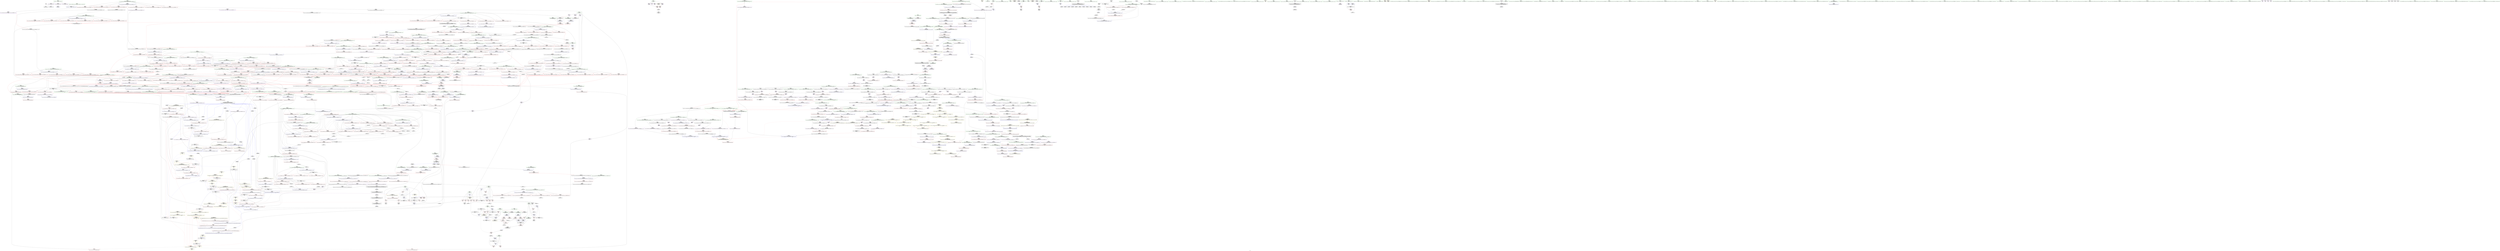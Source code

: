 digraph "SVFG" {
	label="SVFG";

	Node0x56282da65a70 [shape=record,color=grey,label="{NodeID: 0\nNullPtr}"];
	Node0x56282da65a70 -> Node0x56282dbe9030[style=solid];
	Node0x56282da65a70 -> Node0x56282dbf98c0[style=solid];
	Node0x56282dbf96c0 [shape=record,color=blue,label="{NodeID: 775\n1602\<--24\nllvm.global_ctors_0\<--\nGlob }"];
	Node0x56282dc15320 [shape=record,color=black,label="{NodeID: 1550\nMR_340V_4 = PHI(MR_340V_5, MR_340V_3, )\npts\{1383 \}\n}"];
	Node0x56282dc15320 -> Node0x56282dc0e2e0[style=dashed];
	Node0x56282dc15320 -> Node0x56282dc0e3b0[style=dashed];
	Node0x56282dc15320 -> Node0x56282dc0e480[style=dashed];
	Node0x56282dc15320 -> Node0x56282dc0e550[style=dashed];
	Node0x56282dc15320 -> Node0x56282dc219b0[style=dashed];
	Node0x56282dbf0230 [shape=record,color=red,label="{NodeID: 443\n68\<--67\n\<--arrayidx2\n_Z4by_aii\n}"];
	Node0x56282dbf0230 -> Node0x56282dc427b0[style=solid];
	Node0x56282dd3a590 [shape=record,color=black,label="{NodeID: 2325\n541 = PHI(402, )\n2nd arg _ZSt27__unguarded_partition_pivotIPiN9__gnu_cxx5__ops15_Iter_comp_iterIPFbiiEEEET_S7_S7_T0_ }"];
	Node0x56282dd3a590 -> Node0x56282dbfc5a0[style=solid];
	Node0x56282dbb8010 [shape=record,color=green,label="{NodeID: 111\n650\<--651\n__first.addr\<--__first.addr_field_insensitive\n_ZSt11__sort_heapIPiN9__gnu_cxx5__ops15_Iter_comp_iterIPFbiiEEEEvT_S7_RT0_\n}"];
	Node0x56282dbb8010 -> Node0x56282dc054b0[style=solid];
	Node0x56282dbb8010 -> Node0x56282dc05580[style=solid];
	Node0x56282dbb8010 -> Node0x56282dbfcf60[style=solid];
	Node0x56282dbff180 [shape=record,color=blue,label="{NodeID: 886\n971\<--965\n__holeIndex.addr\<--__holeIndex\n_ZSt11__push_heapIPiliN9__gnu_cxx5__ops14_Iter_comp_valIPFbiiEEEEvT_T0_S8_T1_RT2_\n}"];
	Node0x56282dbff180 -> Node0x56282dc094e0[style=dashed];
	Node0x56282dbff180 -> Node0x56282dc99690[style=dashed];
	Node0x56282dc05b30 [shape=record,color=red,label="{NodeID: 554\n710\<--683\n\<--__first.addr\n_ZSt11__make_heapIPiN9__gnu_cxx5__ops15_Iter_comp_iterIPFbiiEEEEvT_S7_RT0_\n}"];
	Node0x56282dc05b30 -> Node0x56282dbf3ca0[style=solid];
	Node0x56282dbe8b20 [shape=record,color=green,label="{NodeID: 222\n1552\<--1553\n__it.addr\<--__it.addr_field_insensitive\n_ZN9__gnu_cxx5__ops14_Val_comp_iterIPFbiiEEclIiPiEEbRT_T0_\n}"];
	Node0x56282dbe8b20 -> Node0x56282dc0f8d0[style=solid];
	Node0x56282dbe8b20 -> Node0x56282dc22920[style=solid];
	Node0x56282dcc2ad0 [shape=record,color=yellow,style=double,label="{NodeID: 2104\nCSMU(2V_1)\npts\{13 \}\nCS[]}"];
	Node0x56282dc0b560 [shape=record,color=red,label="{NodeID: 665\n1120\<--1071\n\<--__c.addr\n_ZSt22__move_median_to_firstIPiN9__gnu_cxx5__ops15_Iter_comp_iterIPFbiiEEEEvT_S7_S7_S7_T0_\n|{<s0>71}}"];
	Node0x56282dc0b560:s0 -> Node0x56282dd366f0[style=solid,color=red];
	Node0x56282dc3e2b0 [shape=record,color=grey,label="{NodeID: 1440\n717 = Binary(716, 298, )\n}"];
	Node0x56282dc3e2b0 -> Node0x56282dc3e730[style=solid];
	Node0x56282dbf6770 [shape=record,color=purple,label="{NodeID: 333\n1609\<--314\noffset_0\<--\n}"];
	Node0x56282dbf6770 -> Node0x56282dc100f0[style=solid];
	Node0x56282dd30a90 [shape=record,color=black,label="{NodeID: 2215\n330 = PHI(1028, )\n}"];
	Node0x56282dd30a90 -> Node0x56282dc024c0[style=solid];
	Node0x56282da61210 [shape=record,color=green,label="{NodeID: 1\n7\<--1\n__dso_handle\<--dummyObj\nGlob }"];
	Node0x56282dbf97c0 [shape=record,color=blue,label="{NodeID: 776\n1603\<--25\nllvm.global_ctors_1\<--_GLOBAL__sub_I_TankEngineer_1_0.cpp\nGlob }"];
	Node0x56282dc15820 [shape=record,color=black,label="{NodeID: 1551\nMR_11V_3 = PHI(MR_11V_6, MR_11V_1, )\npts\{16 \}\n|{|<s2>80|<s3>82|<s4>86|<s5>86}}"];
	Node0x56282dc15820 -> Node0x56282dc0d370[style=dashed];
	Node0x56282dc15820 -> Node0x56282dc9fa90[style=dashed];
	Node0x56282dc15820:s2 -> Node0x56282dca5a80[style=dashed,color=red];
	Node0x56282dc15820:s3 -> Node0x56282dc7c170[style=dashed,color=red];
	Node0x56282dc15820:s4 -> Node0x56282dc0e620[style=dashed,color=red];
	Node0x56282dc15820:s5 -> Node0x56282dc14920[style=dashed,color=red];
	Node0x56282dbf0300 [shape=record,color=red,label="{NodeID: 444\n98\<--76\n\<--t\nmain\n}"];
	Node0x56282dbf0300 -> Node0x56282dc3dfb0[style=solid];
	Node0x56282dbf0300 -> Node0x56282dc42ab0[style=solid];
	Node0x56282dd3a6d0 [shape=record,color=black,label="{NodeID: 2326\n236 = PHI(86, )\n0th arg _ZSt3minIiERKT_S2_S2_ }"];
	Node0x56282dd3a6d0 -> Node0x56282dbfaba0[style=solid];
	Node0x56282dbb80e0 [shape=record,color=green,label="{NodeID: 112\n652\<--653\n__last.addr\<--__last.addr_field_insensitive\n_ZSt11__sort_heapIPiN9__gnu_cxx5__ops15_Iter_comp_iterIPFbiiEEEEvT_S7_RT0_\n}"];
	Node0x56282dbb80e0 -> Node0x56282dc05650[style=solid];
	Node0x56282dbb80e0 -> Node0x56282dc05720[style=solid];
	Node0x56282dbb80e0 -> Node0x56282dc057f0[style=solid];
	Node0x56282dbb80e0 -> Node0x56282dc058c0[style=solid];
	Node0x56282dbb80e0 -> Node0x56282dbfd030[style=solid];
	Node0x56282dbb80e0 -> Node0x56282dbfd1d0[style=solid];
	Node0x56282dbff250 [shape=record,color=blue,label="{NodeID: 887\n973\<--966\n__topIndex.addr\<--__topIndex\n_ZSt11__push_heapIPiliN9__gnu_cxx5__ops14_Iter_comp_valIPFbiiEEEEvT_T0_S8_T1_RT2_\n}"];
	Node0x56282dbff250 -> Node0x56282dc098f0[style=dashed];
	Node0x56282dc05c00 [shape=record,color=red,label="{NodeID: 555\n721\<--683\n\<--__first.addr\n_ZSt11__make_heapIPiN9__gnu_cxx5__ops15_Iter_comp_iterIPFbiiEEEEvT_S7_RT0_\n}"];
	Node0x56282dc05c00 -> Node0x56282dbef050[style=solid];
	Node0x56282dbe8bf0 [shape=record,color=green,label="{NodeID: 223\n1569\<--1570\nthis.addr\<--this.addr_field_insensitive\n_ZN9__gnu_cxx5__ops14_Val_comp_iterIPFbiiEEC2EONS0_15_Iter_comp_iterIS3_EE\n}"];
	Node0x56282dbe8bf0 -> Node0x56282dc0fc10[style=solid];
	Node0x56282dbe8bf0 -> Node0x56282dc229f0[style=solid];
	Node0x56282dc0b630 [shape=record,color=red,label="{NodeID: 666\n1150\<--1137\n\<--__first.addr\n_ZSt21__unguarded_partitionIPiN9__gnu_cxx5__ops15_Iter_comp_iterIPFbiiEEEET_S7_S7_S7_T0_\n|{<s0>73}}"];
	Node0x56282dc0b630:s0 -> Node0x56282dd37460[style=solid,color=red];
	Node0x56282dc3e430 [shape=record,color=grey,label="{NodeID: 1441\n705 = Binary(704, 293, )\n}"];
	Node0x56282dc3e430 -> Node0x56282dc42c30[style=solid];
	Node0x56282dbf6840 [shape=record,color=purple,label="{NodeID: 334\n337\<--325\ncoerce.dive\<--retval\n_ZN9__gnu_cxx5__ops16__iter_comp_iterIPFbiiEEENS0_15_Iter_comp_iterIT_EES5_\n}"];
	Node0x56282dbf6840 -> Node0x56282dc02590[style=solid];
	Node0x56282dd30bd0 [shape=record,color=black,label="{NodeID: 2216\n403 = PHI(538, )\n}"];
	Node0x56282dd30bd0 -> Node0x56282dbfb970[style=solid];
	Node0x56282d9be7b0 [shape=record,color=green,label="{NodeID: 2\n9\<--1\n\<--dummyObj\nCan only get source location for instruction, argument, global var or function.}"];
	Node0x56282dbf98c0 [shape=record,color=blue, style = dotted,label="{NodeID: 777\n1604\<--3\nllvm.global_ctors_2\<--dummyVal\nGlob }"];
	Node0x56282dbf03d0 [shape=record,color=red,label="{NodeID: 445\n108\<--78\n\<--i\nmain\n}"];
	Node0x56282dbf03d0 -> Node0x56282dc43530[style=solid];
	Node0x56282dd3a810 [shape=record,color=black,label="{NodeID: 2327\n237 = PHI(90, )\n1st arg _ZSt3minIiERKT_S2_S2_ }"];
	Node0x56282dd3a810 -> Node0x56282dbfac70[style=solid];
	Node0x56282dbb81b0 [shape=record,color=green,label="{NodeID: 113\n654\<--655\n__comp.addr\<--__comp.addr_field_insensitive\n_ZSt11__sort_heapIPiN9__gnu_cxx5__ops15_Iter_comp_iterIPFbiiEEEEvT_S7_RT0_\n}"];
	Node0x56282dbb81b0 -> Node0x56282dc05990[style=solid];
	Node0x56282dbb81b0 -> Node0x56282dbfd100[style=solid];
	Node0x56282dbff320 [shape=record,color=blue,label="{NodeID: 888\n975\<--967\n__value.addr\<--__value\n_ZSt11__push_heapIPiliN9__gnu_cxx5__ops14_Iter_comp_valIPFbiiEEEEvT_T0_S8_T1_RT2_\n|{|<s2>59}}"];
	Node0x56282dbff320 -> Node0x56282dc09d00[style=dashed];
	Node0x56282dbff320 -> Node0x56282dc09dd0[style=dashed];
	Node0x56282dbff320:s2 -> Node0x56282dca6190[style=dashed,color=red];
	Node0x56282dca5890 [shape=record,color=yellow,style=double,label="{NodeID: 1663\n342V_1 = ENCHI(MR_342V_0)\npts\{13770000 \}\nFun[_ZN9__gnu_cxx5__ops14_Val_comp_iterIPFbiiEEclIiPiEEbRT_T0_]}"];
	Node0x56282dca5890 -> Node0x56282dc0f9a0[style=dashed];
	Node0x56282dc05cd0 [shape=record,color=red,label="{NodeID: 556\n729\<--683\n\<--__first.addr\n_ZSt11__make_heapIPiN9__gnu_cxx5__ops15_Iter_comp_iterIPFbiiEEEEvT_S7_RT0_\n|{<s0>45}}"];
	Node0x56282dc05cd0:s0 -> Node0x56282dd3c690[style=solid,color=red];
	Node0x56282dbe8cc0 [shape=record,color=green,label="{NodeID: 224\n1571\<--1572\n__comp.addr\<--__comp.addr_field_insensitive\n_ZN9__gnu_cxx5__ops14_Val_comp_iterIPFbiiEEC2EONS0_15_Iter_comp_iterIS3_EE\n}"];
	Node0x56282dbe8cc0 -> Node0x56282dc0fce0[style=solid];
	Node0x56282dbe8cc0 -> Node0x56282dc22ac0[style=solid];
	Node0x56282dc0b700 [shape=record,color=red,label="{NodeID: 667\n1154\<--1137\n\<--__first.addr\n_ZSt21__unguarded_partitionIPiN9__gnu_cxx5__ops15_Iter_comp_iterIPFbiiEEEET_S7_S7_S7_T0_\n}"];
	Node0x56282dc0b700 -> Node0x56282dbed4b0[style=solid];
	Node0x56282dc3e5b0 [shape=record,color=grey,label="{NodeID: 1442\n704 = Binary(702, 703, )\n}"];
	Node0x56282dc3e5b0 -> Node0x56282dc3e430[style=solid];
	Node0x56282dbf6910 [shape=record,color=purple,label="{NodeID: 335\n361\<--345\ncoerce.dive\<--__comp\n_ZSt16__introsort_loopIPilN9__gnu_cxx5__ops15_Iter_comp_iterIPFbiiEEEEvT_S7_T0_T1_\n}"];
	Node0x56282dbf6910 -> Node0x56282dbfb3c0[style=solid];
	Node0x56282dd30d10 [shape=record,color=black,label="{NodeID: 2217\n959 = PHI(1028, )\n}"];
	Node0x56282dd30d10 -> Node0x56282dc090d0[style=solid];
	Node0x56282d951430 [shape=record,color=green,label="{NodeID: 3\n17\<--1\n.str\<--dummyObj\nGlob }"];
	Node0x56282dbf99c0 [shape=record,color=blue,label="{NodeID: 778\n55\<--53\ni.addr\<--i\n_Z4by_aii\n}"];
	Node0x56282dbf99c0 -> Node0x56282dbeffc0[style=dashed];
	Node0x56282dbf04a0 [shape=record,color=red,label="{NodeID: 446\n112\<--78\n\<--i\nmain\n}"];
	Node0x56282dbf04a0 -> Node0x56282dbf1670[style=solid];
	Node0x56282dd3a950 [shape=record,color=black,label="{NodeID: 2328\n1058 = PHI(568, )\n0th arg _ZSt22__move_median_to_firstIPiN9__gnu_cxx5__ops15_Iter_comp_iterIPFbiiEEEEvT_S7_S7_S7_T0_ }"];
	Node0x56282dd3a950 -> Node0x56282dbffce0[style=solid];
	Node0x56282dbb8280 [shape=record,color=green,label="{NodeID: 114\n683\<--684\n__first.addr\<--__first.addr_field_insensitive\n_ZSt11__make_heapIPiN9__gnu_cxx5__ops15_Iter_comp_iterIPFbiiEEEEvT_S7_RT0_\n}"];
	Node0x56282dbb8280 -> Node0x56282dc05a60[style=solid];
	Node0x56282dbb8280 -> Node0x56282dc05b30[style=solid];
	Node0x56282dbb8280 -> Node0x56282dc05c00[style=solid];
	Node0x56282dbb8280 -> Node0x56282dc05cd0[style=solid];
	Node0x56282dbb8280 -> Node0x56282dbfd2a0[style=solid];
	Node0x56282dbff3f0 [shape=record,color=blue,label="{NodeID: 889\n977\<--968\n__comp.addr\<--__comp\n_ZSt11__push_heapIPiliN9__gnu_cxx5__ops14_Iter_comp_valIPFbiiEEEEvT_T0_S8_T1_RT2_\n}"];
	Node0x56282dbff3f0 -> Node0x56282dc099c0[style=dashed];
	Node0x56282dca5970 [shape=record,color=yellow,style=double,label="{NodeID: 1664\n2V_1 = ENCHI(MR_2V_0)\npts\{13 \}\nFun[_ZN9__gnu_cxx5__ops15_Iter_comp_iterIPFbiiEEclIPiS6_EEbT_T0_]}"];
	Node0x56282dc05da0 [shape=record,color=red,label="{NodeID: 557\n700\<--685\n\<--__last.addr\n_ZSt11__make_heapIPiN9__gnu_cxx5__ops15_Iter_comp_iterIPFbiiEEEEvT_S7_RT0_\n}"];
	Node0x56282dc05da0 -> Node0x56282dbf3a30[style=solid];
	Node0x56282dbe8d90 [shape=record,color=green,label="{NodeID: 225\n1586\<--1587\nthis.addr\<--this.addr_field_insensitive\n_ZN9__gnu_cxx5__ops15_Iter_comp_iterIPFbiiEEC2ES3_\n}"];
	Node0x56282dbe8d90 -> Node0x56282dc0fe80[style=solid];
	Node0x56282dbe8d90 -> Node0x56282dc22c60[style=solid];
	Node0x56282dcae290 [shape=record,color=yellow,style=double,label="{NodeID: 1775\n2V_1 = ENCHI(MR_2V_0)\npts\{13 \}\nFun[_ZSt14__partial_sortIPiN9__gnu_cxx5__ops15_Iter_comp_iterIPFbiiEEEEvT_S7_S7_T0_]|{<s0>32|<s1>33}}"];
	Node0x56282dcae290:s0 -> Node0x56282dca48f0[style=dashed,color=red];
	Node0x56282dcae290:s1 -> Node0x56282dca1ff0[style=dashed,color=red];
	Node0x56282dc0b7d0 [shape=record,color=red,label="{NodeID: 668\n1170\<--1137\n\<--__first.addr\n_ZSt21__unguarded_partitionIPiN9__gnu_cxx5__ops15_Iter_comp_iterIPFbiiEEEET_S7_S7_S7_T0_\n}"];
	Node0x56282dc0b7d0 -> Node0x56282dc42330[style=solid];
	Node0x56282dc3e730 [shape=record,color=grey,label="{NodeID: 1443\n718 = Binary(717, 298, )\n}"];
	Node0x56282dc3e730 -> Node0x56282dbfd5e0[style=solid];
	Node0x56282dbf69e0 [shape=record,color=purple,label="{NodeID: 336\n386\<--353\ncoerce.dive2\<--agg.tmp\n_ZSt16__introsort_loopIPilN9__gnu_cxx5__ops15_Iter_comp_iterIPFbiiEEEEvT_S7_T0_T1_\n}"];
	Node0x56282dbf69e0 -> Node0x56282dc030f0[style=solid];
	Node0x56282dd30e50 [shape=record,color=black,label="{NodeID: 2218\n591 = PHI(1130, )\n}"];
	Node0x56282dd30e50 -> Node0x56282dbf36f0[style=solid];
	Node0x56282d93d960 [shape=record,color=green,label="{NodeID: 4\n21\<--1\n.str.1\<--dummyObj\nGlob }"];
	Node0x56282dbf9a90 [shape=record,color=blue,label="{NodeID: 779\n57\<--54\nj.addr\<--j\n_Z4by_aii\n}"];
	Node0x56282dbf9a90 -> Node0x56282dbf0090[style=dashed];
	Node0x56282dbf0570 [shape=record,color=red,label="{NodeID: 447\n118\<--78\n\<--i\nmain\n}"];
	Node0x56282dbf0570 -> Node0x56282dbf9dd0[style=solid];
	Node0x56282dd3aa90 [shape=record,color=black,label="{NodeID: 2329\n1059 = PHI(570, )\n1st arg _ZSt22__move_median_to_firstIPiN9__gnu_cxx5__ops15_Iter_comp_iterIPFbiiEEEEvT_S7_S7_S7_T0_ }"];
	Node0x56282dd3aa90 -> Node0x56282dbffdb0[style=solid];
	Node0x56282dbe91a0 [shape=record,color=green,label="{NodeID: 115\n685\<--686\n__last.addr\<--__last.addr_field_insensitive\n_ZSt11__make_heapIPiN9__gnu_cxx5__ops15_Iter_comp_iterIPFbiiEEEEvT_S7_RT0_\n}"];
	Node0x56282dbe91a0 -> Node0x56282dc05da0[style=solid];
	Node0x56282dbe91a0 -> Node0x56282dc05e70[style=solid];
	Node0x56282dbe91a0 -> Node0x56282dbfd370[style=solid];
	Node0x56282dbff4c0 [shape=record,color=blue,label="{NodeID: 890\n979\<--988\n__parent\<--div\n_ZSt11__push_heapIPiliN9__gnu_cxx5__ops14_Iter_comp_valIPFbiiEEEEvT_T0_S8_T1_RT2_\n}"];
	Node0x56282dbff4c0 -> Node0x56282dc99b90[style=dashed];
	Node0x56282dca5a80 [shape=record,color=yellow,style=double,label="{NodeID: 1665\n11V_1 = ENCHI(MR_11V_0)\npts\{16 \}\nFun[_ZN9__gnu_cxx5__ops15_Iter_comp_iterIPFbiiEEclIPiS6_EEbT_T0_]}"];
	Node0x56282dca5a80 -> Node0x56282dc06aa0[style=dashed];
	Node0x56282dca5a80 -> Node0x56282dc06b70[style=dashed];
	Node0x56282dc05e70 [shape=record,color=red,label="{NodeID: 558\n709\<--685\n\<--__last.addr\n_ZSt11__make_heapIPiN9__gnu_cxx5__ops15_Iter_comp_iterIPFbiiEEEEvT_S7_RT0_\n}"];
	Node0x56282dc05e70 -> Node0x56282dbf3bd0[style=solid];
	Node0x56282dbe8e60 [shape=record,color=green,label="{NodeID: 226\n1588\<--1589\n__comp.addr\<--__comp.addr_field_insensitive\n_ZN9__gnu_cxx5__ops15_Iter_comp_iterIPFbiiEEC2ES3_\n|{|<s1>106}}"];
	Node0x56282dbe8e60 -> Node0x56282dc22d30[style=solid];
	Node0x56282dbe8e60:s1 -> Node0x56282dd39b50[style=solid,color=red];
	Node0x56282dcae370 [shape=record,color=yellow,style=double,label="{NodeID: 1776\n11V_1 = ENCHI(MR_11V_0)\npts\{16 \}\nFun[_ZSt14__partial_sortIPiN9__gnu_cxx5__ops15_Iter_comp_iterIPFbiiEEEEvT_S7_S7_T0_]|{<s0>32}}"];
	Node0x56282dcae370:s0 -> Node0x56282dca4a00[style=dashed,color=red];
	Node0x56282dc0b8a0 [shape=record,color=red,label="{NodeID: 669\n1174\<--1137\n\<--__first.addr\n_ZSt21__unguarded_partitionIPiN9__gnu_cxx5__ops15_Iter_comp_iterIPFbiiEEEET_S7_S7_S7_T0_\n}"];
	Node0x56282dc0b8a0 -> Node0x56282dbf4590[style=solid];
	Node0x56282dc3e8b0 [shape=record,color=grey,label="{NodeID: 1444\n897 = Binary(896, 667, )\n}"];
	Node0x56282dc3e8b0 -> Node0x56282dc42f30[style=solid];
	Node0x56282dbf6ab0 [shape=record,color=purple,label="{NodeID: 337\n401\<--357\ncoerce.dive4\<--agg.tmp3\n_ZSt16__introsort_loopIPilN9__gnu_cxx5__ops15_Iter_comp_iterIPFbiiEEEEvT_S7_T0_T1_\n}"];
	Node0x56282dbf6ab0 -> Node0x56282dc031c0[style=solid];
	Node0x56282dd30f90 [shape=record,color=black,label="{NodeID: 2219\n724 = PHI(821, )\n}"];
	Node0x56282dd30f90 -> Node0x56282dc064f0[style=solid];
	Node0x56282dbdd7d0 [shape=record,color=green,label="{NodeID: 5\n24\<--1\n\<--dummyObj\nCan only get source location for instruction, argument, global var or function.}"];
	Node0x56282dbf9b60 [shape=record,color=blue,label="{NodeID: 780\n74\<--9\nretval\<--\nmain\n}"];
	Node0x56282dbf0640 [shape=record,color=red,label="{NodeID: 448\n119\<--78\n\<--i\nmain\n}"];
	Node0x56282dbf0640 -> Node0x56282dbf1740[style=solid];
	Node0x56282dd3abd0 [shape=record,color=black,label="{NodeID: 2330\n1060 = PHI(571, )\n2nd arg _ZSt22__move_median_to_firstIPiN9__gnu_cxx5__ops15_Iter_comp_iterIPFbiiEEEEvT_S7_S7_S7_T0_ }"];
	Node0x56282dd3abd0 -> Node0x56282dbffe80[style=solid];
	Node0x56282dbe9270 [shape=record,color=green,label="{NodeID: 116\n687\<--688\n__comp.addr\<--__comp.addr_field_insensitive\n_ZSt11__make_heapIPiN9__gnu_cxx5__ops15_Iter_comp_iterIPFbiiEEEEvT_S7_RT0_\n}"];
	Node0x56282dbe9270 -> Node0x56282dc05f40[style=solid];
	Node0x56282dbe9270 -> Node0x56282dbfd440[style=solid];
	Node0x56282dbff590 [shape=record,color=blue,label="{NodeID: 891\n1012\<--1009\nadd.ptr3\<--\n_ZSt11__push_heapIPiliN9__gnu_cxx5__ops14_Iter_comp_valIPFbiiEEEEvT_T0_S8_T1_RT2_\n}"];
	Node0x56282dbff590 -> Node0x56282dc99190[style=dashed];
	Node0x56282dc05f40 [shape=record,color=red,label="{NodeID: 559\n734\<--687\n\<--__comp.addr\n_ZSt11__make_heapIPiN9__gnu_cxx5__ops15_Iter_comp_iterIPFbiiEEEEvT_S7_RT0_\n}"];
	Node0x56282dc05f40 -> Node0x56282dbf3d70[style=solid];
	Node0x56282dbe8f30 [shape=record,color=green,label="{NodeID: 227\n25\<--1598\n_GLOBAL__sub_I_TankEngineer_1_0.cpp\<--_GLOBAL__sub_I_TankEngineer_1_0.cpp_field_insensitive\n}"];
	Node0x56282dbe8f30 -> Node0x56282dbf97c0[style=solid];
	Node0x56282dc0b970 [shape=record,color=red,label="{NodeID: 670\n1176\<--1137\n\<--__first.addr\n_ZSt21__unguarded_partitionIPiN9__gnu_cxx5__ops15_Iter_comp_iterIPFbiiEEEET_S7_S7_S7_T0_\n|{<s0>75}}"];
	Node0x56282dc0b970:s0 -> Node0x56282dd360d0[style=solid,color=red];
	Node0x56282dc3ea30 [shape=record,color=grey,label="{NodeID: 1445\n902 = Binary(901, 298, )\n}"];
	Node0x56282dc3ea30 -> Node0x56282dc3f4b0[style=solid];
	Node0x56282dbf6b80 [shape=record,color=purple,label="{NodeID: 338\n413\<--359\ncoerce.dive6\<--agg.tmp5\n_ZSt16__introsort_loopIPilN9__gnu_cxx5__ops15_Iter_comp_iterIPFbiiEEEEvT_S7_T0_T1_\n}"];
	Node0x56282dbf6b80 -> Node0x56282dc03290[style=solid];
	Node0x56282dd310d0 [shape=record,color=black,label="{NodeID: 2220\n732 = PHI(821, )\n}"];
	Node0x56282dd310d0 -> Node0x56282dc065c0[style=solid];
	Node0x56282dbdceb0 [shape=record,color=green,label="{NodeID: 6\n100\<--1\n\<--dummyObj\nCan only get source location for instruction, argument, global var or function.}"];
	Node0x56282dbf9c30 [shape=record,color=blue,label="{NodeID: 781\n76\<--99\nt\<--dec\nmain\n}"];
	Node0x56282dbf9c30 -> Node0x56282dbf0300[style=dashed];
	Node0x56282dbf9c30 -> Node0x56282dbf9c30[style=dashed];
	Node0x56282dc17120 [shape=record,color=black,label="{NodeID: 1556\nMR_11V_2 = PHI(MR_11V_5, MR_11V_1, )\npts\{16 \}\n|{|<s1>19|<s2>21}}"];
	Node0x56282dc17120 -> Node0x56282dc9b990[style=dashed];
	Node0x56282dc17120:s1 -> Node0x56282dcae370[style=dashed,color=red];
	Node0x56282dc17120:s2 -> Node0x56282dc7d3e0[style=dashed,color=red];
	Node0x56282dbf0710 [shape=record,color=red,label="{NodeID: 449\n124\<--78\n\<--i\nmain\n}"];
	Node0x56282dbf0710 -> Node0x56282dc41730[style=solid];
	Node0x56282dd3ad10 [shape=record,color=black,label="{NodeID: 2331\n1061 = PHI(573, )\n3rd arg _ZSt22__move_median_to_firstIPiN9__gnu_cxx5__ops15_Iter_comp_iterIPFbiiEEEEvT_S7_S7_S7_T0_ }"];
	Node0x56282dd3ad10 -> Node0x56282dbfff50[style=solid];
	Node0x56282dbe9340 [shape=record,color=green,label="{NodeID: 117\n689\<--690\n__len\<--__len_field_insensitive\n_ZSt11__make_heapIPiN9__gnu_cxx5__ops15_Iter_comp_iterIPFbiiEEEEvT_S7_RT0_\n}"];
	Node0x56282dbe9340 -> Node0x56282dc06010[style=solid];
	Node0x56282dbe9340 -> Node0x56282dc060e0[style=solid];
	Node0x56282dbe9340 -> Node0x56282dbfd510[style=solid];
	Node0x56282dbff660 [shape=record,color=blue,label="{NodeID: 892\n971\<--1014\n__holeIndex.addr\<--\n_ZSt11__push_heapIPiliN9__gnu_cxx5__ops14_Iter_comp_valIPFbiiEEEEvT_T0_S8_T1_RT2_\n}"];
	Node0x56282dbff660 -> Node0x56282dc09750[style=dashed];
	Node0x56282dbff660 -> Node0x56282dc99690[style=dashed];
	Node0x56282dc06010 [shape=record,color=red,label="{NodeID: 560\n716\<--689\n\<--__len\n_ZSt11__make_heapIPiN9__gnu_cxx5__ops15_Iter_comp_iterIPFbiiEEEEvT_S7_RT0_\n}"];
	Node0x56282dc06010 -> Node0x56282dc3e2b0[style=solid];
	Node0x56282dbe9030 [shape=record,color=black,label="{NodeID: 228\n2\<--3\ndummyVal\<--dummyVal\n}"];
	Node0x56282dc0ba40 [shape=record,color=red,label="{NodeID: 671\n1179\<--1137\n\<--__first.addr\n_ZSt21__unguarded_partitionIPiN9__gnu_cxx5__ops15_Iter_comp_iterIPFbiiEEEET_S7_S7_S7_T0_\n}"];
	Node0x56282dc0ba40 -> Node0x56282dbed720[style=solid];
	Node0x56282dc3ebb0 [shape=record,color=grey,label="{NodeID: 1446\n868 = Binary(867, 667, )\n}"];
	Node0x56282dc3ebb0 -> Node0x56282dc3ed30[style=solid];
	Node0x56282dbf6c50 [shape=record,color=purple,label="{NodeID: 339\n1611\<--383\noffset_0\<--\n}"];
	Node0x56282dbf6c50 -> Node0x56282dbfb700[style=solid];
	Node0x56282dd31210 [shape=record,color=black,label="{NodeID: 2221\n772 = PHI()\n}"];
	Node0x56282dd31210 -> Node0x56282dbf3e40[style=solid];
	Node0x56282dbdcf40 [shape=record,color=green,label="{NodeID: 7\n126\<--1\n\<--dummyObj\nCan only get source location for instruction, argument, global var or function.}"];
	Node0x56282dbf9d00 [shape=record,color=blue,label="{NodeID: 782\n78\<--9\ni\<--\nmain\n}"];
	Node0x56282dbf9d00 -> Node0x56282dbf03d0[style=dashed];
	Node0x56282dbf9d00 -> Node0x56282dbf04a0[style=dashed];
	Node0x56282dbf9d00 -> Node0x56282dbf0570[style=dashed];
	Node0x56282dbf9d00 -> Node0x56282dbf0640[style=dashed];
	Node0x56282dbf9d00 -> Node0x56282dbf0710[style=dashed];
	Node0x56282dbf9d00 -> Node0x56282dbf9ea0[style=dashed];
	Node0x56282dbf9d00 -> Node0x56282dc81c80[style=dashed];
	Node0x56282dc17620 [shape=record,color=black,label="{NodeID: 1557\nMR_73V_3 = PHI(MR_73V_4, MR_73V_2, )\npts\{350 \}\n}"];
	Node0x56282dc17620 -> Node0x56282dc028d0[style=dashed];
	Node0x56282dc17620 -> Node0x56282dc029a0[style=dashed];
	Node0x56282dc17620 -> Node0x56282dc02a70[style=dashed];
	Node0x56282dc17620 -> Node0x56282dc02b40[style=dashed];
	Node0x56282dc17620 -> Node0x56282dc02c10[style=dashed];
	Node0x56282dc17620 -> Node0x56282dbfbb10[style=dashed];
	Node0x56282dbf07e0 [shape=record,color=red,label="{NodeID: 450\n185\<--80\n\<--ans\nmain\n}"];
	Node0x56282dbf07e0 -> Node0x56282dc3d3b0[style=solid];
	Node0x56282dd3ae50 [shape=record,color=black,label="{NodeID: 2332\n1062 = PHI(578, )\n4th arg _ZSt22__move_median_to_firstIPiN9__gnu_cxx5__ops15_Iter_comp_iterIPFbiiEEEEvT_S7_S7_S7_T0_ }"];
	Node0x56282dd3ae50 -> Node0x56282dbffc10[style=solid];
	Node0x56282dbe9410 [shape=record,color=green,label="{NodeID: 118\n691\<--692\n__parent\<--__parent_field_insensitive\n_ZSt11__make_heapIPiN9__gnu_cxx5__ops15_Iter_comp_iterIPFbiiEEEEvT_S7_RT0_\n}"];
	Node0x56282dbe9410 -> Node0x56282dc061b0[style=solid];
	Node0x56282dbe9410 -> Node0x56282dc06280[style=solid];
	Node0x56282dbe9410 -> Node0x56282dc06350[style=solid];
	Node0x56282dbe9410 -> Node0x56282dc06420[style=solid];
	Node0x56282dbe9410 -> Node0x56282dbfd5e0[style=solid];
	Node0x56282dbe9410 -> Node0x56282dbfd850[style=solid];
	Node0x56282dbff730 [shape=record,color=blue,label="{NodeID: 893\n979\<--1018\n__parent\<--div5\n_ZSt11__push_heapIPiliN9__gnu_cxx5__ops14_Iter_comp_valIPFbiiEEEEvT_T0_S8_T1_RT2_\n}"];
	Node0x56282dbff730 -> Node0x56282dc99b90[style=dashed];
	Node0x56282dc060e0 [shape=record,color=red,label="{NodeID: 561\n731\<--689\n\<--__len\n_ZSt11__make_heapIPiN9__gnu_cxx5__ops15_Iter_comp_iterIPFbiiEEEEvT_S7_RT0_\n|{<s0>45}}"];
	Node0x56282dc060e0:s0 -> Node0x56282dd3ca20[style=solid,color=red];
	Node0x56282dbf1260 [shape=record,color=black,label="{NodeID: 229\n73\<--9\nmain_ret\<--\nmain\n}"];
	Node0x56282dcae610 [shape=record,color=yellow,style=double,label="{NodeID: 1779\n219V_1 = ENCHI(MR_219V_0)\npts\{694 788 976 1206 1239 1381 \}\nFun[_ZSt13__adjust_heapIPiliN9__gnu_cxx5__ops15_Iter_comp_iterIPFbiiEEEEvT_T0_S8_T1_T2_]}"];
	Node0x56282dcae610 -> Node0x56282dc08bf0[style=dashed];
	Node0x56282dcae610 -> Node0x56282dc08cc0[style=dashed];
	Node0x56282dcae610 -> Node0x56282dc08d90[style=dashed];
	Node0x56282dc0bb10 [shape=record,color=red,label="{NodeID: 672\n1158\<--1139\n\<--__last.addr\n_ZSt21__unguarded_partitionIPiN9__gnu_cxx5__ops15_Iter_comp_iterIPFbiiEEEET_S7_S7_S7_T0_\n}"];
	Node0x56282dc0bb10 -> Node0x56282dbed580[style=solid];
	Node0x56282dc3ed30 [shape=record,color=grey,label="{NodeID: 1447\n869 = Binary(298, 868, )\n}"];
	Node0x56282dc3ed30 -> Node0x56282dbfe7c0[style=solid];
	Node0x56282dbf6d20 [shape=record,color=purple,label="{NodeID: 340\n1612\<--384\noffset_0\<--\n}"];
	Node0x56282dbf6d20 -> Node0x56282dc101c0[style=solid];
	Node0x56282dd312e0 [shape=record,color=black,label="{NodeID: 2222\n796 = PHI(821, )\n}"];
	Node0x56282dd312e0 -> Node0x56282dc071f0[style=solid];
	Node0x56282dbdd1f0 [shape=record,color=green,label="{NodeID: 8\n293\<--1\n\<--dummyObj\nCan only get source location for instruction, argument, global var or function.}"];
	Node0x56282dbf9dd0 [shape=record,color=blue,label="{NodeID: 783\n121\<--118\narrayidx\<--\nmain\n}"];
	Node0x56282dbf9dd0 -> Node0x56282dc84480[style=dashed];
	Node0x56282dc17b20 [shape=record,color=black,label="{NodeID: 1558\nMR_75V_3 = PHI(MR_75V_4, MR_75V_2, )\npts\{352 \}\n}"];
	Node0x56282dc17b20 -> Node0x56282dc02ce0[style=dashed];
	Node0x56282dc17b20 -> Node0x56282dc02db0[style=dashed];
	Node0x56282dc17b20 -> Node0x56282dbfb7d0[style=dashed];
	Node0x56282dbf08b0 [shape=record,color=red,label="{NodeID: 451\n196\<--80\n\<--ans\nmain\n}"];
	Node0x56282dd3af90 [shape=record,color=black,label="{NodeID: 2333\n421 = PHI(292, )\n0th arg _ZSt4__lgl }"];
	Node0x56282dd3af90 -> Node0x56282dbfbbe0[style=solid];
	Node0x56282dbe94e0 [shape=record,color=green,label="{NodeID: 119\n693\<--694\n__value\<--__value_field_insensitive\n_ZSt11__make_heapIPiN9__gnu_cxx5__ops15_Iter_comp_iterIPFbiiEEEEvT_S7_RT0_\n|{|<s1>43}}"];
	Node0x56282dbe94e0 -> Node0x56282dbfd6b0[style=solid];
	Node0x56282dbe94e0:s1 -> Node0x56282dd380b0[style=solid,color=red];
	Node0x56282dbff800 [shape=record,color=blue,label="{NodeID: 894\n1025\<--1022\nadd.ptr7\<--\n_ZSt11__push_heapIPiliN9__gnu_cxx5__ops14_Iter_comp_valIPFbiiEEEEvT_T0_S8_T1_RT2_\n|{<s0>57}}"];
	Node0x56282dbff800:s0 -> Node0x56282dcc8c40[style=dashed,color=blue];
	Node0x56282dca5e00 [shape=record,color=yellow,style=double,label="{NodeID: 1669\n179V_1 = ENCHI(MR_179V_0)\npts\{6010000 8350000 10640000 11360000 12310000 \}\nFun[_ZN9__gnu_cxx5__ops15_Iter_comp_iterIPFbiiEEclIPiS6_EEbT_T0_]}"];
	Node0x56282dca5e00 -> Node0x56282dc069d0[style=dashed];
	Node0x56282dc061b0 [shape=record,color=red,label="{NodeID: 562\n722\<--691\n\<--__parent\n_ZSt11__make_heapIPiN9__gnu_cxx5__ops15_Iter_comp_iterIPFbiiEEEEvT_S7_RT0_\n}"];
	Node0x56282dbf1330 [shape=record,color=black,label="{NodeID: 230\n36\<--37\n\<--_ZNSt8ios_base4InitD1Ev\nCan only get source location for instruction, argument, global var or function.}"];
	Node0x56282dcae7e0 [shape=record,color=yellow,style=double,label="{NodeID: 1780\n2V_1 = ENCHI(MR_2V_0)\npts\{13 \}\nFun[_ZSt13__adjust_heapIPiliN9__gnu_cxx5__ops15_Iter_comp_iterIPFbiiEEEEvT_T0_S8_T1_T2_]|{<s0>51|<s1>57}}"];
	Node0x56282dcae7e0:s0 -> Node0x56282dca5970[style=dashed,color=red];
	Node0x56282dcae7e0:s1 -> Node0x56282dcad660[style=dashed,color=red];
	Node0x56282dc0bbe0 [shape=record,color=red,label="{NodeID: 673\n1163\<--1139\n\<--__last.addr\n_ZSt21__unguarded_partitionIPiN9__gnu_cxx5__ops15_Iter_comp_iterIPFbiiEEEET_S7_S7_S7_T0_\n|{<s0>74}}"];
	Node0x56282dc0bbe0:s0 -> Node0x56282dd377e0[style=solid,color=red];
	Node0x56282dc3eeb0 [shape=record,color=grey,label="{NodeID: 1448\n371 = Binary(369, 370, )\n}"];
	Node0x56282dc3eeb0 -> Node0x56282dc3f030[style=solid];
	Node0x56282dbf6df0 [shape=record,color=purple,label="{NodeID: 341\n1614\<--398\noffset_0\<--\n}"];
	Node0x56282dbf6df0 -> Node0x56282dbfb8a0[style=solid];
	Node0x56282dd31450 [shape=record,color=black,label="{NodeID: 2223\n800 = PHI(821, )\n}"];
	Node0x56282dd31450 -> Node0x56282dc072c0[style=solid];
	Node0x56282dbdd280 [shape=record,color=green,label="{NodeID: 9\n298\<--1\n\<--dummyObj\nCan only get source location for instruction, argument, global var or function.}"];
	Node0x56282dbf9ea0 [shape=record,color=blue,label="{NodeID: 784\n78\<--125\ni\<--inc\nmain\n}"];
	Node0x56282dbf9ea0 -> Node0x56282dbf03d0[style=dashed];
	Node0x56282dbf9ea0 -> Node0x56282dbf04a0[style=dashed];
	Node0x56282dbf9ea0 -> Node0x56282dbf0570[style=dashed];
	Node0x56282dbf9ea0 -> Node0x56282dbf0640[style=dashed];
	Node0x56282dbf9ea0 -> Node0x56282dbf0710[style=dashed];
	Node0x56282dbf9ea0 -> Node0x56282dbf9ea0[style=dashed];
	Node0x56282dbf9ea0 -> Node0x56282dc81c80[style=dashed];
	Node0x56282dc18020 [shape=record,color=black,label="{NodeID: 1559\nMR_77V_2 = PHI(MR_77V_3, MR_77V_1, )\npts\{356 \}\n}"];
	Node0x56282dc18020 -> Node0x56282dbfb970[style=dashed];
	Node0x56282dbf0980 [shape=record,color=red,label="{NodeID: 452\n140\<--82\n\<--i5\nmain\n}"];
	Node0x56282dbf0980 -> Node0x56282dc44130[style=solid];
	Node0x56282dd3b0d0 [shape=record,color=black,label="{NodeID: 2334\n680 = PHI(615, )\n0th arg _ZSt11__make_heapIPiN9__gnu_cxx5__ops15_Iter_comp_iterIPFbiiEEEEvT_S7_RT0_ }"];
	Node0x56282dd3b0d0 -> Node0x56282dbfd2a0[style=solid];
	Node0x56282dbe95b0 [shape=record,color=green,label="{NodeID: 120\n695\<--696\nagg.tmp\<--agg.tmp_field_insensitive\n_ZSt11__make_heapIPiN9__gnu_cxx5__ops15_Iter_comp_iterIPFbiiEEEEvT_S7_RT0_\n}"];
	Node0x56282dbe95b0 -> Node0x56282dbf3960[style=solid];
	Node0x56282dbe95b0 -> Node0x56282dbf88c0[style=solid];
	Node0x56282dbff8d0 [shape=record,color=blue,label="{NodeID: 895\n1030\<--1029\n__t.addr\<--__t\n_ZSt4moveIRPFbiiEEONSt16remove_referenceIT_E4typeEOS4_\n}"];
	Node0x56282dbff8d0 -> Node0x56282dc09ea0[style=dashed];
	Node0x56282dca5fa0 [shape=record,color=yellow,style=double,label="{NodeID: 1670\n2V_1 = ENCHI(MR_2V_0)\npts\{13 \}\nFun[_ZN9__gnu_cxx5__ops14_Iter_comp_valIPFbiiEEclIPiiEEbT_RT0_]}"];
	Node0x56282dc06280 [shape=record,color=red,label="{NodeID: 563\n730\<--691\n\<--__parent\n_ZSt11__make_heapIPiN9__gnu_cxx5__ops15_Iter_comp_iterIPFbiiEEEEvT_S7_RT0_\n|{<s0>45}}"];
	Node0x56282dc06280:s0 -> Node0x56282dd3c8a0[style=solid,color=red];
	Node0x56282dbf1400 [shape=record,color=black,label="{NodeID: 231\n62\<--61\nidxprom\<--\n_Z4by_aii\n}"];
	Node0x56282dc0bcb0 [shape=record,color=red,label="{NodeID: 674\n1166\<--1139\n\<--__last.addr\n_ZSt21__unguarded_partitionIPiN9__gnu_cxx5__ops15_Iter_comp_iterIPFbiiEEEET_S7_S7_S7_T0_\n}"];
	Node0x56282dc0bcb0 -> Node0x56282dbed650[style=solid];
	Node0x56282dc3f030 [shape=record,color=grey,label="{NodeID: 1449\n372 = Binary(371, 293, )\n}"];
	Node0x56282dc3f030 -> Node0x56282dc43230[style=solid];
	Node0x56282dbf6ec0 [shape=record,color=purple,label="{NodeID: 342\n1615\<--399\noffset_0\<--\n}"];
	Node0x56282dbf6ec0 -> Node0x56282dc10290[style=solid];
	Node0x56282dd31590 [shape=record,color=black,label="{NodeID: 2224\n811 = PHI(821, )\n}"];
	Node0x56282dd31590 -> Node0x56282dc07390[style=solid];
	Node0x56282dbdd310 [shape=record,color=green,label="{NodeID: 10\n302\<--1\n\<--dummyObj\nCan only get source location for instruction, argument, global var or function.}"];
	Node0x56282dbf9f70 [shape=record,color=blue,label="{NodeID: 785\n80\<--9\nans\<--\nmain\n}"];
	Node0x56282dbf9f70 -> Node0x56282dbf07e0[style=dashed];
	Node0x56282dbf9f70 -> Node0x56282dbf08b0[style=dashed];
	Node0x56282dbf9f70 -> Node0x56282dbfa5f0[style=dashed];
	Node0x56282dbf9f70 -> Node0x56282dc82180[style=dashed];
	Node0x56282dc18520 [shape=record,color=black,label="{NodeID: 1560\nMR_83V_2 = PHI(MR_83V_3, MR_83V_1, )\npts\{3580000 \}\n}"];
	Node0x56282dc18520 -> Node0x56282dbfb8a0[style=dashed];
	Node0x56282dbf0a50 [shape=record,color=red,label="{NodeID: 453\n145\<--82\n\<--i5\nmain\n}"];
	Node0x56282dbf0a50 -> Node0x56282dc418b0[style=solid];
	Node0x56282dd3b210 [shape=record,color=black,label="{NodeID: 2335\n681 = PHI(616, )\n1st arg _ZSt11__make_heapIPiN9__gnu_cxx5__ops15_Iter_comp_iterIPFbiiEEEEvT_S7_RT0_ }"];
	Node0x56282dd3b210 -> Node0x56282dbfd370[style=solid];
	Node0x56282dbe9680 [shape=record,color=green,label="{NodeID: 121\n725\<--726\n_ZSt4moveIRiEONSt16remove_referenceIT_E4typeEOS2_\<--_ZSt4moveIRiEONSt16remove_referenceIT_E4typeEOS2__field_insensitive\n}"];
	Node0x56282dbff9a0 [shape=record,color=blue,label="{NodeID: 896\n1039\<--1036\nthis.addr\<--this\n_ZN9__gnu_cxx5__ops14_Iter_comp_valIPFbiiEEclIPiiEEbT_RT0_\n}"];
	Node0x56282dbff9a0 -> Node0x56282dc09f70[style=dashed];
	Node0x56282dca60b0 [shape=record,color=yellow,style=double,label="{NodeID: 1671\n11V_1 = ENCHI(MR_11V_0)\npts\{16 \}\nFun[_ZN9__gnu_cxx5__ops14_Iter_comp_valIPFbiiEEclIPiiEEbT_RT0_]}"];
	Node0x56282dca60b0 -> Node0x56282dc0a2b0[style=dashed];
	Node0x56282dc06350 [shape=record,color=red,label="{NodeID: 564\n743\<--691\n\<--__parent\n_ZSt11__make_heapIPiN9__gnu_cxx5__ops15_Iter_comp_iterIPFbiiEEEEvT_S7_RT0_\n}"];
	Node0x56282dc06350 -> Node0x56282dc421b0[style=solid];
	Node0x56282dbf14d0 [shape=record,color=black,label="{NodeID: 232\n66\<--65\nidxprom1\<--\n_Z4by_aii\n}"];
	Node0x56282dc0bd80 [shape=record,color=red,label="{NodeID: 675\n1171\<--1139\n\<--__last.addr\n_ZSt21__unguarded_partitionIPiN9__gnu_cxx5__ops15_Iter_comp_iterIPFbiiEEEET_S7_S7_S7_T0_\n}"];
	Node0x56282dc0bd80 -> Node0x56282dc42330[style=solid];
	Node0x56282dc3f1b0 [shape=record,color=grey,label="{NodeID: 1450\n876 = Binary(875, 667, )\n}"];
	Node0x56282dbf6f90 [shape=record,color=purple,label="{NodeID: 343\n1617\<--410\noffset_0\<--\n}"];
	Node0x56282dbf6f90 -> Node0x56282dbfba40[style=solid];
	Node0x56282dd316d0 [shape=record,color=black,label="{NodeID: 2225\n878 = PHI(752, )\n}"];
	Node0x56282dbb5060 [shape=record,color=green,label="{NodeID: 11\n303\<--1\n\<--dummyObj\nCan only get source location for instruction, argument, global var or function.}"];
	Node0x56282dbfa040 [shape=record,color=blue,label="{NodeID: 786\n82\<--9\ni5\<--\nmain\n}"];
	Node0x56282dbfa040 -> Node0x56282dbf0980[style=dashed];
	Node0x56282dbfa040 -> Node0x56282dbf0a50[style=dashed];
	Node0x56282dbfa040 -> Node0x56282dbf0b20[style=dashed];
	Node0x56282dbfa040 -> Node0x56282dbf0bf0[style=dashed];
	Node0x56282dbfa040 -> Node0x56282dbf0cc0[style=dashed];
	Node0x56282dbfa040 -> Node0x56282dbfa6c0[style=dashed];
	Node0x56282dbfa040 -> Node0x56282dc82680[style=dashed];
	Node0x56282dc18610 [shape=record,color=black,label="{NodeID: 1561\nMR_85V_2 = PHI(MR_85V_3, MR_85V_1, )\npts\{3600000 \}\n}"];
	Node0x56282dc18610 -> Node0x56282dbfba40[style=dashed];
	Node0x56282dbf0b20 [shape=record,color=red,label="{NodeID: 454\n150\<--82\n\<--i5\nmain\n}"];
	Node0x56282dbf0b20 -> Node0x56282dc412b0[style=solid];
	Node0x56282dd3b350 [shape=record,color=black,label="{NodeID: 2336\n682 = PHI(600, )\n2nd arg _ZSt11__make_heapIPiN9__gnu_cxx5__ops15_Iter_comp_iterIPFbiiEEEEvT_S7_RT0_ }"];
	Node0x56282dd3b350 -> Node0x56282dbfd440[style=solid];
	Node0x56282dbe9780 [shape=record,color=green,label="{NodeID: 122\n741\<--742\n_ZSt13__adjust_heapIPiliN9__gnu_cxx5__ops15_Iter_comp_iterIPFbiiEEEEvT_T0_S8_T1_T2_\<--_ZSt13__adjust_heapIPiliN9__gnu_cxx5__ops15_Iter_comp_iterIPFbiiEEEEvT_T0_S8_T1_T2__field_insensitive\n}"];
	Node0x56282dbffa70 [shape=record,color=blue,label="{NodeID: 897\n1041\<--1037\n__it.addr\<--__it\n_ZN9__gnu_cxx5__ops14_Iter_comp_valIPFbiiEEclIPiiEEbT_RT0_\n}"];
	Node0x56282dbffa70 -> Node0x56282dc0a040[style=dashed];
	Node0x56282dca6190 [shape=record,color=yellow,style=double,label="{NodeID: 1672\n237V_1 = ENCHI(MR_237V_0)\npts\{976 \}\nFun[_ZN9__gnu_cxx5__ops14_Iter_comp_valIPFbiiEEclIPiiEEbT_RT0_]}"];
	Node0x56282dca6190 -> Node0x56282dc0a380[style=dashed];
	Node0x56282dc06420 [shape=record,color=red,label="{NodeID: 565\n747\<--691\n\<--__parent\n_ZSt11__make_heapIPiN9__gnu_cxx5__ops15_Iter_comp_iterIPFbiiEEEEvT_S7_RT0_\n}"];
	Node0x56282dc06420 -> Node0x56282dc3cf30[style=solid];
	Node0x56282dbf15a0 [shape=record,color=black,label="{NodeID: 233\n52\<--69\n_Z4by_aii_ret\<--cmp\n_Z4by_aii\n}"];
	Node0x56282dc0be50 [shape=record,color=red,label="{NodeID: 676\n1177\<--1139\n\<--__last.addr\n_ZSt21__unguarded_partitionIPiN9__gnu_cxx5__ops15_Iter_comp_iterIPFbiiEEEET_S7_S7_S7_T0_\n|{<s0>75}}"];
	Node0x56282dc0be50:s0 -> Node0x56282dd366f0[style=solid,color=red];
	Node0x56282dc3f330 [shape=record,color=grey,label="{NodeID: 1451\n881 = Binary(880, 394, )\n}"];
	Node0x56282dc3f330 -> Node0x56282dbfe890[style=solid];
	Node0x56282dbf7060 [shape=record,color=purple,label="{NodeID: 344\n1618\<--411\noffset_0\<--\n}"];
	Node0x56282dbf7060 -> Node0x56282dc10360[style=solid];
	Node0x56282dd317e0 [shape=record,color=black,label="{NodeID: 2226\n887 = PHI(821, )\n}"];
	Node0x56282dd317e0 -> Node0x56282dc08bf0[style=solid];
	Node0x56282dbb5160 [shape=record,color=green,label="{NodeID: 12\n374\<--1\n\<--dummyObj\nCan only get source location for instruction, argument, global var or function.}"];
	Node0x56282dbfa110 [shape=record,color=blue,label="{NodeID: 787\n84\<--147\nm\<--sub9\nmain\n}"];
	Node0x56282dbfa110 -> Node0x56282dbf0d90[style=dashed];
	Node0x56282dbfa110 -> Node0x56282dbfa110[style=dashed];
	Node0x56282dbfa110 -> Node0x56282dc82b80[style=dashed];
	Node0x56282dc18700 [shape=record,color=black,label="{NodeID: 1562\nMR_11V_2 = PHI(MR_11V_3, MR_11V_1, )\npts\{16 \}\n|{|<s5>51}}"];
	Node0x56282dc18700 -> Node0x56282dc08bf0[style=dashed];
	Node0x56282dc18700 -> Node0x56282dc08cc0[style=dashed];
	Node0x56282dc18700 -> Node0x56282dbfe960[style=dashed];
	Node0x56282dc18700 -> Node0x56282dbfebd0[style=dashed];
	Node0x56282dc18700 -> Node0x56282dc7bb70[style=dashed];
	Node0x56282dc18700:s5 -> Node0x56282dca5a80[style=dashed,color=red];
	Node0x56282dbf0bf0 [shape=record,color=red,label="{NodeID: 455\n162\<--82\n\<--i5\nmain\n}"];
	Node0x56282dbf0bf0 -> Node0x56282dbf19b0[style=solid];
	Node0x56282dd3b490 [shape=record,color=black,label="{NodeID: 2337\n1466 = PHI(1447, )\n0th arg _ZSt22__copy_move_backward_aILb1EPiS0_ET1_T0_S2_S1_ }"];
	Node0x56282dd3b490 -> Node0x56282dc21f60[style=solid];
	Node0x56282dbe9880 [shape=record,color=green,label="{NodeID: 123\n756\<--757\nthis.addr\<--this.addr_field_insensitive\n_ZN9__gnu_cxx5__ops15_Iter_comp_iterIPFbiiEEclIPiS6_EEbT_T0_\n}"];
	Node0x56282dbe9880 -> Node0x56282dc06760[style=solid];
	Node0x56282dbe9880 -> Node0x56282dbfd920[style=solid];
	Node0x56282dbffb40 [shape=record,color=blue,label="{NodeID: 898\n1043\<--1038\n__val.addr\<--__val\n_ZN9__gnu_cxx5__ops14_Iter_comp_valIPFbiiEEclIPiiEEbT_RT0_\n}"];
	Node0x56282dbffb40 -> Node0x56282dc0a110[style=dashed];
	Node0x56282dc064f0 [shape=record,color=red,label="{NodeID: 566\n727\<--724\n\<--call\n_ZSt11__make_heapIPiN9__gnu_cxx5__ops15_Iter_comp_iterIPFbiiEEEEvT_S7_RT0_\n}"];
	Node0x56282dc064f0 -> Node0x56282dbfd6b0[style=solid];
	Node0x56282dbf1670 [shape=record,color=black,label="{NodeID: 234\n113\<--112\nidx.ext\<--\nmain\n}"];
	Node0x56282dc0bf20 [shape=record,color=red,label="{NodeID: 677\n1151\<--1141\n\<--__pivot.addr\n_ZSt21__unguarded_partitionIPiN9__gnu_cxx5__ops15_Iter_comp_iterIPFbiiEEEET_S7_S7_S7_T0_\n|{<s0>73}}"];
	Node0x56282dc0bf20:s0 -> Node0x56282dd377e0[style=solid,color=red];
	Node0x56282dc3f4b0 [shape=record,color=grey,label="{NodeID: 1452\n903 = Binary(902, 298, )\n}"];
	Node0x56282dc3f4b0 -> Node0x56282dc436b0[style=solid];
	Node0x56282dbf7130 [shape=record,color=purple,label="{NodeID: 345\n456\<--444\ncoerce.dive\<--__comp\n_ZSt22__final_insertion_sortIPiN9__gnu_cxx5__ops15_Iter_comp_iterIPFbiiEEEEvT_S7_T0_\n}"];
	Node0x56282dbf7130 -> Node0x56282dbfbcb0[style=solid];
	Node0x56282dd31950 [shape=record,color=black,label="{NodeID: 2227\n914 = PHI(821, )\n}"];
	Node0x56282dd31950 -> Node0x56282dc08cc0[style=solid];
	Node0x56282dbb5260 [shape=record,color=green,label="{NodeID: 13\n378\<--1\n\<--dummyObj\nCan only get source location for instruction, argument, global var or function.|{<s0>50}}"];
	Node0x56282dbb5260:s0 -> Node0x56282dd3c8a0[style=solid,color=red];
	Node0x56282dbfa1e0 [shape=record,color=blue,label="{NodeID: 788\n86\<--9\nleft\<--\nmain\n}"];
	Node0x56282dbfa1e0 -> Node0x56282dc9c390[style=dashed];
	Node0x56282dbf0cc0 [shape=record,color=red,label="{NodeID: 456\n189\<--82\n\<--i5\nmain\n}"];
	Node0x56282dbf0cc0 -> Node0x56282dc3d830[style=solid];
	Node0x56282dd3b5d0 [shape=record,color=black,label="{NodeID: 2338\n1467 = PHI(1451, )\n1st arg _ZSt22__copy_move_backward_aILb1EPiS0_ET1_T0_S2_S1_ }"];
	Node0x56282dd3b5d0 -> Node0x56282dc22030[style=solid];
	Node0x56282dbe9950 [shape=record,color=green,label="{NodeID: 124\n758\<--759\n__it1.addr\<--__it1.addr_field_insensitive\n_ZN9__gnu_cxx5__ops15_Iter_comp_iterIPFbiiEEclIPiS6_EEbT_T0_\n}"];
	Node0x56282dbe9950 -> Node0x56282dc06830[style=solid];
	Node0x56282dbe9950 -> Node0x56282dbfd9f0[style=solid];
	Node0x56282dbffc10 [shape=record,color=blue,label="{NodeID: 899\n1073\<--1062\ncoerce.dive\<--__comp.coerce\n_ZSt22__move_median_to_firstIPiN9__gnu_cxx5__ops15_Iter_comp_iterIPFbiiEEEEvT_S7_S7_S7_T0_\n|{<s0>62|<s1>63|<s2>65|<s3>68|<s4>70}}"];
	Node0x56282dbffc10:s0 -> Node0x56282dca5e00[style=dashed,color=red];
	Node0x56282dbffc10:s1 -> Node0x56282dca5e00[style=dashed,color=red];
	Node0x56282dbffc10:s2 -> Node0x56282dca5e00[style=dashed,color=red];
	Node0x56282dbffc10:s3 -> Node0x56282dca5e00[style=dashed,color=red];
	Node0x56282dbffc10:s4 -> Node0x56282dca5e00[style=dashed,color=red];
	Node0x56282dc065c0 [shape=record,color=red,label="{NodeID: 567\n733\<--732\n\<--call5\n_ZSt11__make_heapIPiN9__gnu_cxx5__ops15_Iter_comp_iterIPFbiiEEEEvT_S7_RT0_\n|{<s0>45}}"];
	Node0x56282dc065c0:s0 -> Node0x56282dd3cba0[style=solid,color=red];
	Node0x56282dbf1740 [shape=record,color=black,label="{NodeID: 235\n120\<--119\nidxprom\<--\nmain\n}"];
	Node0x56282dcc38e0 [shape=record,color=yellow,style=double,label="{NodeID: 2117\nCSMU(2V_1)\npts\{13 \}\nCS[]}"];
	Node0x56282dc0bff0 [shape=record,color=red,label="{NodeID: 678\n1162\<--1141\n\<--__pivot.addr\n_ZSt21__unguarded_partitionIPiN9__gnu_cxx5__ops15_Iter_comp_iterIPFbiiEEEET_S7_S7_S7_T0_\n|{<s0>74}}"];
	Node0x56282dc0bff0:s0 -> Node0x56282dd37460[style=solid,color=red];
	Node0x56282dc3f630 [shape=record,color=grey,label="{NodeID: 1453\n665 = Binary(664, 293, )\n}"];
	Node0x56282dc3f630 -> Node0x56282dc42630[style=solid];
	Node0x56282dbf7200 [shape=record,color=purple,label="{NodeID: 346\n474\<--450\ncoerce.dive1\<--agg.tmp\n_ZSt22__final_insertion_sortIPiN9__gnu_cxx5__ops15_Iter_comp_iterIPFbiiEEEEvT_S7_T0_\n}"];
	Node0x56282dbf7200 -> Node0x56282dc03ab0[style=solid];
	Node0x56282dd31a90 [shape=record,color=black,label="{NodeID: 2228\n924 = PHI(939, )\n|{<s0>55}}"];
	Node0x56282dd31a90:s0 -> Node0x56282dd37fa0[style=solid,color=red];
	Node0x56282dbb5360 [shape=record,color=green,label="{NodeID: 14\n394\<--1\n\<--dummyObj\nCan only get source location for instruction, argument, global var or function.}"];
	Node0x56282dbfa2b0 [shape=record,color=blue,label="{NodeID: 789\n88\<--151\nj\<--add\nmain\n}"];
	Node0x56282dbfa2b0 -> Node0x56282dbf1000[style=dashed];
	Node0x56282dbfa2b0 -> Node0x56282dbf10d0[style=dashed];
	Node0x56282dbfa2b0 -> Node0x56282dbf11a0[style=dashed];
	Node0x56282dbfa2b0 -> Node0x56282dbfa2b0[style=dashed];
	Node0x56282dbfa2b0 -> Node0x56282dbfa450[style=dashed];
	Node0x56282dbfa2b0 -> Node0x56282dc83580[style=dashed];
	Node0x56282dbf0d90 [shape=record,color=red,label="{NodeID: 457\n177\<--84\n\<--m\nmain\n}"];
	Node0x56282dbf0d90 -> Node0x56282dc3d530[style=solid];
	Node0x56282dd3b710 [shape=record,color=black,label="{NodeID: 2339\n1468 = PHI(1453, )\n2nd arg _ZSt22__copy_move_backward_aILb1EPiS0_ET1_T0_S2_S1_ }"];
	Node0x56282dd3b710 -> Node0x56282dc22100[style=solid];
	Node0x56282dbe9a20 [shape=record,color=green,label="{NodeID: 125\n760\<--761\n__it2.addr\<--__it2.addr_field_insensitive\n_ZN9__gnu_cxx5__ops15_Iter_comp_iterIPFbiiEEclIPiS6_EEbT_T0_\n}"];
	Node0x56282dbe9a20 -> Node0x56282dc06900[style=solid];
	Node0x56282dbe9a20 -> Node0x56282dbfdac0[style=solid];
	Node0x56282dbffce0 [shape=record,color=blue,label="{NodeID: 900\n1065\<--1058\n__result.addr\<--__result\n_ZSt22__move_median_to_firstIPiN9__gnu_cxx5__ops15_Iter_comp_iterIPFbiiEEEEvT_S7_S7_S7_T0_\n}"];
	Node0x56282dbffce0 -> Node0x56282dc0a450[style=dashed];
	Node0x56282dbffce0 -> Node0x56282dc0a520[style=dashed];
	Node0x56282dbffce0 -> Node0x56282dc0a5f0[style=dashed];
	Node0x56282dbffce0 -> Node0x56282dc0a6c0[style=dashed];
	Node0x56282dbffce0 -> Node0x56282dc0a790[style=dashed];
	Node0x56282dbffce0 -> Node0x56282dc0a860[style=dashed];
	Node0x56282dc06690 [shape=record,color=red,label="{NodeID: 568\n739\<--738\n\<--coerce.dive\n_ZSt11__make_heapIPiN9__gnu_cxx5__ops15_Iter_comp_iterIPFbiiEEEEvT_S7_RT0_\n|{<s0>45}}"];
	Node0x56282dc06690:s0 -> Node0x56282dd3cd20[style=solid,color=red];
	Node0x56282dbf1810 [shape=record,color=black,label="{NodeID: 236\n131\<--130\nidx.ext3\<--\nmain\n}"];
	Node0x56282dc0c0c0 [shape=record,color=red,label="{NodeID: 679\n1192\<--1186\n\<--__a.addr\n_ZSt9iter_swapIPiS0_EvT_T0_\n|{<s0>76}}"];
	Node0x56282dc0c0c0:s0 -> Node0x56282dd39070[style=solid,color=red];
	Node0x56282dc3f7b0 [shape=record,color=grey,label="{NodeID: 1454\n664 = Binary(662, 663, )\n}"];
	Node0x56282dc3f7b0 -> Node0x56282dc3f630[style=solid];
	Node0x56282dbf72d0 [shape=record,color=purple,label="{NodeID: 347\n485\<--452\ncoerce.dive4\<--agg.tmp3\n_ZSt22__final_insertion_sortIPiN9__gnu_cxx5__ops15_Iter_comp_iterIPFbiiEEEEvT_S7_T0_\n}"];
	Node0x56282dbf72d0 -> Node0x56282dc03b80[style=solid];
	Node0x56282dd31bd0 [shape=record,color=black,label="{NodeID: 2229\n933 = PHI(821, )\n}"];
	Node0x56282dd31bd0 -> Node0x56282dc08d90[style=solid];
	Node0x56282dbb5460 [shape=record,color=green,label="{NodeID: 15\n427\<--1\n\<--dummyObj\nCan only get source location for instruction, argument, global var or function.}"];
	Node0x56282dbfa380 [shape=record,color=blue,label="{NodeID: 790\n86\<--169\nleft\<--inc18\nmain\n}"];
	Node0x56282dbfa380 -> Node0x56282dc9c390[style=dashed];
	Node0x56282dbf0e60 [shape=record,color=red,label="{NodeID: 458\n168\<--86\n\<--left\nmain\n}"];
	Node0x56282dbf0e60 -> Node0x56282dc40230[style=solid];
	Node0x56282dd3b850 [shape=record,color=black,label="{NodeID: 2340\n964 = PHI(930, )\n0th arg _ZSt11__push_heapIPiliN9__gnu_cxx5__ops14_Iter_comp_valIPFbiiEEEEvT_T0_S8_T1_RT2_ }"];
	Node0x56282dd3b850 -> Node0x56282dbff0b0[style=solid];
	Node0x56282dbe9af0 [shape=record,color=green,label="{NodeID: 126\n779\<--780\n__first.addr\<--__first.addr_field_insensitive\n_ZSt10__pop_heapIPiN9__gnu_cxx5__ops15_Iter_comp_iterIPFbiiEEEEvT_S7_S7_RT0_\n}"];
	Node0x56282dbe9af0 -> Node0x56282dc06c40[style=solid];
	Node0x56282dbe9af0 -> Node0x56282dc06d10[style=solid];
	Node0x56282dbe9af0 -> Node0x56282dc06de0[style=solid];
	Node0x56282dbe9af0 -> Node0x56282dbfdb90[style=solid];
	Node0x56282dbffdb0 [shape=record,color=blue,label="{NodeID: 901\n1067\<--1059\n__a.addr\<--__a\n_ZSt22__move_median_to_firstIPiN9__gnu_cxx5__ops15_Iter_comp_iterIPFbiiEEEEvT_S7_S7_S7_T0_\n}"];
	Node0x56282dbffdb0 -> Node0x56282dc0a930[style=dashed];
	Node0x56282dbffdb0 -> Node0x56282dc0aa00[style=dashed];
	Node0x56282dbffdb0 -> Node0x56282dc0aad0[style=dashed];
	Node0x56282dbffdb0 -> Node0x56282dc0aba0[style=dashed];
	Node0x56282dbffdb0 -> Node0x56282dc0ac70[style=dashed];
	Node0x56282dca6510 [shape=record,color=yellow,style=double,label="{NodeID: 1676\n215V_1 = ENCHI(MR_215V_0)\npts\{8490000 \}\nFun[_ZN9__gnu_cxx5__ops14_Iter_comp_valIPFbiiEEclIPiiEEbT_RT0_]}"];
	Node0x56282dca6510 -> Node0x56282dc0a1e0[style=dashed];
	Node0x56282dc06760 [shape=record,color=red,label="{NodeID: 569\n765\<--756\nthis1\<--this.addr\n_ZN9__gnu_cxx5__ops15_Iter_comp_iterIPFbiiEEclIPiS6_EEbT_T0_\n}"];
	Node0x56282dc06760 -> Node0x56282dbf8b30[style=solid];
	Node0x56282dbf18e0 [shape=record,color=black,label="{NodeID: 237\n159\<--158\nidxprom13\<--\nmain\n}"];
	Node0x56282dc0c190 [shape=record,color=red,label="{NodeID: 680\n1193\<--1188\n\<--__b.addr\n_ZSt9iter_swapIPiS0_EvT_T0_\n|{<s0>76}}"];
	Node0x56282dc0c190:s0 -> Node0x56282dd39180[style=solid,color=red];
	Node0x56282dc3f930 [shape=record,color=grey,label="{NodeID: 1455\n908 = Binary(298, 907, )\n}"];
	Node0x56282dc3f930 -> Node0x56282dbfeb00[style=solid];
	Node0x56282dbf73a0 [shape=record,color=purple,label="{NodeID: 348\n496\<--454\ncoerce.dive6\<--agg.tmp5\n_ZSt22__final_insertion_sortIPiN9__gnu_cxx5__ops15_Iter_comp_iterIPFbiiEEEEvT_S7_T0_\n}"];
	Node0x56282dbf73a0 -> Node0x56282dc03c50[style=solid];
	Node0x56282dd31d10 [shape=record,color=black,label="{NodeID: 2230\n999 = PHI(1035, )\n}"];
	Node0x56282dd31d10 -> Node0x56282dc3cc20[style=solid];
	Node0x56282dbb5560 [shape=record,color=green,label="{NodeID: 16\n433\<--1\n\<--dummyObj\nCan only get source location for instruction, argument, global var or function.}"];
	Node0x56282dbfa450 [shape=record,color=blue,label="{NodeID: 791\n88\<--174\nj\<--inc20\nmain\n}"];
	Node0x56282dbfa450 -> Node0x56282dbf1000[style=dashed];
	Node0x56282dbfa450 -> Node0x56282dbf10d0[style=dashed];
	Node0x56282dbfa450 -> Node0x56282dbf11a0[style=dashed];
	Node0x56282dbfa450 -> Node0x56282dbfa2b0[style=dashed];
	Node0x56282dbfa450 -> Node0x56282dbfa450[style=dashed];
	Node0x56282dbfa450 -> Node0x56282dc83580[style=dashed];
	Node0x56282dbf0f30 [shape=record,color=red,label="{NodeID: 459\n178\<--86\n\<--left\nmain\n}"];
	Node0x56282dbf0f30 -> Node0x56282dc3d530[style=solid];
	Node0x56282dd3b990 [shape=record,color=black,label="{NodeID: 2341\n965 = PHI(931, )\n1st arg _ZSt11__push_heapIPiliN9__gnu_cxx5__ops14_Iter_comp_valIPFbiiEEEEvT_T0_S8_T1_RT2_ }"];
	Node0x56282dd3b990 -> Node0x56282dbff180[style=solid];
	Node0x56282dbe9bc0 [shape=record,color=green,label="{NodeID: 127\n781\<--782\n__last.addr\<--__last.addr_field_insensitive\n_ZSt10__pop_heapIPiN9__gnu_cxx5__ops15_Iter_comp_iterIPFbiiEEEEvT_S7_S7_RT0_\n}"];
	Node0x56282dbe9bc0 -> Node0x56282dc06eb0[style=solid];
	Node0x56282dbe9bc0 -> Node0x56282dbfdc60[style=solid];
	Node0x56282dbffe80 [shape=record,color=blue,label="{NodeID: 902\n1069\<--1060\n__b.addr\<--__b\n_ZSt22__move_median_to_firstIPiN9__gnu_cxx5__ops15_Iter_comp_iterIPFbiiEEEEvT_S7_S7_S7_T0_\n}"];
	Node0x56282dbffe80 -> Node0x56282dc0ad40[style=dashed];
	Node0x56282dbffe80 -> Node0x56282dc0ae10[style=dashed];
	Node0x56282dbffe80 -> Node0x56282dc0aee0[style=dashed];
	Node0x56282dbffe80 -> Node0x56282dc0afb0[style=dashed];
	Node0x56282dbffe80 -> Node0x56282dc0b080[style=dashed];
	Node0x56282dc06830 [shape=record,color=red,label="{NodeID: 570\n768\<--758\n\<--__it1.addr\n_ZN9__gnu_cxx5__ops15_Iter_comp_iterIPFbiiEEclIPiS6_EEbT_T0_\n}"];
	Node0x56282dc06830 -> Node0x56282dc06aa0[style=solid];
	Node0x56282dbf19b0 [shape=record,color=black,label="{NodeID: 238\n163\<--162\nidxprom15\<--\nmain\n}"];
	Node0x56282dc0c260 [shape=record,color=red,label="{NodeID: 681\n1209\<--1201\n\<--__a.addr\n_ZSt4swapIiENSt9enable_ifIXsr6__and_ISt6__not_ISt15__is_tuple_likeIT_EESt21is_move_constructibleIS3_ESt18is_move_assignableIS3_EEE5valueEvE4typeERS3_SC_\n|{<s0>77}}"];
	Node0x56282dc0c260:s0 -> Node0x56282dd380b0[style=solid,color=red];
	Node0x56282dc3fab0 [shape=record,color=grey,label="{NodeID: 1456\n907 = Binary(906, 667, )\n}"];
	Node0x56282dc3fab0 -> Node0x56282dc3f930[style=solid];
	Node0x56282dbf7470 [shape=record,color=purple,label="{NodeID: 349\n470\<--469\nadd.ptr\<--\n_ZSt22__final_insertion_sortIPiN9__gnu_cxx5__ops15_Iter_comp_iterIPFbiiEEEEvT_S7_T0_\n|{<s0>26}}"];
	Node0x56282dbf7470:s0 -> Node0x56282dd35960[style=solid,color=red];
	Node0x56282dd31e50 [shape=record,color=black,label="{NodeID: 2231\n1008 = PHI(821, )\n}"];
	Node0x56282dd31e50 -> Node0x56282dc09d00[style=solid];
	Node0x56282dbb5660 [shape=record,color=green,label="{NodeID: 17\n667\<--1\n\<--dummyObj\nCan only get source location for instruction, argument, global var or function.}"];
	Node0x56282dbfa520 [shape=record,color=blue,label="{NodeID: 792\n90\<--179\nref.tmp\<--sub22\nmain\n|{|<s3>7}}"];
	Node0x56282dbfa520 -> Node0x56282dc012e0[style=dashed];
	Node0x56282dbfa520 -> Node0x56282dbfa520[style=dashed];
	Node0x56282dbfa520 -> Node0x56282dc83a80[style=dashed];
	Node0x56282dbfa520:s3 -> Node0x56282dc7db10[style=dashed,color=red];
	Node0x56282dbf1000 [shape=record,color=red,label="{NodeID: 460\n154\<--88\n\<--j\nmain\n}"];
	Node0x56282dbf1000 -> Node0x56282dc43e30[style=solid];
	Node0x56282dd3bad0 [shape=record,color=black,label="{NodeID: 2342\n966 = PHI(932, )\n2nd arg _ZSt11__push_heapIPiliN9__gnu_cxx5__ops14_Iter_comp_valIPFbiiEEEEvT_T0_S8_T1_RT2_ }"];
	Node0x56282dd3bad0 -> Node0x56282dbff250[style=solid];
	Node0x56282dbe9c90 [shape=record,color=green,label="{NodeID: 128\n783\<--784\n__result.addr\<--__result.addr_field_insensitive\n_ZSt10__pop_heapIPiN9__gnu_cxx5__ops15_Iter_comp_iterIPFbiiEEEEvT_S7_S7_RT0_\n}"];
	Node0x56282dbe9c90 -> Node0x56282dc06f80[style=solid];
	Node0x56282dbe9c90 -> Node0x56282dc07050[style=solid];
	Node0x56282dbe9c90 -> Node0x56282dbfdd30[style=solid];
	Node0x56282dbfff50 [shape=record,color=blue,label="{NodeID: 903\n1071\<--1061\n__c.addr\<--__c\n_ZSt22__move_median_to_firstIPiN9__gnu_cxx5__ops15_Iter_comp_iterIPFbiiEEEEvT_S7_S7_S7_T0_\n}"];
	Node0x56282dbfff50 -> Node0x56282dc0b150[style=dashed];
	Node0x56282dbfff50 -> Node0x56282dc0b220[style=dashed];
	Node0x56282dbfff50 -> Node0x56282dc0b2f0[style=dashed];
	Node0x56282dbfff50 -> Node0x56282dc0b3c0[style=dashed];
	Node0x56282dbfff50 -> Node0x56282dc0b490[style=dashed];
	Node0x56282dbfff50 -> Node0x56282dc0b560[style=dashed];
	Node0x56282dca6700 [shape=record,color=yellow,style=double,label="{NodeID: 1678\n228V_1 = ENCHI(MR_228V_0)\npts\{328 1589 8350000 14230000 \}\nFun[_ZN9__gnu_cxx5__ops14_Iter_comp_valIPFbiiEEC2EONS0_15_Iter_comp_iterIS3_EE]}"];
	Node0x56282dca6700 -> Node0x56282dc090d0[style=dashed];
	Node0x56282dc06900 [shape=record,color=red,label="{NodeID: 571\n770\<--760\n\<--__it2.addr\n_ZN9__gnu_cxx5__ops15_Iter_comp_iterIPFbiiEEclIPiS6_EEbT_T0_\n}"];
	Node0x56282dc06900 -> Node0x56282dc06b70[style=solid];
	Node0x56282dbf1a80 [shape=record,color=black,label="{NodeID: 239\n235\<--258\n_ZSt3minIiERKT_S2_S2__ret\<--\n_ZSt3minIiERKT_S2_S2_\n|{<s0>7}}"];
	Node0x56282dbf1a80:s0 -> Node0x56282dd2ffa0[style=solid,color=blue];
	Node0x56282dcaefc0 [shape=record,color=yellow,style=double,label="{NodeID: 1789\n215V_1 = ENCHI(MR_215V_0)\npts\{8490000 \}\nFun[_ZSt13__adjust_heapIPiliN9__gnu_cxx5__ops15_Iter_comp_iterIPFbiiEEEEvT_T0_S8_T1_T2_]|{<s0>55}}"];
	Node0x56282dcaefc0:s0 -> Node0x56282dbfefe0[style=dashed,color=red];
	Node0x56282dc0c330 [shape=record,color=red,label="{NodeID: 682\n1216\<--1201\n\<--__a.addr\n_ZSt4swapIiENSt9enable_ifIXsr6__and_ISt6__not_ISt15__is_tuple_likeIT_EESt21is_move_constructibleIS3_ESt18is_move_assignableIS3_EEE5valueEvE4typeERS3_SC_\n}"];
	Node0x56282dc0c330 -> Node0x56282dc00ab0[style=solid];
	Node0x56282dc3fc30 [shape=record,color=grey,label="{NodeID: 1457\n912 = Binary(911, 667, )\n}"];
	Node0x56282dbf7540 [shape=record,color=purple,label="{NodeID: 350\n1620\<--471\noffset_0\<--\n}"];
	Node0x56282dbf7540 -> Node0x56282dbfbf20[style=solid];
	Node0x56282dd31f90 [shape=record,color=black,label="{NodeID: 2232\n1021 = PHI(821, )\n}"];
	Node0x56282dd31f90 -> Node0x56282dc09dd0[style=solid];
	Node0x56282dbb5760 [shape=record,color=green,label="{NodeID: 18\n1481\<--1\n\<--dummyObj\nCan only get source location for instruction, argument, global var or function.}"];
	Node0x56282dbfa5f0 [shape=record,color=blue,label="{NodeID: 793\n80\<--186\nans\<--add24\nmain\n}"];
	Node0x56282dbfa5f0 -> Node0x56282dbf07e0[style=dashed];
	Node0x56282dbfa5f0 -> Node0x56282dbf08b0[style=dashed];
	Node0x56282dbfa5f0 -> Node0x56282dbfa5f0[style=dashed];
	Node0x56282dbfa5f0 -> Node0x56282dc82180[style=dashed];
	Node0x56282dbf10d0 [shape=record,color=red,label="{NodeID: 461\n158\<--88\n\<--j\nmain\n}"];
	Node0x56282dbf10d0 -> Node0x56282dbf18e0[style=solid];
	Node0x56282dd3bc10 [shape=record,color=black,label="{NodeID: 2343\n967 = PHI(934, )\n3rd arg _ZSt11__push_heapIPiliN9__gnu_cxx5__ops14_Iter_comp_valIPFbiiEEEEvT_T0_S8_T1_RT2_ }"];
	Node0x56282dd3bc10 -> Node0x56282dbff320[style=solid];
	Node0x56282dbe9d60 [shape=record,color=green,label="{NodeID: 129\n785\<--786\n__comp.addr\<--__comp.addr_field_insensitive\n_ZSt10__pop_heapIPiN9__gnu_cxx5__ops15_Iter_comp_iterIPFbiiEEEEvT_S7_S7_RT0_\n}"];
	Node0x56282dbe9d60 -> Node0x56282dc07120[style=solid];
	Node0x56282dbe9d60 -> Node0x56282dbfde00[style=solid];
	Node0x56282dc00020 [shape=record,color=blue,label="{NodeID: 904\n1143\<--1134\ncoerce.dive\<--__comp.coerce\n_ZSt21__unguarded_partitionIPiN9__gnu_cxx5__ops15_Iter_comp_iterIPFbiiEEEET_S7_S7_S7_T0_\n|{<s0>73|<s1>74}}"];
	Node0x56282dc00020:s0 -> Node0x56282dca5e00[style=dashed,color=red];
	Node0x56282dc00020:s1 -> Node0x56282dca5e00[style=dashed,color=red];
	Node0x56282dc069d0 [shape=record,color=red,label="{NodeID: 572\n767\<--766\n\<--_M_comp\n_ZN9__gnu_cxx5__ops15_Iter_comp_iterIPFbiiEEclIPiS6_EEbT_T0_\n}"];
	Node0x56282dbf1b50 [shape=record,color=black,label="{NodeID: 240\n300\<--267\n\<--__comp\n_ZSt6__sortIPiN9__gnu_cxx5__ops15_Iter_comp_iterIPFbiiEEEEvT_S7_T0_\n}"];
	Node0x56282dbf1b50 -> Node0x56282dbf65d0[style=solid];
	Node0x56282dcaf0a0 [shape=record,color=yellow,style=double,label="{NodeID: 1790\n217V_1 = ENCHI(MR_217V_0)\npts\{14230000 \}\nFun[_ZSt13__adjust_heapIPiliN9__gnu_cxx5__ops15_Iter_comp_iterIPFbiiEEEEvT_T0_S8_T1_T2_]|{<s0>55}}"];
	Node0x56282dcaf0a0:s0 -> Node0x56282dca6700[style=dashed,color=red];
	Node0x56282dc0c400 [shape=record,color=red,label="{NodeID: 683\n1213\<--1203\n\<--__b.addr\n_ZSt4swapIiENSt9enable_ifIXsr6__and_ISt6__not_ISt15__is_tuple_likeIT_EESt21is_move_constructibleIS3_ESt18is_move_assignableIS3_EEE5valueEvE4typeERS3_SC_\n|{<s0>78}}"];
	Node0x56282dc0c400:s0 -> Node0x56282dd380b0[style=solid,color=red];
	Node0x56282dc3fdb0 [shape=record,color=grey,label="{NodeID: 1458\n1017 = Binary(1016, 667, )\n}"];
	Node0x56282dc3fdb0 -> Node0x56282dc3ff30[style=solid];
	Node0x56282dbf7610 [shape=record,color=purple,label="{NodeID: 351\n1621\<--472\noffset_0\<--\n}"];
	Node0x56282dbf7610 -> Node0x56282dc10430[style=solid];
	Node0x56282dd320d0 [shape=record,color=black,label="{NodeID: 2233\n1055 = PHI()\n}"];
	Node0x56282dd320d0 -> Node0x56282dbf44c0[style=solid];
	Node0x56282dbb5860 [shape=record,color=green,label="{NodeID: 19\n4\<--6\n_ZStL8__ioinit\<--_ZStL8__ioinit_field_insensitive\nGlob }"];
	Node0x56282dbb5860 -> Node0x56282dbf5360[style=solid];
	Node0x56282dbfa6c0 [shape=record,color=blue,label="{NodeID: 794\n82\<--190\ni5\<--inc26\nmain\n}"];
	Node0x56282dbfa6c0 -> Node0x56282dbf0980[style=dashed];
	Node0x56282dbfa6c0 -> Node0x56282dbf0a50[style=dashed];
	Node0x56282dbfa6c0 -> Node0x56282dbf0b20[style=dashed];
	Node0x56282dbfa6c0 -> Node0x56282dbf0bf0[style=dashed];
	Node0x56282dbfa6c0 -> Node0x56282dbf0cc0[style=dashed];
	Node0x56282dbfa6c0 -> Node0x56282dbfa6c0[style=dashed];
	Node0x56282dbfa6c0 -> Node0x56282dc82680[style=dashed];
	Node0x56282dbf11a0 [shape=record,color=red,label="{NodeID: 462\n173\<--88\n\<--j\nmain\n}"];
	Node0x56282dbf11a0 -> Node0x56282dc3db30[style=solid];
	Node0x56282dd3bd50 [shape=record,color=black,label="{NodeID: 2344\n968 = PHI(848, )\n4th arg _ZSt11__push_heapIPiliN9__gnu_cxx5__ops14_Iter_comp_valIPFbiiEEEEvT_T0_S8_T1_RT2_ }"];
	Node0x56282dd3bd50 -> Node0x56282dbff3f0[style=solid];
	Node0x56282dbe9e30 [shape=record,color=green,label="{NodeID: 130\n787\<--788\n__value\<--__value_field_insensitive\n_ZSt10__pop_heapIPiN9__gnu_cxx5__ops15_Iter_comp_iterIPFbiiEEEEvT_S7_S7_RT0_\n|{|<s1>48}}"];
	Node0x56282dbe9e30 -> Node0x56282dbfded0[style=solid];
	Node0x56282dbe9e30:s1 -> Node0x56282dd380b0[style=solid,color=red];
	Node0x56282dc000f0 [shape=record,color=blue,label="{NodeID: 905\n1137\<--1131\n__first.addr\<--__first\n_ZSt21__unguarded_partitionIPiN9__gnu_cxx5__ops15_Iter_comp_iterIPFbiiEEEET_S7_S7_S7_T0_\n}"];
	Node0x56282dc000f0 -> Node0x56282dc7f980[style=dashed];
	Node0x56282dc06aa0 [shape=record,color=red,label="{NodeID: 573\n769\<--768\n\<--\n_ZN9__gnu_cxx5__ops15_Iter_comp_iterIPFbiiEEclIPiS6_EEbT_T0_\n}"];
	Node0x56282dbf1c20 [shape=record,color=black,label="{NodeID: 241\n314\<--267\n\<--__comp\n_ZSt6__sortIPiN9__gnu_cxx5__ops15_Iter_comp_iterIPFbiiEEEEvT_S7_T0_\n}"];
	Node0x56282dbf1c20 -> Node0x56282dbf6770[style=solid];
	Node0x56282dc0c4d0 [shape=record,color=red,label="{NodeID: 684\n1220\<--1203\n\<--__b.addr\n_ZSt4swapIiENSt9enable_ifIXsr6__and_ISt6__not_ISt15__is_tuple_likeIT_EESt21is_move_constructibleIS3_ESt18is_move_assignableIS3_EEE5valueEvE4typeERS3_SC_\n}"];
	Node0x56282dc0c4d0 -> Node0x56282dc00b80[style=solid];
	Node0x56282dc3ff30 [shape=record,color=grey,label="{NodeID: 1459\n1018 = Binary(1017, 298, )\n}"];
	Node0x56282dc3ff30 -> Node0x56282dbff730[style=solid];
	Node0x56282dbf76e0 [shape=record,color=purple,label="{NodeID: 352\n480\<--479\nadd.ptr2\<--\n_ZSt22__final_insertion_sortIPiN9__gnu_cxx5__ops15_Iter_comp_iterIPFbiiEEEEvT_S7_T0_\n|{<s0>28}}"];
	Node0x56282dbf76e0:s0 -> Node0x56282dd39710[style=solid,color=red];
	Node0x56282dd321a0 [shape=record,color=black,label="{NodeID: 2234\n1081 = PHI(752, )\n}"];
	Node0x56282dbb5960 [shape=record,color=green,label="{NodeID: 20\n8\<--10\nn\<--n_field_insensitive\nGlob }"];
	Node0x56282dbb5960 -> Node0x56282dbefae0[style=solid];
	Node0x56282dbb5960 -> Node0x56282dbefbb0[style=solid];
	Node0x56282dbb5960 -> Node0x56282dbefc80[style=solid];
	Node0x56282dbb5960 -> Node0x56282dbefd50[style=solid];
	Node0x56282dbb5960 -> Node0x56282dbefe20[style=solid];
	Node0x56282dbb5960 -> Node0x56282dbf94f0[style=solid];
	Node0x56282dbfa790 [shape=record,color=blue,label="{NodeID: 795\n19\<--194\n_ZZ4mainE2id\<--inc28\nmain\n}"];
	Node0x56282dbfa790 -> Node0x56282dc81280[style=dashed];
	Node0x56282dc01140 [shape=record,color=red,label="{NodeID: 463\n161\<--160\n\<--arrayidx14\nmain\n}"];
	Node0x56282dc01140 -> Node0x56282dc43b30[style=solid];
	Node0x56282dd3be90 [shape=record,color=black,label="{NodeID: 2345\n1374 = PHI(1281, 1331, )\n0th arg _ZSt25__unguarded_linear_insertIPiN9__gnu_cxx5__ops14_Val_comp_iterIPFbiiEEEEvT_T0_ }"];
	Node0x56282dd3be90 -> Node0x56282dc214d0[style=solid];
	Node0x56282dbe9f00 [shape=record,color=green,label="{NodeID: 131\n789\<--790\nagg.tmp\<--agg.tmp_field_insensitive\n_ZSt10__pop_heapIPiN9__gnu_cxx5__ops15_Iter_comp_iterIPFbiiEEEEvT_S7_S7_RT0_\n}"];
	Node0x56282dbe9f00 -> Node0x56282dbf3f10[style=solid];
	Node0x56282dbe9f00 -> Node0x56282dbf8c00[style=solid];
	Node0x56282dc001c0 [shape=record,color=blue,label="{NodeID: 906\n1139\<--1132\n__last.addr\<--__last\n_ZSt21__unguarded_partitionIPiN9__gnu_cxx5__ops15_Iter_comp_iterIPFbiiEEEET_S7_S7_S7_T0_\n}"];
	Node0x56282dc001c0 -> Node0x56282dc0bb10[style=dashed];
	Node0x56282dc001c0 -> Node0x56282dc00430[style=dashed];
	Node0x56282dc06b70 [shape=record,color=red,label="{NodeID: 574\n771\<--770\n\<--\n_ZN9__gnu_cxx5__ops15_Iter_comp_iterIPFbiiEEclIPiS6_EEbT_T0_\n}"];
	Node0x56282dbf1cf0 [shape=record,color=black,label="{NodeID: 242\n299\<--273\n\<--agg.tmp\n_ZSt6__sortIPiN9__gnu_cxx5__ops15_Iter_comp_iterIPFbiiEEEEvT_S7_T0_\n}"];
	Node0x56282dbf1cf0 -> Node0x56282dbf6500[style=solid];
	Node0x56282dc0c5a0 [shape=record,color=red,label="{NodeID: 685\n1211\<--1210\n\<--call\n_ZSt4swapIiENSt9enable_ifIXsr6__and_ISt6__not_ISt15__is_tuple_likeIT_EESt21is_move_constructibleIS3_ESt18is_move_assignableIS3_EEE5valueEvE4typeERS3_SC_\n}"];
	Node0x56282dc0c5a0 -> Node0x56282dc009e0[style=solid];
	Node0x56282dc400b0 [shape=record,color=grey,label="{NodeID: 1460\n1536 = Binary(378, 1535, )\n}"];
	Node0x56282dbf77b0 [shape=record,color=purple,label="{NodeID: 353\n1623\<--482\noffset_0\<--\n}"];
	Node0x56282dbf77b0 -> Node0x56282dbfbff0[style=solid];
	Node0x56282dd322b0 [shape=record,color=black,label="{NodeID: 2235\n1085 = PHI(752, )\n}"];
	Node0x56282dbb5a60 [shape=record,color=green,label="{NodeID: 21\n11\<--13\na\<--a_field_insensitive\nGlob }"];
	Node0x56282dbb5a60 -> Node0x56282dbf5430[style=solid];
	Node0x56282dbb5a60 -> Node0x56282dbf5500[style=solid];
	Node0x56282dbb5a60 -> Node0x56282dbf55d0[style=solid];
	Node0x56282dbb5a60 -> Node0x56282dbeede0[style=solid];
	Node0x56282dbfa860 [shape=record,color=blue,label="{NodeID: 796\n210\<--207\n__first.addr\<--__first\n_ZSt4sortIPiPFbiiEEvT_S3_T0_\n}"];
	Node0x56282dbfa860 -> Node0x56282dc013b0[style=dashed];
	Node0x56282dc01210 [shape=record,color=red,label="{NodeID: 464\n165\<--164\n\<--arrayidx16\nmain\n}"];
	Node0x56282dc01210 -> Node0x56282dc43b30[style=solid];
	Node0x56282dd3c0a0 [shape=record,color=black,label="{NodeID: 2346\n1375 = PHI(1293, 1341, )\n1st arg _ZSt25__unguarded_linear_insertIPiN9__gnu_cxx5__ops14_Val_comp_iterIPFbiiEEEEvT_T0_ }"];
	Node0x56282dd3c0a0 -> Node0x56282dc21400[style=solid];
	Node0x56282dbe9fd0 [shape=record,color=green,label="{NodeID: 132\n823\<--824\n__t.addr\<--__t.addr_field_insensitive\n_ZSt4moveIRiEONSt16remove_referenceIT_E4typeEOS2_\n}"];
	Node0x56282dbe9fd0 -> Node0x56282dc07530[style=solid];
	Node0x56282dbe9fd0 -> Node0x56282dbfe140[style=solid];
	Node0x56282dc00290 [shape=record,color=blue,label="{NodeID: 907\n1141\<--1133\n__pivot.addr\<--__pivot\n_ZSt21__unguarded_partitionIPiN9__gnu_cxx5__ops15_Iter_comp_iterIPFbiiEEEET_S7_S7_S7_T0_\n}"];
	Node0x56282dc00290 -> Node0x56282dc0bf20[style=dashed];
	Node0x56282dc00290 -> Node0x56282dc0bff0[style=dashed];
	Node0x56282dca6b40 [shape=record,color=yellow,style=double,label="{NodeID: 1682\n2V_1 = ENCHI(MR_2V_0)\npts\{13 \}\nFun[_Z4by_aii]}"];
	Node0x56282dca6b40 -> Node0x56282dbf0160[style=dashed];
	Node0x56282dca6b40 -> Node0x56282dbf0230[style=dashed];
	Node0x56282dc06c40 [shape=record,color=red,label="{NodeID: 575\n799\<--779\n\<--__first.addr\n_ZSt10__pop_heapIPiN9__gnu_cxx5__ops15_Iter_comp_iterIPFbiiEEEEvT_S7_S7_RT0_\n|{<s0>47}}"];
	Node0x56282dc06c40:s0 -> Node0x56282dd380b0[style=solid,color=red];
	Node0x56282dbf1dc0 [shape=record,color=black,label="{NodeID: 243\n313\<--275\n\<--agg.tmp2\n_ZSt6__sortIPiN9__gnu_cxx5__ops15_Iter_comp_iterIPFbiiEEEEvT_S7_T0_\n}"];
	Node0x56282dbf1dc0 -> Node0x56282dbf66a0[style=solid];
	Node0x56282dc0c670 [shape=record,color=red,label="{NodeID: 686\n1215\<--1214\n\<--call1\n_ZSt4swapIiENSt9enable_ifIXsr6__and_ISt6__not_ISt15__is_tuple_likeIT_EESt21is_move_constructibleIS3_ESt18is_move_assignableIS3_EEE5valueEvE4typeERS3_SC_\n}"];
	Node0x56282dc0c670 -> Node0x56282dc00ab0[style=solid];
	Node0x56282dc40230 [shape=record,color=grey,label="{NodeID: 1461\n169 = Binary(168, 126, )\n}"];
	Node0x56282dc40230 -> Node0x56282dbfa380[style=solid];
	Node0x56282dbf7880 [shape=record,color=purple,label="{NodeID: 354\n1624\<--483\noffset_0\<--\n}"];
	Node0x56282dbf7880 -> Node0x56282dc10500[style=solid];
	Node0x56282dd323c0 [shape=record,color=black,label="{NodeID: 2236\n1095 = PHI(752, )\n}"];
	Node0x56282dbb5b60 [shape=record,color=green,label="{NodeID: 22\n14\<--16\nord\<--ord_field_insensitive\nGlob }"];
	Node0x56282dbb5b60 -> Node0x56282dbf56a0[style=solid];
	Node0x56282dbb5b60 -> Node0x56282dbf5770[style=solid];
	Node0x56282dbb5b60 -> Node0x56282dbf5840[style=solid];
	Node0x56282dbb5b60 -> Node0x56282dbf5910[style=solid];
	Node0x56282dbb5b60 -> Node0x56282dbf59e0[style=solid];
	Node0x56282dbb5b60 -> Node0x56282dbeeeb0[style=solid];
	Node0x56282dbfa930 [shape=record,color=blue,label="{NodeID: 797\n212\<--208\n__last.addr\<--__last\n_ZSt4sortIPiPFbiiEEvT_S3_T0_\n}"];
	Node0x56282dbfa930 -> Node0x56282dc01480[style=dashed];
	Node0x56282dc012e0 [shape=record,color=red,label="{NodeID: 465\n184\<--181\n\<--call23\nmain\n}"];
	Node0x56282dc012e0 -> Node0x56282dc3d3b0[style=solid];
	Node0x56282dd3c220 [shape=record,color=black,label="{NodeID: 2347\n502 = PHI(380, )\n0th arg _ZSt14__partial_sortIPiN9__gnu_cxx5__ops15_Iter_comp_iterIPFbiiEEEEvT_S7_S7_T0_ }"];
	Node0x56282dd3c220 -> Node0x56282dbfc260[style=solid];
	Node0x56282dbea0a0 [shape=record,color=green,label="{NodeID: 133\n834\<--835\n__comp\<--__comp_field_insensitive\n_ZSt13__adjust_heapIPiliN9__gnu_cxx5__ops15_Iter_comp_iterIPFbiiEEEEvT_T0_S8_T1_T2_\n|{|<s1>51|<s2>54}}"];
	Node0x56282dbea0a0 -> Node0x56282dbf8e70[style=solid];
	Node0x56282dbea0a0:s1 -> Node0x56282dd36e70[style=solid,color=red];
	Node0x56282dbea0a0:s2 -> Node0x56282dd35520[style=solid,color=red];
	Node0x56282dc00360 [shape=record,color=blue,label="{NodeID: 908\n1137\<--1155\n__first.addr\<--incdec.ptr\n_ZSt21__unguarded_partitionIPiN9__gnu_cxx5__ops15_Iter_comp_iterIPFbiiEEEET_S7_S7_S7_T0_\n}"];
	Node0x56282dc00360 -> Node0x56282dc7f980[style=dashed];
	Node0x56282dca6c50 [shape=record,color=yellow,style=double,label="{NodeID: 1683\n4V_1 = ENCHI(MR_4V_0)\npts\{56 \}\nFun[_Z4by_aii]}"];
	Node0x56282dca6c50 -> Node0x56282dbf99c0[style=dashed];
	Node0x56282dc06d10 [shape=record,color=red,label="{NodeID: 576\n804\<--779\n\<--__first.addr\n_ZSt10__pop_heapIPiN9__gnu_cxx5__ops15_Iter_comp_iterIPFbiiEEEEvT_S7_S7_RT0_\n|{<s0>50}}"];
	Node0x56282dc06d10:s0 -> Node0x56282dd3c690[style=solid,color=red];
	Node0x56282dbf1e90 [shape=record,color=black,label="{NodeID: 244\n289\<--287\nsub.ptr.lhs.cast\<--\n_ZSt6__sortIPiN9__gnu_cxx5__ops15_Iter_comp_iterIPFbiiEEEEvT_S7_T0_\n}"];
	Node0x56282dbf1e90 -> Node0x56282dc403b0[style=solid];
	Node0x56282dcaf480 [shape=record,color=yellow,style=double,label="{NodeID: 1794\n400V_1 = ENCHI(MR_400V_0)\npts\{328 8350000 14230000 \}\nFun[_ZN9__gnu_cxx5__ops15_Iter_comp_iterIPFbiiEEC2ES3_]}"];
	Node0x56282dcaf480 -> Node0x56282dc0ff50[style=dashed];
	Node0x56282dc0c740 [shape=record,color=red,label="{NodeID: 687\n1219\<--1218\n\<--call2\n_ZSt4swapIiENSt9enable_ifIXsr6__and_ISt6__not_ISt15__is_tuple_likeIT_EESt21is_move_constructibleIS3_ESt18is_move_assignableIS3_EEE5valueEvE4typeERS3_SC_\n}"];
	Node0x56282dc0c740 -> Node0x56282dc00b80[style=solid];
	Node0x56282dc403b0 [shape=record,color=grey,label="{NodeID: 1462\n291 = Binary(289, 290, )\n}"];
	Node0x56282dc403b0 -> Node0x56282dc40530[style=solid];
	Node0x56282dbf7950 [shape=record,color=purple,label="{NodeID: 355\n1626\<--493\noffset_0\<--\n}"];
	Node0x56282dbf7950 -> Node0x56282dbfc0c0[style=solid];
	Node0x56282dd32500 [shape=record,color=black,label="{NodeID: 2237\n1109 = PHI(752, )\n}"];
	Node0x56282dbb5c60 [shape=record,color=green,label="{NodeID: 23\n19\<--20\n_ZZ4mainE2id\<--_ZZ4mainE2id_field_insensitive\nGlob }"];
	Node0x56282dbb5c60 -> Node0x56282dbefef0[style=solid];
	Node0x56282dbb5c60 -> Node0x56282dbf95c0[style=solid];
	Node0x56282dbb5c60 -> Node0x56282dbfa790[style=solid];
	Node0x56282dbfaa00 [shape=record,color=blue,label="{NodeID: 798\n214\<--209\n__comp.addr\<--__comp\n_ZSt4sortIPiPFbiiEEvT_S3_T0_\n}"];
	Node0x56282dbfaa00 -> Node0x56282dc01550[style=dashed];
	Node0x56282dc99190 [shape=record,color=black,label="{NodeID: 1573\nMR_11V_2 = PHI(MR_11V_3, MR_11V_1, )\npts\{16 \}\n|{|<s4>59}}"];
	Node0x56282dc99190 -> Node0x56282dc09d00[style=dashed];
	Node0x56282dc99190 -> Node0x56282dc09dd0[style=dashed];
	Node0x56282dc99190 -> Node0x56282dbff590[style=dashed];
	Node0x56282dc99190 -> Node0x56282dbff800[style=dashed];
	Node0x56282dc99190:s4 -> Node0x56282dca60b0[style=dashed,color=red];
	Node0x56282dc013b0 [shape=record,color=red,label="{NodeID: 466\n221\<--210\n\<--__first.addr\n_ZSt4sortIPiPFbiiEEvT_S3_T0_\n|{<s0>10}}"];
	Node0x56282dc013b0:s0 -> Node0x56282dd38d40[style=solid,color=red];
	Node0x56282dd3c330 [shape=record,color=black,label="{NodeID: 2348\n503 = PHI(381, )\n1st arg _ZSt14__partial_sortIPiN9__gnu_cxx5__ops15_Iter_comp_iterIPFbiiEEEEvT_S7_S7_T0_ }"];
	Node0x56282dd3c330 -> Node0x56282dbfc330[style=solid];
	Node0x56282dbea170 [shape=record,color=green,label="{NodeID: 134\n836\<--837\n__first.addr\<--__first.addr_field_insensitive\n_ZSt13__adjust_heapIPiliN9__gnu_cxx5__ops15_Iter_comp_iterIPFbiiEEEEvT_T0_S8_T1_T2_\n}"];
	Node0x56282dbea170 -> Node0x56282dc07600[style=solid];
	Node0x56282dbea170 -> Node0x56282dc076d0[style=solid];
	Node0x56282dbea170 -> Node0x56282dc077a0[style=solid];
	Node0x56282dbea170 -> Node0x56282dc07870[style=solid];
	Node0x56282dbea170 -> Node0x56282dc07940[style=solid];
	Node0x56282dbea170 -> Node0x56282dc07a10[style=solid];
	Node0x56282dbea170 -> Node0x56282dc07ae0[style=solid];
	Node0x56282dbea170 -> Node0x56282dbfe2e0[style=solid];
	Node0x56282dc00430 [shape=record,color=blue,label="{NodeID: 909\n1139\<--1159\n__last.addr\<--incdec.ptr3\n_ZSt21__unguarded_partitionIPiN9__gnu_cxx5__ops15_Iter_comp_iterIPFbiiEEEET_S7_S7_S7_T0_\n}"];
	Node0x56282dc00430 -> Node0x56282dc11720[style=dashed];
	Node0x56282dca6d30 [shape=record,color=yellow,style=double,label="{NodeID: 1684\n6V_1 = ENCHI(MR_6V_0)\npts\{58 \}\nFun[_Z4by_aii]}"];
	Node0x56282dca6d30 -> Node0x56282dbf9a90[style=dashed];
	Node0x56282dc06de0 [shape=record,color=red,label="{NodeID: 577\n806\<--779\n\<--__first.addr\n_ZSt10__pop_heapIPiN9__gnu_cxx5__ops15_Iter_comp_iterIPFbiiEEEEvT_S7_S7_RT0_\n}"];
	Node0x56282dc06de0 -> Node0x56282dbf40b0[style=solid];
	Node0x56282dbf1f60 [shape=record,color=black,label="{NodeID: 245\n290\<--288\nsub.ptr.rhs.cast\<--\n_ZSt6__sortIPiN9__gnu_cxx5__ops15_Iter_comp_iterIPFbiiEEEEvT_S7_T0_\n}"];
	Node0x56282dbf1f60 -> Node0x56282dc403b0[style=solid];
	Node0x56282dcaf5c0 [shape=record,color=yellow,style=double,label="{NodeID: 1795\n2V_1 = ENCHI(MR_2V_0)\npts\{13 \}\nFun[_ZSt21__unguarded_partitionIPiN9__gnu_cxx5__ops15_Iter_comp_iterIPFbiiEEEET_S7_S7_S7_T0_]|{<s0>73|<s1>74}}"];
	Node0x56282dcaf5c0:s0 -> Node0x56282dca5970[style=dashed,color=red];
	Node0x56282dcaf5c0:s1 -> Node0x56282dca5970[style=dashed,color=red];
	Node0x56282dc0c810 [shape=record,color=red,label="{NodeID: 688\n1248\<--1232\n\<--__first.addr\n_ZSt16__insertion_sortIPiN9__gnu_cxx5__ops15_Iter_comp_iterIPFbiiEEEEvT_S7_T0_\n}"];
	Node0x56282dc0c810 -> Node0x56282dc44430[style=solid];
	Node0x56282dc40530 [shape=record,color=grey,label="{NodeID: 1463\n292 = Binary(291, 293, )\n|{<s0>11}}"];
	Node0x56282dc40530:s0 -> Node0x56282dd3af90[style=solid,color=red];
	Node0x56282dbf7a20 [shape=record,color=purple,label="{NodeID: 356\n1627\<--494\noffset_0\<--\n}"];
	Node0x56282dbf7a20 -> Node0x56282dc105d0[style=solid];
	Node0x56282dd32640 [shape=record,color=black,label="{NodeID: 2238\n1117 = PHI(752, )\n}"];
	Node0x56282dbb5d60 [shape=record,color=green,label="{NodeID: 24\n23\<--27\nllvm.global_ctors\<--llvm.global_ctors_field_insensitive\nGlob }"];
	Node0x56282dbb5d60 -> Node0x56282dbf5df0[style=solid];
	Node0x56282dbb5d60 -> Node0x56282dbf5ef0[style=solid];
	Node0x56282dbb5d60 -> Node0x56282dbf5ff0[style=solid];
	Node0x56282dbfaad0 [shape=record,color=blue,label="{NodeID: 799\n227\<--224\ncoerce.dive\<--call\n_ZSt4sortIPiPFbiiEEvT_S3_T0_\n}"];
	Node0x56282dbfaad0 -> Node0x56282dc01620[style=dashed];
	Node0x56282dc99690 [shape=record,color=black,label="{NodeID: 1574\nMR_233V_3 = PHI(MR_233V_4, MR_233V_2, )\npts\{972 \}\n}"];
	Node0x56282dc99690 -> Node0x56282dc095b0[style=dashed];
	Node0x56282dc99690 -> Node0x56282dc09680[style=dashed];
	Node0x56282dc99690 -> Node0x56282dc09820[style=dashed];
	Node0x56282dc99690 -> Node0x56282dbff660[style=dashed];
	Node0x56282dc01480 [shape=record,color=red,label="{NodeID: 467\n222\<--212\n\<--__last.addr\n_ZSt4sortIPiPFbiiEEvT_S3_T0_\n|{<s0>10}}"];
	Node0x56282dc01480:s0 -> Node0x56282dd38e50[style=solid,color=red];
	Node0x56282dd3c440 [shape=record,color=black,label="{NodeID: 2349\n504 = PHI(382, )\n2nd arg _ZSt14__partial_sortIPiN9__gnu_cxx5__ops15_Iter_comp_iterIPFbiiEEEEvT_S7_S7_T0_ }"];
	Node0x56282dd3c440 -> Node0x56282dbfc400[style=solid];
	Node0x56282dbea240 [shape=record,color=green,label="{NodeID: 135\n838\<--839\n__holeIndex.addr\<--__holeIndex.addr_field_insensitive\n_ZSt13__adjust_heapIPiliN9__gnu_cxx5__ops15_Iter_comp_iterIPFbiiEEEEvT_T0_S8_T1_T2_\n}"];
	Node0x56282dbea240 -> Node0x56282dc07bb0[style=solid];
	Node0x56282dbea240 -> Node0x56282dc07c80[style=solid];
	Node0x56282dbea240 -> Node0x56282dc07d50[style=solid];
	Node0x56282dbea240 -> Node0x56282dc07e20[style=solid];
	Node0x56282dbea240 -> Node0x56282dc07ef0[style=solid];
	Node0x56282dbea240 -> Node0x56282dbfe3b0[style=solid];
	Node0x56282dbea240 -> Node0x56282dbfea30[style=solid];
	Node0x56282dbea240 -> Node0x56282dbfeca0[style=solid];
	Node0x56282dc00500 [shape=record,color=blue,label="{NodeID: 910\n1139\<--1167\n__last.addr\<--incdec.ptr7\n_ZSt21__unguarded_partitionIPiN9__gnu_cxx5__ops15_Iter_comp_iterIPFbiiEEEET_S7_S7_S7_T0_\n}"];
	Node0x56282dc00500 -> Node0x56282dc11720[style=dashed];
	Node0x56282dca6e10 [shape=record,color=yellow,style=double,label="{NodeID: 1685\n2V_1 = ENCHI(MR_2V_0)\npts\{13 \}\nFun[_ZSt6__sortIPiN9__gnu_cxx5__ops15_Iter_comp_iterIPFbiiEEEEvT_S7_T0_]|{<s0>13|<s1>15}}"];
	Node0x56282dca6e10:s0 -> Node0x56282dcb0b60[style=dashed,color=red];
	Node0x56282dca6e10:s1 -> Node0x56282dcafee0[style=dashed,color=red];
	Node0x56282dc06eb0 [shape=record,color=red,label="{NodeID: 578\n805\<--781\n\<--__last.addr\n_ZSt10__pop_heapIPiN9__gnu_cxx5__ops15_Iter_comp_iterIPFbiiEEEEvT_S7_S7_RT0_\n}"];
	Node0x56282dc06eb0 -> Node0x56282dbf3fe0[style=solid];
	Node0x56282dbf2030 [shape=record,color=black,label="{NodeID: 246\n323\<--338\n_ZN9__gnu_cxx5__ops16__iter_comp_iterIPFbiiEEENS0_15_Iter_comp_iterIT_EES5__ret\<--\n_ZN9__gnu_cxx5__ops16__iter_comp_iterIPFbiiEEENS0_15_Iter_comp_iterIT_EES5_\n|{<s0>9}}"];
	Node0x56282dbf2030:s0 -> Node0x56282dd30810[style=solid,color=blue];
	Node0x56282dc0c8e0 [shape=record,color=red,label="{NodeID: 689\n1253\<--1232\n\<--__first.addr\n_ZSt16__insertion_sortIPiN9__gnu_cxx5__ops15_Iter_comp_iterIPFbiiEEEEvT_S7_T0_\n}"];
	Node0x56282dc0c8e0 -> Node0x56282dbedb30[style=solid];
	Node0x56282dc406b0 [shape=record,color=grey,label="{NodeID: 1464\n564 = Binary(563, 293, )\n}"];
	Node0x56282dc406b0 -> Node0x56282dc40b30[style=solid];
	Node0x56282dbf7af0 [shape=record,color=purple,label="{NodeID: 357\n516\<--506\ncoerce.dive\<--__comp\n_ZSt14__partial_sortIPiN9__gnu_cxx5__ops15_Iter_comp_iterIPFbiiEEEEvT_S7_S7_T0_\n}"];
	Node0x56282dbf7af0 -> Node0x56282dbfc190[style=solid];
	Node0x56282dd32780 [shape=record,color=black,label="{NodeID: 2239\n1152 = PHI(752, )\n}"];
	Node0x56282dbb5e60 [shape=record,color=green,label="{NodeID: 25\n28\<--29\n__cxx_global_var_init\<--__cxx_global_var_init_field_insensitive\n}"];
	Node0x56282dbfaba0 [shape=record,color=blue,label="{NodeID: 800\n240\<--236\n__a.addr\<--__a\n_ZSt3minIiERKT_S2_S2_\n}"];
	Node0x56282dbfaba0 -> Node0x56282dc017c0[style=dashed];
	Node0x56282dbfaba0 -> Node0x56282dc01890[style=dashed];
	Node0x56282dc99b90 [shape=record,color=black,label="{NodeID: 1575\nMR_241V_3 = PHI(MR_241V_4, MR_241V_2, )\npts\{980 \}\n}"];
	Node0x56282dc99b90 -> Node0x56282dc09a90[style=dashed];
	Node0x56282dc99b90 -> Node0x56282dc09b60[style=dashed];
	Node0x56282dc99b90 -> Node0x56282dc09c30[style=dashed];
	Node0x56282dc99b90 -> Node0x56282dbff730[style=dashed];
	Node0x56282dc01550 [shape=record,color=red,label="{NodeID: 468\n223\<--214\n\<--__comp.addr\n_ZSt4sortIPiPFbiiEEvT_S3_T0_\n|{<s0>9}}"];
	Node0x56282dc01550:s0 -> Node0x56282dd356a0[style=solid,color=red];
	Node0x56282dd3c550 [shape=record,color=black,label="{NodeID: 2350\n505 = PHI(387, )\n3rd arg _ZSt14__partial_sortIPiN9__gnu_cxx5__ops15_Iter_comp_iterIPFbiiEEEEvT_S7_S7_T0_ }"];
	Node0x56282dd3c550 -> Node0x56282dbfc190[style=solid];
	Node0x56282dbea310 [shape=record,color=green,label="{NodeID: 136\n840\<--841\n__len.addr\<--__len.addr_field_insensitive\n_ZSt13__adjust_heapIPiliN9__gnu_cxx5__ops15_Iter_comp_iterIPFbiiEEEEvT_T0_S8_T1_T2_\n}"];
	Node0x56282dbea310 -> Node0x56282dc07fc0[style=solid];
	Node0x56282dbea310 -> Node0x56282dc08090[style=solid];
	Node0x56282dbea310 -> Node0x56282dc08160[style=solid];
	Node0x56282dbea310 -> Node0x56282dbfe480[style=solid];
	Node0x56282dc005d0 [shape=record,color=blue,label="{NodeID: 911\n1137\<--1180\n__first.addr\<--incdec.ptr9\n_ZSt21__unguarded_partitionIPiN9__gnu_cxx5__ops15_Iter_comp_iterIPFbiiEEEET_S7_S7_S7_T0_\n}"];
	Node0x56282dc005d0 -> Node0x56282dc7f980[style=dashed];
	Node0x56282dca6f20 [shape=record,color=yellow,style=double,label="{NodeID: 1686\n11V_1 = ENCHI(MR_11V_0)\npts\{16 \}\nFun[_ZSt6__sortIPiN9__gnu_cxx5__ops15_Iter_comp_iterIPFbiiEEEEvT_S7_T0_]|{|<s1>13}}"];
	Node0x56282dca6f20 -> Node0x56282dc7a770[style=dashed];
	Node0x56282dca6f20:s1 -> Node0x56282dc17120[style=dashed,color=red];
	Node0x56282dc06f80 [shape=record,color=red,label="{NodeID: 579\n795\<--783\n\<--__result.addr\n_ZSt10__pop_heapIPiN9__gnu_cxx5__ops15_Iter_comp_iterIPFbiiEEEEvT_S7_S7_RT0_\n|{<s0>46}}"];
	Node0x56282dc06f80:s0 -> Node0x56282dd380b0[style=solid,color=red];
	Node0x56282dbf2100 [shape=record,color=black,label="{NodeID: 247\n384\<--345\n\<--__comp\n_ZSt16__introsort_loopIPilN9__gnu_cxx5__ops15_Iter_comp_iterIPFbiiEEEEvT_S7_T0_T1_\n}"];
	Node0x56282dbf2100 -> Node0x56282dbf6d20[style=solid];
	Node0x56282dc0c9b0 [shape=record,color=red,label="{NodeID: 690\n1262\<--1232\n\<--__first.addr\n_ZSt16__insertion_sortIPiN9__gnu_cxx5__ops15_Iter_comp_iterIPFbiiEEEEvT_S7_T0_\n|{<s0>80}}"];
	Node0x56282dc0c9b0:s0 -> Node0x56282dd377e0[style=solid,color=red];
	Node0x56282dc40830 [shape=record,color=grey,label="{NodeID: 1465\n297 = Binary(294, 298, )\n|{<s0>13}}"];
	Node0x56282dc40830:s0 -> Node0x56282dd39f40[style=solid,color=red];
	Node0x56282dbf7bc0 [shape=record,color=purple,label="{NodeID: 358\n527\<--514\ncoerce.dive1\<--agg.tmp\n_ZSt14__partial_sortIPiN9__gnu_cxx5__ops15_Iter_comp_iterIPFbiiEEEEvT_S7_S7_T0_\n}"];
	Node0x56282dbf7bc0 -> Node0x56282dc04130[style=solid];
	Node0x56282dd328c0 [shape=record,color=black,label="{NodeID: 2240\n1164 = PHI(752, )\n}"];
	Node0x56282dbb5f60 [shape=record,color=green,label="{NodeID: 26\n32\<--33\n_ZNSt8ios_base4InitC1Ev\<--_ZNSt8ios_base4InitC1Ev_field_insensitive\n}"];
	Node0x56282dbfac70 [shape=record,color=blue,label="{NodeID: 801\n242\<--237\n__b.addr\<--__b\n_ZSt3minIiERKT_S2_S2_\n}"];
	Node0x56282dbfac70 -> Node0x56282dc01960[style=dashed];
	Node0x56282dbfac70 -> Node0x56282dc01a30[style=dashed];
	Node0x56282dc9a090 [shape=record,color=black,label="{NodeID: 1576\nMR_319V_3 = PHI(MR_319V_4, MR_319V_2, )\npts\{1315 \}\n}"];
	Node0x56282dc9a090 -> Node0x56282dc0d850[style=dashed];
	Node0x56282dc9a090 -> Node0x56282dc0d920[style=dashed];
	Node0x56282dc9a090 -> Node0x56282dc0d9f0[style=dashed];
	Node0x56282dc9a090 -> Node0x56282dc210c0[style=dashed];
	Node0x56282dc01620 [shape=record,color=red,label="{NodeID: 469\n230\<--229\n\<--coerce.dive1\n_ZSt4sortIPiPFbiiEEvT_S3_T0_\n|{<s0>10}}"];
	Node0x56282dc01620:s0 -> Node0x56282dd38f60[style=solid,color=red];
	Node0x56282dd3c690 [shape=record,color=black,label="{NodeID: 2351\n829 = PHI(729, 804, )\n0th arg _ZSt13__adjust_heapIPiliN9__gnu_cxx5__ops15_Iter_comp_iterIPFbiiEEEEvT_T0_S8_T1_T2_ }"];
	Node0x56282dd3c690 -> Node0x56282dbfe2e0[style=solid];
	Node0x56282dbea3e0 [shape=record,color=green,label="{NodeID: 137\n842\<--843\n__value.addr\<--__value.addr_field_insensitive\n_ZSt13__adjust_heapIPiliN9__gnu_cxx5__ops15_Iter_comp_iterIPFbiiEEEEvT_T0_S8_T1_T2_\n|{|<s1>56}}"];
	Node0x56282dbea3e0 -> Node0x56282dbfe550[style=solid];
	Node0x56282dbea3e0:s1 -> Node0x56282dd380b0[style=solid,color=red];
	Node0x56282dc006a0 [shape=record,color=blue,label="{NodeID: 912\n1186\<--1184\n__a.addr\<--__a\n_ZSt9iter_swapIPiS0_EvT_T0_\n}"];
	Node0x56282dc006a0 -> Node0x56282dc0c0c0[style=dashed];
	Node0x56282dc07050 [shape=record,color=red,label="{NodeID: 580\n802\<--783\n\<--__result.addr\n_ZSt10__pop_heapIPiN9__gnu_cxx5__ops15_Iter_comp_iterIPFbiiEEEEvT_S7_S7_RT0_\n}"];
	Node0x56282dc07050 -> Node0x56282dbfdfa0[style=solid];
	Node0x56282dbf21d0 [shape=record,color=black,label="{NodeID: 248\n399\<--345\n\<--__comp\n_ZSt16__introsort_loopIPilN9__gnu_cxx5__ops15_Iter_comp_iterIPFbiiEEEEvT_S7_T0_T1_\n}"];
	Node0x56282dbf21d0 -> Node0x56282dbf6ec0[style=solid];
	Node0x56282dc0ca80 [shape=record,color=red,label="{NodeID: 691\n1269\<--1232\n\<--__first.addr\n_ZSt16__insertion_sortIPiN9__gnu_cxx5__ops15_Iter_comp_iterIPFbiiEEEEvT_S7_T0_\n|{<s0>82}}"];
	Node0x56282dc0ca80:s0 -> Node0x56282dd393e0[style=solid,color=red];
	Node0x56282dc409b0 [shape=record,color=grey,label="{NodeID: 1466\n563 = Binary(561, 562, )\n}"];
	Node0x56282dc409b0 -> Node0x56282dc406b0[style=solid];
	Node0x56282dbf7c90 [shape=record,color=purple,label="{NodeID: 359\n1629\<--524\noffset_0\<--\n}"];
	Node0x56282dbf7c90 -> Node0x56282dbfc4d0[style=solid];
	Node0x56282dd32a00 [shape=record,color=black,label="{NodeID: 2241\n1210 = PHI(821, )\n}"];
	Node0x56282dd32a00 -> Node0x56282dc0c5a0[style=solid];
	Node0x56282dbb6060 [shape=record,color=green,label="{NodeID: 27\n38\<--39\n__cxa_atexit\<--__cxa_atexit_field_insensitive\n}"];
	Node0x56282dbfad40 [shape=record,color=blue,label="{NodeID: 802\n238\<--252\nretval\<--\n_ZSt3minIiERKT_S2_S2_\n}"];
	Node0x56282dbfad40 -> Node0x56282dc9f590[style=dashed];
	Node0x56282dc9a590 [shape=record,color=black,label="{NodeID: 1577\nMR_11V_2 = PHI(MR_11V_3, MR_11V_1, )\npts\{16 \}\n|{<s0>28|<s1>89|<s2>89}}"];
	Node0x56282dc9a590:s0 -> Node0x56282dc84e80[style=dashed,color=blue];
	Node0x56282dc9a590:s1 -> Node0x56282dc0e620[style=dashed,color=red];
	Node0x56282dc9a590:s2 -> Node0x56282dc14920[style=dashed,color=red];
	Node0x56282dc016f0 [shape=record,color=red,label="{NodeID: 470\n258\<--238\n\<--retval\n_ZSt3minIiERKT_S2_S2_\n}"];
	Node0x56282dc016f0 -> Node0x56282dbf1a80[style=solid];
	Node0x56282dd3c8a0 [shape=record,color=black,label="{NodeID: 2352\n830 = PHI(730, 378, )\n1st arg _ZSt13__adjust_heapIPiliN9__gnu_cxx5__ops15_Iter_comp_iterIPFbiiEEEEvT_T0_S8_T1_T2_ }"];
	Node0x56282dd3c8a0 -> Node0x56282dbfe3b0[style=solid];
	Node0x56282dbea4b0 [shape=record,color=green,label="{NodeID: 138\n844\<--845\n__topIndex\<--__topIndex_field_insensitive\n_ZSt13__adjust_heapIPiliN9__gnu_cxx5__ops15_Iter_comp_iterIPFbiiEEEEvT_T0_S8_T1_T2_\n}"];
	Node0x56282dbea4b0 -> Node0x56282dc08230[style=solid];
	Node0x56282dbea4b0 -> Node0x56282dbfe620[style=solid];
	Node0x56282dc00770 [shape=record,color=blue,label="{NodeID: 913\n1188\<--1185\n__b.addr\<--__b\n_ZSt9iter_swapIPiS0_EvT_T0_\n}"];
	Node0x56282dc00770 -> Node0x56282dc0c190[style=dashed];
	Node0x56282dc07120 [shape=record,color=red,label="{NodeID: 581\n813\<--785\n\<--__comp.addr\n_ZSt10__pop_heapIPiN9__gnu_cxx5__ops15_Iter_comp_iterIPFbiiEEEEvT_S7_S7_RT0_\n}"];
	Node0x56282dc07120 -> Node0x56282dbf4180[style=solid];
	Node0x56282dbf22a0 [shape=record,color=black,label="{NodeID: 249\n411\<--345\n\<--__comp\n_ZSt16__introsort_loopIPilN9__gnu_cxx5__ops15_Iter_comp_iterIPFbiiEEEEvT_S7_T0_T1_\n}"];
	Node0x56282dbf22a0 -> Node0x56282dbf7060[style=solid];
	Node0x56282dc0cb50 [shape=record,color=red,label="{NodeID: 692\n1278\<--1232\n\<--__first.addr\n_ZSt16__insertion_sortIPiN9__gnu_cxx5__ops15_Iter_comp_iterIPFbiiEEEEvT_S7_T0_\n}"];
	Node0x56282dc0cb50 -> Node0x56282dc01060[style=solid];
	Node0x56282dc40b30 [shape=record,color=grey,label="{NodeID: 1467\n565 = Binary(564, 298, )\n}"];
	Node0x56282dbf7d60 [shape=record,color=purple,label="{NodeID: 360\n1630\<--525\noffset_0\<--\n}"];
	Node0x56282dbf7d60 -> Node0x56282dc106a0[style=solid];
	Node0x56282dd32bd0 [shape=record,color=black,label="{NodeID: 2242\n1214 = PHI(821, )\n}"];
	Node0x56282dd32bd0 -> Node0x56282dc0c670[style=solid];
	Node0x56282dbb6160 [shape=record,color=green,label="{NodeID: 28\n37\<--43\n_ZNSt8ios_base4InitD1Ev\<--_ZNSt8ios_base4InitD1Ev_field_insensitive\n}"];
	Node0x56282dbb6160 -> Node0x56282dbf1330[style=solid];
	Node0x56282dbfae10 [shape=record,color=blue,label="{NodeID: 803\n238\<--255\nretval\<--\n_ZSt3minIiERKT_S2_S2_\n}"];
	Node0x56282dbfae10 -> Node0x56282dc9f590[style=dashed];
	Node0x56282dc9aa90 [shape=record,color=black,label="{NodeID: 1578\nMR_323V_2 = PHI(MR_323V_3, MR_323V_1, )\npts\{13170000 \}\n}"];
	Node0x56282dc9aa90 -> Node0x56282dc20ff0[style=dashed];
	Node0x56282dc017c0 [shape=record,color=red,label="{NodeID: 471\n248\<--240\n\<--__a.addr\n_ZSt3minIiERKT_S2_S2_\n}"];
	Node0x56282dc017c0 -> Node0x56282dc01bd0[style=solid];
	Node0x56282dd3ca20 [shape=record,color=black,label="{NodeID: 2353\n831 = PHI(731, 810, )\n2nd arg _ZSt13__adjust_heapIPiliN9__gnu_cxx5__ops15_Iter_comp_iterIPFbiiEEEEvT_T0_S8_T1_T2_ }"];
	Node0x56282dd3ca20 -> Node0x56282dbfe480[style=solid];
	Node0x56282dbea580 [shape=record,color=green,label="{NodeID: 139\n846\<--847\n__secondChild\<--__secondChild_field_insensitive\n_ZSt13__adjust_heapIPiliN9__gnu_cxx5__ops15_Iter_comp_iterIPFbiiEEEEvT_T0_S8_T1_T2_\n}"];
	Node0x56282dbea580 -> Node0x56282dc08300[style=solid];
	Node0x56282dbea580 -> Node0x56282dc083d0[style=solid];
	Node0x56282dbea580 -> Node0x56282dc084a0[style=solid];
	Node0x56282dbea580 -> Node0x56282dc08570[style=solid];
	Node0x56282dbea580 -> Node0x56282dc08640[style=solid];
	Node0x56282dbea580 -> Node0x56282dc08710[style=solid];
	Node0x56282dbea580 -> Node0x56282dc087e0[style=solid];
	Node0x56282dbea580 -> Node0x56282dc088b0[style=solid];
	Node0x56282dbea580 -> Node0x56282dc08980[style=solid];
	Node0x56282dbea580 -> Node0x56282dc08a50[style=solid];
	Node0x56282dbea580 -> Node0x56282dc08b20[style=solid];
	Node0x56282dbea580 -> Node0x56282dbfe6f0[style=solid];
	Node0x56282dbea580 -> Node0x56282dbfe7c0[style=solid];
	Node0x56282dbea580 -> Node0x56282dbfe890[style=solid];
	Node0x56282dbea580 -> Node0x56282dbfeb00[style=solid];
	Node0x56282dc00840 [shape=record,color=blue,label="{NodeID: 914\n1201\<--1199\n__a.addr\<--__a\n_ZSt4swapIiENSt9enable_ifIXsr6__and_ISt6__not_ISt15__is_tuple_likeIT_EESt21is_move_constructibleIS3_ESt18is_move_assignableIS3_EEE5valueEvE4typeERS3_SC_\n}"];
	Node0x56282dc00840 -> Node0x56282dc0c260[style=dashed];
	Node0x56282dc00840 -> Node0x56282dc0c330[style=dashed];
	Node0x56282dc071f0 [shape=record,color=red,label="{NodeID: 582\n797\<--796\n\<--call\n_ZSt10__pop_heapIPiN9__gnu_cxx5__ops15_Iter_comp_iterIPFbiiEEEEvT_S7_S7_RT0_\n}"];
	Node0x56282dc071f0 -> Node0x56282dbfded0[style=solid];
	Node0x56282dbf2370 [shape=record,color=black,label="{NodeID: 250\n383\<--353\n\<--agg.tmp\n_ZSt16__introsort_loopIPilN9__gnu_cxx5__ops15_Iter_comp_iterIPFbiiEEEEvT_S7_T0_T1_\n}"];
	Node0x56282dbf2370 -> Node0x56282dbf6c50[style=solid];
	Node0x56282dc0cc20 [shape=record,color=red,label="{NodeID: 693\n1249\<--1234\n\<--__last.addr\n_ZSt16__insertion_sortIPiN9__gnu_cxx5__ops15_Iter_comp_iterIPFbiiEEEEvT_S7_T0_\n}"];
	Node0x56282dc0cc20 -> Node0x56282dc44430[style=solid];
	Node0x56282dc40cb0 [shape=record,color=grey,label="{NodeID: 1468\n809 = Binary(807, 808, )\n}"];
	Node0x56282dc40cb0 -> Node0x56282dc40e30[style=solid];
	Node0x56282dbf7e30 [shape=record,color=purple,label="{NodeID: 361\n554\<--542\ncoerce.dive\<--__comp\n_ZSt27__unguarded_partition_pivotIPiN9__gnu_cxx5__ops15_Iter_comp_iterIPFbiiEEEET_S7_S7_T0_\n}"];
	Node0x56282dbf7e30 -> Node0x56282dbfc5a0[style=solid];
	Node0x56282dd32d10 [shape=record,color=black,label="{NodeID: 2243\n1218 = PHI(821, )\n}"];
	Node0x56282dd32d10 -> Node0x56282dc0c740[style=solid];
	Node0x56282dbb6260 [shape=record,color=green,label="{NodeID: 29\n50\<--51\n_Z4by_aii\<--_Z4by_aii_field_insensitive\n|{<s0>6}}"];
	Node0x56282dbb6260:s0 -> Node0x56282dd3a280[style=solid,color=red];
	Node0x56282dcb6d60 [shape=record,color=yellow,style=double,label="{NodeID: 1911\nRETMU(2V_1)\npts\{13 \}\nFun[_Z4by_aii]}"];
	Node0x56282dbfaee0 [shape=record,color=blue,label="{NodeID: 804\n277\<--266\ncoerce.dive\<--__comp.coerce\n_ZSt6__sortIPiN9__gnu_cxx5__ops15_Iter_comp_iterIPFbiiEEEEvT_S7_T0_\n}"];
	Node0x56282dbfaee0 -> Node0x56282dc10020[style=dashed];
	Node0x56282dbfaee0 -> Node0x56282dc100f0[style=dashed];
	Node0x56282dc9af90 [shape=record,color=black,label="{NodeID: 1579\nMR_325V_2 = PHI(MR_325V_3, MR_325V_1, )\npts\{13190000 \}\n}"];
	Node0x56282dc9af90 -> Node0x56282dc20f20[style=dashed];
	Node0x56282dc01890 [shape=record,color=red,label="{NodeID: 472\n255\<--240\n\<--__a.addr\n_ZSt3minIiERKT_S2_S2_\n}"];
	Node0x56282dc01890 -> Node0x56282dbfae10[style=solid];
	Node0x56282dd3cba0 [shape=record,color=black,label="{NodeID: 2354\n832 = PHI(733, 812, )\n3rd arg _ZSt13__adjust_heapIPiliN9__gnu_cxx5__ops15_Iter_comp_iterIPFbiiEEEEvT_T0_S8_T1_T2_ }"];
	Node0x56282dd3cba0 -> Node0x56282dbfe550[style=solid];
	Node0x56282dbea650 [shape=record,color=green,label="{NodeID: 140\n848\<--849\n__cmp\<--__cmp_field_insensitive\n_ZSt13__adjust_heapIPiliN9__gnu_cxx5__ops15_Iter_comp_iterIPFbiiEEEEvT_T0_S8_T1_T2_\n|{<s0>55|<s1>57}}"];
	Node0x56282dbea650:s0 -> Node0x56282dd37e90[style=solid,color=red];
	Node0x56282dbea650:s1 -> Node0x56282dd3bd50[style=solid,color=red];
	Node0x56282dc00910 [shape=record,color=blue,label="{NodeID: 915\n1203\<--1200\n__b.addr\<--__b\n_ZSt4swapIiENSt9enable_ifIXsr6__and_ISt6__not_ISt15__is_tuple_likeIT_EESt21is_move_constructibleIS3_ESt18is_move_assignableIS3_EEE5valueEvE4typeERS3_SC_\n}"];
	Node0x56282dc00910 -> Node0x56282dc0c400[style=dashed];
	Node0x56282dc00910 -> Node0x56282dc0c4d0[style=dashed];
	Node0x56282dc072c0 [shape=record,color=red,label="{NodeID: 583\n801\<--800\n\<--call1\n_ZSt10__pop_heapIPiN9__gnu_cxx5__ops15_Iter_comp_iterIPFbiiEEEEvT_S7_S7_RT0_\n}"];
	Node0x56282dc072c0 -> Node0x56282dbfdfa0[style=solid];
	Node0x56282dbf2440 [shape=record,color=black,label="{NodeID: 251\n398\<--357\n\<--agg.tmp3\n_ZSt16__introsort_loopIPilN9__gnu_cxx5__ops15_Iter_comp_iterIPFbiiEEEEvT_S7_T0_T1_\n}"];
	Node0x56282dbf2440 -> Node0x56282dbf6df0[style=solid];
	Node0x56282dcafb30 [shape=record,color=yellow,style=double,label="{NodeID: 1801\n11V_1 = ENCHI(MR_11V_0)\npts\{16 \}\nFun[_ZSt23__copy_move_backward_a2ILb1EPiS0_ET1_T0_S2_S1_]|{<s0>102}}"];
	Node0x56282dcafb30:s0 -> Node0x56282dcacb80[style=dashed,color=red];
	Node0x56282dc0ccf0 [shape=record,color=red,label="{NodeID: 694\n1258\<--1234\n\<--__last.addr\n_ZSt16__insertion_sortIPiN9__gnu_cxx5__ops15_Iter_comp_iterIPFbiiEEEEvT_S7_T0_\n}"];
	Node0x56282dc0ccf0 -> Node0x56282dc43830[style=solid];
	Node0x56282dc40e30 [shape=record,color=grey,label="{NodeID: 1469\n810 = Binary(809, 293, )\n|{<s0>50}}"];
	Node0x56282dc40e30:s0 -> Node0x56282dd3ca20[style=solid,color=red];
	Node0x56282dbf7f00 [shape=record,color=purple,label="{NodeID: 362\n577\<--550\ncoerce.dive3\<--agg.tmp\n_ZSt27__unguarded_partition_pivotIPiN9__gnu_cxx5__ops15_Iter_comp_iterIPFbiiEEEET_S7_S7_T0_\n}"];
	Node0x56282dbf7f00 -> Node0x56282dc04a20[style=solid];
	Node0x56282dd32e50 [shape=record,color=black,label="{NodeID: 2244\n1263 = PHI(752, )\n}"];
	Node0x56282dbb6360 [shape=record,color=green,label="{NodeID: 30\n55\<--56\ni.addr\<--i.addr_field_insensitive\n_Z4by_aii\n}"];
	Node0x56282dbb6360 -> Node0x56282dbeffc0[style=solid];
	Node0x56282dbb6360 -> Node0x56282dbf99c0[style=solid];
	Node0x56282dcb6e70 [shape=record,color=yellow,style=double,label="{NodeID: 1912\nRETMU(4V_2)\npts\{56 \}\nFun[_Z4by_aii]}"];
	Node0x56282dbfafb0 [shape=record,color=blue,label="{NodeID: 805\n269\<--264\n__first.addr\<--__first\n_ZSt6__sortIPiN9__gnu_cxx5__ops15_Iter_comp_iterIPFbiiEEEEvT_S7_T0_\n}"];
	Node0x56282dbfafb0 -> Node0x56282dc01ca0[style=dashed];
	Node0x56282dbfafb0 -> Node0x56282dc01d70[style=dashed];
	Node0x56282dbfafb0 -> Node0x56282dc01e40[style=dashed];
	Node0x56282dbfafb0 -> Node0x56282dc01f10[style=dashed];
	Node0x56282dc9b490 [shape=record,color=black,label="{NodeID: 1580\nMR_11V_3 = PHI(MR_11V_2, MR_11V_1, )\npts\{16 \}\n|{<s0>103}}"];
	Node0x56282dc9b490:s0 -> Node0x56282dcca240[style=dashed,color=blue];
	Node0x56282dc01960 [shape=record,color=red,label="{NodeID: 473\n246\<--242\n\<--__b.addr\n_ZSt3minIiERKT_S2_S2_\n}"];
	Node0x56282dc01960 -> Node0x56282dc01b00[style=solid];
	Node0x56282dd3cd20 [shape=record,color=black,label="{NodeID: 2355\n833 = PHI(739, 818, )\n4th arg _ZSt13__adjust_heapIPiliN9__gnu_cxx5__ops15_Iter_comp_iterIPFbiiEEEEvT_T0_S8_T1_T2_ }"];
	Node0x56282dd3cd20 -> Node0x56282dbfe210[style=solid];
	Node0x56282dbea720 [shape=record,color=green,label="{NodeID: 141\n925\<--926\n_ZSt4moveIRN9__gnu_cxx5__ops15_Iter_comp_iterIPFbiiEEEEONSt16remove_referenceIT_E4typeEOS8_\<--_ZSt4moveIRN9__gnu_cxx5__ops15_Iter_comp_iterIPFbiiEEEEONSt16remove_referenceIT_E4typeEOS8__field_insensitive\n}"];
	Node0x56282dc009e0 [shape=record,color=blue,label="{NodeID: 916\n1205\<--1211\n__tmp\<--\n_ZSt4swapIiENSt9enable_ifIXsr6__and_ISt6__not_ISt15__is_tuple_likeIT_EESt21is_move_constructibleIS3_ESt18is_move_assignableIS3_EEE5valueEvE4typeERS3_SC_\n}"];
	Node0x56282dc009e0 -> Node0x56282dc0c670[style=dashed];
	Node0x56282dc009e0 -> Node0x56282dc0c740[style=dashed];
	Node0x56282dc07390 [shape=record,color=red,label="{NodeID: 584\n812\<--811\n\<--call2\n_ZSt10__pop_heapIPiN9__gnu_cxx5__ops15_Iter_comp_iterIPFbiiEEEEvT_S7_S7_RT0_\n|{<s0>50}}"];
	Node0x56282dc07390:s0 -> Node0x56282dd3cba0[style=solid,color=red];
	Node0x56282dbf2510 [shape=record,color=black,label="{NodeID: 252\n410\<--359\n\<--agg.tmp5\n_ZSt16__introsort_loopIPilN9__gnu_cxx5__ops15_Iter_comp_iterIPFbiiEEEEvT_S7_T0_T1_\n}"];
	Node0x56282dbf2510 -> Node0x56282dbf6f90[style=solid];
	Node0x56282dc0cdc0 [shape=record,color=red,label="{NodeID: 695\n1257\<--1236\n\<--__i\n_ZSt16__insertion_sortIPiN9__gnu_cxx5__ops15_Iter_comp_iterIPFbiiEEEEvT_S7_T0_\n}"];
	Node0x56282dc0cdc0 -> Node0x56282dc43830[style=solid];
	Node0x56282dc40fb0 [shape=record,color=grey,label="{NodeID: 1470\n987 = Binary(986, 667, )\n}"];
	Node0x56282dc40fb0 -> Node0x56282dc41130[style=solid];
	Node0x56282dbf7fd0 [shape=record,color=purple,label="{NodeID: 363\n589\<--552\ncoerce.dive6\<--agg.tmp5\n_ZSt27__unguarded_partition_pivotIPiN9__gnu_cxx5__ops15_Iter_comp_iterIPFbiiEEEET_S7_S7_T0_\n}"];
	Node0x56282dbf7fd0 -> Node0x56282dc04af0[style=solid];
	Node0x56282dd32f60 [shape=record,color=black,label="{NodeID: 2245\n1266 = PHI(821, )\n}"];
	Node0x56282dd32f60 -> Node0x56282dc0d370[style=solid];
	Node0x56282dbb6430 [shape=record,color=green,label="{NodeID: 31\n57\<--58\nj.addr\<--j.addr_field_insensitive\n_Z4by_aii\n}"];
	Node0x56282dbb6430 -> Node0x56282dbf0090[style=solid];
	Node0x56282dbb6430 -> Node0x56282dbf9a90[style=solid];
	Node0x56282dcb6f50 [shape=record,color=yellow,style=double,label="{NodeID: 1913\nRETMU(6V_2)\npts\{58 \}\nFun[_Z4by_aii]}"];
	Node0x56282dbfb080 [shape=record,color=blue,label="{NodeID: 806\n271\<--265\n__last.addr\<--__last\n_ZSt6__sortIPiN9__gnu_cxx5__ops15_Iter_comp_iterIPFbiiEEEEvT_S7_T0_\n}"];
	Node0x56282dbfb080 -> Node0x56282dc01fe0[style=dashed];
	Node0x56282dbfb080 -> Node0x56282dc020b0[style=dashed];
	Node0x56282dbfb080 -> Node0x56282dc02180[style=dashed];
	Node0x56282dbfb080 -> Node0x56282dc02250[style=dashed];
	Node0x56282dc9b990 [shape=record,color=black,label="{NodeID: 1581\nMR_11V_6 = PHI(MR_11V_3, MR_11V_2, )\npts\{16 \}\n|{<s0>13|<s1>23}}"];
	Node0x56282dc9b990:s0 -> Node0x56282dcc77a0[style=dashed,color=blue];
	Node0x56282dc9b990:s1 -> Node0x56282dc17120[style=dashed,color=blue];
	Node0x56282dc01a30 [shape=record,color=red,label="{NodeID: 474\n252\<--242\n\<--__b.addr\n_ZSt3minIiERKT_S2_S2_\n}"];
	Node0x56282dc01a30 -> Node0x56282dbfad40[style=solid];
	Node0x56282dd3cea0 [shape=record,color=black,label="{NodeID: 2356\n1584 = PHI(325, )\n0th arg _ZN9__gnu_cxx5__ops15_Iter_comp_iterIPFbiiEEC2ES3_ }"];
	Node0x56282dd3cea0 -> Node0x56282dc22c60[style=solid];
	Node0x56282dbea820 [shape=record,color=green,label="{NodeID: 142\n928\<--929\n_ZN9__gnu_cxx5__ops14_Iter_comp_valIPFbiiEEC2EONS0_15_Iter_comp_iterIS3_EE\<--_ZN9__gnu_cxx5__ops14_Iter_comp_valIPFbiiEEC2EONS0_15_Iter_comp_iterIS3_EE_field_insensitive\n}"];
	Node0x56282dc00ab0 [shape=record,color=blue,label="{NodeID: 917\n1216\<--1215\n\<--\n_ZSt4swapIiENSt9enable_ifIXsr6__and_ISt6__not_ISt15__is_tuple_likeIT_EESt21is_move_constructibleIS3_ESt18is_move_assignableIS3_EEE5valueEvE4typeERS3_SC_\n}"];
	Node0x56282dc00ab0 -> Node0x56282dc0c740[style=dashed];
	Node0x56282dc00ab0 -> Node0x56282dc00b80[style=dashed];
	Node0x56282dc07460 [shape=record,color=red,label="{NodeID: 585\n818\<--817\n\<--coerce.dive\n_ZSt10__pop_heapIPiN9__gnu_cxx5__ops15_Iter_comp_iterIPFbiiEEEEvT_S7_S7_RT0_\n|{<s0>50}}"];
	Node0x56282dc07460:s0 -> Node0x56282dd3cd20[style=solid,color=red];
	Node0x56282dbf25e0 [shape=record,color=black,label="{NodeID: 253\n369\<--367\nsub.ptr.lhs.cast\<--\n_ZSt16__introsort_loopIPilN9__gnu_cxx5__ops15_Iter_comp_iterIPFbiiEEEEvT_S7_T0_T1_\n}"];
	Node0x56282dbf25e0 -> Node0x56282dc3eeb0[style=solid];
	Node0x56282dc0ce90 [shape=record,color=red,label="{NodeID: 696\n1261\<--1236\n\<--__i\n_ZSt16__insertion_sortIPiN9__gnu_cxx5__ops15_Iter_comp_iterIPFbiiEEEEvT_S7_T0_\n|{<s0>80}}"];
	Node0x56282dc0ce90:s0 -> Node0x56282dd37460[style=solid,color=red];
	Node0x56282dc41130 [shape=record,color=grey,label="{NodeID: 1471\n988 = Binary(987, 298, )\n}"];
	Node0x56282dc41130 -> Node0x56282dbff4c0[style=solid];
	Node0x56282dbf80a0 [shape=record,color=purple,label="{NodeID: 364\n570\<--569\nadd.ptr1\<--\n_ZSt27__unguarded_partition_pivotIPiN9__gnu_cxx5__ops15_Iter_comp_iterIPFbiiEEEET_S7_S7_T0_\n|{<s0>35}}"];
	Node0x56282dbf80a0:s0 -> Node0x56282dd3aa90[style=solid,color=red];
	Node0x56282dd330d0 [shape=record,color=black,label="{NodeID: 2246\n1273 = PHI(1349, )\n}"];
	Node0x56282dbb6500 [shape=record,color=green,label="{NodeID: 32\n71\<--72\nmain\<--main_field_insensitive\n}"];
	Node0x56282dbfb150 [shape=record,color=blue, style = dotted,label="{NodeID: 807\n1605\<--1607\noffset_0\<--dummyVal\n_ZSt6__sortIPiN9__gnu_cxx5__ops15_Iter_comp_iterIPFbiiEEEEvT_S7_T0_\n}"];
	Node0x56282dbfb150 -> Node0x56282dc02320[style=dashed];
	Node0x56282dbfb150 -> Node0x56282dc7ac70[style=dashed];
	Node0x56282dc9be90 [shape=record,color=black,label="{NodeID: 1582\nMR_81V_3 = PHI(MR_81V_2, MR_81V_1, )\npts\{3540000 \}\n}"];
	Node0x56282dc01b00 [shape=record,color=red,label="{NodeID: 475\n247\<--246\n\<--\n_ZSt3minIiERKT_S2_S2_\n}"];
	Node0x56282dc01b00 -> Node0x56282dc42930[style=solid];
	Node0x56282dd3cfb0 [shape=record,color=black,label="{NodeID: 2357\n1585 = PHI(333, )\n1st arg _ZN9__gnu_cxx5__ops15_Iter_comp_iterIPFbiiEEC2ES3_ }"];
	Node0x56282dd3cfb0 -> Node0x56282dc22d30[style=solid];
	Node0x56282dbea920 [shape=record,color=green,label="{NodeID: 143\n936\<--937\n_ZSt11__push_heapIPiliN9__gnu_cxx5__ops14_Iter_comp_valIPFbiiEEEEvT_T0_S8_T1_RT2_\<--_ZSt11__push_heapIPiliN9__gnu_cxx5__ops14_Iter_comp_valIPFbiiEEEEvT_T0_S8_T1_RT2__field_insensitive\n}"];
	Node0x56282dc00b80 [shape=record,color=blue,label="{NodeID: 918\n1220\<--1219\n\<--\n_ZSt4swapIiENSt9enable_ifIXsr6__and_ISt6__not_ISt15__is_tuple_likeIT_EESt21is_move_constructibleIS3_ESt18is_move_assignableIS3_EEE5valueEvE4typeERS3_SC_\n|{<s0>76}}"];
	Node0x56282dc00b80:s0 -> Node0x56282dcc98a0[style=dashed,color=blue];
	Node0x56282dc07530 [shape=record,color=red,label="{NodeID: 586\n826\<--823\n\<--__t.addr\n_ZSt4moveIRiEONSt16remove_referenceIT_E4typeEOS2_\n}"];
	Node0x56282dc07530 -> Node0x56282dbf4250[style=solid];
	Node0x56282dbf26b0 [shape=record,color=black,label="{NodeID: 254\n370\<--368\nsub.ptr.rhs.cast\<--\n_ZSt16__introsort_loopIPilN9__gnu_cxx5__ops15_Iter_comp_iterIPFbiiEEEEvT_S7_T0_T1_\n}"];
	Node0x56282dbf26b0 -> Node0x56282dc3eeb0[style=solid];
	Node0x56282dc0cf60 [shape=record,color=red,label="{NodeID: 697\n1265\<--1236\n\<--__i\n_ZSt16__insertion_sortIPiN9__gnu_cxx5__ops15_Iter_comp_iterIPFbiiEEEEvT_S7_T0_\n|{<s0>81}}"];
	Node0x56282dc0cf60:s0 -> Node0x56282dd380b0[style=solid,color=red];
	Node0x56282dc412b0 [shape=record,color=grey,label="{NodeID: 1472\n151 = Binary(150, 126, )\n}"];
	Node0x56282dc412b0 -> Node0x56282dbfa2b0[style=solid];
	Node0x56282dbf8170 [shape=record,color=purple,label="{NodeID: 365\n573\<--572\nadd.ptr2\<--\n_ZSt27__unguarded_partition_pivotIPiN9__gnu_cxx5__ops15_Iter_comp_iterIPFbiiEEEET_S7_S7_T0_\n|{<s0>35}}"];
	Node0x56282dbf8170:s0 -> Node0x56282dd3ad10[style=solid,color=red];
	Node0x56282dd331e0 [shape=record,color=black,label="{NodeID: 2247\n1276 = PHI(821, )\n}"];
	Node0x56282dd331e0 -> Node0x56282dc0d440[style=solid];
	Node0x56282dbb6600 [shape=record,color=green,label="{NodeID: 33\n74\<--75\nretval\<--retval_field_insensitive\nmain\n}"];
	Node0x56282dbb6600 -> Node0x56282dbf9b60[style=solid];
	Node0x56282dbfb220 [shape=record,color=blue, style = dotted,label="{NodeID: 808\n1608\<--1610\noffset_0\<--dummyVal\n_ZSt6__sortIPiN9__gnu_cxx5__ops15_Iter_comp_iterIPFbiiEEEEvT_S7_T0_\n}"];
	Node0x56282dbfb220 -> Node0x56282dc023f0[style=dashed];
	Node0x56282dbfb220 -> Node0x56282dc7b170[style=dashed];
	Node0x56282dc9c390 [shape=record,color=black,label="{NodeID: 1583\nMR_27V_5 = PHI(MR_27V_7, MR_27V_4, )\npts\{87 \}\n|{|<s7>7}}"];
	Node0x56282dc9c390 -> Node0x56282dbf0e60[style=dashed];
	Node0x56282dc9c390 -> Node0x56282dbf0f30[style=dashed];
	Node0x56282dc9c390 -> Node0x56282dc012e0[style=dashed];
	Node0x56282dc9c390 -> Node0x56282dbfa1e0[style=dashed];
	Node0x56282dc9c390 -> Node0x56282dbfa380[style=dashed];
	Node0x56282dc9c390 -> Node0x56282dc83080[style=dashed];
	Node0x56282dc9c390 -> Node0x56282dc9c390[style=dashed];
	Node0x56282dc9c390:s7 -> Node0x56282dc7da00[style=dashed,color=red];
	Node0x56282dc01bd0 [shape=record,color=red,label="{NodeID: 476\n249\<--248\n\<--\n_ZSt3minIiERKT_S2_S2_\n}"];
	Node0x56282dc01bd0 -> Node0x56282dc42930[style=solid];
	Node0x56282dd3d0c0 [shape=record,color=black,label="{NodeID: 2358\n1131 = PHI(583, )\n0th arg _ZSt21__unguarded_partitionIPiN9__gnu_cxx5__ops15_Iter_comp_iterIPFbiiEEEET_S7_S7_S7_T0_ }"];
	Node0x56282dd3d0c0 -> Node0x56282dc000f0[style=solid];
	Node0x56282dbeaa20 [shape=record,color=green,label="{NodeID: 144\n941\<--942\n__t.addr\<--__t.addr_field_insensitive\n_ZSt4moveIRN9__gnu_cxx5__ops15_Iter_comp_iterIPFbiiEEEEONSt16remove_referenceIT_E4typeEOS8_\n}"];
	Node0x56282dbeaa20 -> Node0x56282dc08e60[style=solid];
	Node0x56282dbeaa20 -> Node0x56282dbfed70[style=solid];
	Node0x56282dc00c50 [shape=record,color=blue,label="{NodeID: 919\n1244\<--1229\ncoerce.dive\<--__comp.coerce\n_ZSt16__insertion_sortIPiN9__gnu_cxx5__ops15_Iter_comp_iterIPFbiiEEEEvT_S7_T0_\n|{|<s1>80}}"];
	Node0x56282dc00c50 -> Node0x56282dbf9280[style=dashed];
	Node0x56282dc00c50:s1 -> Node0x56282dca5e00[style=dashed,color=red];
	Node0x56282dc07600 [shape=record,color=red,label="{NodeID: 587\n871\<--836\n\<--__first.addr\n_ZSt13__adjust_heapIPiliN9__gnu_cxx5__ops15_Iter_comp_iterIPFbiiEEEEvT_T0_S8_T1_T2_\n}"];
	Node0x56282dc07600 -> Node0x56282dbef120[style=solid];
	Node0x56282dbf2780 [shape=record,color=black,label="{NodeID: 255\n430\<--426\ncast\<--\n_ZSt4__lgl\n}"];
	Node0x56282dcafee0 [shape=record,color=yellow,style=double,label="{NodeID: 1805\n2V_1 = ENCHI(MR_2V_0)\npts\{13 \}\nFun[_ZSt22__final_insertion_sortIPiN9__gnu_cxx5__ops15_Iter_comp_iterIPFbiiEEEEvT_S7_T0_]|{<s0>26|<s1>28|<s2>30}}"];
	Node0x56282dcafee0:s0 -> Node0x56282dca33b0[style=dashed,color=red];
	Node0x56282dcafee0:s1 -> Node0x56282dc7c520[style=dashed,color=red];
	Node0x56282dcafee0:s2 -> Node0x56282dca33b0[style=dashed,color=red];
	Node0x56282dc0d030 [shape=record,color=red,label="{NodeID: 698\n1270\<--1236\n\<--__i\n_ZSt16__insertion_sortIPiN9__gnu_cxx5__ops15_Iter_comp_iterIPFbiiEEEEvT_S7_T0_\n|{<s0>82}}"];
	Node0x56282dc0d030:s0 -> Node0x56282dd394f0[style=solid,color=red];
	Node0x56282dc41430 [shape=record,color=grey,label="{NodeID: 1473\n863 = Binary(862, 667, )\n}"];
	Node0x56282dc41430 -> Node0x56282dc415b0[style=solid];
	Node0x56282dbf8240 [shape=record,color=purple,label="{NodeID: 366\n1632\<--574\noffset_0\<--\n}"];
	Node0x56282dbf8240 -> Node0x56282dbfc8e0[style=solid];
	Node0x56282dd33350 [shape=record,color=black,label="{NodeID: 2248\n1287 = PHI(1418, )\n}"];
	Node0x56282dd33350 -> Node0x56282dc20a40[style=solid];
	Node0x56282dbb66d0 [shape=record,color=green,label="{NodeID: 34\n76\<--77\nt\<--t_field_insensitive\nmain\n}"];
	Node0x56282dbb66d0 -> Node0x56282dbf0300[style=solid];
	Node0x56282dbb66d0 -> Node0x56282dbf9c30[style=solid];
	Node0x56282dbfb2f0 [shape=record,color=blue,label="{NodeID: 809\n327\<--324\n__comp.addr\<--__comp\n_ZN9__gnu_cxx5__ops16__iter_comp_iterIPFbiiEEENS0_15_Iter_comp_iterIT_EES5_\n}"];
	Node0x56282dbfb2f0 -> Node0x56282dc024c0[style=dashed];
	Node0x56282dc01ca0 [shape=record,color=red,label="{NodeID: 477\n281\<--269\n\<--__first.addr\n_ZSt6__sortIPiN9__gnu_cxx5__ops15_Iter_comp_iterIPFbiiEEEEvT_S7_T0_\n}"];
	Node0x56282dc01ca0 -> Node0x56282dc439b0[style=solid];
	Node0x56282dd3d1d0 [shape=record,color=black,label="{NodeID: 2359\n1132 = PHI(584, )\n1st arg _ZSt21__unguarded_partitionIPiN9__gnu_cxx5__ops15_Iter_comp_iterIPFbiiEEEET_S7_S7_S7_T0_ }"];
	Node0x56282dd3d1d0 -> Node0x56282dc001c0[style=solid];
	Node0x56282dbeaaf0 [shape=record,color=green,label="{NodeID: 145\n949\<--950\nthis.addr\<--this.addr_field_insensitive\n_ZN9__gnu_cxx5__ops14_Iter_comp_valIPFbiiEEC2EONS0_15_Iter_comp_iterIS3_EE\n}"];
	Node0x56282dbeaaf0 -> Node0x56282dc08f30[style=solid];
	Node0x56282dbeaaf0 -> Node0x56282dbfee40[style=solid];
	Node0x56282dc00d20 [shape=record,color=blue,label="{NodeID: 920\n1232\<--1227\n__first.addr\<--__first\n_ZSt16__insertion_sortIPiN9__gnu_cxx5__ops15_Iter_comp_iterIPFbiiEEEEvT_S7_T0_\n}"];
	Node0x56282dc00d20 -> Node0x56282dc0c810[style=dashed];
	Node0x56282dc00d20 -> Node0x56282dc0c8e0[style=dashed];
	Node0x56282dc00d20 -> Node0x56282dc0c9b0[style=dashed];
	Node0x56282dc00d20 -> Node0x56282dc0ca80[style=dashed];
	Node0x56282dc00d20 -> Node0x56282dc0cb50[style=dashed];
	Node0x56282dc076d0 [shape=record,color=red,label="{NodeID: 588\n874\<--836\n\<--__first.addr\n_ZSt13__adjust_heapIPiliN9__gnu_cxx5__ops15_Iter_comp_iterIPFbiiEEEEvT_T0_S8_T1_T2_\n}"];
	Node0x56282dc076d0 -> Node0x56282dbef1f0[style=solid];
	Node0x56282dbf2850 [shape=record,color=black,label="{NodeID: 256\n431\<--426\nconv\<--\n_ZSt4__lgl\n}"];
	Node0x56282dbf2850 -> Node0x56282dc3cdb0[style=solid];
	Node0x56282dcafff0 [shape=record,color=yellow,style=double,label="{NodeID: 1806\n11V_1 = ENCHI(MR_11V_0)\npts\{16 \}\nFun[_ZSt22__final_insertion_sortIPiN9__gnu_cxx5__ops15_Iter_comp_iterIPFbiiEEEEvT_S7_T0_]|{<s0>26|<s1>26|<s2>30|<s3>30}}"];
	Node0x56282dcafff0:s0 -> Node0x56282dc15820[style=dashed,color=red];
	Node0x56282dcafff0:s1 -> Node0x56282dc9fa90[style=dashed,color=red];
	Node0x56282dcafff0:s2 -> Node0x56282dc15820[style=dashed,color=red];
	Node0x56282dcafff0:s3 -> Node0x56282dc9fa90[style=dashed,color=red];
	Node0x56282dc0d100 [shape=record,color=red,label="{NodeID: 699\n1271\<--1236\n\<--__i\n_ZSt16__insertion_sortIPiN9__gnu_cxx5__ops15_Iter_comp_iterIPFbiiEEEEvT_S7_T0_\n}"];
	Node0x56282dc0d100 -> Node0x56282dbedc00[style=solid];
	Node0x56282dc415b0 [shape=record,color=grey,label="{NodeID: 1474\n864 = Binary(863, 298, )\n}"];
	Node0x56282dc415b0 -> Node0x56282dc43fb0[style=solid];
	Node0x56282dbf8310 [shape=record,color=purple,label="{NodeID: 367\n1633\<--575\noffset_0\<--\n}"];
	Node0x56282dbf8310 -> Node0x56282dc10770[style=solid];
	Node0x56282dd33490 [shape=record,color=black,label="{NodeID: 2249\n1337 = PHI(1418, )\n}"];
	Node0x56282dd33490 -> Node0x56282dc20ff0[style=solid];
	Node0x56282dbb67a0 [shape=record,color=green,label="{NodeID: 35\n78\<--79\ni\<--i_field_insensitive\nmain\n}"];
	Node0x56282dbb67a0 -> Node0x56282dbf03d0[style=solid];
	Node0x56282dbb67a0 -> Node0x56282dbf04a0[style=solid];
	Node0x56282dbb67a0 -> Node0x56282dbf0570[style=solid];
	Node0x56282dbb67a0 -> Node0x56282dbf0640[style=solid];
	Node0x56282dbb67a0 -> Node0x56282dbf0710[style=solid];
	Node0x56282dbb67a0 -> Node0x56282dbf9d00[style=solid];
	Node0x56282dbb67a0 -> Node0x56282dbf9ea0[style=solid];
	Node0x56282dbfb3c0 [shape=record,color=blue,label="{NodeID: 810\n361\<--344\ncoerce.dive\<--__comp.coerce\n_ZSt16__introsort_loopIPilN9__gnu_cxx5__ops15_Iter_comp_iterIPFbiiEEEEvT_S7_T0_T1_\n}"];
	Node0x56282dbfb3c0 -> Node0x56282dc101c0[style=dashed];
	Node0x56282dbfb3c0 -> Node0x56282dc10290[style=dashed];
	Node0x56282dbfb3c0 -> Node0x56282dc10360[style=dashed];
	Node0x56282dc01d70 [shape=record,color=red,label="{NodeID: 478\n285\<--269\n\<--__first.addr\n_ZSt6__sortIPiN9__gnu_cxx5__ops15_Iter_comp_iterIPFbiiEEEEvT_S7_T0_\n|{<s0>13}}"];
	Node0x56282dc01d70:s0 -> Node0x56282dc49a70[style=solid,color=red];
	Node0x56282dd3d310 [shape=record,color=black,label="{NodeID: 2360\n1133 = PHI(585, )\n2nd arg _ZSt21__unguarded_partitionIPiN9__gnu_cxx5__ops15_Iter_comp_iterIPFbiiEEEET_S7_S7_S7_T0_ }"];
	Node0x56282dd3d310 -> Node0x56282dc00290[style=solid];
	Node0x56282dbeabc0 [shape=record,color=green,label="{NodeID: 146\n951\<--952\n__comp.addr\<--__comp.addr_field_insensitive\n_ZN9__gnu_cxx5__ops14_Iter_comp_valIPFbiiEEC2EONS0_15_Iter_comp_iterIS3_EE\n}"];
	Node0x56282dbeabc0 -> Node0x56282dc09000[style=solid];
	Node0x56282dbeabc0 -> Node0x56282dbfef10[style=solid];
	Node0x56282dc00df0 [shape=record,color=blue,label="{NodeID: 921\n1234\<--1228\n__last.addr\<--__last\n_ZSt16__insertion_sortIPiN9__gnu_cxx5__ops15_Iter_comp_iterIPFbiiEEEEvT_S7_T0_\n}"];
	Node0x56282dc00df0 -> Node0x56282dc0cc20[style=dashed];
	Node0x56282dc00df0 -> Node0x56282dc0ccf0[style=dashed];
	Node0x56282dca7810 [shape=record,color=yellow,style=double,label="{NodeID: 1696\n293V_1 = ENCHI(MR_293V_0)\npts\{694 788 843 976 1239 1381 \}\nFun[_ZSt4swapIiENSt9enable_ifIXsr6__and_ISt6__not_ISt15__is_tuple_likeIT_EESt21is_move_constructibleIS3_ESt18is_move_assignableIS3_EEE5valueEvE4typeERS3_SC_]}"];
	Node0x56282dca7810 -> Node0x56282dc0c5a0[style=dashed];
	Node0x56282dca7810 -> Node0x56282dc0c670[style=dashed];
	Node0x56282dca7810 -> Node0x56282dc0c740[style=dashed];
	Node0x56282dc077a0 [shape=record,color=red,label="{NodeID: 589\n884\<--836\n\<--__first.addr\n_ZSt13__adjust_heapIPiliN9__gnu_cxx5__ops15_Iter_comp_iterIPFbiiEEEEvT_T0_S8_T1_T2_\n}"];
	Node0x56282dc077a0 -> Node0x56282dbef2c0[style=solid];
	Node0x56282dbf2920 [shape=record,color=black,label="{NodeID: 257\n420\<--432\n_ZSt4__lgl_ret\<--sub\n_ZSt4__lgl\n|{<s0>11}}"];
	Node0x56282dbf2920:s0 -> Node0x56282dd30950[style=solid,color=blue];
	Node0x56282dc0d1d0 [shape=record,color=red,label="{NodeID: 700\n1281\<--1236\n\<--__i\n_ZSt16__insertion_sortIPiN9__gnu_cxx5__ops15_Iter_comp_iterIPFbiiEEEEvT_S7_T0_\n|{<s0>86}}"];
	Node0x56282dc0d1d0:s0 -> Node0x56282dd3be90[style=solid,color=red];
	Node0x56282dc41730 [shape=record,color=grey,label="{NodeID: 1475\n125 = Binary(124, 126, )\n}"];
	Node0x56282dc41730 -> Node0x56282dbf9ea0[style=solid];
	Node0x56282dbf83e0 [shape=record,color=purple,label="{NodeID: 368\n583\<--582\nadd.ptr4\<--\n_ZSt27__unguarded_partition_pivotIPiN9__gnu_cxx5__ops15_Iter_comp_iterIPFbiiEEEET_S7_S7_T0_\n|{<s0>37}}"];
	Node0x56282dbf83e0:s0 -> Node0x56282dd3d0c0[style=solid,color=red];
	Node0x56282dd335d0 [shape=record,color=black,label="{NodeID: 2250\n1363 = PHI(1458, )\n|{<s0>92}}"];
	Node0x56282dd335d0:s0 -> Node0x56282dd3d590[style=solid,color=red];
	Node0x56282dbb6870 [shape=record,color=green,label="{NodeID: 36\n80\<--81\nans\<--ans_field_insensitive\nmain\n}"];
	Node0x56282dbb6870 -> Node0x56282dbf07e0[style=solid];
	Node0x56282dbb6870 -> Node0x56282dbf08b0[style=solid];
	Node0x56282dbb6870 -> Node0x56282dbf9f70[style=solid];
	Node0x56282dbb6870 -> Node0x56282dbfa5f0[style=solid];
	Node0x56282dbfb490 [shape=record,color=blue,label="{NodeID: 811\n347\<--341\n__first.addr\<--__first\n_ZSt16__introsort_loopIPilN9__gnu_cxx5__ops15_Iter_comp_iterIPFbiiEEEEvT_S7_T0_T1_\n}"];
	Node0x56282dbfb490 -> Node0x56282dc02660[style=dashed];
	Node0x56282dbfb490 -> Node0x56282dc02730[style=dashed];
	Node0x56282dbfb490 -> Node0x56282dc02800[style=dashed];
	Node0x56282dc9d290 [shape=record,color=black,label="{NodeID: 1586\nMR_11V_3 = PHI(MR_11V_5, MR_11V_2, )\npts\{16 \}\n|{|<s1>32|<s2>39|<s3>40|<s4>40|<s5>40}}"];
	Node0x56282dc9d290 -> Node0x56282dc9d290[style=dashed];
	Node0x56282dc9d290:s1 -> Node0x56282dcc8400[style=dashed,color=blue];
	Node0x56282dc9d290:s2 -> Node0x56282dca5a80[style=dashed,color=red];
	Node0x56282dc9d290:s3 -> Node0x56282dc071f0[style=dashed,color=red];
	Node0x56282dc9d290:s4 -> Node0x56282dc072c0[style=dashed,color=red];
	Node0x56282dc9d290:s5 -> Node0x56282dbfdfa0[style=dashed,color=red];
	Node0x56282dc01e40 [shape=record,color=red,label="{NodeID: 479\n288\<--269\n\<--__first.addr\n_ZSt6__sortIPiN9__gnu_cxx5__ops15_Iter_comp_iterIPFbiiEEEEvT_S7_T0_\n}"];
	Node0x56282dc01e40 -> Node0x56282dbf1f60[style=solid];
	Node0x56282dd3d450 [shape=record,color=black,label="{NodeID: 2361\n1134 = PHI(590, )\n3rd arg _ZSt21__unguarded_partitionIPiN9__gnu_cxx5__ops15_Iter_comp_iterIPFbiiEEEET_S7_S7_S7_T0_ }"];
	Node0x56282dd3d450 -> Node0x56282dc00020[style=solid];
	Node0x56282dbeac90 [shape=record,color=green,label="{NodeID: 147\n969\<--970\n__first.addr\<--__first.addr_field_insensitive\n_ZSt11__push_heapIPiliN9__gnu_cxx5__ops14_Iter_comp_valIPFbiiEEEEvT_T0_S8_T1_RT2_\n}"];
	Node0x56282dbeac90 -> Node0x56282dc091a0[style=solid];
	Node0x56282dbeac90 -> Node0x56282dc09270[style=solid];
	Node0x56282dbeac90 -> Node0x56282dc09340[style=solid];
	Node0x56282dbeac90 -> Node0x56282dc09410[style=solid];
	Node0x56282dbeac90 -> Node0x56282dbff0b0[style=solid];
	Node0x56282dc00ec0 [shape=record,color=blue,label="{NodeID: 922\n1236\<--1254\n__i\<--add.ptr\n_ZSt16__insertion_sortIPiN9__gnu_cxx5__ops15_Iter_comp_iterIPFbiiEEEEvT_S7_T0_\n}"];
	Node0x56282dc00ec0 -> Node0x56282dc0cdc0[style=dashed];
	Node0x56282dc00ec0 -> Node0x56282dc0ce90[style=dashed];
	Node0x56282dc00ec0 -> Node0x56282dc0cf60[style=dashed];
	Node0x56282dc00ec0 -> Node0x56282dc0d030[style=dashed];
	Node0x56282dc00ec0 -> Node0x56282dc0d100[style=dashed];
	Node0x56282dc00ec0 -> Node0x56282dc0d1d0[style=dashed];
	Node0x56282dc00ec0 -> Node0x56282dc0d2a0[style=dashed];
	Node0x56282dc00ec0 -> Node0x56282dc20b10[style=dashed];
	Node0x56282dc00ec0 -> Node0x56282dc9ff90[style=dashed];
	Node0x56282dc7bea0 [shape=record,color=yellow,style=double,label="{NodeID: 1697\n213V_1 = ENCHI(MR_213V_0)\npts\{8350000 \}\nFun[_ZN9__gnu_cxx5__ops15__val_comp_iterIPFbiiEEENS0_14_Val_comp_iterIT_EENS0_15_Iter_comp_iterIS5_EE]|{<s0>98}}"];
	Node0x56282dc7bea0:s0 -> Node0x56282dcb09f0[style=dashed,color=red];
	Node0x56282dc07870 [shape=record,color=red,label="{NodeID: 590\n889\<--836\n\<--__first.addr\n_ZSt13__adjust_heapIPiliN9__gnu_cxx5__ops15_Iter_comp_iterIPFbiiEEEEvT_T0_S8_T1_T2_\n}"];
	Node0x56282dc07870 -> Node0x56282dbef390[style=solid];
	Node0x56282dbf29f0 [shape=record,color=black,label="{NodeID: 258\n472\<--444\n\<--__comp\n_ZSt22__final_insertion_sortIPiN9__gnu_cxx5__ops15_Iter_comp_iterIPFbiiEEEEvT_S7_T0_\n}"];
	Node0x56282dbf29f0 -> Node0x56282dbf7610[style=solid];
	Node0x56282dc0d2a0 [shape=record,color=red,label="{NodeID: 701\n1299\<--1236\n\<--__i\n_ZSt16__insertion_sortIPiN9__gnu_cxx5__ops15_Iter_comp_iterIPFbiiEEEEvT_S7_T0_\n}"];
	Node0x56282dc0d2a0 -> Node0x56282dbede70[style=solid];
	Node0x56282dc418b0 [shape=record,color=grey,label="{NodeID: 1476\n146 = Binary(144, 145, )\n}"];
	Node0x56282dc418b0 -> Node0x56282dc41bb0[style=solid];
	Node0x56282dbf84b0 [shape=record,color=purple,label="{NodeID: 369\n1635\<--586\noffset_0\<--\n}"];
	Node0x56282dbf84b0 -> Node0x56282dbfc9b0[style=solid];
	Node0x56282dd33710 [shape=record,color=black,label="{NodeID: 2251\n1367 = PHI(1458, )\n|{<s0>92}}"];
	Node0x56282dd33710:s0 -> Node0x56282dd3d6d0[style=solid,color=red];
	Node0x56282dbb6940 [shape=record,color=green,label="{NodeID: 37\n82\<--83\ni5\<--i5_field_insensitive\nmain\n}"];
	Node0x56282dbb6940 -> Node0x56282dbf0980[style=solid];
	Node0x56282dbb6940 -> Node0x56282dbf0a50[style=solid];
	Node0x56282dbb6940 -> Node0x56282dbf0b20[style=solid];
	Node0x56282dbb6940 -> Node0x56282dbf0bf0[style=solid];
	Node0x56282dbb6940 -> Node0x56282dbf0cc0[style=solid];
	Node0x56282dbb6940 -> Node0x56282dbfa040[style=solid];
	Node0x56282dbb6940 -> Node0x56282dbfa6c0[style=solid];
	Node0x56282dbfb560 [shape=record,color=blue,label="{NodeID: 812\n349\<--342\n__last.addr\<--__last\n_ZSt16__introsort_loopIPilN9__gnu_cxx5__ops15_Iter_comp_iterIPFbiiEEEEvT_S7_T0_T1_\n}"];
	Node0x56282dbfb560 -> Node0x56282dc17620[style=dashed];
	Node0x56282dc9d790 [shape=record,color=black,label="{NodeID: 1587\nMR_139V_3 = PHI(MR_139V_4, MR_139V_2, )\npts\{609 \}\n}"];
	Node0x56282dc9d790 -> Node0x56282dc05170[style=dashed];
	Node0x56282dc9d790 -> Node0x56282dc05240[style=dashed];
	Node0x56282dc9d790 -> Node0x56282dc05310[style=dashed];
	Node0x56282dc9d790 -> Node0x56282dc053e0[style=dashed];
	Node0x56282dc9d790 -> Node0x56282dbfce90[style=dashed];
	Node0x56282dc01f10 [shape=record,color=red,label="{NodeID: 480\n311\<--269\n\<--__first.addr\n_ZSt6__sortIPiN9__gnu_cxx5__ops15_Iter_comp_iterIPFbiiEEEEvT_S7_T0_\n|{<s0>15}}"];
	Node0x56282dc01f10:s0 -> Node0x56282dd3d950[style=solid,color=red];
	Node0x56282dd3d590 [shape=record,color=black,label="{NodeID: 2362\n1434 = PHI(1363, )\n0th arg _ZSt23__copy_move_backward_a2ILb1EPiS0_ET1_T0_S2_S1_ }"];
	Node0x56282dd3d590 -> Node0x56282dc21c20[style=solid];
	Node0x56282dbead60 [shape=record,color=green,label="{NodeID: 148\n971\<--972\n__holeIndex.addr\<--__holeIndex.addr_field_insensitive\n_ZSt11__push_heapIPiliN9__gnu_cxx5__ops14_Iter_comp_valIPFbiiEEEEvT_T0_S8_T1_RT2_\n}"];
	Node0x56282dbead60 -> Node0x56282dc094e0[style=solid];
	Node0x56282dbead60 -> Node0x56282dc095b0[style=solid];
	Node0x56282dbead60 -> Node0x56282dc09680[style=solid];
	Node0x56282dbead60 -> Node0x56282dc09750[style=solid];
	Node0x56282dbead60 -> Node0x56282dc09820[style=solid];
	Node0x56282dbead60 -> Node0x56282dbff180[style=solid];
	Node0x56282dbead60 -> Node0x56282dbff660[style=solid];
	Node0x56282dc00f90 [shape=record,color=blue,label="{NodeID: 923\n1238\<--1267\n__val\<--\n_ZSt16__insertion_sortIPiN9__gnu_cxx5__ops15_Iter_comp_iterIPFbiiEEEEvT_S7_T0_\n}"];
	Node0x56282dc00f90 -> Node0x56282dc0d440[style=dashed];
	Node0x56282dc00f90 -> Node0x56282dc9e190[style=dashed];
	Node0x56282dc7bfb0 [shape=record,color=yellow,style=double,label="{NodeID: 1698\n347V_1 = ENCHI(MR_347V_0)\npts\{14210000 \}\nFun[_ZN9__gnu_cxx5__ops15__val_comp_iterIPFbiiEEENS0_14_Val_comp_iterIT_EENS0_15_Iter_comp_iterIS5_EE]|{<s0>98}}"];
	Node0x56282dc7bfb0:s0 -> Node0x56282dc22b90[style=dashed,color=red];
	Node0x56282dc07940 [shape=record,color=red,label="{NodeID: 591\n910\<--836\n\<--__first.addr\n_ZSt13__adjust_heapIPiliN9__gnu_cxx5__ops15_Iter_comp_iterIPFbiiEEEEvT_T0_S8_T1_T2_\n}"];
	Node0x56282dc07940 -> Node0x56282dbef460[style=solid];
	Node0x56282dbf2ac0 [shape=record,color=black,label="{NodeID: 259\n483\<--444\n\<--__comp\n_ZSt22__final_insertion_sortIPiN9__gnu_cxx5__ops15_Iter_comp_iterIPFbiiEEEEvT_S7_T0_\n}"];
	Node0x56282dbf2ac0 -> Node0x56282dbf7880[style=solid];
	Node0x56282dc0d370 [shape=record,color=red,label="{NodeID: 702\n1267\<--1266\n\<--call3\n_ZSt16__insertion_sortIPiN9__gnu_cxx5__ops15_Iter_comp_iterIPFbiiEEEEvT_S7_T0_\n}"];
	Node0x56282dc0d370 -> Node0x56282dc00f90[style=solid];
	Node0x56282dc41a30 [shape=record,color=grey,label="{NodeID: 1477\n1529 = Binary(293, 1528, )\n}"];
	Node0x56282dbf8580 [shape=record,color=purple,label="{NodeID: 370\n1636\<--587\noffset_0\<--\n}"];
	Node0x56282dbf8580 -> Node0x56282dc10840[style=solid];
	Node0x56282dd33850 [shape=record,color=black,label="{NodeID: 2252\n1369 = PHI(1433, )\n}"];
	Node0x56282dd33850 -> Node0x56282dbf49a0[style=solid];
	Node0x56282dbb6a10 [shape=record,color=green,label="{NodeID: 38\n84\<--85\nm\<--m_field_insensitive\nmain\n}"];
	Node0x56282dbb6a10 -> Node0x56282dbf0d90[style=solid];
	Node0x56282dbb6a10 -> Node0x56282dbfa110[style=solid];
	Node0x56282dbfb630 [shape=record,color=blue,label="{NodeID: 813\n351\<--343\n__depth_limit.addr\<--__depth_limit\n_ZSt16__introsort_loopIPilN9__gnu_cxx5__ops15_Iter_comp_iterIPFbiiEEEEvT_S7_T0_T1_\n}"];
	Node0x56282dbfb630 -> Node0x56282dc17b20[style=dashed];
	Node0x56282dc01fe0 [shape=record,color=red,label="{NodeID: 481\n282\<--271\n\<--__last.addr\n_ZSt6__sortIPiN9__gnu_cxx5__ops15_Iter_comp_iterIPFbiiEEEEvT_S7_T0_\n}"];
	Node0x56282dc01fe0 -> Node0x56282dc439b0[style=solid];
	Node0x56282dd3d6d0 [shape=record,color=black,label="{NodeID: 2363\n1435 = PHI(1367, )\n1st arg _ZSt23__copy_move_backward_a2ILb1EPiS0_ET1_T0_S2_S1_ }"];
	Node0x56282dd3d6d0 -> Node0x56282dc21cf0[style=solid];
	Node0x56282dbeae30 [shape=record,color=green,label="{NodeID: 149\n973\<--974\n__topIndex.addr\<--__topIndex.addr_field_insensitive\n_ZSt11__push_heapIPiliN9__gnu_cxx5__ops14_Iter_comp_valIPFbiiEEEEvT_T0_S8_T1_RT2_\n}"];
	Node0x56282dbeae30 -> Node0x56282dc098f0[style=solid];
	Node0x56282dbeae30 -> Node0x56282dbff250[style=solid];
	Node0x56282dc01060 [shape=record,color=blue,label="{NodeID: 924\n1278\<--1277\n\<--\n_ZSt16__insertion_sortIPiN9__gnu_cxx5__ops15_Iter_comp_iterIPFbiiEEEEvT_S7_T0_\n}"];
	Node0x56282dc01060 -> Node0x56282dc15820[style=dashed];
	Node0x56282dc07a10 [shape=record,color=red,label="{NodeID: 592\n916\<--836\n\<--__first.addr\n_ZSt13__adjust_heapIPiliN9__gnu_cxx5__ops15_Iter_comp_iterIPFbiiEEEEvT_T0_S8_T1_T2_\n}"];
	Node0x56282dc07a10 -> Node0x56282dbef530[style=solid];
	Node0x56282dbf2b90 [shape=record,color=black,label="{NodeID: 260\n494\<--444\n\<--__comp\n_ZSt22__final_insertion_sortIPiN9__gnu_cxx5__ops15_Iter_comp_iterIPFbiiEEEEvT_S7_T0_\n}"];
	Node0x56282dbf2b90 -> Node0x56282dbf7a20[style=solid];
	Node0x56282dc0d440 [shape=record,color=red,label="{NodeID: 703\n1277\<--1276\n\<--call6\n_ZSt16__insertion_sortIPiN9__gnu_cxx5__ops15_Iter_comp_iterIPFbiiEEEEvT_S7_T0_\n}"];
	Node0x56282dc0d440 -> Node0x56282dc01060[style=solid];
	Node0x56282dc41bb0 [shape=record,color=grey,label="{NodeID: 1478\n147 = Binary(146, 126, )\n}"];
	Node0x56282dc41bb0 -> Node0x56282dbfa110[style=solid];
	Node0x56282dbf8650 [shape=record,color=purple,label="{NodeID: 371\n610\<--600\ncoerce.dive\<--__comp\n_ZSt13__heap_selectIPiN9__gnu_cxx5__ops15_Iter_comp_iterIPFbiiEEEEvT_S7_S7_T0_\n}"];
	Node0x56282dbf8650 -> Node0x56282dbfca80[style=solid];
	Node0x56282dd33990 [shape=record,color=black,label="{NodeID: 2253\n1388 = PHI(821, )\n}"];
	Node0x56282dd33990 -> Node0x56282dc0e620[style=solid];
	Node0x56282dbb6ae0 [shape=record,color=green,label="{NodeID: 39\n86\<--87\nleft\<--left_field_insensitive\nmain\n|{|<s4>7}}"];
	Node0x56282dbb6ae0 -> Node0x56282dbf0e60[style=solid];
	Node0x56282dbb6ae0 -> Node0x56282dbf0f30[style=solid];
	Node0x56282dbb6ae0 -> Node0x56282dbfa1e0[style=solid];
	Node0x56282dbb6ae0 -> Node0x56282dbfa380[style=solid];
	Node0x56282dbb6ae0:s4 -> Node0x56282dd3a6d0[style=solid,color=red];
	Node0x56282dbfb700 [shape=record,color=blue, style = dotted,label="{NodeID: 814\n1611\<--1613\noffset_0\<--dummyVal\n_ZSt16__introsort_loopIPilN9__gnu_cxx5__ops15_Iter_comp_iterIPFbiiEEEEvT_S7_T0_T1_\n}"];
	Node0x56282dbfb700 -> Node0x56282dc030f0[style=dashed];
	Node0x56282dbfb700 -> Node0x56282dc9be90[style=dashed];
	Node0x56282dc9e190 [shape=record,color=black,label="{NodeID: 1589\nMR_303V_5 = PHI(MR_303V_3, MR_303V_4, )\npts\{1239 \}\n}"];
	Node0x56282dc9e190 -> Node0x56282dc0d370[style=dashed];
	Node0x56282dc9e190 -> Node0x56282dc00f90[style=dashed];
	Node0x56282dc9e190 -> Node0x56282dc9e190[style=dashed];
	Node0x56282dc9e190 -> Node0x56282dca0490[style=dashed];
	Node0x56282dc020b0 [shape=record,color=red,label="{NodeID: 482\n286\<--271\n\<--__last.addr\n_ZSt6__sortIPiN9__gnu_cxx5__ops15_Iter_comp_iterIPFbiiEEEEvT_S7_T0_\n|{<s0>13}}"];
	Node0x56282dc020b0:s0 -> Node0x56282dc49bc0[style=solid,color=red];
	Node0x56282dd3d810 [shape=record,color=black,label="{NodeID: 2364\n1436 = PHI(1368, )\n2nd arg _ZSt23__copy_move_backward_a2ILb1EPiS0_ET1_T0_S2_S1_ }"];
	Node0x56282dd3d810 -> Node0x56282dc21dc0[style=solid];
	Node0x56282dbeaf00 [shape=record,color=green,label="{NodeID: 150\n975\<--976\n__value.addr\<--__value.addr_field_insensitive\n_ZSt11__push_heapIPiliN9__gnu_cxx5__ops14_Iter_comp_valIPFbiiEEEEvT_T0_S8_T1_RT2_\n|{|<s1>59|<s2>61}}"];
	Node0x56282dbeaf00 -> Node0x56282dbff320[style=solid];
	Node0x56282dbeaf00:s1 -> Node0x56282dd37d80[style=solid,color=red];
	Node0x56282dbeaf00:s2 -> Node0x56282dd380b0[style=solid,color=red];
	Node0x56282dc20970 [shape=record,color=blue, style = dotted,label="{NodeID: 925\n1644\<--1646\noffset_0\<--dummyVal\n_ZSt16__insertion_sortIPiN9__gnu_cxx5__ops15_Iter_comp_iterIPFbiiEEEEvT_S7_T0_\n}"];
	Node0x56282dc20970 -> Node0x56282dc0d510[style=dashed];
	Node0x56282dc20970 -> Node0x56282dc9eb90[style=dashed];
	Node0x56282dc7c170 [shape=record,color=yellow,style=double,label="{NodeID: 1700\n11V_1 = ENCHI(MR_11V_0)\npts\{16 \}\nFun[_ZSt13move_backwardIPiS0_ET0_T_S2_S1_]|{<s0>92}}"];
	Node0x56282dc7c170:s0 -> Node0x56282dcafb30[style=dashed,color=red];
	Node0x56282dc07ae0 [shape=record,color=red,label="{NodeID: 593\n930\<--836\n\<--__first.addr\n_ZSt13__adjust_heapIPiliN9__gnu_cxx5__ops15_Iter_comp_iterIPFbiiEEEEvT_T0_S8_T1_T2_\n|{<s0>57}}"];
	Node0x56282dc07ae0:s0 -> Node0x56282dd3b850[style=solid,color=red];
	Node0x56282dbf2c60 [shape=record,color=black,label="{NodeID: 261\n471\<--450\n\<--agg.tmp\n_ZSt22__final_insertion_sortIPiN9__gnu_cxx5__ops15_Iter_comp_iterIPFbiiEEEEvT_S7_T0_\n}"];
	Node0x56282dbf2c60 -> Node0x56282dbf7540[style=solid];
	Node0x56282dc0d510 [shape=record,color=red,label="{NodeID: 704\n1286\<--1285\n\<--coerce.dive8\n_ZSt16__insertion_sortIPiN9__gnu_cxx5__ops15_Iter_comp_iterIPFbiiEEEEvT_S7_T0_\n|{<s0>85}}"];
	Node0x56282dc0d510:s0 -> Node0x56282dd39290[style=solid,color=red];
	Node0x56282dc41d30 [shape=record,color=grey,label="{NodeID: 1479\n1515 = Binary(1513, 1514, )\n}"];
	Node0x56282dc41d30 -> Node0x56282dc41eb0[style=solid];
	Node0x56282dbf8720 [shape=record,color=purple,label="{NodeID: 372\n642\<--641\nincdec.ptr\<--\n_ZSt13__heap_selectIPiN9__gnu_cxx5__ops15_Iter_comp_iterIPFbiiEEEEvT_S7_S7_T0_\n}"];
	Node0x56282dbf8720 -> Node0x56282dbfce90[style=solid];
	Node0x56282dd33ad0 [shape=record,color=black,label="{NodeID: 2254\n1398 = PHI(1544, )\n}"];
	Node0x56282dbb6bb0 [shape=record,color=green,label="{NodeID: 40\n88\<--89\nj\<--j_field_insensitive\nmain\n}"];
	Node0x56282dbb6bb0 -> Node0x56282dbf1000[style=solid];
	Node0x56282dbb6bb0 -> Node0x56282dbf10d0[style=solid];
	Node0x56282dbb6bb0 -> Node0x56282dbf11a0[style=solid];
	Node0x56282dbb6bb0 -> Node0x56282dbfa2b0[style=solid];
	Node0x56282dbb6bb0 -> Node0x56282dbfa450[style=solid];
	Node0x56282dbfb7d0 [shape=record,color=blue,label="{NodeID: 815\n351\<--393\n__depth_limit.addr\<--dec\n_ZSt16__introsort_loopIPilN9__gnu_cxx5__ops15_Iter_comp_iterIPFbiiEEEEvT_S7_T0_T1_\n}"];
	Node0x56282dbfb7d0 -> Node0x56282dc02e80[style=dashed];
	Node0x56282dbfb7d0 -> Node0x56282dc17b20[style=dashed];
	Node0x56282dc9e690 [shape=record,color=black,label="{NodeID: 1590\nMR_307V_4 = PHI(MR_307V_5, MR_307V_3, )\npts\{12410000 \}\n}"];
	Node0x56282dc9e690 -> Node0x56282dc20a40[style=dashed];
	Node0x56282dc9e690 -> Node0x56282dc9e690[style=dashed];
	Node0x56282dc9e690 -> Node0x56282dca0990[style=dashed];
	Node0x56282dc02180 [shape=record,color=red,label="{NodeID: 483\n287\<--271\n\<--__last.addr\n_ZSt6__sortIPiN9__gnu_cxx5__ops15_Iter_comp_iterIPFbiiEEEEvT_S7_T0_\n}"];
	Node0x56282dc02180 -> Node0x56282dbf1e90[style=solid];
	Node0x56282dd3d950 [shape=record,color=black,label="{NodeID: 2365\n441 = PHI(311, )\n0th arg _ZSt22__final_insertion_sortIPiN9__gnu_cxx5__ops15_Iter_comp_iterIPFbiiEEEEvT_S7_T0_ }"];
	Node0x56282dd3d950 -> Node0x56282dbfbd80[style=solid];
	Node0x56282dbeafd0 [shape=record,color=green,label="{NodeID: 151\n977\<--978\n__comp.addr\<--__comp.addr_field_insensitive\n_ZSt11__push_heapIPiliN9__gnu_cxx5__ops14_Iter_comp_valIPFbiiEEEEvT_T0_S8_T1_RT2_\n}"];
	Node0x56282dbeafd0 -> Node0x56282dc099c0[style=solid];
	Node0x56282dbeafd0 -> Node0x56282dbff3f0[style=solid];
	Node0x56282dc20a40 [shape=record,color=blue,label="{NodeID: 926\n1290\<--1287\ncoerce.dive10\<--call9\n_ZSt16__insertion_sortIPiN9__gnu_cxx5__ops15_Iter_comp_iterIPFbiiEEEEvT_S7_T0_\n}"];
	Node0x56282dc20a40 -> Node0x56282dc0d5e0[style=dashed];
	Node0x56282dc20a40 -> Node0x56282dc9e690[style=dashed];
	Node0x56282dc07bb0 [shape=record,color=red,label="{NodeID: 594\n856\<--838\n\<--__holeIndex.addr\n_ZSt13__adjust_heapIPiliN9__gnu_cxx5__ops15_Iter_comp_iterIPFbiiEEEEvT_T0_S8_T1_T2_\n}"];
	Node0x56282dc07bb0 -> Node0x56282dbfe620[style=solid];
	Node0x56282dbf2d30 [shape=record,color=black,label="{NodeID: 262\n482\<--452\n\<--agg.tmp3\n_ZSt22__final_insertion_sortIPiN9__gnu_cxx5__ops15_Iter_comp_iterIPFbiiEEEEvT_S7_T0_\n}"];
	Node0x56282dbf2d30 -> Node0x56282dbf77b0[style=solid];
	Node0x56282dc0d5e0 [shape=record,color=red,label="{NodeID: 705\n1293\<--1292\n\<--coerce.dive11\n_ZSt16__insertion_sortIPiN9__gnu_cxx5__ops15_Iter_comp_iterIPFbiiEEEEvT_S7_T0_\n|{<s0>86}}"];
	Node0x56282dc0d5e0:s0 -> Node0x56282dd3c0a0[style=solid,color=red];
	Node0x56282dc41eb0 [shape=record,color=grey,label="{NodeID: 1480\n1516 = Binary(1515, 293, )\n}"];
	Node0x56282dc41eb0 -> Node0x56282dc225e0[style=solid];
	Node0x56282dbf87f0 [shape=record,color=purple,label="{NodeID: 373\n670\<--669\nincdec.ptr\<--\n_ZSt11__sort_heapIPiN9__gnu_cxx5__ops15_Iter_comp_iterIPFbiiEEEEvT_S7_RT0_\n}"];
	Node0x56282dbf87f0 -> Node0x56282dbfd1d0[style=solid];
	Node0x56282dd33be0 [shape=record,color=black,label="{NodeID: 2255\n1403 = PHI(821, )\n}"];
	Node0x56282dd33be0 -> Node0x56282dc0e6f0[style=solid];
	Node0x56282dbb6c80 [shape=record,color=green,label="{NodeID: 41\n90\<--91\nref.tmp\<--ref.tmp_field_insensitive\nmain\n|{|<s1>7}}"];
	Node0x56282dbb6c80 -> Node0x56282dbfa520[style=solid];
	Node0x56282dbb6c80:s1 -> Node0x56282dd3a810[style=solid,color=red];
	Node0x56282dbfb8a0 [shape=record,color=blue, style = dotted,label="{NodeID: 816\n1614\<--1616\noffset_0\<--dummyVal\n_ZSt16__introsort_loopIPilN9__gnu_cxx5__ops15_Iter_comp_iterIPFbiiEEEEvT_S7_T0_T1_\n}"];
	Node0x56282dbfb8a0 -> Node0x56282dc031c0[style=dashed];
	Node0x56282dbfb8a0 -> Node0x56282dc18520[style=dashed];
	Node0x56282dc9eb90 [shape=record,color=black,label="{NodeID: 1591\nMR_309V_4 = PHI(MR_309V_5, MR_309V_3, )\npts\{12430000 \}\n}"];
	Node0x56282dc9eb90 -> Node0x56282dc20970[style=dashed];
	Node0x56282dc9eb90 -> Node0x56282dc9eb90[style=dashed];
	Node0x56282dc9eb90 -> Node0x56282dca0e90[style=dashed];
	Node0x56282dc02250 [shape=record,color=red,label="{NodeID: 484\n312\<--271\n\<--__last.addr\n_ZSt6__sortIPiN9__gnu_cxx5__ops15_Iter_comp_iterIPFbiiEEEEvT_S7_T0_\n|{<s0>15}}"];
	Node0x56282dc02250:s0 -> Node0x56282dd3da90[style=solid,color=red];
	Node0x56282dd3da90 [shape=record,color=black,label="{NodeID: 2366\n442 = PHI(312, )\n1st arg _ZSt22__final_insertion_sortIPiN9__gnu_cxx5__ops15_Iter_comp_iterIPFbiiEEEEvT_S7_T0_ }"];
	Node0x56282dd3da90 -> Node0x56282dbfbe50[style=solid];
	Node0x56282dbeb0a0 [shape=record,color=green,label="{NodeID: 152\n979\<--980\n__parent\<--__parent_field_insensitive\n_ZSt11__push_heapIPiliN9__gnu_cxx5__ops14_Iter_comp_valIPFbiiEEEEvT_T0_S8_T1_RT2_\n}"];
	Node0x56282dbeb0a0 -> Node0x56282dc09a90[style=solid];
	Node0x56282dbeb0a0 -> Node0x56282dc09b60[style=solid];
	Node0x56282dbeb0a0 -> Node0x56282dc09c30[style=solid];
	Node0x56282dbeb0a0 -> Node0x56282dbff4c0[style=solid];
	Node0x56282dbeb0a0 -> Node0x56282dbff730[style=solid];
	Node0x56282dc20b10 [shape=record,color=blue,label="{NodeID: 927\n1236\<--1300\n__i\<--incdec.ptr\n_ZSt16__insertion_sortIPiN9__gnu_cxx5__ops15_Iter_comp_iterIPFbiiEEEEvT_S7_T0_\n}"];
	Node0x56282dc20b10 -> Node0x56282dc0cdc0[style=dashed];
	Node0x56282dc20b10 -> Node0x56282dc0ce90[style=dashed];
	Node0x56282dc20b10 -> Node0x56282dc0cf60[style=dashed];
	Node0x56282dc20b10 -> Node0x56282dc0d030[style=dashed];
	Node0x56282dc20b10 -> Node0x56282dc0d100[style=dashed];
	Node0x56282dc20b10 -> Node0x56282dc0d1d0[style=dashed];
	Node0x56282dc20b10 -> Node0x56282dc0d2a0[style=dashed];
	Node0x56282dc20b10 -> Node0x56282dc20b10[style=dashed];
	Node0x56282dc20b10 -> Node0x56282dc9ff90[style=dashed];
	Node0x56282dc07c80 [shape=record,color=red,label="{NodeID: 595\n858\<--838\n\<--__holeIndex.addr\n_ZSt13__adjust_heapIPiliN9__gnu_cxx5__ops15_Iter_comp_iterIPFbiiEEEEvT_T0_S8_T1_T2_\n}"];
	Node0x56282dc07c80 -> Node0x56282dbfe6f0[style=solid];
	Node0x56282dbf2e00 [shape=record,color=black,label="{NodeID: 263\n493\<--454\n\<--agg.tmp5\n_ZSt22__final_insertion_sortIPiN9__gnu_cxx5__ops15_Iter_comp_iterIPFbiiEEEEvT_S7_T0_\n}"];
	Node0x56282dbf2e00 -> Node0x56282dbf7950[style=solid];
	Node0x56282dc0d6b0 [shape=record,color=red,label="{NodeID: 706\n1324\<--1310\n\<--__first.addr\n_ZSt26__unguarded_insertion_sortIPiN9__gnu_cxx5__ops15_Iter_comp_iterIPFbiiEEEEvT_S7_T0_\n}"];
	Node0x56282dc0d6b0 -> Node0x56282dc20e50[style=solid];
	Node0x56282dc42030 [shape=record,color=grey,label="{NodeID: 1481\n1523 = Binary(378, 1522, )\n}"];
	Node0x56282dbf88c0 [shape=record,color=purple,label="{NodeID: 374\n738\<--695\ncoerce.dive\<--agg.tmp\n_ZSt11__make_heapIPiN9__gnu_cxx5__ops15_Iter_comp_iterIPFbiiEEEEvT_S7_RT0_\n}"];
	Node0x56282dbf88c0 -> Node0x56282dc06690[style=solid];
	Node0x56282dd33d50 [shape=record,color=black,label="{NodeID: 2256\n1413 = PHI(821, )\n}"];
	Node0x56282dd33d50 -> Node0x56282dc0e7c0[style=solid];
	Node0x56282dbb6d50 [shape=record,color=green,label="{NodeID: 42\n95\<--96\nscanf\<--scanf_field_insensitive\n}"];
	Node0x56282dbfb970 [shape=record,color=blue,label="{NodeID: 817\n355\<--403\n__cut\<--call\n_ZSt16__introsort_loopIPilN9__gnu_cxx5__ops15_Iter_comp_iterIPFbiiEEEEvT_S7_T0_T1_\n}"];
	Node0x56282dbfb970 -> Node0x56282dc02f50[style=dashed];
	Node0x56282dbfb970 -> Node0x56282dc03020[style=dashed];
	Node0x56282dbfb970 -> Node0x56282dc18020[style=dashed];
	Node0x56282dc02320 [shape=record,color=red,label="{NodeID: 485\n307\<--306\n\<--coerce.dive1\n_ZSt6__sortIPiN9__gnu_cxx5__ops15_Iter_comp_iterIPFbiiEEEEvT_S7_T0_\n|{<s0>13}}"];
	Node0x56282dc02320:s0 -> Node0x56282dd3dbd0[style=solid,color=red];
	Node0x56282dd3dbd0 [shape=record,color=black,label="{NodeID: 2367\n344 = PHI(307, 414, )\n3rd arg _ZSt16__introsort_loopIPilN9__gnu_cxx5__ops15_Iter_comp_iterIPFbiiEEEEvT_S7_T0_T1_ }"];
	Node0x56282dd3dbd0 -> Node0x56282dbfb3c0[style=solid];
	Node0x56282dbeb170 [shape=record,color=green,label="{NodeID: 153\n1000\<--1001\n_ZN9__gnu_cxx5__ops14_Iter_comp_valIPFbiiEEclIPiiEEbT_RT0_\<--_ZN9__gnu_cxx5__ops14_Iter_comp_valIPFbiiEEclIPiiEEbT_RT0__field_insensitive\n}"];
	Node0x56282dc20be0 [shape=record,color=blue,label="{NodeID: 928\n1320\<--1307\ncoerce.dive\<--__comp.coerce\n_ZSt26__unguarded_insertion_sortIPiN9__gnu_cxx5__ops15_Iter_comp_iterIPFbiiEEEEvT_S7_T0_\n}"];
	Node0x56282dc20be0 -> Node0x56282dbf9350[style=dashed];
	Node0x56282dc07d50 [shape=record,color=red,label="{NodeID: 596\n890\<--838\n\<--__holeIndex.addr\n_ZSt13__adjust_heapIPiliN9__gnu_cxx5__ops15_Iter_comp_iterIPFbiiEEEEvT_T0_S8_T1_T2_\n}"];
	Node0x56282dbf2ed0 [shape=record,color=black,label="{NodeID: 264\n462\<--460\nsub.ptr.lhs.cast\<--\n_ZSt22__final_insertion_sortIPiN9__gnu_cxx5__ops15_Iter_comp_iterIPFbiiEEEEvT_S7_T0_\n}"];
	Node0x56282dbf2ed0 -> Node0x56282dc3d0b0[style=solid];
	Node0x56282dc0d780 [shape=record,color=red,label="{NodeID: 707\n1328\<--1312\n\<--__last.addr\n_ZSt26__unguarded_insertion_sortIPiN9__gnu_cxx5__ops15_Iter_comp_iterIPFbiiEEEEvT_S7_T0_\n}"];
	Node0x56282dc0d780 -> Node0x56282dc42db0[style=solid];
	Node0x56282dc421b0 [shape=record,color=grey,label="{NodeID: 1482\n744 = cmp(743, 378, )\n}"];
	Node0x56282dbf8990 [shape=record,color=purple,label="{NodeID: 375\n1638\<--735\noffset_0\<--\n}"];
	Node0x56282dbf8990 -> Node0x56282dbfd780[style=solid];
	Node0x56282dd33e90 [shape=record,color=black,label="{NodeID: 2257\n1426 = PHI(939, )\n|{<s0>98}}"];
	Node0x56282dd33e90:s0 -> Node0x56282dd39e30[style=solid,color=red];
	Node0x56282dbb6e50 [shape=record,color=green,label="{NodeID: 43\n136\<--137\n_ZSt4sortIPiPFbiiEEvT_S3_T0_\<--_ZSt4sortIPiPFbiiEEvT_S3_T0__field_insensitive\n}"];
	Node0x56282dbfba40 [shape=record,color=blue, style = dotted,label="{NodeID: 818\n1617\<--1619\noffset_0\<--dummyVal\n_ZSt16__introsort_loopIPilN9__gnu_cxx5__ops15_Iter_comp_iterIPFbiiEEEEvT_S7_T0_T1_\n}"];
	Node0x56282dbfba40 -> Node0x56282dc03290[style=dashed];
	Node0x56282dbfba40 -> Node0x56282dc18610[style=dashed];
	Node0x56282dc9f590 [shape=record,color=black,label="{NodeID: 1593\nMR_45V_3 = PHI(MR_45V_4, MR_45V_2, )\npts\{239 \}\n}"];
	Node0x56282dc9f590 -> Node0x56282dc016f0[style=dashed];
	Node0x56282dc023f0 [shape=record,color=red,label="{NodeID: 486\n317\<--316\n\<--coerce.dive3\n_ZSt6__sortIPiN9__gnu_cxx5__ops15_Iter_comp_iterIPFbiiEEEEvT_S7_T0_\n|{<s0>15}}"];
	Node0x56282dc023f0:s0 -> Node0x56282dd39a40[style=solid,color=red];
	Node0x56282dbeb270 [shape=record,color=green,label="{NodeID: 154\n1030\<--1031\n__t.addr\<--__t.addr_field_insensitive\n_ZSt4moveIRPFbiiEEONSt16remove_referenceIT_E4typeEOS4_\n}"];
	Node0x56282dbeb270 -> Node0x56282dc09ea0[style=solid];
	Node0x56282dbeb270 -> Node0x56282dbff8d0[style=solid];
	Node0x56282dc20cb0 [shape=record,color=blue,label="{NodeID: 929\n1310\<--1305\n__first.addr\<--__first\n_ZSt26__unguarded_insertion_sortIPiN9__gnu_cxx5__ops15_Iter_comp_iterIPFbiiEEEEvT_S7_T0_\n}"];
	Node0x56282dc20cb0 -> Node0x56282dc0d6b0[style=dashed];
	Node0x56282dc7c520 [shape=record,color=yellow,style=double,label="{NodeID: 1704\n2V_1 = ENCHI(MR_2V_0)\npts\{13 \}\nFun[_ZSt26__unguarded_insertion_sortIPiN9__gnu_cxx5__ops15_Iter_comp_iterIPFbiiEEEEvT_S7_T0_]|{<s0>89}}"];
	Node0x56282dc7c520:s0 -> Node0x56282dcad8e0[style=dashed,color=red];
	Node0x56282dc07e20 [shape=record,color=red,label="{NodeID: 597\n917\<--838\n\<--__holeIndex.addr\n_ZSt13__adjust_heapIPiliN9__gnu_cxx5__ops15_Iter_comp_iterIPFbiiEEEEvT_T0_S8_T1_T2_\n}"];
	Node0x56282dbf2fa0 [shape=record,color=black,label="{NodeID: 265\n463\<--461\nsub.ptr.rhs.cast\<--\n_ZSt22__final_insertion_sortIPiN9__gnu_cxx5__ops15_Iter_comp_iterIPFbiiEEEEvT_S7_T0_\n}"];
	Node0x56282dbf2fa0 -> Node0x56282dc3d0b0[style=solid];
	Node0x56282dc0d850 [shape=record,color=red,label="{NodeID: 708\n1327\<--1314\n\<--__i\n_ZSt26__unguarded_insertion_sortIPiN9__gnu_cxx5__ops15_Iter_comp_iterIPFbiiEEEEvT_S7_T0_\n}"];
	Node0x56282dc0d850 -> Node0x56282dc42db0[style=solid];
	Node0x56282dc42330 [shape=record,color=grey,label="{NodeID: 1483\n1172 = cmp(1170, 1171, )\n}"];
	Node0x56282dbf8a60 [shape=record,color=purple,label="{NodeID: 376\n1639\<--736\noffset_0\<--\n}"];
	Node0x56282dbf8a60 -> Node0x56282dbf90e0[style=solid];
	Node0x56282dd33fd0 [shape=record,color=black,label="{NodeID: 2258\n1447 = PHI(1489, )\n|{<s0>102}}"];
	Node0x56282dd33fd0:s0 -> Node0x56282dd3b490[style=solid,color=red];
	Node0x56282dbb6f50 [shape=record,color=green,label="{NodeID: 44\n182\<--183\n_ZSt3minIiERKT_S2_S2_\<--_ZSt3minIiERKT_S2_S2__field_insensitive\n}"];
	Node0x56282dbfbb10 [shape=record,color=blue,label="{NodeID: 819\n349\<--416\n__last.addr\<--\n_ZSt16__introsort_loopIPilN9__gnu_cxx5__ops15_Iter_comp_iterIPFbiiEEEEvT_S7_T0_T1_\n}"];
	Node0x56282dbfbb10 -> Node0x56282dc17620[style=dashed];
	Node0x56282dc9fa90 [shape=record,color=black,label="{NodeID: 1594\nMR_11V_2 = PHI(MR_11V_1, MR_11V_3, )\npts\{16 \}\n|{<s0>26|<s1>30}}"];
	Node0x56282dc9fa90:s0 -> Node0x56282dcc7fe0[style=dashed,color=blue];
	Node0x56282dc9fa90:s1 -> Node0x56282dc84e80[style=dashed,color=blue];
	Node0x56282dc024c0 [shape=record,color=red,label="{NodeID: 487\n333\<--330\n\<--call\n_ZN9__gnu_cxx5__ops16__iter_comp_iterIPFbiiEEENS0_15_Iter_comp_iterIT_EES5_\n|{<s0>17}}"];
	Node0x56282dc024c0:s0 -> Node0x56282dd3cfb0[style=solid,color=red];
	Node0x56282dbeb340 [shape=record,color=green,label="{NodeID: 155\n1039\<--1040\nthis.addr\<--this.addr_field_insensitive\n_ZN9__gnu_cxx5__ops14_Iter_comp_valIPFbiiEEclIPiiEEbT_RT0_\n}"];
	Node0x56282dbeb340 -> Node0x56282dc09f70[style=solid];
	Node0x56282dbeb340 -> Node0x56282dbff9a0[style=solid];
	Node0x56282dc20d80 [shape=record,color=blue,label="{NodeID: 930\n1312\<--1306\n__last.addr\<--__last\n_ZSt26__unguarded_insertion_sortIPiN9__gnu_cxx5__ops15_Iter_comp_iterIPFbiiEEEEvT_S7_T0_\n}"];
	Node0x56282dc20d80 -> Node0x56282dc0d780[style=dashed];
	Node0x56282dc07ef0 [shape=record,color=red,label="{NodeID: 598\n931\<--838\n\<--__holeIndex.addr\n_ZSt13__adjust_heapIPiliN9__gnu_cxx5__ops15_Iter_comp_iterIPFbiiEEEEvT_T0_S8_T1_T2_\n|{<s0>57}}"];
	Node0x56282dc07ef0:s0 -> Node0x56282dd3b990[style=solid,color=red];
	Node0x56282dbf3070 [shape=record,color=black,label="{NodeID: 266\n525\<--506\n\<--__comp\n_ZSt14__partial_sortIPiN9__gnu_cxx5__ops15_Iter_comp_iterIPFbiiEEEEvT_S7_S7_T0_\n}"];
	Node0x56282dbf3070 -> Node0x56282dbf7d60[style=solid];
	Node0x56282dc0d920 [shape=record,color=red,label="{NodeID: 709\n1331\<--1314\n\<--__i\n_ZSt26__unguarded_insertion_sortIPiN9__gnu_cxx5__ops15_Iter_comp_iterIPFbiiEEEEvT_S7_T0_\n|{<s0>89}}"];
	Node0x56282dc0d920:s0 -> Node0x56282dd3be90[style=solid,color=red];
	Node0x56282dc424b0 [shape=record,color=grey,label="{NodeID: 1484\n466 = cmp(465, 374, )\n}"];
	Node0x56282dbf8b30 [shape=record,color=purple,label="{NodeID: 377\n766\<--765\n_M_comp\<--this1\n_ZN9__gnu_cxx5__ops15_Iter_comp_iterIPFbiiEEclIPiS6_EEbT_T0_\n}"];
	Node0x56282dbf8b30 -> Node0x56282dc069d0[style=solid];
	Node0x56282dd34110 [shape=record,color=black,label="{NodeID: 2259\n1451 = PHI(1489, )\n|{<s0>102}}"];
	Node0x56282dd34110:s0 -> Node0x56282dd3b5d0[style=solid,color=red];
	Node0x56282dbb7050 [shape=record,color=green,label="{NodeID: 45\n199\<--200\nprintf\<--printf_field_insensitive\n}"];
	Node0x56282dbfbbe0 [shape=record,color=blue,label="{NodeID: 820\n422\<--421\n__n.addr\<--__n\n_ZSt4__lgl\n}"];
	Node0x56282dbfbbe0 -> Node0x56282dc03360[style=dashed];
	Node0x56282dc9ff90 [shape=record,color=black,label="{NodeID: 1595\nMR_301V_2 = PHI(MR_301V_1, MR_301V_4, )\npts\{1237 \}\n}"];
	Node0x56282dc02590 [shape=record,color=red,label="{NodeID: 488\n338\<--337\n\<--coerce.dive\n_ZN9__gnu_cxx5__ops16__iter_comp_iterIPFbiiEEENS0_15_Iter_comp_iterIT_EES5_\n}"];
	Node0x56282dc02590 -> Node0x56282dbf2030[style=solid];
	Node0x56282dbeb410 [shape=record,color=green,label="{NodeID: 156\n1041\<--1042\n__it.addr\<--__it.addr_field_insensitive\n_ZN9__gnu_cxx5__ops14_Iter_comp_valIPFbiiEEclIPiiEEbT_RT0_\n}"];
	Node0x56282dbeb410 -> Node0x56282dc0a040[style=solid];
	Node0x56282dbeb410 -> Node0x56282dbffa70[style=solid];
	Node0x56282dc20e50 [shape=record,color=blue,label="{NodeID: 931\n1314\<--1324\n__i\<--\n_ZSt26__unguarded_insertion_sortIPiN9__gnu_cxx5__ops15_Iter_comp_iterIPFbiiEEEEvT_S7_T0_\n}"];
	Node0x56282dc20e50 -> Node0x56282dc9a090[style=dashed];
	Node0x56282dc07fc0 [shape=record,color=red,label="{NodeID: 599\n862\<--840\n\<--__len.addr\n_ZSt13__adjust_heapIPiliN9__gnu_cxx5__ops15_Iter_comp_iterIPFbiiEEEEvT_T0_S8_T1_T2_\n}"];
	Node0x56282dc07fc0 -> Node0x56282dc41430[style=solid];
	Node0x56282dbf3140 [shape=record,color=black,label="{NodeID: 267\n524\<--514\n\<--agg.tmp\n_ZSt14__partial_sortIPiN9__gnu_cxx5__ops15_Iter_comp_iterIPFbiiEEEEvT_S7_S7_T0_\n}"];
	Node0x56282dbf3140 -> Node0x56282dbf7c90[style=solid];
	Node0x56282dcb09f0 [shape=record,color=yellow,style=double,label="{NodeID: 1817\n228V_1 = ENCHI(MR_228V_0)\npts\{328 1589 8350000 14230000 \}\nFun[_ZN9__gnu_cxx5__ops14_Val_comp_iterIPFbiiEEC2EONS0_15_Iter_comp_iterIS3_EE]}"];
	Node0x56282dcb09f0 -> Node0x56282dc0fdb0[style=dashed];
	Node0x56282dc0d9f0 [shape=record,color=red,label="{NodeID: 710\n1344\<--1314\n\<--__i\n_ZSt26__unguarded_insertion_sortIPiN9__gnu_cxx5__ops15_Iter_comp_iterIPFbiiEEEEvT_S7_T0_\n}"];
	Node0x56282dc0d9f0 -> Node0x56282dbee420[style=solid];
	Node0x56282dc42630 [shape=record,color=grey,label="{NodeID: 1485\n666 = cmp(665, 667, )\n}"];
	Node0x56282dbf8c00 [shape=record,color=purple,label="{NodeID: 378\n817\<--789\ncoerce.dive\<--agg.tmp\n_ZSt10__pop_heapIPiN9__gnu_cxx5__ops15_Iter_comp_iterIPFbiiEEEEvT_S7_S7_RT0_\n}"];
	Node0x56282dbf8c00 -> Node0x56282dc07460[style=solid];
	Node0x56282dd34250 [shape=record,color=black,label="{NodeID: 2260\n1453 = PHI(1489, )\n|{<s0>102}}"];
	Node0x56282dd34250:s0 -> Node0x56282dd3b710[style=solid,color=red];
	Node0x56282dbb7150 [shape=record,color=green,label="{NodeID: 46\n210\<--211\n__first.addr\<--__first.addr_field_insensitive\n_ZSt4sortIPiPFbiiEEvT_S3_T0_\n}"];
	Node0x56282dbb7150 -> Node0x56282dc013b0[style=solid];
	Node0x56282dbb7150 -> Node0x56282dbfa860[style=solid];
	Node0x56282dbfbcb0 [shape=record,color=blue,label="{NodeID: 821\n456\<--443\ncoerce.dive\<--__comp.coerce\n_ZSt22__final_insertion_sortIPiN9__gnu_cxx5__ops15_Iter_comp_iterIPFbiiEEEEvT_S7_T0_\n}"];
	Node0x56282dbfbcb0 -> Node0x56282dc10430[style=dashed];
	Node0x56282dbfbcb0 -> Node0x56282dc10500[style=dashed];
	Node0x56282dbfbcb0 -> Node0x56282dc105d0[style=dashed];
	Node0x56282dca0490 [shape=record,color=black,label="{NodeID: 1596\nMR_303V_2 = PHI(MR_303V_1, MR_303V_3, )\npts\{1239 \}\n}"];
	Node0x56282dc02660 [shape=record,color=red,label="{NodeID: 489\n368\<--347\n\<--__first.addr\n_ZSt16__introsort_loopIPilN9__gnu_cxx5__ops15_Iter_comp_iterIPFbiiEEEEvT_S7_T0_T1_\n}"];
	Node0x56282dc02660 -> Node0x56282dbf26b0[style=solid];
	Node0x56282dbeb4e0 [shape=record,color=green,label="{NodeID: 157\n1043\<--1044\n__val.addr\<--__val.addr_field_insensitive\n_ZN9__gnu_cxx5__ops14_Iter_comp_valIPFbiiEEclIPiiEEbT_RT0_\n}"];
	Node0x56282dbeb4e0 -> Node0x56282dc0a110[style=solid];
	Node0x56282dbeb4e0 -> Node0x56282dbffb40[style=solid];
	Node0x56282dc20f20 [shape=record,color=blue, style = dotted,label="{NodeID: 932\n1647\<--1649\noffset_0\<--dummyVal\n_ZSt26__unguarded_insertion_sortIPiN9__gnu_cxx5__ops15_Iter_comp_iterIPFbiiEEEEvT_S7_T0_\n}"];
	Node0x56282dc20f20 -> Node0x56282dc0dac0[style=dashed];
	Node0x56282dc20f20 -> Node0x56282dc9af90[style=dashed];
	Node0x56282dc08090 [shape=record,color=red,label="{NodeID: 600\n896\<--840\n\<--__len.addr\n_ZSt13__adjust_heapIPiliN9__gnu_cxx5__ops15_Iter_comp_iterIPFbiiEEEEvT_T0_S8_T1_T2_\n}"];
	Node0x56282dc08090 -> Node0x56282dc3e8b0[style=solid];
	Node0x56282dbf3210 [shape=record,color=black,label="{NodeID: 268\n575\<--542\n\<--__comp\n_ZSt27__unguarded_partition_pivotIPiN9__gnu_cxx5__ops15_Iter_comp_iterIPFbiiEEEET_S7_S7_T0_\n}"];
	Node0x56282dbf3210 -> Node0x56282dbf8310[style=solid];
	Node0x56282dcb0b60 [shape=record,color=yellow,style=double,label="{NodeID: 1818\n2V_1 = ENCHI(MR_2V_0)\npts\{13 \}\nFun[_ZSt16__introsort_loopIPilN9__gnu_cxx5__ops15_Iter_comp_iterIPFbiiEEEEvT_S7_T0_T1_]|{<s0>19|<s1>21|<s2>23}}"];
	Node0x56282dcb0b60:s0 -> Node0x56282dcae290[style=dashed,color=red];
	Node0x56282dcb0b60:s1 -> Node0x56282dc7d2d0[style=dashed,color=red];
	Node0x56282dcb0b60:s2 -> Node0x56282dcb0b60[style=dashed,color=red];
	Node0x56282dc0dac0 [shape=record,color=red,label="{NodeID: 711\n1336\<--1335\n\<--coerce.dive2\n_ZSt26__unguarded_insertion_sortIPiN9__gnu_cxx5__ops15_Iter_comp_iterIPFbiiEEEEvT_S7_T0_\n|{<s0>88}}"];
	Node0x56282dc0dac0:s0 -> Node0x56282dd39290[style=solid,color=red];
	Node0x56282dc427b0 [shape=record,color=grey,label="{NodeID: 1486\n69 = cmp(64, 68, )\n}"];
	Node0x56282dc427b0 -> Node0x56282dbf15a0[style=solid];
	Node0x56282dbf8cd0 [shape=record,color=purple,label="{NodeID: 379\n1641\<--814\noffset_0\<--\n}"];
	Node0x56282dbf8cd0 -> Node0x56282dbfe070[style=solid];
	Node0x56282dd34390 [shape=record,color=black,label="{NodeID: 2261\n1454 = PHI(1465, )\n}"];
	Node0x56282dd34390 -> Node0x56282dbf4b40[style=solid];
	Node0x56282dbb7220 [shape=record,color=green,label="{NodeID: 47\n212\<--213\n__last.addr\<--__last.addr_field_insensitive\n_ZSt4sortIPiPFbiiEEvT_S3_T0_\n}"];
	Node0x56282dbb7220 -> Node0x56282dc01480[style=solid];
	Node0x56282dbb7220 -> Node0x56282dbfa930[style=solid];
	Node0x56282dbfbd80 [shape=record,color=blue,label="{NodeID: 822\n446\<--441\n__first.addr\<--__first\n_ZSt22__final_insertion_sortIPiN9__gnu_cxx5__ops15_Iter_comp_iterIPFbiiEEEEvT_S7_T0_\n}"];
	Node0x56282dbfbd80 -> Node0x56282dc03430[style=dashed];
	Node0x56282dbfbd80 -> Node0x56282dc03500[style=dashed];
	Node0x56282dbfbd80 -> Node0x56282dc035d0[style=dashed];
	Node0x56282dbfbd80 -> Node0x56282dc036a0[style=dashed];
	Node0x56282dbfbd80 -> Node0x56282dc03770[style=dashed];
	Node0x56282dca0990 [shape=record,color=black,label="{NodeID: 1597\nMR_307V_2 = PHI(MR_307V_1, MR_307V_3, )\npts\{12410000 \}\n}"];
	Node0x56282dc02730 [shape=record,color=red,label="{NodeID: 490\n380\<--347\n\<--__first.addr\n_ZSt16__introsort_loopIPilN9__gnu_cxx5__ops15_Iter_comp_iterIPFbiiEEEEvT_S7_T0_T1_\n|{<s0>19}}"];
	Node0x56282dc02730:s0 -> Node0x56282dd3c220[style=solid,color=red];
	Node0x56282dbeb5b0 [shape=record,color=green,label="{NodeID: 158\n1063\<--1064\n__comp\<--__comp_field_insensitive\n_ZSt22__move_median_to_firstIPiN9__gnu_cxx5__ops15_Iter_comp_iterIPFbiiEEEEvT_S7_S7_S7_T0_\n|{|<s1>62|<s2>63|<s3>65|<s4>68|<s5>70}}"];
	Node0x56282dbeb5b0 -> Node0x56282dbed310[style=solid];
	Node0x56282dbeb5b0:s1 -> Node0x56282dd36e70[style=solid,color=red];
	Node0x56282dbeb5b0:s2 -> Node0x56282dd36e70[style=solid,color=red];
	Node0x56282dbeb5b0:s3 -> Node0x56282dd36e70[style=solid,color=red];
	Node0x56282dbeb5b0:s4 -> Node0x56282dd36e70[style=solid,color=red];
	Node0x56282dbeb5b0:s5 -> Node0x56282dd36e70[style=solid,color=red];
	Node0x56282dc20ff0 [shape=record,color=blue,label="{NodeID: 933\n1338\<--1337\ncoerce.dive3\<--call\n_ZSt26__unguarded_insertion_sortIPiN9__gnu_cxx5__ops15_Iter_comp_iterIPFbiiEEEEvT_S7_T0_\n}"];
	Node0x56282dc20ff0 -> Node0x56282dc0db90[style=dashed];
	Node0x56282dc20ff0 -> Node0x56282dc9aa90[style=dashed];
	Node0x56282dc08160 [shape=record,color=red,label="{NodeID: 601\n901\<--840\n\<--__len.addr\n_ZSt13__adjust_heapIPiliN9__gnu_cxx5__ops15_Iter_comp_iterIPFbiiEEEEvT_T0_S8_T1_T2_\n}"];
	Node0x56282dc08160 -> Node0x56282dc3ea30[style=solid];
	Node0x56282dbf32e0 [shape=record,color=black,label="{NodeID: 269\n587\<--542\n\<--__comp\n_ZSt27__unguarded_partition_pivotIPiN9__gnu_cxx5__ops15_Iter_comp_iterIPFbiiEEEET_S7_S7_T0_\n}"];
	Node0x56282dbf32e0 -> Node0x56282dbf8580[style=solid];
	Node0x56282dc0db90 [shape=record,color=red,label="{NodeID: 712\n1341\<--1340\n\<--coerce.dive4\n_ZSt26__unguarded_insertion_sortIPiN9__gnu_cxx5__ops15_Iter_comp_iterIPFbiiEEEEvT_S7_T0_\n|{<s0>89}}"];
	Node0x56282dc0db90:s0 -> Node0x56282dd3c0a0[style=solid,color=red];
	Node0x56282dc42930 [shape=record,color=grey,label="{NodeID: 1487\n250 = cmp(247, 249, )\n}"];
	Node0x56282dbf8da0 [shape=record,color=purple,label="{NodeID: 380\n1642\<--815\noffset_0\<--\n}"];
	Node0x56282dbf8da0 -> Node0x56282dbf91b0[style=solid];
	Node0x56282dd344d0 [shape=record,color=black,label="{NodeID: 2262\n1485 = PHI(1496, )\n}"];
	Node0x56282dd344d0 -> Node0x56282dbf4ce0[style=solid];
	Node0x56282dbb8310 [shape=record,color=green,label="{NodeID: 48\n214\<--215\n__comp.addr\<--__comp.addr_field_insensitive\n_ZSt4sortIPiPFbiiEEvT_S3_T0_\n}"];
	Node0x56282dbb8310 -> Node0x56282dc01550[style=solid];
	Node0x56282dbb8310 -> Node0x56282dbfaa00[style=solid];
	Node0x56282dbfbe50 [shape=record,color=blue,label="{NodeID: 823\n448\<--442\n__last.addr\<--__last\n_ZSt22__final_insertion_sortIPiN9__gnu_cxx5__ops15_Iter_comp_iterIPFbiiEEEEvT_S7_T0_\n}"];
	Node0x56282dbfbe50 -> Node0x56282dc03840[style=dashed];
	Node0x56282dbfbe50 -> Node0x56282dc03910[style=dashed];
	Node0x56282dbfbe50 -> Node0x56282dc039e0[style=dashed];
	Node0x56282dca0e90 [shape=record,color=black,label="{NodeID: 1598\nMR_309V_2 = PHI(MR_309V_1, MR_309V_3, )\npts\{12430000 \}\n}"];
	Node0x56282dc02800 [shape=record,color=red,label="{NodeID: 491\n396\<--347\n\<--__first.addr\n_ZSt16__introsort_loopIPilN9__gnu_cxx5__ops15_Iter_comp_iterIPFbiiEEEEvT_S7_T0_T1_\n|{<s0>21}}"];
	Node0x56282dc02800:s0 -> Node0x56282dd3a350[style=solid,color=red];
	Node0x56282dbeb680 [shape=record,color=green,label="{NodeID: 159\n1065\<--1066\n__result.addr\<--__result.addr_field_insensitive\n_ZSt22__move_median_to_firstIPiN9__gnu_cxx5__ops15_Iter_comp_iterIPFbiiEEEEvT_S7_S7_S7_T0_\n}"];
	Node0x56282dbeb680 -> Node0x56282dc0a450[style=solid];
	Node0x56282dbeb680 -> Node0x56282dc0a520[style=solid];
	Node0x56282dbeb680 -> Node0x56282dc0a5f0[style=solid];
	Node0x56282dbeb680 -> Node0x56282dc0a6c0[style=solid];
	Node0x56282dbeb680 -> Node0x56282dc0a790[style=solid];
	Node0x56282dbeb680 -> Node0x56282dc0a860[style=solid];
	Node0x56282dbeb680 -> Node0x56282dbffce0[style=solid];
	Node0x56282dc210c0 [shape=record,color=blue,label="{NodeID: 934\n1314\<--1345\n__i\<--incdec.ptr\n_ZSt26__unguarded_insertion_sortIPiN9__gnu_cxx5__ops15_Iter_comp_iterIPFbiiEEEEvT_S7_T0_\n}"];
	Node0x56282dc210c0 -> Node0x56282dc9a090[style=dashed];
	Node0x56282dc08230 [shape=record,color=red,label="{NodeID: 602\n932\<--844\n\<--__topIndex\n_ZSt13__adjust_heapIPiliN9__gnu_cxx5__ops15_Iter_comp_iterIPFbiiEEEEvT_T0_S8_T1_T2_\n|{<s0>57}}"];
	Node0x56282dc08230:s0 -> Node0x56282dd3bad0[style=solid,color=red];
	Node0x56282dbf33b0 [shape=record,color=black,label="{NodeID: 270\n574\<--550\n\<--agg.tmp\n_ZSt27__unguarded_partition_pivotIPiN9__gnu_cxx5__ops15_Iter_comp_iterIPFbiiEEEET_S7_S7_T0_\n}"];
	Node0x56282dbf33b0 -> Node0x56282dbf8240[style=solid];
	Node0x56282dc0dc60 [shape=record,color=red,label="{NodeID: 713\n1362\<--1353\n\<--__first.addr\n_ZSt13move_backwardIPiS0_ET0_T_S2_S1_\n|{<s0>90}}"];
	Node0x56282dc0dc60:s0 -> Node0x56282dd3a010[style=solid,color=red];
	Node0x56282dc42ab0 [shape=record,color=grey,label="{NodeID: 1488\n102 = cmp(98, 9, )\n}"];
	Node0x56282dbf8e70 [shape=record,color=purple,label="{NodeID: 381\n850\<--834\ncoerce.dive\<--__comp\n_ZSt13__adjust_heapIPiliN9__gnu_cxx5__ops15_Iter_comp_iterIPFbiiEEEEvT_T0_S8_T1_T2_\n}"];
	Node0x56282dbf8e70 -> Node0x56282dbfe210[style=solid];
	Node0x56282dd34610 [shape=record,color=black,label="{NodeID: 2263\n1564 = PHI()\n}"];
	Node0x56282dd34610 -> Node0x56282dbf5290[style=solid];
	Node0x56282dbe48c0 [shape=record,color=green,label="{NodeID: 49\n216\<--217\nagg.tmp\<--agg.tmp_field_insensitive\n_ZSt4sortIPiPFbiiEEvT_S3_T0_\n}"];
	Node0x56282dbe48c0 -> Node0x56282dbf60f0[style=solid];
	Node0x56282dbe48c0 -> Node0x56282dbf61c0[style=solid];
	Node0x56282dbfbf20 [shape=record,color=blue, style = dotted,label="{NodeID: 824\n1620\<--1622\noffset_0\<--dummyVal\n_ZSt22__final_insertion_sortIPiN9__gnu_cxx5__ops15_Iter_comp_iterIPFbiiEEEEvT_S7_T0_\n}"];
	Node0x56282dbfbf20 -> Node0x56282dc03ab0[style=dashed];
	Node0x56282dbfbf20 -> Node0x56282dc85380[style=dashed];
	Node0x56282dc028d0 [shape=record,color=red,label="{NodeID: 492\n367\<--349\n\<--__last.addr\n_ZSt16__introsort_loopIPilN9__gnu_cxx5__ops15_Iter_comp_iterIPFbiiEEEEvT_S7_T0_T1_\n}"];
	Node0x56282dc028d0 -> Node0x56282dbf25e0[style=solid];
	Node0x56282dbeb750 [shape=record,color=green,label="{NodeID: 160\n1067\<--1068\n__a.addr\<--__a.addr_field_insensitive\n_ZSt22__move_median_to_firstIPiN9__gnu_cxx5__ops15_Iter_comp_iterIPFbiiEEEEvT_S7_S7_S7_T0_\n}"];
	Node0x56282dbeb750 -> Node0x56282dc0a930[style=solid];
	Node0x56282dbeb750 -> Node0x56282dc0aa00[style=solid];
	Node0x56282dbeb750 -> Node0x56282dc0aad0[style=solid];
	Node0x56282dbeb750 -> Node0x56282dc0aba0[style=solid];
	Node0x56282dbeb750 -> Node0x56282dc0ac70[style=solid];
	Node0x56282dbeb750 -> Node0x56282dbffdb0[style=solid];
	Node0x56282dc21190 [shape=record,color=blue,label="{NodeID: 935\n1353\<--1350\n__first.addr\<--__first\n_ZSt13move_backwardIPiS0_ET0_T_S2_S1_\n}"];
	Node0x56282dc21190 -> Node0x56282dc0dc60[style=dashed];
	Node0x56282dc08300 [shape=record,color=red,label="{NodeID: 603\n861\<--846\n\<--__secondChild\n_ZSt13__adjust_heapIPiliN9__gnu_cxx5__ops15_Iter_comp_iterIPFbiiEEEEvT_T0_S8_T1_T2_\n}"];
	Node0x56282dc08300 -> Node0x56282dc43fb0[style=solid];
	Node0x56282dbf3480 [shape=record,color=black,label="{NodeID: 271\n586\<--552\n\<--agg.tmp5\n_ZSt27__unguarded_partition_pivotIPiN9__gnu_cxx5__ops15_Iter_comp_iterIPFbiiEEEET_S7_S7_T0_\n}"];
	Node0x56282dbf3480 -> Node0x56282dbf84b0[style=solid];
	Node0x56282dc0dd30 [shape=record,color=red,label="{NodeID: 714\n1366\<--1355\n\<--__last.addr\n_ZSt13move_backwardIPiS0_ET0_T_S2_S1_\n|{<s0>91}}"];
	Node0x56282dc0dd30:s0 -> Node0x56282dd3a010[style=solid,color=red];
	Node0x56282dc42c30 [shape=record,color=grey,label="{NodeID: 1489\n706 = cmp(705, 298, )\n}"];
	Node0x56282dbf8f40 [shape=record,color=purple,label="{NodeID: 382\n956\<--955\n_M_comp\<--this1\n_ZN9__gnu_cxx5__ops14_Iter_comp_valIPFbiiEEC2EONS0_15_Iter_comp_iterIS3_EE\n}"];
	Node0x56282dbf8f40 -> Node0x56282dbfefe0[style=solid];
	Node0x56282dd346e0 [shape=record,color=black,label="{NodeID: 2264\n1579 = PHI(1028, )\n}"];
	Node0x56282dd346e0 -> Node0x56282dc0fdb0[style=solid];
	Node0x56282dbe4950 [shape=record,color=green,label="{NodeID: 50\n225\<--226\n_ZN9__gnu_cxx5__ops16__iter_comp_iterIPFbiiEEENS0_15_Iter_comp_iterIT_EES5_\<--_ZN9__gnu_cxx5__ops16__iter_comp_iterIPFbiiEEENS0_15_Iter_comp_iterIT_EES5__field_insensitive\n}"];
	Node0x56282dbfbff0 [shape=record,color=blue, style = dotted,label="{NodeID: 825\n1623\<--1625\noffset_0\<--dummyVal\n_ZSt22__final_insertion_sortIPiN9__gnu_cxx5__ops15_Iter_comp_iterIPFbiiEEEEvT_S7_T0_\n}"];
	Node0x56282dbfbff0 -> Node0x56282dc03b80[style=dashed];
	Node0x56282dbfbff0 -> Node0x56282dc10d20[style=dashed];
	Node0x56282dc029a0 [shape=record,color=red,label="{NodeID: 493\n381\<--349\n\<--__last.addr\n_ZSt16__introsort_loopIPilN9__gnu_cxx5__ops15_Iter_comp_iterIPFbiiEEEEvT_S7_T0_T1_\n|{<s0>19}}"];
	Node0x56282dc029a0:s0 -> Node0x56282dd3c330[style=solid,color=red];
	Node0x56282dbeb820 [shape=record,color=green,label="{NodeID: 161\n1069\<--1070\n__b.addr\<--__b.addr_field_insensitive\n_ZSt22__move_median_to_firstIPiN9__gnu_cxx5__ops15_Iter_comp_iterIPFbiiEEEEvT_S7_S7_S7_T0_\n}"];
	Node0x56282dbeb820 -> Node0x56282dc0ad40[style=solid];
	Node0x56282dbeb820 -> Node0x56282dc0ae10[style=solid];
	Node0x56282dbeb820 -> Node0x56282dc0aee0[style=solid];
	Node0x56282dbeb820 -> Node0x56282dc0afb0[style=solid];
	Node0x56282dbeb820 -> Node0x56282dc0b080[style=solid];
	Node0x56282dbeb820 -> Node0x56282dbffe80[style=solid];
	Node0x56282dc21260 [shape=record,color=blue,label="{NodeID: 936\n1355\<--1351\n__last.addr\<--__last\n_ZSt13move_backwardIPiS0_ET0_T_S2_S1_\n}"];
	Node0x56282dc21260 -> Node0x56282dc0dd30[style=dashed];
	Node0x56282dc083d0 [shape=record,color=red,label="{NodeID: 604\n867\<--846\n\<--__secondChild\n_ZSt13__adjust_heapIPiliN9__gnu_cxx5__ops15_Iter_comp_iterIPFbiiEEEEvT_T0_S8_T1_T2_\n}"];
	Node0x56282dc083d0 -> Node0x56282dc3ebb0[style=solid];
	Node0x56282dbf3550 [shape=record,color=black,label="{NodeID: 272\n561\<--559\nsub.ptr.lhs.cast\<--\n_ZSt27__unguarded_partition_pivotIPiN9__gnu_cxx5__ops15_Iter_comp_iterIPFbiiEEEET_S7_S7_T0_\n}"];
	Node0x56282dbf3550 -> Node0x56282dc409b0[style=solid];
	Node0x56282dc0de00 [shape=record,color=red,label="{NodeID: 715\n1368\<--1357\n\<--__result.addr\n_ZSt13move_backwardIPiS0_ET0_T_S2_S1_\n|{<s0>92}}"];
	Node0x56282dc0de00:s0 -> Node0x56282dd3d810[style=solid,color=red];
	Node0x56282dc42db0 [shape=record,color=grey,label="{NodeID: 1490\n1329 = cmp(1327, 1328, )\n}"];
	Node0x56282dbf9010 [shape=record,color=purple,label="{NodeID: 383\n958\<--957\n_M_comp2\<--\n_ZN9__gnu_cxx5__ops14_Iter_comp_valIPFbiiEEC2EONS0_15_Iter_comp_iterIS3_EE\n|{<s0>58}}"];
	Node0x56282dbf9010:s0 -> Node0x56282dd39b50[style=solid,color=red];
	Node0x56282dd34850 [shape=record,color=black,label="{NodeID: 2265\n1594 = PHI(1028, )\n}"];
	Node0x56282dd34850 -> Node0x56282dc0ff50[style=solid];
	Node0x56282dbe4a10 [shape=record,color=green,label="{NodeID: 51\n232\<--233\n_ZSt6__sortIPiN9__gnu_cxx5__ops15_Iter_comp_iterIPFbiiEEEEvT_S7_T0_\<--_ZSt6__sortIPiN9__gnu_cxx5__ops15_Iter_comp_iterIPFbiiEEEEvT_S7_T0__field_insensitive\n}"];
	Node0x56282dbfc0c0 [shape=record,color=blue, style = dotted,label="{NodeID: 826\n1626\<--1628\noffset_0\<--dummyVal\n_ZSt22__final_insertion_sortIPiN9__gnu_cxx5__ops15_Iter_comp_iterIPFbiiEEEEvT_S7_T0_\n}"];
	Node0x56282dbfc0c0 -> Node0x56282dc03c50[style=dashed];
	Node0x56282dbfc0c0 -> Node0x56282dc11220[style=dashed];
	Node0x56282dc02a70 [shape=record,color=red,label="{NodeID: 494\n382\<--349\n\<--__last.addr\n_ZSt16__introsort_loopIPilN9__gnu_cxx5__ops15_Iter_comp_iterIPFbiiEEEEvT_S7_T0_T1_\n|{<s0>19}}"];
	Node0x56282dc02a70:s0 -> Node0x56282dd3c440[style=solid,color=red];
	Node0x56282dbeb8f0 [shape=record,color=green,label="{NodeID: 162\n1071\<--1072\n__c.addr\<--__c.addr_field_insensitive\n_ZSt22__move_median_to_firstIPiN9__gnu_cxx5__ops15_Iter_comp_iterIPFbiiEEEEvT_S7_S7_S7_T0_\n}"];
	Node0x56282dbeb8f0 -> Node0x56282dc0b150[style=solid];
	Node0x56282dbeb8f0 -> Node0x56282dc0b220[style=solid];
	Node0x56282dbeb8f0 -> Node0x56282dc0b2f0[style=solid];
	Node0x56282dbeb8f0 -> Node0x56282dc0b3c0[style=solid];
	Node0x56282dbeb8f0 -> Node0x56282dc0b490[style=solid];
	Node0x56282dbeb8f0 -> Node0x56282dc0b560[style=solid];
	Node0x56282dbeb8f0 -> Node0x56282dbfff50[style=solid];
	Node0x56282dc21330 [shape=record,color=blue,label="{NodeID: 937\n1357\<--1352\n__result.addr\<--__result\n_ZSt13move_backwardIPiS0_ET0_T_S2_S1_\n}"];
	Node0x56282dc21330 -> Node0x56282dc0de00[style=dashed];
	Node0x56282dc084a0 [shape=record,color=red,label="{NodeID: 605\n872\<--846\n\<--__secondChild\n_ZSt13__adjust_heapIPiliN9__gnu_cxx5__ops15_Iter_comp_iterIPFbiiEEEEvT_T0_S8_T1_T2_\n}"];
	Node0x56282dbf3620 [shape=record,color=black,label="{NodeID: 273\n562\<--560\nsub.ptr.rhs.cast\<--\n_ZSt27__unguarded_partition_pivotIPiN9__gnu_cxx5__ops15_Iter_comp_iterIPFbiiEEEET_S7_S7_T0_\n}"];
	Node0x56282dbf3620 -> Node0x56282dc409b0[style=solid];
	Node0x56282dc0ded0 [shape=record,color=red,label="{NodeID: 716\n1387\<--1378\n\<--__last.addr\n_ZSt25__unguarded_linear_insertIPiN9__gnu_cxx5__ops14_Val_comp_iterIPFbiiEEEEvT_T0_\n|{<s0>93}}"];
	Node0x56282dc0ded0:s0 -> Node0x56282dd380b0[style=solid,color=red];
	Node0x56282dc42f30 [shape=record,color=grey,label="{NodeID: 1491\n898 = cmp(897, 378, )\n}"];
	Node0x56282dbed240 [shape=record,color=purple,label="{NodeID: 384\n1049\<--1048\n_M_comp\<--this1\n_ZN9__gnu_cxx5__ops14_Iter_comp_valIPFbiiEEclIPiiEEbT_RT0_\n}"];
	Node0x56282dbed240 -> Node0x56282dc0a1e0[style=solid];
	Node0x56282dd34990 [shape=record,color=black,label="{NodeID: 2266\n649 = PHI(506, )\n2nd arg _ZSt11__sort_heapIPiN9__gnu_cxx5__ops15_Iter_comp_iterIPFbiiEEEEvT_S7_RT0_ }"];
	Node0x56282dd34990 -> Node0x56282dbfd100[style=solid];
	Node0x56282dbe4b10 [shape=record,color=green,label="{NodeID: 52\n238\<--239\nretval\<--retval_field_insensitive\n_ZSt3minIiERKT_S2_S2_\n}"];
	Node0x56282dbe4b10 -> Node0x56282dc016f0[style=solid];
	Node0x56282dbe4b10 -> Node0x56282dbfad40[style=solid];
	Node0x56282dbe4b10 -> Node0x56282dbfae10[style=solid];
	Node0x56282dbfc190 [shape=record,color=blue,label="{NodeID: 827\n516\<--505\ncoerce.dive\<--__comp.coerce\n_ZSt14__partial_sortIPiN9__gnu_cxx5__ops15_Iter_comp_iterIPFbiiEEEEvT_S7_S7_T0_\n|{|<s1>33}}"];
	Node0x56282dbfc190 -> Node0x56282dc106a0[style=dashed];
	Node0x56282dbfc190:s1 -> Node0x56282dca1ff0[style=dashed,color=red];
	Node0x56282dc02b40 [shape=record,color=red,label="{NodeID: 495\n397\<--349\n\<--__last.addr\n_ZSt16__introsort_loopIPilN9__gnu_cxx5__ops15_Iter_comp_iterIPFbiiEEEEvT_S7_T0_T1_\n|{<s0>21}}"];
	Node0x56282dc02b40:s0 -> Node0x56282dd3a450[style=solid,color=red];
	Node0x56282dbeb9c0 [shape=record,color=green,label="{NodeID: 163\n1090\<--1091\n_ZSt9iter_swapIPiS0_EvT_T0_\<--_ZSt9iter_swapIPiS0_EvT_T0__field_insensitive\n}"];
	Node0x56282dc21400 [shape=record,color=blue,label="{NodeID: 938\n1384\<--1375\ncoerce.dive\<--__comp.coerce\n_ZSt25__unguarded_linear_insertIPiN9__gnu_cxx5__ops14_Val_comp_iterIPFbiiEEEEvT_T0_\n|{<s0>94}}"];
	Node0x56282dc21400:s0 -> Node0x56282dca5890[style=dashed,color=red];
	Node0x56282dc7cd60 [shape=record,color=yellow,style=double,label="{NodeID: 1713\n2V_1 = ENCHI(MR_2V_0)\npts\{13 \}\nFun[_ZSt4sortIPiPFbiiEEvT_S3_T0_]|{<s0>10}}"];
	Node0x56282dc7cd60:s0 -> Node0x56282dca6e10[style=dashed,color=red];
	Node0x56282dc08570 [shape=record,color=red,label="{NodeID: 606\n875\<--846\n\<--__secondChild\n_ZSt13__adjust_heapIPiliN9__gnu_cxx5__ops15_Iter_comp_iterIPFbiiEEEEvT_T0_S8_T1_T2_\n}"];
	Node0x56282dc08570 -> Node0x56282dc3f1b0[style=solid];
	Node0x56282dbf36f0 [shape=record,color=black,label="{NodeID: 274\n538\<--591\n_ZSt27__unguarded_partition_pivotIPiN9__gnu_cxx5__ops15_Iter_comp_iterIPFbiiEEEET_S7_S7_T0__ret\<--call\n_ZSt27__unguarded_partition_pivotIPiN9__gnu_cxx5__ops15_Iter_comp_iterIPFbiiEEEET_S7_S7_T0_\n|{<s0>21}}"];
	Node0x56282dbf36f0:s0 -> Node0x56282dd30bd0[style=solid,color=blue];
	Node0x56282dc0dfa0 [shape=record,color=red,label="{NodeID: 717\n1391\<--1378\n\<--__last.addr\n_ZSt25__unguarded_linear_insertIPiN9__gnu_cxx5__ops14_Val_comp_iterIPFbiiEEEEvT_T0_\n}"];
	Node0x56282dc0dfa0 -> Node0x56282dc21670[style=solid];
	Node0x56282dc430b0 [shape=record,color=grey,label="{NodeID: 1492\n625 = cmp(623, 624, )\n}"];
	Node0x56282dbed310 [shape=record,color=purple,label="{NodeID: 385\n1073\<--1063\ncoerce.dive\<--__comp\n_ZSt22__move_median_to_firstIPiN9__gnu_cxx5__ops15_Iter_comp_iterIPFbiiEEEEvT_S7_S7_S7_T0_\n}"];
	Node0x56282dbed310 -> Node0x56282dbffc10[style=solid];
	Node0x56282dd34ad0 [shape=record,color=black,label="{NodeID: 2267\n1497 = PHI(1482, )\n0th arg _ZNSt20__copy_move_backwardILb1ELb1ESt26random_access_iterator_tagE13__copy_move_bIiEEPT_PKS3_S6_S4_ }"];
	Node0x56282dd34ad0 -> Node0x56282dc22370[style=solid];
	Node0x56282dbe4be0 [shape=record,color=green,label="{NodeID: 53\n240\<--241\n__a.addr\<--__a.addr_field_insensitive\n_ZSt3minIiERKT_S2_S2_\n}"];
	Node0x56282dbe4be0 -> Node0x56282dc017c0[style=solid];
	Node0x56282dbe4be0 -> Node0x56282dc01890[style=solid];
	Node0x56282dbe4be0 -> Node0x56282dbfaba0[style=solid];
	Node0x56282dbfc260 [shape=record,color=blue,label="{NodeID: 828\n508\<--502\n__first.addr\<--__first\n_ZSt14__partial_sortIPiN9__gnu_cxx5__ops15_Iter_comp_iterIPFbiiEEEEvT_S7_S7_T0_\n}"];
	Node0x56282dbfc260 -> Node0x56282dc03d20[style=dashed];
	Node0x56282dbfc260 -> Node0x56282dc03df0[style=dashed];
	Node0x56282dca1ff0 [shape=record,color=yellow,style=double,label="{NodeID: 1603\n150V_1 = ENCHI(MR_150V_0)\npts\{13 5070000 \}\nFun[_ZSt11__sort_heapIPiN9__gnu_cxx5__ops15_Iter_comp_iterIPFbiiEEEEvT_S7_RT0_]|{<s0>41|<s1>41}}"];
	Node0x56282dca1ff0:s0 -> Node0x56282dca2590[style=dashed,color=red];
	Node0x56282dca1ff0:s1 -> Node0x56282dca2cc0[style=dashed,color=red];
	Node0x56282dc02c10 [shape=record,color=red,label="{NodeID: 496\n408\<--349\n\<--__last.addr\n_ZSt16__introsort_loopIPilN9__gnu_cxx5__ops15_Iter_comp_iterIPFbiiEEEEvT_S7_T0_T1_\n|{<s0>23}}"];
	Node0x56282dc02c10:s0 -> Node0x56282dc49bc0[style=solid,color=red];
	Node0x56282dbebac0 [shape=record,color=green,label="{NodeID: 164\n1135\<--1136\n__comp\<--__comp_field_insensitive\n_ZSt21__unguarded_partitionIPiN9__gnu_cxx5__ops15_Iter_comp_iterIPFbiiEEEET_S7_S7_S7_T0_\n|{|<s1>73|<s2>74}}"];
	Node0x56282dbebac0 -> Node0x56282dbed3e0[style=solid];
	Node0x56282dbebac0:s1 -> Node0x56282dd36e70[style=solid,color=red];
	Node0x56282dbebac0:s2 -> Node0x56282dd36e70[style=solid,color=red];
	Node0x56282dc214d0 [shape=record,color=blue,label="{NodeID: 939\n1378\<--1374\n__last.addr\<--__last\n_ZSt25__unguarded_linear_insertIPiN9__gnu_cxx5__ops14_Val_comp_iterIPFbiiEEEEvT_T0_\n}"];
	Node0x56282dc214d0 -> Node0x56282dc0ded0[style=dashed];
	Node0x56282dc214d0 -> Node0x56282dc0dfa0[style=dashed];
	Node0x56282dc214d0 -> Node0x56282dc14e20[style=dashed];
	Node0x56282dc7ce70 [shape=record,color=yellow,style=double,label="{NodeID: 1714\n11V_1 = ENCHI(MR_11V_0)\npts\{16 \}\nFun[_ZSt4sortIPiPFbiiEEvT_S3_T0_]|{<s0>10}}"];
	Node0x56282dc7ce70:s0 -> Node0x56282dca6f20[style=dashed,color=red];
	Node0x56282dc08640 [shape=record,color=red,label="{NodeID: 607\n880\<--846\n\<--__secondChild\n_ZSt13__adjust_heapIPiliN9__gnu_cxx5__ops15_Iter_comp_iterIPFbiiEEEEvT_T0_S8_T1_T2_\n}"];
	Node0x56282dc08640 -> Node0x56282dc3f330[style=solid];
	Node0x56282dbf37c0 [shape=record,color=black,label="{NodeID: 275\n662\<--660\nsub.ptr.lhs.cast\<--\n_ZSt11__sort_heapIPiN9__gnu_cxx5__ops15_Iter_comp_iterIPFbiiEEEEvT_S7_RT0_\n}"];
	Node0x56282dbf37c0 -> Node0x56282dc3f7b0[style=solid];
	Node0x56282dc0e070 [shape=record,color=red,label="{NodeID: 718\n1405\<--1378\n\<--__last.addr\n_ZSt25__unguarded_linear_insertIPiN9__gnu_cxx5__ops14_Val_comp_iterIPFbiiEEEEvT_T0_\n}"];
	Node0x56282dc0e070 -> Node0x56282dc21810[style=solid];
	Node0x56282dc43230 [shape=record,color=grey,label="{NodeID: 1493\n373 = cmp(372, 374, )\n}"];
	Node0x56282dbed3e0 [shape=record,color=purple,label="{NodeID: 386\n1143\<--1135\ncoerce.dive\<--__comp\n_ZSt21__unguarded_partitionIPiN9__gnu_cxx5__ops15_Iter_comp_iterIPFbiiEEEET_S7_S7_S7_T0_\n}"];
	Node0x56282dbed3e0 -> Node0x56282dc00020[style=solid];
	Node0x56282dd34c10 [shape=record,color=black,label="{NodeID: 2268\n1498 = PHI(1483, )\n1st arg _ZNSt20__copy_move_backwardILb1ELb1ESt26random_access_iterator_tagE13__copy_move_bIiEEPT_PKS3_S6_S4_ }"];
	Node0x56282dd34c10 -> Node0x56282dc22440[style=solid];
	Node0x56282dbe4cb0 [shape=record,color=green,label="{NodeID: 54\n242\<--243\n__b.addr\<--__b.addr_field_insensitive\n_ZSt3minIiERKT_S2_S2_\n}"];
	Node0x56282dbe4cb0 -> Node0x56282dc01960[style=solid];
	Node0x56282dbe4cb0 -> Node0x56282dc01a30[style=solid];
	Node0x56282dbe4cb0 -> Node0x56282dbfac70[style=solid];
	Node0x56282dbfc330 [shape=record,color=blue,label="{NodeID: 829\n510\<--503\n__middle.addr\<--__middle\n_ZSt14__partial_sortIPiN9__gnu_cxx5__ops15_Iter_comp_iterIPFbiiEEEEvT_S7_S7_T0_\n}"];
	Node0x56282dbfc330 -> Node0x56282dc03ec0[style=dashed];
	Node0x56282dbfc330 -> Node0x56282dc03f90[style=dashed];
	Node0x56282dc02ce0 [shape=record,color=red,label="{NodeID: 497\n376\<--351\n\<--__depth_limit.addr\n_ZSt16__introsort_loopIPilN9__gnu_cxx5__ops15_Iter_comp_iterIPFbiiEEEEvT_S7_T0_T1_\n}"];
	Node0x56282dc02ce0 -> Node0x56282dc433b0[style=solid];
	Node0x56282dbebb90 [shape=record,color=green,label="{NodeID: 165\n1137\<--1138\n__first.addr\<--__first.addr_field_insensitive\n_ZSt21__unguarded_partitionIPiN9__gnu_cxx5__ops15_Iter_comp_iterIPFbiiEEEET_S7_S7_S7_T0_\n}"];
	Node0x56282dbebb90 -> Node0x56282dc0b630[style=solid];
	Node0x56282dbebb90 -> Node0x56282dc0b700[style=solid];
	Node0x56282dbebb90 -> Node0x56282dc0b7d0[style=solid];
	Node0x56282dbebb90 -> Node0x56282dc0b8a0[style=solid];
	Node0x56282dbebb90 -> Node0x56282dc0b970[style=solid];
	Node0x56282dbebb90 -> Node0x56282dc0ba40[style=solid];
	Node0x56282dbebb90 -> Node0x56282dc000f0[style=solid];
	Node0x56282dbebb90 -> Node0x56282dc00360[style=solid];
	Node0x56282dbebb90 -> Node0x56282dc005d0[style=solid];
	Node0x56282dc215a0 [shape=record,color=blue,label="{NodeID: 940\n1380\<--1389\n__val\<--\n_ZSt25__unguarded_linear_insertIPiN9__gnu_cxx5__ops14_Val_comp_iterIPFbiiEEEEvT_T0_\n|{|<s2>94}}"];
	Node0x56282dc215a0 -> Node0x56282dc0e6f0[style=dashed];
	Node0x56282dc215a0 -> Node0x56282dc0e7c0[style=dashed];
	Node0x56282dc215a0:s2 -> Node0x56282dca5510[style=dashed,color=red];
	Node0x56282dc08710 [shape=record,color=red,label="{NodeID: 608\n885\<--846\n\<--__secondChild\n_ZSt13__adjust_heapIPiliN9__gnu_cxx5__ops15_Iter_comp_iterIPFbiiEEEEvT_T0_S8_T1_T2_\n}"];
	Node0x56282dbf3890 [shape=record,color=black,label="{NodeID: 276\n663\<--661\nsub.ptr.rhs.cast\<--\n_ZSt11__sort_heapIPiN9__gnu_cxx5__ops15_Iter_comp_iterIPFbiiEEEEvT_S7_RT0_\n}"];
	Node0x56282dbf3890 -> Node0x56282dc3f7b0[style=solid];
	Node0x56282dc0e140 [shape=record,color=red,label="{NodeID: 719\n1415\<--1378\n\<--__last.addr\n_ZSt25__unguarded_linear_insertIPiN9__gnu_cxx5__ops14_Val_comp_iterIPFbiiEEEEvT_T0_\n}"];
	Node0x56282dc0e140 -> Node0x56282dc21a80[style=solid];
	Node0x56282dc433b0 [shape=record,color=grey,label="{NodeID: 1494\n377 = cmp(376, 378, )\n}"];
	Node0x56282dbed4b0 [shape=record,color=purple,label="{NodeID: 387\n1155\<--1154\nincdec.ptr\<--\n_ZSt21__unguarded_partitionIPiN9__gnu_cxx5__ops15_Iter_comp_iterIPFbiiEEEET_S7_S7_S7_T0_\n}"];
	Node0x56282dbed4b0 -> Node0x56282dc00360[style=solid];
	Node0x56282dd34d50 [shape=record,color=black,label="{NodeID: 2269\n1499 = PHI(1484, )\n2nd arg _ZNSt20__copy_move_backwardILb1ELb1ESt26random_access_iterator_tagE13__copy_move_bIiEEPT_PKS3_S6_S4_ }"];
	Node0x56282dd34d50 -> Node0x56282dc22510[style=solid];
	Node0x56282dbe4d80 [shape=record,color=green,label="{NodeID: 55\n267\<--268\n__comp\<--__comp_field_insensitive\n_ZSt6__sortIPiN9__gnu_cxx5__ops15_Iter_comp_iterIPFbiiEEEEvT_S7_T0_\n}"];
	Node0x56282dbe4d80 -> Node0x56282dbf1b50[style=solid];
	Node0x56282dbe4d80 -> Node0x56282dbf1c20[style=solid];
	Node0x56282dbe4d80 -> Node0x56282dbf6290[style=solid];
	Node0x56282dbfc400 [shape=record,color=blue,label="{NodeID: 830\n512\<--504\n__last.addr\<--__last\n_ZSt14__partial_sortIPiN9__gnu_cxx5__ops15_Iter_comp_iterIPFbiiEEEEvT_S7_S7_T0_\n}"];
	Node0x56282dbfc400 -> Node0x56282dc04060[style=dashed];
	Node0x56282dc02db0 [shape=record,color=red,label="{NodeID: 498\n392\<--351\n\<--__depth_limit.addr\n_ZSt16__introsort_loopIPilN9__gnu_cxx5__ops15_Iter_comp_iterIPFbiiEEEEvT_S7_T0_T1_\n}"];
	Node0x56282dc02db0 -> Node0x56282dc3dcb0[style=solid];
	Node0x56282dbebc60 [shape=record,color=green,label="{NodeID: 166\n1139\<--1140\n__last.addr\<--__last.addr_field_insensitive\n_ZSt21__unguarded_partitionIPiN9__gnu_cxx5__ops15_Iter_comp_iterIPFbiiEEEET_S7_S7_S7_T0_\n}"];
	Node0x56282dbebc60 -> Node0x56282dc0bb10[style=solid];
	Node0x56282dbebc60 -> Node0x56282dc0bbe0[style=solid];
	Node0x56282dbebc60 -> Node0x56282dc0bcb0[style=solid];
	Node0x56282dbebc60 -> Node0x56282dc0bd80[style=solid];
	Node0x56282dbebc60 -> Node0x56282dc0be50[style=solid];
	Node0x56282dbebc60 -> Node0x56282dc001c0[style=solid];
	Node0x56282dbebc60 -> Node0x56282dc00430[style=solid];
	Node0x56282dbebc60 -> Node0x56282dc00500[style=solid];
	Node0x56282dc21670 [shape=record,color=blue,label="{NodeID: 941\n1382\<--1391\n__next\<--\n_ZSt25__unguarded_linear_insertIPiN9__gnu_cxx5__ops14_Val_comp_iterIPFbiiEEEEvT_T0_\n}"];
	Node0x56282dc21670 -> Node0x56282dc0e210[style=dashed];
	Node0x56282dc21670 -> Node0x56282dc21740[style=dashed];
	Node0x56282dc087e0 [shape=record,color=red,label="{NodeID: 609\n893\<--846\n\<--__secondChild\n_ZSt13__adjust_heapIPiliN9__gnu_cxx5__ops15_Iter_comp_iterIPFbiiEEEEvT_T0_S8_T1_T2_\n}"];
	Node0x56282dc087e0 -> Node0x56282dbfea30[style=solid];
	Node0x56282dbf3960 [shape=record,color=black,label="{NodeID: 277\n735\<--695\n\<--agg.tmp\n_ZSt11__make_heapIPiN9__gnu_cxx5__ops15_Iter_comp_iterIPFbiiEEEEvT_S7_RT0_\n}"];
	Node0x56282dbf3960 -> Node0x56282dbf8990[style=solid];
	Node0x56282dc0e210 [shape=record,color=red,label="{NodeID: 720\n1393\<--1382\n\<--__next\n_ZSt25__unguarded_linear_insertIPiN9__gnu_cxx5__ops14_Val_comp_iterIPFbiiEEEEvT_T0_\n}"];
	Node0x56282dc0e210 -> Node0x56282dbee5c0[style=solid];
	Node0x56282dc43530 [shape=record,color=grey,label="{NodeID: 1495\n110 = cmp(108, 109, )\n}"];
	Node0x56282dbed580 [shape=record,color=purple,label="{NodeID: 388\n1159\<--1158\nincdec.ptr3\<--\n_ZSt21__unguarded_partitionIPiN9__gnu_cxx5__ops15_Iter_comp_iterIPFbiiEEEET_S7_S7_S7_T0_\n}"];
	Node0x56282dbed580 -> Node0x56282dc00430[style=solid];
	Node0x56282dd34e90 [shape=record,color=black,label="{NodeID: 2270\n775 = PHI(633, 672, )\n0th arg _ZSt10__pop_heapIPiN9__gnu_cxx5__ops15_Iter_comp_iterIPFbiiEEEEvT_S7_S7_RT0_ }"];
	Node0x56282dd34e90 -> Node0x56282dbfdb90[style=solid];
	Node0x56282dbe4e50 [shape=record,color=green,label="{NodeID: 56\n269\<--270\n__first.addr\<--__first.addr_field_insensitive\n_ZSt6__sortIPiN9__gnu_cxx5__ops15_Iter_comp_iterIPFbiiEEEEvT_S7_T0_\n}"];
	Node0x56282dbe4e50 -> Node0x56282dc01ca0[style=solid];
	Node0x56282dbe4e50 -> Node0x56282dc01d70[style=solid];
	Node0x56282dbe4e50 -> Node0x56282dc01e40[style=solid];
	Node0x56282dbe4e50 -> Node0x56282dc01f10[style=solid];
	Node0x56282dbe4e50 -> Node0x56282dbfafb0[style=solid];
	Node0x56282dbfc4d0 [shape=record,color=blue, style = dotted,label="{NodeID: 831\n1629\<--1631\noffset_0\<--dummyVal\n_ZSt14__partial_sortIPiN9__gnu_cxx5__ops15_Iter_comp_iterIPFbiiEEEEvT_S7_S7_T0_\n}"];
	Node0x56282dbfc4d0 -> Node0x56282dc04130[style=dashed];
	Node0x56282dc02e80 [shape=record,color=red,label="{NodeID: 499\n409\<--351\n\<--__depth_limit.addr\n_ZSt16__introsort_loopIPilN9__gnu_cxx5__ops15_Iter_comp_iterIPFbiiEEEEvT_S7_T0_T1_\n|{<s0>23}}"];
	Node0x56282dc02e80:s0 -> Node0x56282dd39f40[style=solid,color=red];
	Node0x56282dbebd30 [shape=record,color=green,label="{NodeID: 167\n1141\<--1142\n__pivot.addr\<--__pivot.addr_field_insensitive\n_ZSt21__unguarded_partitionIPiN9__gnu_cxx5__ops15_Iter_comp_iterIPFbiiEEEET_S7_S7_S7_T0_\n}"];
	Node0x56282dbebd30 -> Node0x56282dc0bf20[style=solid];
	Node0x56282dbebd30 -> Node0x56282dc0bff0[style=solid];
	Node0x56282dbebd30 -> Node0x56282dc00290[style=solid];
	Node0x56282dc21740 [shape=record,color=blue,label="{NodeID: 942\n1382\<--1394\n__next\<--incdec.ptr\n_ZSt25__unguarded_linear_insertIPiN9__gnu_cxx5__ops14_Val_comp_iterIPFbiiEEEEvT_T0_\n}"];
	Node0x56282dc21740 -> Node0x56282dc15320[style=dashed];
	Node0x56282dc088b0 [shape=record,color=red,label="{NodeID: 610\n900\<--846\n\<--__secondChild\n_ZSt13__adjust_heapIPiliN9__gnu_cxx5__ops15_Iter_comp_iterIPFbiiEEEEvT_T0_S8_T1_T2_\n}"];
	Node0x56282dc088b0 -> Node0x56282dc436b0[style=solid];
	Node0x56282dbf3a30 [shape=record,color=black,label="{NodeID: 278\n702\<--700\nsub.ptr.lhs.cast\<--\n_ZSt11__make_heapIPiN9__gnu_cxx5__ops15_Iter_comp_iterIPFbiiEEEEvT_S7_RT0_\n}"];
	Node0x56282dbf3a30 -> Node0x56282dc3e5b0[style=solid];
	Node0x56282dc0e2e0 [shape=record,color=red,label="{NodeID: 721\n1397\<--1382\n\<--__next\n_ZSt25__unguarded_linear_insertIPiN9__gnu_cxx5__ops14_Val_comp_iterIPFbiiEEEEvT_T0_\n|{<s0>94}}"];
	Node0x56282dc0e2e0:s0 -> Node0x56282dd36d60[style=solid,color=red];
	Node0x56282dc436b0 [shape=record,color=grey,label="{NodeID: 1496\n904 = cmp(900, 903, )\n}"];
	Node0x56282dbed650 [shape=record,color=purple,label="{NodeID: 389\n1167\<--1166\nincdec.ptr7\<--\n_ZSt21__unguarded_partitionIPiN9__gnu_cxx5__ops15_Iter_comp_iterIPFbiiEEEET_S7_S7_S7_T0_\n}"];
	Node0x56282dbed650 -> Node0x56282dc00500[style=solid];
	Node0x56282dd350a0 [shape=record,color=black,label="{NodeID: 2271\n776 = PHI(634, 673, )\n1st arg _ZSt10__pop_heapIPiN9__gnu_cxx5__ops15_Iter_comp_iterIPFbiiEEEEvT_S7_S7_RT0_ }"];
	Node0x56282dd350a0 -> Node0x56282dbfdc60[style=solid];
	Node0x56282dbe4f20 [shape=record,color=green,label="{NodeID: 57\n271\<--272\n__last.addr\<--__last.addr_field_insensitive\n_ZSt6__sortIPiN9__gnu_cxx5__ops15_Iter_comp_iterIPFbiiEEEEvT_S7_T0_\n}"];
	Node0x56282dbe4f20 -> Node0x56282dc01fe0[style=solid];
	Node0x56282dbe4f20 -> Node0x56282dc020b0[style=solid];
	Node0x56282dbe4f20 -> Node0x56282dc02180[style=solid];
	Node0x56282dbe4f20 -> Node0x56282dc02250[style=solid];
	Node0x56282dbe4f20 -> Node0x56282dbfb080[style=solid];
	Node0x56282dbfc5a0 [shape=record,color=blue,label="{NodeID: 832\n554\<--541\ncoerce.dive\<--__comp.coerce\n_ZSt27__unguarded_partition_pivotIPiN9__gnu_cxx5__ops15_Iter_comp_iterIPFbiiEEEET_S7_S7_T0_\n}"];
	Node0x56282dbfc5a0 -> Node0x56282dc10770[style=dashed];
	Node0x56282dbfc5a0 -> Node0x56282dc10840[style=dashed];
	Node0x56282dc02f50 [shape=record,color=red,label="{NodeID: 500\n407\<--355\n\<--__cut\n_ZSt16__introsort_loopIPilN9__gnu_cxx5__ops15_Iter_comp_iterIPFbiiEEEEvT_S7_T0_T1_\n|{<s0>23}}"];
	Node0x56282dc02f50:s0 -> Node0x56282dc49a70[style=solid,color=red];
	Node0x56282dbebe00 [shape=record,color=green,label="{NodeID: 168\n1186\<--1187\n__a.addr\<--__a.addr_field_insensitive\n_ZSt9iter_swapIPiS0_EvT_T0_\n}"];
	Node0x56282dbebe00 -> Node0x56282dc0c0c0[style=solid];
	Node0x56282dbebe00 -> Node0x56282dc006a0[style=solid];
	Node0x56282dc21810 [shape=record,color=blue,label="{NodeID: 943\n1405\<--1404\n\<--\n_ZSt25__unguarded_linear_insertIPiN9__gnu_cxx5__ops14_Val_comp_iterIPFbiiEEEEvT_T0_\n}"];
	Node0x56282dc21810 -> Node0x56282dc14920[style=dashed];
	Node0x56282dc08980 [shape=record,color=red,label="{NodeID: 611\n906\<--846\n\<--__secondChild\n_ZSt13__adjust_heapIPiliN9__gnu_cxx5__ops15_Iter_comp_iterIPFbiiEEEEvT_T0_S8_T1_T2_\n}"];
	Node0x56282dc08980 -> Node0x56282dc3fab0[style=solid];
	Node0x56282dbf3b00 [shape=record,color=black,label="{NodeID: 279\n703\<--701\nsub.ptr.rhs.cast\<--\n_ZSt11__make_heapIPiN9__gnu_cxx5__ops15_Iter_comp_iterIPFbiiEEEEvT_S7_RT0_\n}"];
	Node0x56282dbf3b00 -> Node0x56282dc3e5b0[style=solid];
	Node0x56282dc0e3b0 [shape=record,color=red,label="{NodeID: 722\n1402\<--1382\n\<--__next\n_ZSt25__unguarded_linear_insertIPiN9__gnu_cxx5__ops14_Val_comp_iterIPFbiiEEEEvT_T0_\n|{<s0>95}}"];
	Node0x56282dc0e3b0:s0 -> Node0x56282dd380b0[style=solid,color=red];
	Node0x56282dc43830 [shape=record,color=grey,label="{NodeID: 1497\n1259 = cmp(1257, 1258, )\n}"];
	Node0x56282dbed720 [shape=record,color=purple,label="{NodeID: 390\n1180\<--1179\nincdec.ptr9\<--\n_ZSt21__unguarded_partitionIPiN9__gnu_cxx5__ops15_Iter_comp_iterIPFbiiEEEET_S7_S7_S7_T0_\n}"];
	Node0x56282dbed720 -> Node0x56282dc005d0[style=solid];
	Node0x56282dd35220 [shape=record,color=black,label="{NodeID: 2272\n777 = PHI(635, 674, )\n2nd arg _ZSt10__pop_heapIPiN9__gnu_cxx5__ops15_Iter_comp_iterIPFbiiEEEEvT_S7_S7_RT0_ }"];
	Node0x56282dd35220 -> Node0x56282dbfdd30[style=solid];
	Node0x56282dbe4ff0 [shape=record,color=green,label="{NodeID: 58\n273\<--274\nagg.tmp\<--agg.tmp_field_insensitive\n_ZSt6__sortIPiN9__gnu_cxx5__ops15_Iter_comp_iterIPFbiiEEEEvT_S7_T0_\n}"];
	Node0x56282dbe4ff0 -> Node0x56282dbf1cf0[style=solid];
	Node0x56282dbe4ff0 -> Node0x56282dbf6360[style=solid];
	Node0x56282dbfc670 [shape=record,color=blue,label="{NodeID: 833\n544\<--539\n__first.addr\<--__first\n_ZSt27__unguarded_partition_pivotIPiN9__gnu_cxx5__ops15_Iter_comp_iterIPFbiiEEEET_S7_S7_T0_\n}"];
	Node0x56282dbfc670 -> Node0x56282dc04200[style=dashed];
	Node0x56282dbfc670 -> Node0x56282dc042d0[style=dashed];
	Node0x56282dbfc670 -> Node0x56282dc043a0[style=dashed];
	Node0x56282dbfc670 -> Node0x56282dc04470[style=dashed];
	Node0x56282dbfc670 -> Node0x56282dc04540[style=dashed];
	Node0x56282dbfc670 -> Node0x56282dc04610[style=dashed];
	Node0x56282dc03020 [shape=record,color=red,label="{NodeID: 501\n416\<--355\n\<--__cut\n_ZSt16__introsort_loopIPilN9__gnu_cxx5__ops15_Iter_comp_iterIPFbiiEEEEvT_S7_T0_T1_\n}"];
	Node0x56282dc03020 -> Node0x56282dbfbb10[style=solid];
	Node0x56282dbebed0 [shape=record,color=green,label="{NodeID: 169\n1188\<--1189\n__b.addr\<--__b.addr_field_insensitive\n_ZSt9iter_swapIPiS0_EvT_T0_\n}"];
	Node0x56282dbebed0 -> Node0x56282dc0c190[style=solid];
	Node0x56282dbebed0 -> Node0x56282dc00770[style=solid];
	Node0x56282dc218e0 [shape=record,color=blue,label="{NodeID: 944\n1378\<--1407\n__last.addr\<--\n_ZSt25__unguarded_linear_insertIPiN9__gnu_cxx5__ops14_Val_comp_iterIPFbiiEEEEvT_T0_\n}"];
	Node0x56282dc218e0 -> Node0x56282dc14e20[style=dashed];
	Node0x56282dc7d2d0 [shape=record,color=yellow,style=double,label="{NodeID: 1719\n2V_1 = ENCHI(MR_2V_0)\npts\{13 \}\nFun[_ZSt27__unguarded_partition_pivotIPiN9__gnu_cxx5__ops15_Iter_comp_iterIPFbiiEEEET_S7_S7_T0_]|{<s0>35|<s1>37}}"];
	Node0x56282dc7d2d0:s0 -> Node0x56282dcab9c0[style=dashed,color=red];
	Node0x56282dc7d2d0:s1 -> Node0x56282dcaf5c0[style=dashed,color=red];
	Node0x56282dc08a50 [shape=record,color=red,label="{NodeID: 612\n911\<--846\n\<--__secondChild\n_ZSt13__adjust_heapIPiliN9__gnu_cxx5__ops15_Iter_comp_iterIPFbiiEEEEvT_T0_S8_T1_T2_\n}"];
	Node0x56282dc08a50 -> Node0x56282dc3fc30[style=solid];
	Node0x56282dbf3bd0 [shape=record,color=black,label="{NodeID: 280\n711\<--709\nsub.ptr.lhs.cast1\<--\n_ZSt11__make_heapIPiN9__gnu_cxx5__ops15_Iter_comp_iterIPFbiiEEEEvT_S7_RT0_\n}"];
	Node0x56282dbf3bd0 -> Node0x56282dc3e130[style=solid];
	Node0x56282dc0e480 [shape=record,color=red,label="{NodeID: 723\n1407\<--1382\n\<--__next\n_ZSt25__unguarded_linear_insertIPiN9__gnu_cxx5__ops14_Val_comp_iterIPFbiiEEEEvT_T0_\n}"];
	Node0x56282dc0e480 -> Node0x56282dc218e0[style=solid];
	Node0x56282dc439b0 [shape=record,color=grey,label="{NodeID: 1498\n283 = cmp(281, 282, )\n}"];
	Node0x56282dbed7f0 [shape=record,color=purple,label="{NodeID: 391\n1244\<--1230\ncoerce.dive\<--__comp\n_ZSt16__insertion_sortIPiN9__gnu_cxx5__ops15_Iter_comp_iterIPFbiiEEEEvT_S7_T0_\n}"];
	Node0x56282dbed7f0 -> Node0x56282dc00c50[style=solid];
	Node0x56282dd353a0 [shape=record,color=black,label="{NodeID: 2273\n778 = PHI(600, 675, )\n3rd arg _ZSt10__pop_heapIPiN9__gnu_cxx5__ops15_Iter_comp_iterIPFbiiEEEEvT_S7_S7_RT0_ }"];
	Node0x56282dd353a0 -> Node0x56282dbfde00[style=solid];
	Node0x56282dbe50c0 [shape=record,color=green,label="{NodeID: 59\n275\<--276\nagg.tmp2\<--agg.tmp2_field_insensitive\n_ZSt6__sortIPiN9__gnu_cxx5__ops15_Iter_comp_iterIPFbiiEEEEvT_S7_T0_\n}"];
	Node0x56282dbe50c0 -> Node0x56282dbf1dc0[style=solid];
	Node0x56282dbe50c0 -> Node0x56282dbf6430[style=solid];
	Node0x56282dbfc740 [shape=record,color=blue,label="{NodeID: 834\n546\<--540\n__last.addr\<--__last\n_ZSt27__unguarded_partition_pivotIPiN9__gnu_cxx5__ops15_Iter_comp_iterIPFbiiEEEET_S7_S7_T0_\n}"];
	Node0x56282dbfc740 -> Node0x56282dc046e0[style=dashed];
	Node0x56282dbfc740 -> Node0x56282dc047b0[style=dashed];
	Node0x56282dbfc740 -> Node0x56282dc04880[style=dashed];
	Node0x56282dca2590 [shape=record,color=yellow,style=double,label="{NodeID: 1609\n2V_1 = ENCHI(MR_2V_0)\npts\{13 \}\nFun[_ZSt10__pop_heapIPiN9__gnu_cxx5__ops15_Iter_comp_iterIPFbiiEEEEvT_S7_S7_RT0_]|{<s0>50}}"];
	Node0x56282dca2590:s0 -> Node0x56282dcae7e0[style=dashed,color=red];
	Node0x56282dc030f0 [shape=record,color=red,label="{NodeID: 502\n387\<--386\n\<--coerce.dive2\n_ZSt16__introsort_loopIPilN9__gnu_cxx5__ops15_Iter_comp_iterIPFbiiEEEEvT_S7_T0_T1_\n|{<s0>19}}"];
	Node0x56282dc030f0:s0 -> Node0x56282dd3c550[style=solid,color=red];
	Node0x56282dbebfa0 [shape=record,color=green,label="{NodeID: 170\n1195\<--1196\n_ZSt4swapIiENSt9enable_ifIXsr6__and_ISt6__not_ISt15__is_tuple_likeIT_EESt21is_move_constructibleIS3_ESt18is_move_assignableIS3_EEE5valueEvE4typeERS3_SC_\<--_ZSt4swapIiENSt9enable_ifIXsr6__and_ISt6__not_ISt15__is_tuple_likeIT_EESt21is_move_constructibleIS3_ESt18is_move_assignableIS3_EEE5valueEvE4typeERS3_SC__field_insensitive\n}"];
	Node0x56282dc219b0 [shape=record,color=blue,label="{NodeID: 945\n1382\<--1410\n__next\<--incdec.ptr3\n_ZSt25__unguarded_linear_insertIPiN9__gnu_cxx5__ops14_Val_comp_iterIPFbiiEEEEvT_T0_\n}"];
	Node0x56282dc219b0 -> Node0x56282dc15320[style=dashed];
	Node0x56282dc7d3e0 [shape=record,color=yellow,style=double,label="{NodeID: 1720\n11V_1 = ENCHI(MR_11V_0)\npts\{16 \}\nFun[_ZSt27__unguarded_partition_pivotIPiN9__gnu_cxx5__ops15_Iter_comp_iterIPFbiiEEEET_S7_S7_T0_]|{<s0>35}}"];
	Node0x56282dc7d3e0:s0 -> Node0x56282dcabad0[style=dashed,color=red];
	Node0x56282dc08b20 [shape=record,color=red,label="{NodeID: 613\n920\<--846\n\<--__secondChild\n_ZSt13__adjust_heapIPiliN9__gnu_cxx5__ops15_Iter_comp_iterIPFbiiEEEEvT_T0_S8_T1_T2_\n}"];
	Node0x56282dc08b20 -> Node0x56282dc3de30[style=solid];
	Node0x56282dbf3ca0 [shape=record,color=black,label="{NodeID: 281\n712\<--710\nsub.ptr.rhs.cast2\<--\n_ZSt11__make_heapIPiN9__gnu_cxx5__ops15_Iter_comp_iterIPFbiiEEEEvT_S7_RT0_\n}"];
	Node0x56282dbf3ca0 -> Node0x56282dc3e130[style=solid];
	Node0x56282dc0e550 [shape=record,color=red,label="{NodeID: 724\n1409\<--1382\n\<--__next\n_ZSt25__unguarded_linear_insertIPiN9__gnu_cxx5__ops14_Val_comp_iterIPFbiiEEEEvT_T0_\n}"];
	Node0x56282dc0e550 -> Node0x56282dbee690[style=solid];
	Node0x56282dc43b30 [shape=record,color=grey,label="{NodeID: 1499\n166 = cmp(161, 165, )\n}"];
	Node0x56282dbed8c0 [shape=record,color=purple,label="{NodeID: 392\n1290\<--1240\ncoerce.dive10\<--agg.tmp\n_ZSt16__insertion_sortIPiN9__gnu_cxx5__ops15_Iter_comp_iterIPFbiiEEEEvT_S7_T0_\n}"];
	Node0x56282dbed8c0 -> Node0x56282dc20a40[style=solid];
	Node0x56282dd35520 [shape=record,color=black,label="{NodeID: 2274\n940 = PHI(834, 1422, )\n0th arg _ZSt4moveIRN9__gnu_cxx5__ops15_Iter_comp_iterIPFbiiEEEEONSt16remove_referenceIT_E4typeEOS8_ }"];
	Node0x56282dd35520 -> Node0x56282dbfed70[style=solid];
	Node0x56282dbe5190 [shape=record,color=green,label="{NodeID: 60\n295\<--296\n_ZSt4__lgl\<--_ZSt4__lgl_field_insensitive\n}"];
	Node0x56282dbfc810 [shape=record,color=blue,label="{NodeID: 835\n548\<--566\n__mid\<--add.ptr\n_ZSt27__unguarded_partition_pivotIPiN9__gnu_cxx5__ops15_Iter_comp_iterIPFbiiEEEET_S7_S7_T0_\n}"];
	Node0x56282dbfc810 -> Node0x56282dc04950[style=dashed];
	Node0x56282dc031c0 [shape=record,color=red,label="{NodeID: 503\n402\<--401\n\<--coerce.dive4\n_ZSt16__introsort_loopIPilN9__gnu_cxx5__ops15_Iter_comp_iterIPFbiiEEEEvT_S7_T0_T1_\n|{<s0>21}}"];
	Node0x56282dc031c0:s0 -> Node0x56282dd3a590[style=solid,color=red];
	Node0x56282dbec0a0 [shape=record,color=green,label="{NodeID: 171\n1201\<--1202\n__a.addr\<--__a.addr_field_insensitive\n_ZSt4swapIiENSt9enable_ifIXsr6__and_ISt6__not_ISt15__is_tuple_likeIT_EESt21is_move_constructibleIS3_ESt18is_move_assignableIS3_EEE5valueEvE4typeERS3_SC_\n}"];
	Node0x56282dbec0a0 -> Node0x56282dc0c260[style=solid];
	Node0x56282dbec0a0 -> Node0x56282dc0c330[style=solid];
	Node0x56282dbec0a0 -> Node0x56282dc00840[style=solid];
	Node0x56282dc21a80 [shape=record,color=blue,label="{NodeID: 946\n1415\<--1414\n\<--\n_ZSt25__unguarded_linear_insertIPiN9__gnu_cxx5__ops14_Val_comp_iterIPFbiiEEEEvT_T0_\n|{<s0>86|<s1>89}}"];
	Node0x56282dc21a80:s0 -> Node0x56282dc15820[style=dashed,color=blue];
	Node0x56282dc21a80:s1 -> Node0x56282dc9a590[style=dashed,color=blue];
	Node0x56282dc08bf0 [shape=record,color=red,label="{NodeID: 614\n888\<--887\n\<--call4\n_ZSt13__adjust_heapIPiliN9__gnu_cxx5__ops15_Iter_comp_iterIPFbiiEEEEvT_T0_S8_T1_T2_\n}"];
	Node0x56282dc08bf0 -> Node0x56282dbfe960[style=solid];
	Node0x56282dbf3d70 [shape=record,color=black,label="{NodeID: 282\n736\<--734\n\<--\n_ZSt11__make_heapIPiN9__gnu_cxx5__ops15_Iter_comp_iterIPFbiiEEEEvT_S7_RT0_\n}"];
	Node0x56282dbf3d70 -> Node0x56282dbf8a60[style=solid];
	Node0x56282dc0e620 [shape=record,color=red,label="{NodeID: 725\n1389\<--1388\n\<--call\n_ZSt25__unguarded_linear_insertIPiN9__gnu_cxx5__ops14_Val_comp_iterIPFbiiEEEEvT_T0_\n}"];
	Node0x56282dc0e620 -> Node0x56282dc215a0[style=solid];
	Node0x56282dc43cb0 [shape=record,color=grey,label="{NodeID: 1500\n993 = cmp(991, 992, )\n}"];
	Node0x56282dbed990 [shape=record,color=purple,label="{NodeID: 393\n1292\<--1240\ncoerce.dive11\<--agg.tmp\n_ZSt16__insertion_sortIPiN9__gnu_cxx5__ops15_Iter_comp_iterIPFbiiEEEEvT_S7_T0_\n}"];
	Node0x56282dbed990 -> Node0x56282dc0d5e0[style=solid];
	Node0x56282dd356a0 [shape=record,color=black,label="{NodeID: 2275\n324 = PHI(223, )\n0th arg _ZN9__gnu_cxx5__ops16__iter_comp_iterIPFbiiEEENS0_15_Iter_comp_iterIT_EES5_ }"];
	Node0x56282dd356a0 -> Node0x56282dbfb2f0[style=solid];
	Node0x56282dbe5290 [shape=record,color=green,label="{NodeID: 61\n304\<--305\nllvm.memcpy.p0i8.p0i8.i64\<--llvm.memcpy.p0i8.p0i8.i64_field_insensitive\n}"];
	Node0x56282dbfc8e0 [shape=record,color=blue, style = dotted,label="{NodeID: 836\n1632\<--1634\noffset_0\<--dummyVal\n_ZSt27__unguarded_partition_pivotIPiN9__gnu_cxx5__ops15_Iter_comp_iterIPFbiiEEEET_S7_S7_T0_\n}"];
	Node0x56282dbfc8e0 -> Node0x56282dc04a20[style=dashed];
	Node0x56282dc03290 [shape=record,color=red,label="{NodeID: 504\n414\<--413\n\<--coerce.dive6\n_ZSt16__introsort_loopIPilN9__gnu_cxx5__ops15_Iter_comp_iterIPFbiiEEEEvT_S7_T0_T1_\n|{<s0>23}}"];
	Node0x56282dc03290:s0 -> Node0x56282dd3dbd0[style=solid,color=red];
	Node0x56282dbec170 [shape=record,color=green,label="{NodeID: 172\n1203\<--1204\n__b.addr\<--__b.addr_field_insensitive\n_ZSt4swapIiENSt9enable_ifIXsr6__and_ISt6__not_ISt15__is_tuple_likeIT_EESt21is_move_constructibleIS3_ESt18is_move_assignableIS3_EEE5valueEvE4typeERS3_SC_\n}"];
	Node0x56282dbec170 -> Node0x56282dc0c400[style=solid];
	Node0x56282dbec170 -> Node0x56282dc0c4d0[style=solid];
	Node0x56282dbec170 -> Node0x56282dc00910[style=solid];
	Node0x56282dc21b50 [shape=record,color=blue,label="{NodeID: 947\n1424\<--1419\ncoerce.dive\<--__comp.coerce\n_ZN9__gnu_cxx5__ops15__val_comp_iterIPFbiiEEENS0_14_Val_comp_iterIT_EENS0_15_Iter_comp_iterIS5_EE\n|{<s0>98}}"];
	Node0x56282dc21b50:s0 -> Node0x56282dcb09f0[style=dashed,color=red];
	Node0x56282dc08cc0 [shape=record,color=red,label="{NodeID: 615\n915\<--914\n\<--call15\n_ZSt13__adjust_heapIPiliN9__gnu_cxx5__ops15_Iter_comp_iterIPFbiiEEEEvT_T0_S8_T1_T2_\n}"];
	Node0x56282dc08cc0 -> Node0x56282dbfebd0[style=solid];
	Node0x56282dbf3e40 [shape=record,color=black,label="{NodeID: 283\n752\<--772\n_ZN9__gnu_cxx5__ops15_Iter_comp_iterIPFbiiEEclIPiS6_EEbT_T0__ret\<--call\n_ZN9__gnu_cxx5__ops15_Iter_comp_iterIPFbiiEEclIPiS6_EEbT_T0_\n|{<s0>39|<s1>51|<s2>62|<s3>63|<s4>65|<s5>68|<s6>70|<s7>73|<s8>74|<s9>80}}"];
	Node0x56282dbf3e40:s0 -> Node0x56282dd30510[style=solid,color=blue];
	Node0x56282dbf3e40:s1 -> Node0x56282dd316d0[style=solid,color=blue];
	Node0x56282dbf3e40:s2 -> Node0x56282dd321a0[style=solid,color=blue];
	Node0x56282dbf3e40:s3 -> Node0x56282dd322b0[style=solid,color=blue];
	Node0x56282dbf3e40:s4 -> Node0x56282dd323c0[style=solid,color=blue];
	Node0x56282dbf3e40:s5 -> Node0x56282dd32500[style=solid,color=blue];
	Node0x56282dbf3e40:s6 -> Node0x56282dd32640[style=solid,color=blue];
	Node0x56282dbf3e40:s7 -> Node0x56282dd32780[style=solid,color=blue];
	Node0x56282dbf3e40:s8 -> Node0x56282dd328c0[style=solid,color=blue];
	Node0x56282dbf3e40:s9 -> Node0x56282dd32e50[style=solid,color=blue];
	Node0x56282dcc6f60 [shape=record,color=yellow,style=double,label="{NodeID: 2165\nCSMU(2V_1)\npts\{13 \}\nCS[]}"];
	Node0x56282dc0e6f0 [shape=record,color=red,label="{NodeID: 726\n1404\<--1403\n\<--call2\n_ZSt25__unguarded_linear_insertIPiN9__gnu_cxx5__ops14_Val_comp_iterIPFbiiEEEEvT_T0_\n}"];
	Node0x56282dc0e6f0 -> Node0x56282dc21810[style=solid];
	Node0x56282dc43e30 [shape=record,color=grey,label="{NodeID: 1501\n156 = cmp(154, 155, )\n}"];
	Node0x56282dbeda60 [shape=record,color=purple,label="{NodeID: 394\n1285\<--1242\ncoerce.dive8\<--agg.tmp7\n_ZSt16__insertion_sortIPiN9__gnu_cxx5__ops15_Iter_comp_iterIPFbiiEEEEvT_S7_T0_\n}"];
	Node0x56282dbeda60 -> Node0x56282dc0d510[style=solid];
	Node0x56282dd357b0 [shape=record,color=black,label="{NodeID: 2276\n1227 = PHI(468, 491, )\n0th arg _ZSt16__insertion_sortIPiN9__gnu_cxx5__ops15_Iter_comp_iterIPFbiiEEEEvT_S7_T0_ }"];
	Node0x56282dd357b0 -> Node0x56282dc00d20[style=solid];
	Node0x56282dbe5390 [shape=record,color=green,label="{NodeID: 62\n309\<--310\n_ZSt16__introsort_loopIPilN9__gnu_cxx5__ops15_Iter_comp_iterIPFbiiEEEEvT_S7_T0_T1_\<--_ZSt16__introsort_loopIPilN9__gnu_cxx5__ops15_Iter_comp_iterIPFbiiEEEEvT_S7_T0_T1__field_insensitive\n}"];
	Node0x56282dbfc9b0 [shape=record,color=blue, style = dotted,label="{NodeID: 837\n1635\<--1637\noffset_0\<--dummyVal\n_ZSt27__unguarded_partition_pivotIPiN9__gnu_cxx5__ops15_Iter_comp_iterIPFbiiEEEET_S7_S7_T0_\n}"];
	Node0x56282dbfc9b0 -> Node0x56282dc04af0[style=dashed];
	Node0x56282dc03360 [shape=record,color=red,label="{NodeID: 505\n425\<--422\n\<--__n.addr\n_ZSt4__lgl\n}"];
	Node0x56282dbec240 [shape=record,color=green,label="{NodeID: 173\n1205\<--1206\n__tmp\<--__tmp_field_insensitive\n_ZSt4swapIiENSt9enable_ifIXsr6__and_ISt6__not_ISt15__is_tuple_likeIT_EESt21is_move_constructibleIS3_ESt18is_move_assignableIS3_EEE5valueEvE4typeERS3_SC_\n|{|<s1>79}}"];
	Node0x56282dbec240 -> Node0x56282dc009e0[style=solid];
	Node0x56282dbec240:s1 -> Node0x56282dd380b0[style=solid,color=red];
	Node0x56282dc21c20 [shape=record,color=blue,label="{NodeID: 948\n1437\<--1434\n__first.addr\<--__first\n_ZSt23__copy_move_backward_a2ILb1EPiS0_ET1_T0_S2_S1_\n}"];
	Node0x56282dc21c20 -> Node0x56282dc0e960[style=dashed];
	Node0x56282dc08d90 [shape=record,color=red,label="{NodeID: 616\n934\<--933\n\<--call20\n_ZSt13__adjust_heapIPiliN9__gnu_cxx5__ops15_Iter_comp_iterIPFbiiEEEEvT_T0_S8_T1_T2_\n|{<s0>57}}"];
	Node0x56282dc08d90:s0 -> Node0x56282dd3bc10[style=solid,color=red];
	Node0x56282dbf3f10 [shape=record,color=black,label="{NodeID: 284\n814\<--789\n\<--agg.tmp\n_ZSt10__pop_heapIPiN9__gnu_cxx5__ops15_Iter_comp_iterIPFbiiEEEEvT_S7_S7_RT0_\n}"];
	Node0x56282dbf3f10 -> Node0x56282dbf8cd0[style=solid];
	Node0x56282dcc70c0 [shape=record,color=yellow,style=double,label="{NodeID: 2166\n11V_2 = CSCHI(MR_11V_1)\npts\{16 \}\nCS[]|{<s0>37}}"];
	Node0x56282dcc70c0:s0 -> Node0x56282dc7eae0[style=dashed,color=red];
	Node0x56282dc0e7c0 [shape=record,color=red,label="{NodeID: 727\n1414\<--1413\n\<--call4\n_ZSt25__unguarded_linear_insertIPiN9__gnu_cxx5__ops14_Val_comp_iterIPFbiiEEEEvT_T0_\n}"];
	Node0x56282dc0e7c0 -> Node0x56282dc21a80[style=solid];
	Node0x56282dc43fb0 [shape=record,color=grey,label="{NodeID: 1502\n865 = cmp(861, 864, )\n}"];
	Node0x56282dbedb30 [shape=record,color=purple,label="{NodeID: 395\n1254\<--1253\nadd.ptr\<--\n_ZSt16__insertion_sortIPiN9__gnu_cxx5__ops15_Iter_comp_iterIPFbiiEEEEvT_S7_T0_\n}"];
	Node0x56282dbedb30 -> Node0x56282dc00ec0[style=solid];
	Node0x56282dd35960 [shape=record,color=black,label="{NodeID: 2277\n1228 = PHI(470, 492, )\n1st arg _ZSt16__insertion_sortIPiN9__gnu_cxx5__ops15_Iter_comp_iterIPFbiiEEEEvT_S7_T0_ }"];
	Node0x56282dd35960 -> Node0x56282dc00df0[style=solid];
	Node0x56282dbe5490 [shape=record,color=green,label="{NodeID: 63\n319\<--320\n_ZSt22__final_insertion_sortIPiN9__gnu_cxx5__ops15_Iter_comp_iterIPFbiiEEEEvT_S7_T0_\<--_ZSt22__final_insertion_sortIPiN9__gnu_cxx5__ops15_Iter_comp_iterIPFbiiEEEEvT_S7_T0__field_insensitive\n}"];
	Node0x56282dbfca80 [shape=record,color=blue,label="{NodeID: 838\n610\<--599\ncoerce.dive\<--__comp.coerce\n_ZSt13__heap_selectIPiN9__gnu_cxx5__ops15_Iter_comp_iterIPFbiiEEEEvT_S7_S7_T0_\n|{<s0>38|<s1>39|<s2>40}}"];
	Node0x56282dbfca80:s0 -> Node0x56282dcac850[style=dashed,color=red];
	Node0x56282dbfca80:s1 -> Node0x56282dca5e00[style=dashed,color=red];
	Node0x56282dbfca80:s2 -> Node0x56282dca2cc0[style=dashed,color=red];
	Node0x56282dc03430 [shape=record,color=red,label="{NodeID: 506\n461\<--446\n\<--__first.addr\n_ZSt22__final_insertion_sortIPiN9__gnu_cxx5__ops15_Iter_comp_iterIPFbiiEEEEvT_S7_T0_\n}"];
	Node0x56282dc03430 -> Node0x56282dbf2fa0[style=solid];
	Node0x56282dbec310 [shape=record,color=green,label="{NodeID: 174\n1230\<--1231\n__comp\<--__comp_field_insensitive\n_ZSt16__insertion_sortIPiN9__gnu_cxx5__ops15_Iter_comp_iterIPFbiiEEEEvT_S7_T0_\n|{|<s2>80}}"];
	Node0x56282dbec310 -> Node0x56282dbf4660[style=solid];
	Node0x56282dbec310 -> Node0x56282dbed7f0[style=solid];
	Node0x56282dbec310:s2 -> Node0x56282dd36e70[style=solid,color=red];
	Node0x56282dc21cf0 [shape=record,color=blue,label="{NodeID: 949\n1439\<--1435\n__last.addr\<--__last\n_ZSt23__copy_move_backward_a2ILb1EPiS0_ET1_T0_S2_S1_\n}"];
	Node0x56282dc21cf0 -> Node0x56282dc0ea30[style=dashed];
	Node0x56282dc08e60 [shape=record,color=red,label="{NodeID: 617\n944\<--941\n\<--__t.addr\n_ZSt4moveIRN9__gnu_cxx5__ops15_Iter_comp_iterIPFbiiEEEEONSt16remove_referenceIT_E4typeEOS8_\n}"];
	Node0x56282dc08e60 -> Node0x56282dbf4320[style=solid];
	Node0x56282dbf3fe0 [shape=record,color=black,label="{NodeID: 285\n807\<--805\nsub.ptr.lhs.cast\<--\n_ZSt10__pop_heapIPiN9__gnu_cxx5__ops15_Iter_comp_iterIPFbiiEEEEvT_S7_S7_RT0_\n}"];
	Node0x56282dbf3fe0 -> Node0x56282dc40cb0[style=solid];
	Node0x56282dc0e890 [shape=record,color=red,label="{NodeID: 728\n1431\<--1430\n\<--coerce.dive1\n_ZN9__gnu_cxx5__ops15__val_comp_iterIPFbiiEEENS0_14_Val_comp_iterIT_EENS0_15_Iter_comp_iterIS5_EE\n}"];
	Node0x56282dc0e890 -> Node0x56282dbf4a70[style=solid];
	Node0x56282dc44130 [shape=record,color=grey,label="{NodeID: 1503\n142 = cmp(140, 141, )\n}"];
	Node0x56282dbedc00 [shape=record,color=purple,label="{NodeID: 396\n1272\<--1271\nadd.ptr4\<--\n_ZSt16__insertion_sortIPiN9__gnu_cxx5__ops15_Iter_comp_iterIPFbiiEEEEvT_S7_T0_\n|{<s0>82}}"];
	Node0x56282dbedc00:s0 -> Node0x56282dd39600[style=solid,color=red];
	Node0x56282dd35ae0 [shape=record,color=black,label="{NodeID: 2278\n1229 = PHI(475, 497, )\n2nd arg _ZSt16__insertion_sortIPiN9__gnu_cxx5__ops15_Iter_comp_iterIPFbiiEEEEvT_S7_T0_ }"];
	Node0x56282dd35ae0 -> Node0x56282dc00c50[style=solid];
	Node0x56282dbe5590 [shape=record,color=green,label="{NodeID: 64\n325\<--326\nretval\<--retval_field_insensitive\n_ZN9__gnu_cxx5__ops16__iter_comp_iterIPFbiiEEENS0_15_Iter_comp_iterIT_EES5_\n|{|<s1>17}}"];
	Node0x56282dbe5590 -> Node0x56282dbf6840[style=solid];
	Node0x56282dbe5590:s1 -> Node0x56282dd3cea0[style=solid,color=red];
	Node0x56282dbfcb50 [shape=record,color=blue,label="{NodeID: 839\n602\<--596\n__first.addr\<--__first\n_ZSt13__heap_selectIPiN9__gnu_cxx5__ops15_Iter_comp_iterIPFbiiEEEEvT_S7_S7_T0_\n}"];
	Node0x56282dbfcb50 -> Node0x56282dc04bc0[style=dashed];
	Node0x56282dbfcb50 -> Node0x56282dc04c90[style=dashed];
	Node0x56282dbfcb50 -> Node0x56282dc04d60[style=dashed];
	Node0x56282dc03500 [shape=record,color=red,label="{NodeID: 507\n468\<--446\n\<--__first.addr\n_ZSt22__final_insertion_sortIPiN9__gnu_cxx5__ops15_Iter_comp_iterIPFbiiEEEEvT_S7_T0_\n|{<s0>26}}"];
	Node0x56282dc03500:s0 -> Node0x56282dd357b0[style=solid,color=red];
	Node0x56282dbec3e0 [shape=record,color=green,label="{NodeID: 175\n1232\<--1233\n__first.addr\<--__first.addr_field_insensitive\n_ZSt16__insertion_sortIPiN9__gnu_cxx5__ops15_Iter_comp_iterIPFbiiEEEEvT_S7_T0_\n}"];
	Node0x56282dbec3e0 -> Node0x56282dc0c810[style=solid];
	Node0x56282dbec3e0 -> Node0x56282dc0c8e0[style=solid];
	Node0x56282dbec3e0 -> Node0x56282dc0c9b0[style=solid];
	Node0x56282dbec3e0 -> Node0x56282dc0ca80[style=solid];
	Node0x56282dbec3e0 -> Node0x56282dc0cb50[style=solid];
	Node0x56282dbec3e0 -> Node0x56282dc00d20[style=solid];
	Node0x56282dc21dc0 [shape=record,color=blue,label="{NodeID: 950\n1441\<--1436\n__result.addr\<--__result\n_ZSt23__copy_move_backward_a2ILb1EPiS0_ET1_T0_S2_S1_\n}"];
	Node0x56282dc21dc0 -> Node0x56282dc0eb00[style=dashed];
	Node0x56282dc08f30 [shape=record,color=red,label="{NodeID: 618\n955\<--949\nthis1\<--this.addr\n_ZN9__gnu_cxx5__ops14_Iter_comp_valIPFbiiEEC2EONS0_15_Iter_comp_iterIS3_EE\n}"];
	Node0x56282dc08f30 -> Node0x56282dbf8f40[style=solid];
	Node0x56282dbf40b0 [shape=record,color=black,label="{NodeID: 286\n808\<--806\nsub.ptr.rhs.cast\<--\n_ZSt10__pop_heapIPiN9__gnu_cxx5__ops15_Iter_comp_iterIPFbiiEEEEvT_S7_S7_RT0_\n}"];
	Node0x56282dbf40b0 -> Node0x56282dc40cb0[style=solid];
	Node0x56282dc0e960 [shape=record,color=red,label="{NodeID: 729\n1446\<--1437\n\<--__first.addr\n_ZSt23__copy_move_backward_a2ILb1EPiS0_ET1_T0_S2_S1_\n|{<s0>99}}"];
	Node0x56282dc0e960:s0 -> Node0x56282dd369b0[style=solid,color=red];
	Node0x56282dc442b0 [shape=record,color=grey,label="{NodeID: 1504\n1519 = cmp(1518, 378, )\n}"];
	Node0x56282dbedcd0 [shape=record,color=purple,label="{NodeID: 397\n1644\<--1282\noffset_0\<--\n}"];
	Node0x56282dbedcd0 -> Node0x56282dc20970[style=solid];
	Node0x56282dd35c60 [shape=record,color=black,label="{NodeID: 2279\n596 = PHI(521, )\n0th arg _ZSt13__heap_selectIPiN9__gnu_cxx5__ops15_Iter_comp_iterIPFbiiEEEEvT_S7_S7_T0_ }"];
	Node0x56282dd35c60 -> Node0x56282dbfcb50[style=solid];
	Node0x56282dbe5660 [shape=record,color=green,label="{NodeID: 65\n327\<--328\n__comp.addr\<--__comp.addr_field_insensitive\n_ZN9__gnu_cxx5__ops16__iter_comp_iterIPFbiiEEENS0_15_Iter_comp_iterIT_EES5_\n|{|<s1>16}}"];
	Node0x56282dbe5660 -> Node0x56282dbfb2f0[style=solid];
	Node0x56282dbe5660:s1 -> Node0x56282dd39b50[style=solid,color=red];
	Node0x56282dbfcc20 [shape=record,color=blue,label="{NodeID: 840\n604\<--597\n__middle.addr\<--__middle\n_ZSt13__heap_selectIPiN9__gnu_cxx5__ops15_Iter_comp_iterIPFbiiEEEEvT_S7_S7_T0_\n}"];
	Node0x56282dbfcc20 -> Node0x56282dc04e30[style=dashed];
	Node0x56282dbfcc20 -> Node0x56282dc04f00[style=dashed];
	Node0x56282dbfcc20 -> Node0x56282dc04fd0[style=dashed];
	Node0x56282dc035d0 [shape=record,color=red,label="{NodeID: 508\n469\<--446\n\<--__first.addr\n_ZSt22__final_insertion_sortIPiN9__gnu_cxx5__ops15_Iter_comp_iterIPFbiiEEEEvT_S7_T0_\n}"];
	Node0x56282dc035d0 -> Node0x56282dbf7470[style=solid];
	Node0x56282dbec4b0 [shape=record,color=green,label="{NodeID: 176\n1234\<--1235\n__last.addr\<--__last.addr_field_insensitive\n_ZSt16__insertion_sortIPiN9__gnu_cxx5__ops15_Iter_comp_iterIPFbiiEEEEvT_S7_T0_\n}"];
	Node0x56282dbec4b0 -> Node0x56282dc0cc20[style=solid];
	Node0x56282dbec4b0 -> Node0x56282dc0ccf0[style=solid];
	Node0x56282dbec4b0 -> Node0x56282dc00df0[style=solid];
	Node0x56282dc21e90 [shape=record,color=blue,label="{NodeID: 951\n1460\<--1459\n__it.addr\<--__it\n_ZSt12__miter_baseIPiET_S1_\n}"];
	Node0x56282dc21e90 -> Node0x56282dc0ebd0[style=dashed];
	Node0x56282dc09000 [shape=record,color=red,label="{NodeID: 619\n957\<--951\n\<--__comp.addr\n_ZN9__gnu_cxx5__ops14_Iter_comp_valIPFbiiEEC2EONS0_15_Iter_comp_iterIS3_EE\n}"];
	Node0x56282dc09000 -> Node0x56282dbf9010[style=solid];
	Node0x56282dbf4180 [shape=record,color=black,label="{NodeID: 287\n815\<--813\n\<--\n_ZSt10__pop_heapIPiN9__gnu_cxx5__ops15_Iter_comp_iterIPFbiiEEEEvT_S7_S7_RT0_\n}"];
	Node0x56282dbf4180 -> Node0x56282dbf8da0[style=solid];
	Node0x56282dc0ea30 [shape=record,color=red,label="{NodeID: 730\n1450\<--1439\n\<--__last.addr\n_ZSt23__copy_move_backward_a2ILb1EPiS0_ET1_T0_S2_S1_\n|{<s0>100}}"];
	Node0x56282dc0ea30:s0 -> Node0x56282dd369b0[style=solid,color=red];
	Node0x56282dc44430 [shape=record,color=grey,label="{NodeID: 1505\n1250 = cmp(1248, 1249, )\n}"];
	Node0x56282dbedda0 [shape=record,color=purple,label="{NodeID: 398\n1645\<--1283\noffset_0\<--\n}"];
	Node0x56282dbedda0 -> Node0x56282dbf9280[style=solid];
	Node0x56282dd35d70 [shape=record,color=black,label="{NodeID: 2280\n597 = PHI(522, )\n1st arg _ZSt13__heap_selectIPiN9__gnu_cxx5__ops15_Iter_comp_iterIPFbiiEEEEvT_S7_S7_T0_ }"];
	Node0x56282dd35d70 -> Node0x56282dbfcc20[style=solid];
	Node0x56282dbe5730 [shape=record,color=green,label="{NodeID: 66\n331\<--332\n_ZSt4moveIRPFbiiEEONSt16remove_referenceIT_E4typeEOS4_\<--_ZSt4moveIRPFbiiEEONSt16remove_referenceIT_E4typeEOS4__field_insensitive\n}"];
	Node0x56282dbfccf0 [shape=record,color=blue,label="{NodeID: 841\n606\<--598\n__last.addr\<--__last\n_ZSt13__heap_selectIPiN9__gnu_cxx5__ops15_Iter_comp_iterIPFbiiEEEEvT_S7_S7_T0_\n}"];
	Node0x56282dbfccf0 -> Node0x56282dc050a0[style=dashed];
	Node0x56282dc036a0 [shape=record,color=red,label="{NodeID: 509\n479\<--446\n\<--__first.addr\n_ZSt22__final_insertion_sortIPiN9__gnu_cxx5__ops15_Iter_comp_iterIPFbiiEEEEvT_S7_T0_\n}"];
	Node0x56282dc036a0 -> Node0x56282dbf76e0[style=solid];
	Node0x56282dbec580 [shape=record,color=green,label="{NodeID: 177\n1236\<--1237\n__i\<--__i_field_insensitive\n_ZSt16__insertion_sortIPiN9__gnu_cxx5__ops15_Iter_comp_iterIPFbiiEEEEvT_S7_T0_\n}"];
	Node0x56282dbec580 -> Node0x56282dc0cdc0[style=solid];
	Node0x56282dbec580 -> Node0x56282dc0ce90[style=solid];
	Node0x56282dbec580 -> Node0x56282dc0cf60[style=solid];
	Node0x56282dbec580 -> Node0x56282dc0d030[style=solid];
	Node0x56282dbec580 -> Node0x56282dc0d100[style=solid];
	Node0x56282dbec580 -> Node0x56282dc0d1d0[style=solid];
	Node0x56282dbec580 -> Node0x56282dc0d2a0[style=solid];
	Node0x56282dbec580 -> Node0x56282dc00ec0[style=solid];
	Node0x56282dbec580 -> Node0x56282dc20b10[style=solid];
	Node0x56282dc21f60 [shape=record,color=blue,label="{NodeID: 952\n1469\<--1466\n__first.addr\<--__first\n_ZSt22__copy_move_backward_aILb1EPiS0_ET1_T0_S2_S1_\n}"];
	Node0x56282dc21f60 -> Node0x56282dc0eca0[style=dashed];
	Node0x56282dc7da00 [shape=record,color=yellow,style=double,label="{NodeID: 1727\n27V_1 = ENCHI(MR_27V_0)\npts\{87 \}\nFun[_ZSt3minIiERKT_S2_S2_]}"];
	Node0x56282dc7da00 -> Node0x56282dc01bd0[style=dashed];
	Node0x56282dc090d0 [shape=record,color=red,label="{NodeID: 620\n960\<--959\n\<--call\n_ZN9__gnu_cxx5__ops14_Iter_comp_valIPFbiiEEC2EONS0_15_Iter_comp_iterIS3_EE\n}"];
	Node0x56282dc090d0 -> Node0x56282dbfefe0[style=solid];
	Node0x56282dbf4250 [shape=record,color=black,label="{NodeID: 288\n821\<--826\n_ZSt4moveIRiEONSt16remove_referenceIT_E4typeEOS2__ret\<--\n_ZSt4moveIRiEONSt16remove_referenceIT_E4typeEOS2_\n|{<s0>42|<s1>43|<s2>46|<s3>47|<s4>48|<s5>52|<s6>53|<s7>56|<s8>60|<s9>61|<s10>77|<s11>78|<s12>79|<s13>81|<s14>83|<s15>93|<s16>95|<s17>96}}"];
	Node0x56282dbf4250:s0 -> Node0x56282dd30f90[style=solid,color=blue];
	Node0x56282dbf4250:s1 -> Node0x56282dd310d0[style=solid,color=blue];
	Node0x56282dbf4250:s2 -> Node0x56282dd312e0[style=solid,color=blue];
	Node0x56282dbf4250:s3 -> Node0x56282dd31450[style=solid,color=blue];
	Node0x56282dbf4250:s4 -> Node0x56282dd31590[style=solid,color=blue];
	Node0x56282dbf4250:s5 -> Node0x56282dd317e0[style=solid,color=blue];
	Node0x56282dbf4250:s6 -> Node0x56282dd31950[style=solid,color=blue];
	Node0x56282dbf4250:s7 -> Node0x56282dd31bd0[style=solid,color=blue];
	Node0x56282dbf4250:s8 -> Node0x56282dd31e50[style=solid,color=blue];
	Node0x56282dbf4250:s9 -> Node0x56282dd31f90[style=solid,color=blue];
	Node0x56282dbf4250:s10 -> Node0x56282dd32a00[style=solid,color=blue];
	Node0x56282dbf4250:s11 -> Node0x56282dd32bd0[style=solid,color=blue];
	Node0x56282dbf4250:s12 -> Node0x56282dd32d10[style=solid,color=blue];
	Node0x56282dbf4250:s13 -> Node0x56282dd32f60[style=solid,color=blue];
	Node0x56282dbf4250:s14 -> Node0x56282dd331e0[style=solid,color=blue];
	Node0x56282dbf4250:s15 -> Node0x56282dd33990[style=solid,color=blue];
	Node0x56282dbf4250:s16 -> Node0x56282dd33be0[style=solid,color=blue];
	Node0x56282dbf4250:s17 -> Node0x56282dd33d50[style=solid,color=blue];
	Node0x56282dcc7640 [shape=record,color=yellow,style=double,label="{NodeID: 2170\n11V_2 = CSCHI(MR_11V_1)\npts\{16 \}\nCS[]|{<s0>6|<s1>6|<s2>6}}"];
	Node0x56282dcc7640:s0 -> Node0x56282dc01140[style=dashed,color=blue];
	Node0x56282dcc7640:s1 -> Node0x56282dc01210[style=dashed,color=blue];
	Node0x56282dcc7640:s2 -> Node0x56282dc80d80[style=dashed,color=blue];
	Node0x56282dc0eb00 [shape=record,color=red,label="{NodeID: 731\n1452\<--1441\n\<--__result.addr\n_ZSt23__copy_move_backward_a2ILb1EPiS0_ET1_T0_S2_S1_\n|{<s0>101}}"];
	Node0x56282dc0eb00:s0 -> Node0x56282dd369b0[style=solid,color=red];
	Node0x56282dbede70 [shape=record,color=purple,label="{NodeID: 399\n1300\<--1299\nincdec.ptr\<--\n_ZSt16__insertion_sortIPiN9__gnu_cxx5__ops15_Iter_comp_iterIPFbiiEEEEvT_S7_T0_\n}"];
	Node0x56282dbede70 -> Node0x56282dc20b10[style=solid];
	Node0x56282dd35e80 [shape=record,color=black,label="{NodeID: 2281\n598 = PHI(523, )\n2nd arg _ZSt13__heap_selectIPiN9__gnu_cxx5__ops15_Iter_comp_iterIPFbiiEEEEvT_S7_S7_T0_ }"];
	Node0x56282dd35e80 -> Node0x56282dbfccf0[style=solid];
	Node0x56282dbe5830 [shape=record,color=green,label="{NodeID: 67\n335\<--336\n_ZN9__gnu_cxx5__ops15_Iter_comp_iterIPFbiiEEC2ES3_\<--_ZN9__gnu_cxx5__ops15_Iter_comp_iterIPFbiiEEC2ES3__field_insensitive\n}"];
	Node0x56282dbfcdc0 [shape=record,color=blue,label="{NodeID: 842\n608\<--620\n__i\<--\n_ZSt13__heap_selectIPiN9__gnu_cxx5__ops15_Iter_comp_iterIPFbiiEEEEvT_S7_S7_T0_\n}"];
	Node0x56282dbfcdc0 -> Node0x56282dc9d790[style=dashed];
	Node0x56282dca2cc0 [shape=record,color=yellow,style=double,label="{NodeID: 1617\n195V_1 = ENCHI(MR_195V_0)\npts\{5070000 6010000 \}\nFun[_ZSt10__pop_heapIPiN9__gnu_cxx5__ops15_Iter_comp_iterIPFbiiEEEEvT_S7_S7_RT0_]}"];
	Node0x56282dca2cc0 -> Node0x56282dbf91b0[style=dashed];
	Node0x56282dc03770 [shape=record,color=red,label="{NodeID: 510\n491\<--446\n\<--__first.addr\n_ZSt22__final_insertion_sortIPiN9__gnu_cxx5__ops15_Iter_comp_iterIPFbiiEEEEvT_S7_T0_\n|{<s0>30}}"];
	Node0x56282dc03770:s0 -> Node0x56282dd357b0[style=solid,color=red];
	Node0x56282dbec650 [shape=record,color=green,label="{NodeID: 178\n1238\<--1239\n__val\<--__val_field_insensitive\n_ZSt16__insertion_sortIPiN9__gnu_cxx5__ops15_Iter_comp_iterIPFbiiEEEEvT_S7_T0_\n|{|<s1>83}}"];
	Node0x56282dbec650 -> Node0x56282dc00f90[style=solid];
	Node0x56282dbec650:s1 -> Node0x56282dd380b0[style=solid,color=red];
	Node0x56282dc22030 [shape=record,color=blue,label="{NodeID: 953\n1471\<--1467\n__last.addr\<--__last\n_ZSt22__copy_move_backward_aILb1EPiS0_ET1_T0_S2_S1_\n}"];
	Node0x56282dc22030 -> Node0x56282dc0ed70[style=dashed];
	Node0x56282dc7db10 [shape=record,color=yellow,style=double,label="{NodeID: 1728\n31V_1 = ENCHI(MR_31V_0)\npts\{91 \}\nFun[_ZSt3minIiERKT_S2_S2_]}"];
	Node0x56282dc7db10 -> Node0x56282dc01b00[style=dashed];
	Node0x56282dc091a0 [shape=record,color=red,label="{NodeID: 621\n996\<--969\n\<--__first.addr\n_ZSt11__push_heapIPiliN9__gnu_cxx5__ops14_Iter_comp_valIPFbiiEEEEvT_T0_S8_T1_RT2_\n}"];
	Node0x56282dc091a0 -> Node0x56282dbef600[style=solid];
	Node0x56282dbf4320 [shape=record,color=black,label="{NodeID: 289\n939\<--944\n_ZSt4moveIRN9__gnu_cxx5__ops15_Iter_comp_iterIPFbiiEEEEONSt16remove_referenceIT_E4typeEOS8__ret\<--\n_ZSt4moveIRN9__gnu_cxx5__ops15_Iter_comp_iterIPFbiiEEEEONSt16remove_referenceIT_E4typeEOS8_\n|{<s0>54|<s1>97}}"];
	Node0x56282dbf4320:s0 -> Node0x56282dd31a90[style=solid,color=blue];
	Node0x56282dbf4320:s1 -> Node0x56282dd33e90[style=solid,color=blue];
	Node0x56282dcc77a0 [shape=record,color=yellow,style=double,label="{NodeID: 2171\n11V_2 = CSCHI(MR_11V_1)\npts\{16 \}\nCS[]|{<s0>15}}"];
	Node0x56282dcc77a0:s0 -> Node0x56282dcafff0[style=dashed,color=red];
	Node0x56282dc0ebd0 [shape=record,color=red,label="{NodeID: 732\n1463\<--1460\n\<--__it.addr\n_ZSt12__miter_baseIPiET_S1_\n}"];
	Node0x56282dc0ebd0 -> Node0x56282dbf4c10[style=solid];
	Node0x56282dc7a770 [shape=record,color=black,label="{NodeID: 1507\nMR_11V_4 = PHI(MR_11V_3, MR_11V_1, )\npts\{16 \}\n|{<s0>10}}"];
	Node0x56282dc7a770:s0 -> Node0x56282dcc7640[style=dashed,color=blue];
	Node0x56282dbedf40 [shape=record,color=purple,label="{NodeID: 400\n1320\<--1308\ncoerce.dive\<--__comp\n_ZSt26__unguarded_insertion_sortIPiN9__gnu_cxx5__ops15_Iter_comp_iterIPFbiiEEEEvT_S7_T0_\n}"];
	Node0x56282dbedf40 -> Node0x56282dc20be0[style=solid];
	Node0x56282dd35f90 [shape=record,color=black,label="{NodeID: 2282\n599 = PHI(528, )\n3rd arg _ZSt13__heap_selectIPiN9__gnu_cxx5__ops15_Iter_comp_iterIPFbiiEEEEvT_S7_S7_T0_ }"];
	Node0x56282dd35f90 -> Node0x56282dbfca80[style=solid];
	Node0x56282dbe5930 [shape=record,color=green,label="{NodeID: 68\n345\<--346\n__comp\<--__comp_field_insensitive\n_ZSt16__introsort_loopIPilN9__gnu_cxx5__ops15_Iter_comp_iterIPFbiiEEEEvT_S7_T0_T1_\n}"];
	Node0x56282dbe5930 -> Node0x56282dbf2100[style=solid];
	Node0x56282dbe5930 -> Node0x56282dbf21d0[style=solid];
	Node0x56282dbe5930 -> Node0x56282dbf22a0[style=solid];
	Node0x56282dbe5930 -> Node0x56282dbf6910[style=solid];
	Node0x56282dbfce90 [shape=record,color=blue,label="{NodeID: 843\n608\<--642\n__i\<--incdec.ptr\n_ZSt13__heap_selectIPiN9__gnu_cxx5__ops15_Iter_comp_iterIPFbiiEEEEvT_S7_S7_T0_\n}"];
	Node0x56282dbfce90 -> Node0x56282dc9d790[style=dashed];
	Node0x56282dca2dd0 [shape=record,color=yellow,style=double,label="{NodeID: 1618\n197V_1 = ENCHI(MR_197V_0)\npts\{694 843 976 1206 1239 1381 \}\nFun[_ZSt10__pop_heapIPiN9__gnu_cxx5__ops15_Iter_comp_iterIPFbiiEEEEvT_S7_S7_RT0_]}"];
	Node0x56282dca2dd0 -> Node0x56282dc071f0[style=dashed];
	Node0x56282dca2dd0 -> Node0x56282dc072c0[style=dashed];
	Node0x56282dca2dd0 -> Node0x56282dc07390[style=dashed];
	Node0x56282dc03840 [shape=record,color=red,label="{NodeID: 511\n460\<--448\n\<--__last.addr\n_ZSt22__final_insertion_sortIPiN9__gnu_cxx5__ops15_Iter_comp_iterIPFbiiEEEEvT_S7_T0_\n}"];
	Node0x56282dc03840 -> Node0x56282dbf2ed0[style=solid];
	Node0x56282dbec720 [shape=record,color=green,label="{NodeID: 179\n1240\<--1241\nagg.tmp\<--agg.tmp_field_insensitive\n_ZSt16__insertion_sortIPiN9__gnu_cxx5__ops15_Iter_comp_iterIPFbiiEEEEvT_S7_T0_\n}"];
	Node0x56282dbec720 -> Node0x56282dbed8c0[style=solid];
	Node0x56282dbec720 -> Node0x56282dbed990[style=solid];
	Node0x56282dc22100 [shape=record,color=blue,label="{NodeID: 954\n1473\<--1468\n__result.addr\<--__result\n_ZSt22__copy_move_backward_aILb1EPiS0_ET1_T0_S2_S1_\n}"];
	Node0x56282dc22100 -> Node0x56282dc0ee40[style=dashed];
	Node0x56282dc09270 [shape=record,color=red,label="{NodeID: 622\n1005\<--969\n\<--__first.addr\n_ZSt11__push_heapIPiliN9__gnu_cxx5__ops14_Iter_comp_valIPFbiiEEEEvT_T0_S8_T1_RT2_\n}"];
	Node0x56282dc09270 -> Node0x56282dbef6d0[style=solid];
	Node0x56282dbf43f0 [shape=record,color=black,label="{NodeID: 290\n1028\<--1033\n_ZSt4moveIRPFbiiEEONSt16remove_referenceIT_E4typeEOS4__ret\<--\n_ZSt4moveIRPFbiiEEONSt16remove_referenceIT_E4typeEOS4_\n|{<s0>16|<s1>58|<s2>105|<s3>106}}"];
	Node0x56282dbf43f0:s0 -> Node0x56282dd30a90[style=solid,color=blue];
	Node0x56282dbf43f0:s1 -> Node0x56282dd30d10[style=solid,color=blue];
	Node0x56282dbf43f0:s2 -> Node0x56282dd346e0[style=solid,color=blue];
	Node0x56282dbf43f0:s3 -> Node0x56282dd34850[style=solid,color=blue];
	Node0x56282dc0eca0 [shape=record,color=red,label="{NodeID: 733\n1482\<--1469\n\<--__first.addr\n_ZSt22__copy_move_backward_aILb1EPiS0_ET1_T0_S2_S1_\n|{<s0>103}}"];
	Node0x56282dc0eca0:s0 -> Node0x56282dd34ad0[style=solid,color=red];
	Node0x56282dc7ac70 [shape=record,color=black,label="{NodeID: 1508\nMR_59V_3 = PHI(MR_59V_2, MR_59V_1, )\npts\{2740000 \}\n}"];
	Node0x56282dbee010 [shape=record,color=purple,label="{NodeID: 401\n1338\<--1316\ncoerce.dive3\<--agg.tmp\n_ZSt26__unguarded_insertion_sortIPiN9__gnu_cxx5__ops15_Iter_comp_iterIPFbiiEEEEvT_S7_T0_\n}"];
	Node0x56282dbee010 -> Node0x56282dc20ff0[style=solid];
	Node0x56282dd360d0 [shape=record,color=black,label="{NodeID: 2283\n1184 = PHI(1087, 1097, 1101, 1111, 1119, 1123, 1176, )\n0th arg _ZSt9iter_swapIPiS0_EvT_T0_ }"];
	Node0x56282dd360d0 -> Node0x56282dc006a0[style=solid];
	Node0x56282dbe5a00 [shape=record,color=green,label="{NodeID: 69\n347\<--348\n__first.addr\<--__first.addr_field_insensitive\n_ZSt16__introsort_loopIPilN9__gnu_cxx5__ops15_Iter_comp_iterIPFbiiEEEEvT_S7_T0_T1_\n}"];
	Node0x56282dbe5a00 -> Node0x56282dc02660[style=solid];
	Node0x56282dbe5a00 -> Node0x56282dc02730[style=solid];
	Node0x56282dbe5a00 -> Node0x56282dc02800[style=solid];
	Node0x56282dbe5a00 -> Node0x56282dbfb490[style=solid];
	Node0x56282dbfcf60 [shape=record,color=blue,label="{NodeID: 844\n650\<--647\n__first.addr\<--__first\n_ZSt11__sort_heapIPiN9__gnu_cxx5__ops15_Iter_comp_iterIPFbiiEEEEvT_S7_RT0_\n}"];
	Node0x56282dbfcf60 -> Node0x56282dc054b0[style=dashed];
	Node0x56282dbfcf60 -> Node0x56282dc05580[style=dashed];
	Node0x56282dc03910 [shape=record,color=red,label="{NodeID: 512\n481\<--448\n\<--__last.addr\n_ZSt22__final_insertion_sortIPiN9__gnu_cxx5__ops15_Iter_comp_iterIPFbiiEEEEvT_S7_T0_\n|{<s0>28}}"];
	Node0x56282dc03910:s0 -> Node0x56282dd39820[style=solid,color=red];
	Node0x56282dbec7f0 [shape=record,color=green,label="{NodeID: 180\n1242\<--1243\nagg.tmp7\<--agg.tmp7_field_insensitive\n_ZSt16__insertion_sortIPiN9__gnu_cxx5__ops15_Iter_comp_iterIPFbiiEEEEvT_S7_T0_\n}"];
	Node0x56282dbec7f0 -> Node0x56282dbf4730[style=solid];
	Node0x56282dbec7f0 -> Node0x56282dbeda60[style=solid];
	Node0x56282dc221d0 [shape=record,color=blue,label="{NodeID: 955\n1475\<--1481\n__simple\<--\n_ZSt22__copy_move_backward_aILb1EPiS0_ET1_T0_S2_S1_\n}"];
	Node0x56282dc09340 [shape=record,color=red,label="{NodeID: 623\n1010\<--969\n\<--__first.addr\n_ZSt11__push_heapIPiliN9__gnu_cxx5__ops14_Iter_comp_valIPFbiiEEEEvT_T0_S8_T1_RT2_\n}"];
	Node0x56282dc09340 -> Node0x56282dbef7a0[style=solid];
	Node0x56282dbf44c0 [shape=record,color=black,label="{NodeID: 291\n1035\<--1055\n_ZN9__gnu_cxx5__ops14_Iter_comp_valIPFbiiEEclIPiiEEbT_RT0__ret\<--call\n_ZN9__gnu_cxx5__ops14_Iter_comp_valIPFbiiEEclIPiiEEbT_RT0_\n|{<s0>59}}"];
	Node0x56282dbf44c0:s0 -> Node0x56282dd31d10[style=solid,color=blue];
	Node0x56282dcc7a60 [shape=record,color=yellow,style=double,label="{NodeID: 2173\n65V_2 = CSCHI(MR_65V_1)\npts\{3260000 \}\nCS[]}"];
	Node0x56282dcc7a60 -> Node0x56282dc02590[style=dashed];
	Node0x56282dc0ed70 [shape=record,color=red,label="{NodeID: 734\n1483\<--1471\n\<--__last.addr\n_ZSt22__copy_move_backward_aILb1EPiS0_ET1_T0_S2_S1_\n|{<s0>103}}"];
	Node0x56282dc0ed70:s0 -> Node0x56282dd34c10[style=solid,color=red];
	Node0x56282dc7b170 [shape=record,color=black,label="{NodeID: 1509\nMR_61V_3 = PHI(MR_61V_2, MR_61V_1, )\npts\{2760000 \}\n}"];
	Node0x56282dbee0e0 [shape=record,color=purple,label="{NodeID: 402\n1340\<--1316\ncoerce.dive4\<--agg.tmp\n_ZSt26__unguarded_insertion_sortIPiN9__gnu_cxx5__ops15_Iter_comp_iterIPFbiiEEEEvT_S7_T0_\n}"];
	Node0x56282dbee0e0 -> Node0x56282dc0db90[style=solid];
	Node0x56282dd366f0 [shape=record,color=black,label="{NodeID: 2284\n1185 = PHI(1088, 1098, 1102, 1112, 1120, 1124, 1177, )\n1st arg _ZSt9iter_swapIPiS0_EvT_T0_ }"];
	Node0x56282dd366f0 -> Node0x56282dc00770[style=solid];
	Node0x56282dbe5ad0 [shape=record,color=green,label="{NodeID: 70\n349\<--350\n__last.addr\<--__last.addr_field_insensitive\n_ZSt16__introsort_loopIPilN9__gnu_cxx5__ops15_Iter_comp_iterIPFbiiEEEEvT_S7_T0_T1_\n}"];
	Node0x56282dbe5ad0 -> Node0x56282dc028d0[style=solid];
	Node0x56282dbe5ad0 -> Node0x56282dc029a0[style=solid];
	Node0x56282dbe5ad0 -> Node0x56282dc02a70[style=solid];
	Node0x56282dbe5ad0 -> Node0x56282dc02b40[style=solid];
	Node0x56282dbe5ad0 -> Node0x56282dc02c10[style=solid];
	Node0x56282dbe5ad0 -> Node0x56282dbfb560[style=solid];
	Node0x56282dbe5ad0 -> Node0x56282dbfbb10[style=solid];
	Node0x56282dbfd030 [shape=record,color=blue,label="{NodeID: 845\n652\<--648\n__last.addr\<--__last\n_ZSt11__sort_heapIPiN9__gnu_cxx5__ops15_Iter_comp_iterIPFbiiEEEEvT_S7_RT0_\n}"];
	Node0x56282dbfd030 -> Node0x56282dc80880[style=dashed];
	Node0x56282dc039e0 [shape=record,color=red,label="{NodeID: 513\n492\<--448\n\<--__last.addr\n_ZSt22__final_insertion_sortIPiN9__gnu_cxx5__ops15_Iter_comp_iterIPFbiiEEEEvT_S7_T0_\n|{<s0>30}}"];
	Node0x56282dc039e0:s0 -> Node0x56282dd35960[style=solid,color=red];
	Node0x56282dbec8c0 [shape=record,color=green,label="{NodeID: 181\n1274\<--1275\n_ZSt13move_backwardIPiS0_ET0_T_S2_S1_\<--_ZSt13move_backwardIPiS0_ET0_T_S2_S1__field_insensitive\n}"];
	Node0x56282dc222a0 [shape=record,color=blue,label="{NodeID: 956\n1491\<--1490\n__it.addr\<--__it\n_ZSt12__niter_baseIPiET_S1_\n}"];
	Node0x56282dc222a0 -> Node0x56282dc0ef10[style=dashed];
	Node0x56282dc09410 [shape=record,color=red,label="{NodeID: 624\n1023\<--969\n\<--__first.addr\n_ZSt11__push_heapIPiliN9__gnu_cxx5__ops14_Iter_comp_valIPFbiiEEEEvT_T0_S8_T1_RT2_\n}"];
	Node0x56282dc09410 -> Node0x56282dbef870[style=solid];
	Node0x56282dbf4590 [shape=record,color=black,label="{NodeID: 292\n1130\<--1174\n_ZSt21__unguarded_partitionIPiN9__gnu_cxx5__ops15_Iter_comp_iterIPFbiiEEEET_S7_S7_S7_T0__ret\<--\n_ZSt21__unguarded_partitionIPiN9__gnu_cxx5__ops15_Iter_comp_iterIPFbiiEEEET_S7_S7_S7_T0_\n|{<s0>37}}"];
	Node0x56282dbf4590:s0 -> Node0x56282dd30e50[style=solid,color=blue];
	Node0x56282dc0ee40 [shape=record,color=red,label="{NodeID: 735\n1484\<--1473\n\<--__result.addr\n_ZSt22__copy_move_backward_aILb1EPiS0_ET1_T0_S2_S1_\n|{<s0>103}}"];
	Node0x56282dc0ee40:s0 -> Node0x56282dd34d50[style=solid,color=red];
	Node0x56282dc7b670 [shape=record,color=black,label="{NodeID: 1510\nMR_11V_7 = PHI(MR_11V_9, MR_11V_3, )\npts\{16 \}\n|{<s0>35}}"];
	Node0x56282dc7b670:s0 -> Node0x56282dcc70c0[style=dashed,color=blue];
	Node0x56282dbee1b0 [shape=record,color=purple,label="{NodeID: 403\n1335\<--1318\ncoerce.dive2\<--agg.tmp1\n_ZSt26__unguarded_insertion_sortIPiN9__gnu_cxx5__ops15_Iter_comp_iterIPFbiiEEEEvT_S7_T0_\n}"];
	Node0x56282dbee1b0 -> Node0x56282dc0dac0[style=solid];
	Node0x56282dd369b0 [shape=record,color=black,label="{NodeID: 2285\n1490 = PHI(1446, 1450, 1452, )\n0th arg _ZSt12__niter_baseIPiET_S1_ }"];
	Node0x56282dd369b0 -> Node0x56282dc222a0[style=solid];
	Node0x56282dbe5ba0 [shape=record,color=green,label="{NodeID: 71\n351\<--352\n__depth_limit.addr\<--__depth_limit.addr_field_insensitive\n_ZSt16__introsort_loopIPilN9__gnu_cxx5__ops15_Iter_comp_iterIPFbiiEEEEvT_S7_T0_T1_\n}"];
	Node0x56282dbe5ba0 -> Node0x56282dc02ce0[style=solid];
	Node0x56282dbe5ba0 -> Node0x56282dc02db0[style=solid];
	Node0x56282dbe5ba0 -> Node0x56282dc02e80[style=solid];
	Node0x56282dbe5ba0 -> Node0x56282dbfb630[style=solid];
	Node0x56282dbe5ba0 -> Node0x56282dbfb7d0[style=solid];
	Node0x56282dbfd100 [shape=record,color=blue,label="{NodeID: 846\n654\<--649\n__comp.addr\<--__comp\n_ZSt11__sort_heapIPiN9__gnu_cxx5__ops15_Iter_comp_iterIPFbiiEEEEvT_S7_RT0_\n}"];
	Node0x56282dbfd100 -> Node0x56282dc05990[style=dashed];
	Node0x56282dca3190 [shape=record,color=yellow,style=double,label="{NodeID: 1621\n65V_1 = ENCHI(MR_65V_0)\npts\{3260000 \}\nFun[_ZN9__gnu_cxx5__ops16__iter_comp_iterIPFbiiEEENS0_15_Iter_comp_iterIT_EES5_]|{<s0>17}}"];
	Node0x56282dca3190:s0 -> Node0x56282dc22e00[style=dashed,color=red];
	Node0x56282dc03ab0 [shape=record,color=red,label="{NodeID: 514\n475\<--474\n\<--coerce.dive1\n_ZSt22__final_insertion_sortIPiN9__gnu_cxx5__ops15_Iter_comp_iterIPFbiiEEEEvT_S7_T0_\n|{<s0>26}}"];
	Node0x56282dc03ab0:s0 -> Node0x56282dd35ae0[style=solid,color=red];
	Node0x56282dbec9c0 [shape=record,color=green,label="{NodeID: 182\n1288\<--1289\n_ZN9__gnu_cxx5__ops15__val_comp_iterIPFbiiEEENS0_14_Val_comp_iterIT_EENS0_15_Iter_comp_iterIS5_EE\<--_ZN9__gnu_cxx5__ops15__val_comp_iterIPFbiiEEENS0_14_Val_comp_iterIT_EENS0_15_Iter_comp_iterIS5_EE_field_insensitive\n}"];
	Node0x56282dc22370 [shape=record,color=blue,label="{NodeID: 957\n1500\<--1497\n__first.addr\<--__first\n_ZNSt20__copy_move_backwardILb1ELb1ESt26random_access_iterator_tagE13__copy_move_bIiEEPT_PKS3_S6_S4_\n}"];
	Node0x56282dc22370 -> Node0x56282dc0efe0[style=dashed];
	Node0x56282dc22370 -> Node0x56282dc0f0b0[style=dashed];
	Node0x56282dcab9c0 [shape=record,color=yellow,style=double,label="{NodeID: 1732\n2V_1 = ENCHI(MR_2V_0)\npts\{13 \}\nFun[_ZSt22__move_median_to_firstIPiN9__gnu_cxx5__ops15_Iter_comp_iterIPFbiiEEEEvT_S7_S7_S7_T0_]|{<s0>62|<s1>63|<s2>65|<s3>68|<s4>70}}"];
	Node0x56282dcab9c0:s0 -> Node0x56282dca5970[style=dashed,color=red];
	Node0x56282dcab9c0:s1 -> Node0x56282dca5970[style=dashed,color=red];
	Node0x56282dcab9c0:s2 -> Node0x56282dca5970[style=dashed,color=red];
	Node0x56282dcab9c0:s3 -> Node0x56282dca5970[style=dashed,color=red];
	Node0x56282dcab9c0:s4 -> Node0x56282dca5970[style=dashed,color=red];
	Node0x56282dc094e0 [shape=record,color=red,label="{NodeID: 625\n986\<--971\n\<--__holeIndex.addr\n_ZSt11__push_heapIPiliN9__gnu_cxx5__ops14_Iter_comp_valIPFbiiEEEEvT_T0_S8_T1_RT2_\n}"];
	Node0x56282dc094e0 -> Node0x56282dc40fb0[style=solid];
	Node0x56282dbf4660 [shape=record,color=black,label="{NodeID: 293\n1283\<--1230\n\<--__comp\n_ZSt16__insertion_sortIPiN9__gnu_cxx5__ops15_Iter_comp_iterIPFbiiEEEEvT_S7_T0_\n}"];
	Node0x56282dbf4660 -> Node0x56282dbedda0[style=solid];
	Node0x56282dcc7d20 [shape=record,color=yellow,style=double,label="{NodeID: 2175\n11V_4 = CSCHI(MR_11V_2)\npts\{16 \}\nCS[]|{<s0>23}}"];
	Node0x56282dcc7d20:s0 -> Node0x56282dc17120[style=dashed,color=red];
	Node0x56282dc0ef10 [shape=record,color=red,label="{NodeID: 736\n1494\<--1491\n\<--__it.addr\n_ZSt12__niter_baseIPiET_S1_\n}"];
	Node0x56282dc0ef10 -> Node0x56282dbf4db0[style=solid];
	Node0x56282dc7bb70 [shape=record,color=black,label="{NodeID: 1511\nMR_11V_5 = PHI(MR_11V_4, MR_11V_2, MR_11V_2, )\npts\{16 \}\n|{|<s1>57}}"];
	Node0x56282dc7bb70 -> Node0x56282dc08d90[style=dashed];
	Node0x56282dc7bb70:s1 -> Node0x56282dc99190[style=dashed,color=red];
	Node0x56282dbee280 [shape=record,color=purple,label="{NodeID: 404\n1647\<--1332\noffset_0\<--\n}"];
	Node0x56282dbee280 -> Node0x56282dc20f20[style=solid];
	Node0x56282dd36b40 [shape=record,color=black,label="{NodeID: 2286\n1545 = PHI(1376, )\n0th arg _ZN9__gnu_cxx5__ops14_Val_comp_iterIPFbiiEEclIiPiEEbRT_T0_ }"];
	Node0x56282dd36b40 -> Node0x56282dc22780[style=solid];
	Node0x56282dbe5c70 [shape=record,color=green,label="{NodeID: 72\n353\<--354\nagg.tmp\<--agg.tmp_field_insensitive\n_ZSt16__introsort_loopIPilN9__gnu_cxx5__ops15_Iter_comp_iterIPFbiiEEEEvT_S7_T0_T1_\n}"];
	Node0x56282dbe5c70 -> Node0x56282dbf2370[style=solid];
	Node0x56282dbe5c70 -> Node0x56282dbf69e0[style=solid];
	Node0x56282dbfd1d0 [shape=record,color=blue,label="{NodeID: 847\n652\<--670\n__last.addr\<--incdec.ptr\n_ZSt11__sort_heapIPiN9__gnu_cxx5__ops15_Iter_comp_iterIPFbiiEEEEvT_S7_RT0_\n}"];
	Node0x56282dbfd1d0 -> Node0x56282dc057f0[style=dashed];
	Node0x56282dbfd1d0 -> Node0x56282dc058c0[style=dashed];
	Node0x56282dbfd1d0 -> Node0x56282dc80880[style=dashed];
	Node0x56282dca3270 [shape=record,color=yellow,style=double,label="{NodeID: 1622\n67V_1 = ENCHI(MR_67V_0)\npts\{1589 8350000 14230000 \}\nFun[_ZN9__gnu_cxx5__ops16__iter_comp_iterIPFbiiEEENS0_15_Iter_comp_iterIT_EES5_]}"];
	Node0x56282dca3270 -> Node0x56282dc024c0[style=dashed];
	Node0x56282dc03b80 [shape=record,color=red,label="{NodeID: 515\n486\<--485\n\<--coerce.dive4\n_ZSt22__final_insertion_sortIPiN9__gnu_cxx5__ops15_Iter_comp_iterIPFbiiEEEEvT_S7_T0_\n|{<s0>28}}"];
	Node0x56282dc03b80:s0 -> Node0x56282dd39930[style=solid,color=red];
	Node0x56282dbecac0 [shape=record,color=green,label="{NodeID: 183\n1295\<--1296\n_ZSt25__unguarded_linear_insertIPiN9__gnu_cxx5__ops14_Val_comp_iterIPFbiiEEEEvT_T0_\<--_ZSt25__unguarded_linear_insertIPiN9__gnu_cxx5__ops14_Val_comp_iterIPFbiiEEEEvT_T0__field_insensitive\n}"];
	Node0x56282dc22440 [shape=record,color=blue,label="{NodeID: 958\n1502\<--1498\n__last.addr\<--__last\n_ZNSt20__copy_move_backwardILb1ELb1ESt26random_access_iterator_tagE13__copy_move_bIiEEPT_PKS3_S6_S4_\n}"];
	Node0x56282dc22440 -> Node0x56282dc0f180[style=dashed];
	Node0x56282dcabad0 [shape=record,color=yellow,style=double,label="{NodeID: 1733\n11V_1 = ENCHI(MR_11V_0)\npts\{16 \}\nFun[_ZSt22__move_median_to_firstIPiN9__gnu_cxx5__ops15_Iter_comp_iterIPFbiiEEEEvT_S7_S7_S7_T0_]|{<s0>62|<s1>63|<s2>64|<s3>65|<s4>66|<s5>67|<s6>68|<s7>69|<s8>70|<s9>71|<s10>72}}"];
	Node0x56282dcabad0:s0 -> Node0x56282dca5a80[style=dashed,color=red];
	Node0x56282dcabad0:s1 -> Node0x56282dca5a80[style=dashed,color=red];
	Node0x56282dcabad0:s2 -> Node0x56282dca5050[style=dashed,color=red];
	Node0x56282dcabad0:s3 -> Node0x56282dca5a80[style=dashed,color=red];
	Node0x56282dcabad0:s4 -> Node0x56282dca5050[style=dashed,color=red];
	Node0x56282dcabad0:s5 -> Node0x56282dca5050[style=dashed,color=red];
	Node0x56282dcabad0:s6 -> Node0x56282dca5a80[style=dashed,color=red];
	Node0x56282dcabad0:s7 -> Node0x56282dca5050[style=dashed,color=red];
	Node0x56282dcabad0:s8 -> Node0x56282dca5a80[style=dashed,color=red];
	Node0x56282dcabad0:s9 -> Node0x56282dca5050[style=dashed,color=red];
	Node0x56282dcabad0:s10 -> Node0x56282dca5050[style=dashed,color=red];
	Node0x56282dc095b0 [shape=record,color=red,label="{NodeID: 626\n991\<--971\n\<--__holeIndex.addr\n_ZSt11__push_heapIPiliN9__gnu_cxx5__ops14_Iter_comp_valIPFbiiEEEEvT_T0_S8_T1_RT2_\n}"];
	Node0x56282dc095b0 -> Node0x56282dc43cb0[style=solid];
	Node0x56282dbf4730 [shape=record,color=black,label="{NodeID: 294\n1282\<--1242\n\<--agg.tmp7\n_ZSt16__insertion_sortIPiN9__gnu_cxx5__ops15_Iter_comp_iterIPFbiiEEEEvT_S7_T0_\n}"];
	Node0x56282dbf4730 -> Node0x56282dbedcd0[style=solid];
	Node0x56282dc0efe0 [shape=record,color=red,label="{NodeID: 737\n1512\<--1500\n\<--__first.addr\n_ZNSt20__copy_move_backwardILb1ELb1ESt26random_access_iterator_tagE13__copy_move_bIiEEPT_PKS3_S6_S4_\n}"];
	Node0x56282dc0efe0 -> Node0x56282dbf4f50[style=solid];
	Node0x56282dc7bc60 [shape=record,color=black,label="{NodeID: 1512\nMR_203V_6 = PHI(MR_203V_5, MR_203V_3, MR_203V_3, )\npts\{839 \}\n}"];
	Node0x56282dc7bc60 -> Node0x56282dc07ef0[style=dashed];
	Node0x56282dbee350 [shape=record,color=purple,label="{NodeID: 405\n1648\<--1333\noffset_0\<--\n}"];
	Node0x56282dbee350 -> Node0x56282dbf9350[style=solid];
	Node0x56282dd36c50 [shape=record,color=black,label="{NodeID: 2287\n1546 = PHI(1380, )\n1st arg _ZN9__gnu_cxx5__ops14_Val_comp_iterIPFbiiEEclIiPiEEbRT_T0_ }"];
	Node0x56282dd36c50 -> Node0x56282dc22850[style=solid];
	Node0x56282dbe5d40 [shape=record,color=green,label="{NodeID: 73\n355\<--356\n__cut\<--__cut_field_insensitive\n_ZSt16__introsort_loopIPilN9__gnu_cxx5__ops15_Iter_comp_iterIPFbiiEEEEvT_S7_T0_T1_\n}"];
	Node0x56282dbe5d40 -> Node0x56282dc02f50[style=solid];
	Node0x56282dbe5d40 -> Node0x56282dc03020[style=solid];
	Node0x56282dbe5d40 -> Node0x56282dbfb970[style=solid];
	Node0x56282dbfd2a0 [shape=record,color=blue,label="{NodeID: 848\n683\<--680\n__first.addr\<--__first\n_ZSt11__make_heapIPiN9__gnu_cxx5__ops15_Iter_comp_iterIPFbiiEEEEvT_S7_RT0_\n}"];
	Node0x56282dbfd2a0 -> Node0x56282dc05a60[style=dashed];
	Node0x56282dbfd2a0 -> Node0x56282dc05b30[style=dashed];
	Node0x56282dbfd2a0 -> Node0x56282dc05c00[style=dashed];
	Node0x56282dbfd2a0 -> Node0x56282dc05cd0[style=dashed];
	Node0x56282dca33b0 [shape=record,color=yellow,style=double,label="{NodeID: 1623\n2V_1 = ENCHI(MR_2V_0)\npts\{13 \}\nFun[_ZSt16__insertion_sortIPiN9__gnu_cxx5__ops15_Iter_comp_iterIPFbiiEEEEvT_S7_T0_]|{<s0>80|<s1>86}}"];
	Node0x56282dca33b0:s0 -> Node0x56282dca5970[style=dashed,color=red];
	Node0x56282dca33b0:s1 -> Node0x56282dcad8e0[style=dashed,color=red];
	Node0x56282dc03c50 [shape=record,color=red,label="{NodeID: 516\n497\<--496\n\<--coerce.dive6\n_ZSt22__final_insertion_sortIPiN9__gnu_cxx5__ops15_Iter_comp_iterIPFbiiEEEEvT_S7_T0_\n|{<s0>30}}"];
	Node0x56282dc03c50:s0 -> Node0x56282dd35ae0[style=solid,color=red];
	Node0x56282dbecbc0 [shape=record,color=green,label="{NodeID: 184\n1308\<--1309\n__comp\<--__comp_field_insensitive\n_ZSt26__unguarded_insertion_sortIPiN9__gnu_cxx5__ops15_Iter_comp_iterIPFbiiEEEEvT_S7_T0_\n}"];
	Node0x56282dbecbc0 -> Node0x56282dbf4800[style=solid];
	Node0x56282dbecbc0 -> Node0x56282dbedf40[style=solid];
	Node0x56282dc22510 [shape=record,color=blue,label="{NodeID: 959\n1504\<--1499\n__result.addr\<--__result\n_ZNSt20__copy_move_backwardILb1ELb1ESt26random_access_iterator_tagE13__copy_move_bIiEEPT_PKS3_S6_S4_\n}"];
	Node0x56282dc22510 -> Node0x56282dc0f250[style=dashed];
	Node0x56282dc22510 -> Node0x56282dc0f320[style=dashed];
	Node0x56282dc09680 [shape=record,color=red,label="{NodeID: 627\n1011\<--971\n\<--__holeIndex.addr\n_ZSt11__push_heapIPiliN9__gnu_cxx5__ops14_Iter_comp_valIPFbiiEEEEvT_T0_S8_T1_RT2_\n}"];
	Node0x56282dbf4800 [shape=record,color=black,label="{NodeID: 295\n1333\<--1308\n\<--__comp\n_ZSt26__unguarded_insertion_sortIPiN9__gnu_cxx5__ops15_Iter_comp_iterIPFbiiEEEEvT_S7_T0_\n}"];
	Node0x56282dbf4800 -> Node0x56282dbee350[style=solid];
	Node0x56282dcc7fe0 [shape=record,color=yellow,style=double,label="{NodeID: 2177\n11V_2 = CSCHI(MR_11V_1)\npts\{16 \}\nCS[]|{<s0>28}}"];
	Node0x56282dcc7fe0:s0 -> Node0x56282dc9a590[style=dashed,color=red];
	Node0x56282dc0f0b0 [shape=record,color=red,label="{NodeID: 738\n1526\<--1500\n\<--__first.addr\n_ZNSt20__copy_move_backwardILb1ELb1ESt26random_access_iterator_tagE13__copy_move_bIiEEPT_PKS3_S6_S4_\n}"];
	Node0x56282dc0f0b0 -> Node0x56282dbf50f0[style=solid];
	Node0x56282dc7bd50 [shape=record,color=black,label="{NodeID: 1513\nMR_211V_8 = PHI(MR_211V_7, MR_211V_3, MR_211V_3, )\npts\{847 \}\n}"];
	Node0x56282dbee420 [shape=record,color=purple,label="{NodeID: 406\n1345\<--1344\nincdec.ptr\<--\n_ZSt26__unguarded_insertion_sortIPiN9__gnu_cxx5__ops15_Iter_comp_iterIPFbiiEEEEvT_S7_T0_\n}"];
	Node0x56282dbee420 -> Node0x56282dc210c0[style=solid];
	Node0x56282dd36d60 [shape=record,color=black,label="{NodeID: 2288\n1547 = PHI(1397, )\n2nd arg _ZN9__gnu_cxx5__ops14_Val_comp_iterIPFbiiEEclIiPiEEbRT_T0_ }"];
	Node0x56282dd36d60 -> Node0x56282dc22920[style=solid];
	Node0x56282dbe5e10 [shape=record,color=green,label="{NodeID: 74\n357\<--358\nagg.tmp3\<--agg.tmp3_field_insensitive\n_ZSt16__introsort_loopIPilN9__gnu_cxx5__ops15_Iter_comp_iterIPFbiiEEEEvT_S7_T0_T1_\n}"];
	Node0x56282dbe5e10 -> Node0x56282dbf2440[style=solid];
	Node0x56282dbe5e10 -> Node0x56282dbf6ab0[style=solid];
	Node0x56282dbfd370 [shape=record,color=blue,label="{NodeID: 849\n685\<--681\n__last.addr\<--__last\n_ZSt11__make_heapIPiN9__gnu_cxx5__ops15_Iter_comp_iterIPFbiiEEEEvT_S7_RT0_\n}"];
	Node0x56282dbfd370 -> Node0x56282dc05da0[style=dashed];
	Node0x56282dbfd370 -> Node0x56282dc05e70[style=dashed];
	Node0x56282dc03d20 [shape=record,color=red,label="{NodeID: 517\n521\<--508\n\<--__first.addr\n_ZSt14__partial_sortIPiN9__gnu_cxx5__ops15_Iter_comp_iterIPFbiiEEEEvT_S7_S7_T0_\n|{<s0>32}}"];
	Node0x56282dc03d20:s0 -> Node0x56282dd35c60[style=solid,color=red];
	Node0x56282dbecc90 [shape=record,color=green,label="{NodeID: 185\n1310\<--1311\n__first.addr\<--__first.addr_field_insensitive\n_ZSt26__unguarded_insertion_sortIPiN9__gnu_cxx5__ops15_Iter_comp_iterIPFbiiEEEEvT_S7_T0_\n}"];
	Node0x56282dbecc90 -> Node0x56282dc0d6b0[style=solid];
	Node0x56282dbecc90 -> Node0x56282dc20cb0[style=solid];
	Node0x56282dc225e0 [shape=record,color=blue,label="{NodeID: 960\n1506\<--1516\n_Num\<--sub.ptr.div\n_ZNSt20__copy_move_backwardILb1ELb1ESt26random_access_iterator_tagE13__copy_move_bIiEEPT_PKS3_S6_S4_\n}"];
	Node0x56282dc225e0 -> Node0x56282dc0f3f0[style=dashed];
	Node0x56282dc225e0 -> Node0x56282dc0f4c0[style=dashed];
	Node0x56282dc225e0 -> Node0x56282dc0f590[style=dashed];
	Node0x56282dc225e0 -> Node0x56282dc0f660[style=dashed];
	Node0x56282dc09750 [shape=record,color=red,label="{NodeID: 628\n1016\<--971\n\<--__holeIndex.addr\n_ZSt11__push_heapIPiliN9__gnu_cxx5__ops14_Iter_comp_valIPFbiiEEEEvT_T0_S8_T1_RT2_\n}"];
	Node0x56282dc09750 -> Node0x56282dc3fdb0[style=solid];
	Node0x56282dbf48d0 [shape=record,color=black,label="{NodeID: 296\n1332\<--1318\n\<--agg.tmp1\n_ZSt26__unguarded_insertion_sortIPiN9__gnu_cxx5__ops15_Iter_comp_iterIPFbiiEEEEvT_S7_T0_\n}"];
	Node0x56282dbf48d0 -> Node0x56282dbee280[style=solid];
	Node0x56282dc0f180 [shape=record,color=red,label="{NodeID: 739\n1511\<--1502\n\<--__last.addr\n_ZNSt20__copy_move_backwardILb1ELb1ESt26random_access_iterator_tagE13__copy_move_bIiEEPT_PKS3_S6_S4_\n}"];
	Node0x56282dc0f180 -> Node0x56282dbf4e80[style=solid];
	Node0x56282dc7eae0 [shape=record,color=black,label="{NodeID: 1514\nMR_11V_2 = PHI(MR_11V_1, MR_11V_3, )\npts\{16 \}\n|{<s0>37|<s1>73|<s2>74|<s3>75}}"];
	Node0x56282dc7eae0:s0 -> Node0x56282dcc86c0[style=dashed,color=blue];
	Node0x56282dc7eae0:s1 -> Node0x56282dca5a80[style=dashed,color=red];
	Node0x56282dc7eae0:s2 -> Node0x56282dca5a80[style=dashed,color=red];
	Node0x56282dc7eae0:s3 -> Node0x56282dca5050[style=dashed,color=red];
	Node0x56282dbee4f0 [shape=record,color=purple,label="{NodeID: 407\n1384\<--1376\ncoerce.dive\<--__comp\n_ZSt25__unguarded_linear_insertIPiN9__gnu_cxx5__ops14_Val_comp_iterIPFbiiEEEEvT_T0_\n}"];
	Node0x56282dbee4f0 -> Node0x56282dc21400[style=solid];
	Node0x56282dd36e70 [shape=record,color=black,label="{NodeID: 2289\n753 = PHI(600, 834, 1063, 1063, 1063, 1063, 1063, 1135, 1135, 1230, )\n0th arg _ZN9__gnu_cxx5__ops15_Iter_comp_iterIPFbiiEEclIPiS6_EEbT_T0_ }"];
	Node0x56282dd36e70 -> Node0x56282dbfd920[style=solid];
	Node0x56282dbe5ee0 [shape=record,color=green,label="{NodeID: 75\n359\<--360\nagg.tmp5\<--agg.tmp5_field_insensitive\n_ZSt16__introsort_loopIPilN9__gnu_cxx5__ops15_Iter_comp_iterIPFbiiEEEEvT_S7_T0_T1_\n}"];
	Node0x56282dbe5ee0 -> Node0x56282dbf2510[style=solid];
	Node0x56282dbe5ee0 -> Node0x56282dbf6b80[style=solid];
	Node0x56282dbfd440 [shape=record,color=blue,label="{NodeID: 850\n687\<--682\n__comp.addr\<--__comp\n_ZSt11__make_heapIPiN9__gnu_cxx5__ops15_Iter_comp_iterIPFbiiEEEEvT_S7_RT0_\n}"];
	Node0x56282dbfd440 -> Node0x56282dc05f40[style=dashed];
	Node0x56282dc03df0 [shape=record,color=red,label="{NodeID: 518\n532\<--508\n\<--__first.addr\n_ZSt14__partial_sortIPiN9__gnu_cxx5__ops15_Iter_comp_iterIPFbiiEEEEvT_S7_S7_T0_\n|{<s0>33}}"];
	Node0x56282dc03df0:s0 -> Node0x56282dd1f9d0[style=solid,color=red];
	Node0x56282dbecd60 [shape=record,color=green,label="{NodeID: 186\n1312\<--1313\n__last.addr\<--__last.addr_field_insensitive\n_ZSt26__unguarded_insertion_sortIPiN9__gnu_cxx5__ops15_Iter_comp_iterIPFbiiEEEEvT_S7_T0_\n}"];
	Node0x56282dbecd60 -> Node0x56282dc0d780[style=solid];
	Node0x56282dbecd60 -> Node0x56282dc20d80[style=solid];
	Node0x56282dc226b0 [shape=record,color=blue, style = dotted,label="{NodeID: 961\n1650\<--1652\noffset_0\<--dummyVal\n_ZNSt20__copy_move_backwardILb1ELb1ESt26random_access_iterator_tagE13__copy_move_bIiEEPT_PKS3_S6_S4_\n}"];
	Node0x56282dc226b0 -> Node0x56282dc9b490[style=dashed];
	Node0x56282dc09820 [shape=record,color=red,label="{NodeID: 629\n1024\<--971\n\<--__holeIndex.addr\n_ZSt11__push_heapIPiliN9__gnu_cxx5__ops14_Iter_comp_valIPFbiiEEEEvT_T0_S8_T1_RT2_\n}"];
	Node0x56282dbf49a0 [shape=record,color=black,label="{NodeID: 297\n1349\<--1369\n_ZSt13move_backwardIPiS0_ET0_T_S2_S1__ret\<--call2\n_ZSt13move_backwardIPiS0_ET0_T_S2_S1_\n|{<s0>82}}"];
	Node0x56282dbf49a0:s0 -> Node0x56282dd330d0[style=solid,color=blue];
	Node0x56282dc0f250 [shape=record,color=red,label="{NodeID: 740\n1521\<--1504\n\<--__result.addr\n_ZNSt20__copy_move_backwardILb1ELb1ESt26random_access_iterator_tagE13__copy_move_bIiEEPT_PKS3_S6_S4_\n}"];
	Node0x56282dc0f250 -> Node0x56282dbef940[style=solid];
	Node0x56282dbee5c0 [shape=record,color=purple,label="{NodeID: 408\n1394\<--1393\nincdec.ptr\<--\n_ZSt25__unguarded_linear_insertIPiN9__gnu_cxx5__ops14_Val_comp_iterIPFbiiEEEEvT_T0_\n}"];
	Node0x56282dbee5c0 -> Node0x56282dc21740[style=solid];
	Node0x56282dd37460 [shape=record,color=black,label="{NodeID: 2290\n754 = PHI(627, 873, 1079, 1083, 1093, 1107, 1115, 1150, 1162, 1261, )\n1st arg _ZN9__gnu_cxx5__ops15_Iter_comp_iterIPFbiiEEclIPiS6_EEbT_T0_ }"];
	Node0x56282dd37460 -> Node0x56282dbfd9f0[style=solid];
	Node0x56282dbe5fb0 [shape=record,color=green,label="{NodeID: 76\n389\<--390\n_ZSt14__partial_sortIPiN9__gnu_cxx5__ops15_Iter_comp_iterIPFbiiEEEEvT_S7_S7_T0_\<--_ZSt14__partial_sortIPiN9__gnu_cxx5__ops15_Iter_comp_iterIPFbiiEEEEvT_S7_S7_T0__field_insensitive\n}"];
	Node0x56282dbfd510 [shape=record,color=blue,label="{NodeID: 851\n689\<--714\n__len\<--sub.ptr.div4\n_ZSt11__make_heapIPiN9__gnu_cxx5__ops15_Iter_comp_iterIPFbiiEEEEvT_S7_RT0_\n}"];
	Node0x56282dbfd510 -> Node0x56282dc06010[style=dashed];
	Node0x56282dbfd510 -> Node0x56282dc060e0[style=dashed];
	Node0x56282dbfd510 -> Node0x56282dc13520[style=dashed];
	Node0x56282dc03ec0 [shape=record,color=red,label="{NodeID: 519\n522\<--510\n\<--__middle.addr\n_ZSt14__partial_sortIPiN9__gnu_cxx5__ops15_Iter_comp_iterIPFbiiEEEEvT_S7_S7_T0_\n|{<s0>32}}"];
	Node0x56282dc03ec0:s0 -> Node0x56282dd35d70[style=solid,color=red];
	Node0x56282dbece30 [shape=record,color=green,label="{NodeID: 187\n1314\<--1315\n__i\<--__i_field_insensitive\n_ZSt26__unguarded_insertion_sortIPiN9__gnu_cxx5__ops15_Iter_comp_iterIPFbiiEEEEvT_S7_T0_\n}"];
	Node0x56282dbece30 -> Node0x56282dc0d850[style=solid];
	Node0x56282dbece30 -> Node0x56282dc0d920[style=solid];
	Node0x56282dbece30 -> Node0x56282dc0d9f0[style=solid];
	Node0x56282dbece30 -> Node0x56282dc20e50[style=solid];
	Node0x56282dbece30 -> Node0x56282dc210c0[style=solid];
	Node0x56282dc22780 [shape=record,color=blue,label="{NodeID: 962\n1548\<--1545\nthis.addr\<--this\n_ZN9__gnu_cxx5__ops14_Val_comp_iterIPFbiiEEclIiPiEEbRT_T0_\n}"];
	Node0x56282dc22780 -> Node0x56282dc0f730[style=dashed];
	Node0x56282dc098f0 [shape=record,color=red,label="{NodeID: 630\n992\<--973\n\<--__topIndex.addr\n_ZSt11__push_heapIPiliN9__gnu_cxx5__ops14_Iter_comp_valIPFbiiEEEEvT_T0_S8_T1_RT2_\n}"];
	Node0x56282dc098f0 -> Node0x56282dc43cb0[style=solid];
	Node0x56282dbf4a70 [shape=record,color=black,label="{NodeID: 298\n1418\<--1431\n_ZN9__gnu_cxx5__ops15__val_comp_iterIPFbiiEEENS0_14_Val_comp_iterIT_EENS0_15_Iter_comp_iterIS5_EE_ret\<--\n_ZN9__gnu_cxx5__ops15__val_comp_iterIPFbiiEEENS0_14_Val_comp_iterIT_EENS0_15_Iter_comp_iterIS5_EE\n|{<s0>85|<s1>88}}"];
	Node0x56282dbf4a70:s0 -> Node0x56282dd33350[style=solid,color=blue];
	Node0x56282dbf4a70:s1 -> Node0x56282dd33490[style=solid,color=blue];
	Node0x56282dcc8400 [shape=record,color=yellow,style=double,label="{NodeID: 2180\n11V_2 = CSCHI(MR_11V_1)\npts\{16 \}\nCS[]|{<s0>33}}"];
	Node0x56282dcc8400:s0 -> Node0x56282dc80380[style=dashed,color=red];
	Node0x56282dc0f320 [shape=record,color=red,label="{NodeID: 741\n1534\<--1504\n\<--__result.addr\n_ZNSt20__copy_move_backwardILb1ELb1ESt26random_access_iterator_tagE13__copy_move_bIiEEPT_PKS3_S6_S4_\n}"];
	Node0x56282dc0f320 -> Node0x56282dbefa10[style=solid];
	Node0x56282dbee690 [shape=record,color=purple,label="{NodeID: 409\n1410\<--1409\nincdec.ptr3\<--\n_ZSt25__unguarded_linear_insertIPiN9__gnu_cxx5__ops14_Val_comp_iterIPFbiiEEEEvT_T0_\n}"];
	Node0x56282dbee690 -> Node0x56282dc219b0[style=solid];
	Node0x56282dd377e0 [shape=record,color=black,label="{NodeID: 2291\n755 = PHI(628, 877, 1080, 1084, 1094, 1108, 1116, 1151, 1163, 1262, )\n2nd arg _ZN9__gnu_cxx5__ops15_Iter_comp_iterIPFbiiEEclIPiS6_EEbT_T0_ }"];
	Node0x56282dd377e0 -> Node0x56282dbfdac0[style=solid];
	Node0x56282dbe60b0 [shape=record,color=green,label="{NodeID: 77\n404\<--405\n_ZSt27__unguarded_partition_pivotIPiN9__gnu_cxx5__ops15_Iter_comp_iterIPFbiiEEEET_S7_S7_T0_\<--_ZSt27__unguarded_partition_pivotIPiN9__gnu_cxx5__ops15_Iter_comp_iterIPFbiiEEEET_S7_S7_T0__field_insensitive\n}"];
	Node0x56282dbfd5e0 [shape=record,color=blue,label="{NodeID: 852\n691\<--718\n__parent\<--div\n_ZSt11__make_heapIPiN9__gnu_cxx5__ops15_Iter_comp_iterIPFbiiEEEEvT_S7_RT0_\n}"];
	Node0x56282dbfd5e0 -> Node0x56282dc061b0[style=dashed];
	Node0x56282dbfd5e0 -> Node0x56282dc06280[style=dashed];
	Node0x56282dbfd5e0 -> Node0x56282dc06350[style=dashed];
	Node0x56282dbfd5e0 -> Node0x56282dc06420[style=dashed];
	Node0x56282dbfd5e0 -> Node0x56282dbfd850[style=dashed];
	Node0x56282dbfd5e0 -> Node0x56282dc13a20[style=dashed];
	Node0x56282dc03f90 [shape=record,color=red,label="{NodeID: 520\n533\<--510\n\<--__middle.addr\n_ZSt14__partial_sortIPiN9__gnu_cxx5__ops15_Iter_comp_iterIPFbiiEEEEvT_S7_S7_T0_\n|{<s0>33}}"];
	Node0x56282dc03f90:s0 -> Node0x56282dd20280[style=solid,color=red];
	Node0x56282dbecf00 [shape=record,color=green,label="{NodeID: 188\n1316\<--1317\nagg.tmp\<--agg.tmp_field_insensitive\n_ZSt26__unguarded_insertion_sortIPiN9__gnu_cxx5__ops15_Iter_comp_iterIPFbiiEEEEvT_S7_T0_\n}"];
	Node0x56282dbecf00 -> Node0x56282dbee010[style=solid];
	Node0x56282dbecf00 -> Node0x56282dbee0e0[style=solid];
	Node0x56282dc22850 [shape=record,color=blue,label="{NodeID: 963\n1550\<--1546\n__val.addr\<--__val\n_ZN9__gnu_cxx5__ops14_Val_comp_iterIPFbiiEEclIiPiEEbRT_T0_\n}"];
	Node0x56282dc22850 -> Node0x56282dc0f800[style=dashed];
	Node0x56282dc099c0 [shape=record,color=red,label="{NodeID: 631\n995\<--977\n\<--__comp.addr\n_ZSt11__push_heapIPiliN9__gnu_cxx5__ops14_Iter_comp_valIPFbiiEEEEvT_T0_S8_T1_RT2_\n|{<s0>59}}"];
	Node0x56282dc099c0:s0 -> Node0x56282dd37b60[style=solid,color=red];
	Node0x56282dbf4b40 [shape=record,color=black,label="{NodeID: 299\n1433\<--1454\n_ZSt23__copy_move_backward_a2ILb1EPiS0_ET1_T0_S2_S1__ret\<--call3\n_ZSt23__copy_move_backward_a2ILb1EPiS0_ET1_T0_S2_S1_\n|{<s0>92}}"];
	Node0x56282dbf4b40:s0 -> Node0x56282dd33850[style=solid,color=blue];
	Node0x56282dcc8560 [shape=record,color=yellow,style=double,label="{NodeID: 2181\n11V_3 = CSCHI(MR_11V_2)\npts\{16 \}\nCS[]|{<s0>19}}"];
	Node0x56282dcc8560:s0 -> Node0x56282dc9b990[style=dashed,color=blue];
	Node0x56282dc0f3f0 [shape=record,color=red,label="{NodeID: 742\n1518\<--1506\n\<--_Num\n_ZNSt20__copy_move_backwardILb1ELb1ESt26random_access_iterator_tagE13__copy_move_bIiEEPT_PKS3_S6_S4_\n}"];
	Node0x56282dc0f3f0 -> Node0x56282dc442b0[style=solid];
	Node0x56282dc7f980 [shape=record,color=black,label="{NodeID: 1517\nMR_273V_4 = PHI(MR_273V_5, MR_273V_3, )\npts\{1138 \}\n}"];
	Node0x56282dc7f980 -> Node0x56282dc0b630[style=dashed];
	Node0x56282dc7f980 -> Node0x56282dc0b700[style=dashed];
	Node0x56282dc7f980 -> Node0x56282dc0b7d0[style=dashed];
	Node0x56282dc7f980 -> Node0x56282dc0b8a0[style=dashed];
	Node0x56282dc7f980 -> Node0x56282dc0b970[style=dashed];
	Node0x56282dc7f980 -> Node0x56282dc0ba40[style=dashed];
	Node0x56282dc7f980 -> Node0x56282dc00360[style=dashed];
	Node0x56282dc7f980 -> Node0x56282dc005d0[style=dashed];
	Node0x56282dbee760 [shape=record,color=purple,label="{NodeID: 410\n1430\<--1420\ncoerce.dive1\<--retval\n_ZN9__gnu_cxx5__ops15__val_comp_iterIPFbiiEEENS0_14_Val_comp_iterIT_EENS0_15_Iter_comp_iterIS5_EE\n}"];
	Node0x56282dbee760 -> Node0x56282dc0e890[style=solid];
	Node0x56282dd37b60 [shape=record,color=black,label="{NodeID: 2292\n1036 = PHI(995, )\n0th arg _ZN9__gnu_cxx5__ops14_Iter_comp_valIPFbiiEEclIPiiEEbT_RT0_ }"];
	Node0x56282dd37b60 -> Node0x56282dbff9a0[style=solid];
	Node0x56282dbe61b0 [shape=record,color=green,label="{NodeID: 78\n422\<--423\n__n.addr\<--__n.addr_field_insensitive\n_ZSt4__lgl\n}"];
	Node0x56282dbe61b0 -> Node0x56282dc03360[style=solid];
	Node0x56282dbe61b0 -> Node0x56282dbfbbe0[style=solid];
	Node0x56282dbfd6b0 [shape=record,color=blue,label="{NodeID: 853\n693\<--727\n__value\<--\n_ZSt11__make_heapIPiN9__gnu_cxx5__ops15_Iter_comp_iterIPFbiiEEEEvT_S7_RT0_\n}"];
	Node0x56282dbfd6b0 -> Node0x56282dc064f0[style=dashed];
	Node0x56282dbfd6b0 -> Node0x56282dc065c0[style=dashed];
	Node0x56282dbfd6b0 -> Node0x56282dbfd6b0[style=dashed];
	Node0x56282dbfd6b0 -> Node0x56282dc13f20[style=dashed];
	Node0x56282dc04060 [shape=record,color=red,label="{NodeID: 521\n523\<--512\n\<--__last.addr\n_ZSt14__partial_sortIPiN9__gnu_cxx5__ops15_Iter_comp_iterIPFbiiEEEEvT_S7_S7_T0_\n|{<s0>32}}"];
	Node0x56282dc04060:s0 -> Node0x56282dd35e80[style=solid,color=red];
	Node0x56282dbecfd0 [shape=record,color=green,label="{NodeID: 189\n1318\<--1319\nagg.tmp1\<--agg.tmp1_field_insensitive\n_ZSt26__unguarded_insertion_sortIPiN9__gnu_cxx5__ops15_Iter_comp_iterIPFbiiEEEEvT_S7_T0_\n}"];
	Node0x56282dbecfd0 -> Node0x56282dbf48d0[style=solid];
	Node0x56282dbecfd0 -> Node0x56282dbee1b0[style=solid];
	Node0x56282dc22920 [shape=record,color=blue,label="{NodeID: 964\n1552\<--1547\n__it.addr\<--__it\n_ZN9__gnu_cxx5__ops14_Val_comp_iterIPFbiiEEclIiPiEEbRT_T0_\n}"];
	Node0x56282dc22920 -> Node0x56282dc0f8d0[style=dashed];
	Node0x56282dc09a90 [shape=record,color=red,label="{NodeID: 632\n997\<--979\n\<--__parent\n_ZSt11__push_heapIPiliN9__gnu_cxx5__ops14_Iter_comp_valIPFbiiEEEEvT_T0_S8_T1_RT2_\n}"];
	Node0x56282dbf4c10 [shape=record,color=black,label="{NodeID: 300\n1458\<--1463\n_ZSt12__miter_baseIPiET_S1__ret\<--\n_ZSt12__miter_baseIPiET_S1_\n|{<s0>90|<s1>91}}"];
	Node0x56282dbf4c10:s0 -> Node0x56282dd335d0[style=solid,color=blue];
	Node0x56282dbf4c10:s1 -> Node0x56282dd33710[style=solid,color=blue];
	Node0x56282dcc86c0 [shape=record,color=yellow,style=double,label="{NodeID: 2182\n11V_3 = CSCHI(MR_11V_2)\npts\{16 \}\nCS[]|{<s0>21}}"];
	Node0x56282dcc86c0:s0 -> Node0x56282dcc7d20[style=dashed,color=blue];
	Node0x56282dc0f4c0 [shape=record,color=red,label="{NodeID: 743\n1522\<--1506\n\<--_Num\n_ZNSt20__copy_move_backwardILb1ELb1ESt26random_access_iterator_tagE13__copy_move_bIiEEPT_PKS3_S6_S4_\n}"];
	Node0x56282dc0f4c0 -> Node0x56282dc42030[style=solid];
	Node0x56282dbee830 [shape=record,color=purple,label="{NodeID: 411\n1424\<--1422\ncoerce.dive\<--__comp\n_ZN9__gnu_cxx5__ops15__val_comp_iterIPFbiiEEENS0_14_Val_comp_iterIT_EENS0_15_Iter_comp_iterIS5_EE\n}"];
	Node0x56282dbee830 -> Node0x56282dc21b50[style=solid];
	Node0x56282dd37c70 [shape=record,color=black,label="{NodeID: 2293\n1037 = PHI(998, )\n1st arg _ZN9__gnu_cxx5__ops14_Iter_comp_valIPFbiiEEclIPiiEEbT_RT0_ }"];
	Node0x56282dd37c70 -> Node0x56282dbffa70[style=solid];
	Node0x56282dbe6280 [shape=record,color=green,label="{NodeID: 79\n428\<--429\nllvm.ctlz.i64\<--llvm.ctlz.i64_field_insensitive\n}"];
	Node0x56282dbfd780 [shape=record,color=blue, style = dotted,label="{NodeID: 854\n1638\<--1640\noffset_0\<--dummyVal\n_ZSt11__make_heapIPiN9__gnu_cxx5__ops15_Iter_comp_iterIPFbiiEEEEvT_S7_RT0_\n}"];
	Node0x56282dbfd780 -> Node0x56282dc06690[style=dashed];
	Node0x56282dbfd780 -> Node0x56282dbfd780[style=dashed];
	Node0x56282dbfd780 -> Node0x56282dc14420[style=dashed];
	Node0x56282dc04130 [shape=record,color=red,label="{NodeID: 522\n528\<--527\n\<--coerce.dive1\n_ZSt14__partial_sortIPiN9__gnu_cxx5__ops15_Iter_comp_iterIPFbiiEEEEvT_S7_S7_T0_\n|{<s0>32}}"];
	Node0x56282dc04130:s0 -> Node0x56282dd35f90[style=solid,color=red];
	Node0x56282dbed0a0 [shape=record,color=green,label="{NodeID: 190\n1353\<--1354\n__first.addr\<--__first.addr_field_insensitive\n_ZSt13move_backwardIPiS0_ET0_T_S2_S1_\n}"];
	Node0x56282dbed0a0 -> Node0x56282dc0dc60[style=solid];
	Node0x56282dbed0a0 -> Node0x56282dc21190[style=solid];
	Node0x56282dc229f0 [shape=record,color=blue,label="{NodeID: 965\n1569\<--1567\nthis.addr\<--this\n_ZN9__gnu_cxx5__ops14_Val_comp_iterIPFbiiEEC2EONS0_15_Iter_comp_iterIS3_EE\n}"];
	Node0x56282dc229f0 -> Node0x56282dc0fc10[style=dashed];
	Node0x56282dcac120 [shape=record,color=yellow,style=double,label="{NodeID: 1740\n2V_1 = ENCHI(MR_2V_0)\npts\{13 \}\nFun[_ZSt11__make_heapIPiN9__gnu_cxx5__ops15_Iter_comp_iterIPFbiiEEEEvT_S7_RT0_]|{<s0>45}}"];
	Node0x56282dcac120:s0 -> Node0x56282dcae7e0[style=dashed,color=red];
	Node0x56282dc09b60 [shape=record,color=red,label="{NodeID: 633\n1006\<--979\n\<--__parent\n_ZSt11__push_heapIPiliN9__gnu_cxx5__ops14_Iter_comp_valIPFbiiEEEEvT_T0_S8_T1_RT2_\n}"];
	Node0x56282dbf4ce0 [shape=record,color=black,label="{NodeID: 301\n1465\<--1485\n_ZSt22__copy_move_backward_aILb1EPiS0_ET1_T0_S2_S1__ret\<--call\n_ZSt22__copy_move_backward_aILb1EPiS0_ET1_T0_S2_S1_\n|{<s0>102}}"];
	Node0x56282dbf4ce0:s0 -> Node0x56282dd34390[style=solid,color=blue];
	Node0x56282dc0f590 [shape=record,color=red,label="{NodeID: 744\n1528\<--1506\n\<--_Num\n_ZNSt20__copy_move_backwardILb1ELb1ESt26random_access_iterator_tagE13__copy_move_bIiEEPT_PKS3_S6_S4_\n}"];
	Node0x56282dc0f590 -> Node0x56282dc41a30[style=solid];
	Node0x56282dc80380 [shape=record,color=black,label="{NodeID: 1519\nMR_11V_2 = PHI(MR_11V_3, MR_11V_1, )\npts\{16 \}\n|{<s0>33|<s1>41|<s2>41|<s3>41}}"];
	Node0x56282dc80380:s0 -> Node0x56282dcc8560[style=dashed,color=blue];
	Node0x56282dc80380:s1 -> Node0x56282dc071f0[style=dashed,color=red];
	Node0x56282dc80380:s2 -> Node0x56282dc072c0[style=dashed,color=red];
	Node0x56282dc80380:s3 -> Node0x56282dbfdfa0[style=dashed,color=red];
	Node0x56282dbee900 [shape=record,color=purple,label="{NodeID: 412\n1650\<--1525\noffset_0\<--\n}"];
	Node0x56282dbee900 -> Node0x56282dc226b0[style=solid];
	Node0x56282dd37d80 [shape=record,color=black,label="{NodeID: 2294\n1038 = PHI(975, )\n2nd arg _ZN9__gnu_cxx5__ops14_Iter_comp_valIPFbiiEEclIPiiEEbT_RT0_ }"];
	Node0x56282dd37d80 -> Node0x56282dbffb40[style=solid];
	Node0x56282dbe6380 [shape=record,color=green,label="{NodeID: 80\n444\<--445\n__comp\<--__comp_field_insensitive\n_ZSt22__final_insertion_sortIPiN9__gnu_cxx5__ops15_Iter_comp_iterIPFbiiEEEEvT_S7_T0_\n}"];
	Node0x56282dbe6380 -> Node0x56282dbf29f0[style=solid];
	Node0x56282dbe6380 -> Node0x56282dbf2ac0[style=solid];
	Node0x56282dbe6380 -> Node0x56282dbf2b90[style=solid];
	Node0x56282dbe6380 -> Node0x56282dbf7130[style=solid];
	Node0x56282dbfd850 [shape=record,color=blue,label="{NodeID: 855\n691\<--748\n__parent\<--dec\n_ZSt11__make_heapIPiN9__gnu_cxx5__ops15_Iter_comp_iterIPFbiiEEEEvT_S7_RT0_\n}"];
	Node0x56282dbfd850 -> Node0x56282dc061b0[style=dashed];
	Node0x56282dbfd850 -> Node0x56282dc06280[style=dashed];
	Node0x56282dbfd850 -> Node0x56282dc06350[style=dashed];
	Node0x56282dbfd850 -> Node0x56282dc06420[style=dashed];
	Node0x56282dbfd850 -> Node0x56282dbfd850[style=dashed];
	Node0x56282dbfd850 -> Node0x56282dc13a20[style=dashed];
	Node0x56282dc04200 [shape=record,color=red,label="{NodeID: 523\n558\<--544\n\<--__first.addr\n_ZSt27__unguarded_partition_pivotIPiN9__gnu_cxx5__ops15_Iter_comp_iterIPFbiiEEEET_S7_S7_T0_\n}"];
	Node0x56282dc04200 -> Node0x56282dbeef80[style=solid];
	Node0x56282dbed170 [shape=record,color=green,label="{NodeID: 191\n1355\<--1356\n__last.addr\<--__last.addr_field_insensitive\n_ZSt13move_backwardIPiS0_ET0_T_S2_S1_\n}"];
	Node0x56282dbed170 -> Node0x56282dc0dd30[style=solid];
	Node0x56282dbed170 -> Node0x56282dc21260[style=solid];
	Node0x56282dc22ac0 [shape=record,color=blue,label="{NodeID: 966\n1571\<--1568\n__comp.addr\<--__comp\n_ZN9__gnu_cxx5__ops14_Val_comp_iterIPFbiiEEC2EONS0_15_Iter_comp_iterIS3_EE\n}"];
	Node0x56282dc22ac0 -> Node0x56282dc0fce0[style=dashed];
	Node0x56282dc09c30 [shape=record,color=red,label="{NodeID: 634\n1014\<--979\n\<--__parent\n_ZSt11__push_heapIPiliN9__gnu_cxx5__ops14_Iter_comp_valIPFbiiEEEEvT_T0_S8_T1_RT2_\n}"];
	Node0x56282dc09c30 -> Node0x56282dbff660[style=solid];
	Node0x56282dbf4db0 [shape=record,color=black,label="{NodeID: 302\n1489\<--1494\n_ZSt12__niter_baseIPiET_S1__ret\<--\n_ZSt12__niter_baseIPiET_S1_\n|{<s0>99|<s1>100|<s2>101}}"];
	Node0x56282dbf4db0:s0 -> Node0x56282dd33fd0[style=solid,color=blue];
	Node0x56282dbf4db0:s1 -> Node0x56282dd34110[style=solid,color=blue];
	Node0x56282dbf4db0:s2 -> Node0x56282dd34250[style=solid,color=blue];
	Node0x56282dc0f660 [shape=record,color=red,label="{NodeID: 745\n1535\<--1506\n\<--_Num\n_ZNSt20__copy_move_backwardILb1ELb1ESt26random_access_iterator_tagE13__copy_move_bIiEEPT_PKS3_S6_S4_\n}"];
	Node0x56282dc0f660 -> Node0x56282dc400b0[style=solid];
	Node0x56282dc80880 [shape=record,color=black,label="{NodeID: 1520\nMR_146V_3 = PHI(MR_146V_4, MR_146V_2, )\npts\{653 \}\n}"];
	Node0x56282dc80880 -> Node0x56282dc05650[style=dashed];
	Node0x56282dc80880 -> Node0x56282dc05720[style=dashed];
	Node0x56282dc80880 -> Node0x56282dbfd1d0[style=dashed];
	Node0x56282dbee9d0 [shape=record,color=purple,label="{NodeID: 413\n1651\<--1527\noffset_0\<--\n}"];
	Node0x56282dbee9d0 -> Node0x56282dbf9420[style=solid];
	Node0x56282dd37e90 [shape=record,color=black,label="{NodeID: 2295\n947 = PHI(848, )\n0th arg _ZN9__gnu_cxx5__ops14_Iter_comp_valIPFbiiEEC2EONS0_15_Iter_comp_iterIS3_EE }"];
	Node0x56282dd37e90 -> Node0x56282dbfee40[style=solid];
	Node0x56282dbe6450 [shape=record,color=green,label="{NodeID: 81\n446\<--447\n__first.addr\<--__first.addr_field_insensitive\n_ZSt22__final_insertion_sortIPiN9__gnu_cxx5__ops15_Iter_comp_iterIPFbiiEEEEvT_S7_T0_\n}"];
	Node0x56282dbe6450 -> Node0x56282dc03430[style=solid];
	Node0x56282dbe6450 -> Node0x56282dc03500[style=solid];
	Node0x56282dbe6450 -> Node0x56282dc035d0[style=solid];
	Node0x56282dbe6450 -> Node0x56282dc036a0[style=solid];
	Node0x56282dbe6450 -> Node0x56282dc03770[style=solid];
	Node0x56282dbe6450 -> Node0x56282dbfbd80[style=solid];
	Node0x56282dbfd920 [shape=record,color=blue,label="{NodeID: 856\n756\<--753\nthis.addr\<--this\n_ZN9__gnu_cxx5__ops15_Iter_comp_iterIPFbiiEEclIPiS6_EEbT_T0_\n}"];
	Node0x56282dbfd920 -> Node0x56282dc06760[style=dashed];
	Node0x56282dc042d0 [shape=record,color=red,label="{NodeID: 524\n560\<--544\n\<--__first.addr\n_ZSt27__unguarded_partition_pivotIPiN9__gnu_cxx5__ops15_Iter_comp_iterIPFbiiEEEET_S7_S7_T0_\n}"];
	Node0x56282dc042d0 -> Node0x56282dbf3620[style=solid];
	Node0x56282dbe7140 [shape=record,color=green,label="{NodeID: 192\n1357\<--1358\n__result.addr\<--__result.addr_field_insensitive\n_ZSt13move_backwardIPiS0_ET0_T_S2_S1_\n}"];
	Node0x56282dbe7140 -> Node0x56282dc0de00[style=solid];
	Node0x56282dbe7140 -> Node0x56282dc21330[style=solid];
	Node0x56282dc22b90 [shape=record,color=blue,label="{NodeID: 967\n1576\<--1580\n_M_comp\<--\n_ZN9__gnu_cxx5__ops14_Val_comp_iterIPFbiiEEC2EONS0_15_Iter_comp_iterIS3_EE\n|{<s0>98}}"];
	Node0x56282dc22b90:s0 -> Node0x56282dcc9f80[style=dashed,color=blue];
	Node0x56282dc09d00 [shape=record,color=red,label="{NodeID: 635\n1009\<--1008\n\<--call2\n_ZSt11__push_heapIPiliN9__gnu_cxx5__ops14_Iter_comp_valIPFbiiEEEEvT_T0_S8_T1_RT2_\n}"];
	Node0x56282dc09d00 -> Node0x56282dbff590[style=solid];
	Node0x56282dbf4e80 [shape=record,color=black,label="{NodeID: 303\n1513\<--1511\nsub.ptr.lhs.cast\<--\n_ZNSt20__copy_move_backwardILb1ELb1ESt26random_access_iterator_tagE13__copy_move_bIiEEPT_PKS3_S6_S4_\n}"];
	Node0x56282dbf4e80 -> Node0x56282dc41d30[style=solid];
	Node0x56282dcc8ae0 [shape=record,color=yellow,style=double,label="{NodeID: 2185\n11V_3 = CSCHI(MR_11V_2)\npts\{16 \}\nCS[]|{<s0>40|<s1>41}}"];
	Node0x56282dcc8ae0:s0 -> Node0x56282dc9d290[style=dashed,color=blue];
	Node0x56282dcc8ae0:s1 -> Node0x56282dc80380[style=dashed,color=blue];
	Node0x56282dc0f730 [shape=record,color=red,label="{NodeID: 746\n1557\<--1548\nthis1\<--this.addr\n_ZN9__gnu_cxx5__ops14_Val_comp_iterIPFbiiEEclIiPiEEbRT_T0_\n}"];
	Node0x56282dc0f730 -> Node0x56282dbeeaa0[style=solid];
	Node0x56282dc80d80 [shape=record,color=black,label="{NodeID: 1521\nMR_11V_2 = PHI(MR_11V_5, MR_11V_1, )\npts\{16 \}\n}"];
	Node0x56282dc80d80 -> Node0x56282dc84480[style=dashed];
	Node0x56282dbeeaa0 [shape=record,color=purple,label="{NodeID: 414\n1558\<--1557\n_M_comp\<--this1\n_ZN9__gnu_cxx5__ops14_Val_comp_iterIPFbiiEEclIiPiEEbRT_T0_\n}"];
	Node0x56282dbeeaa0 -> Node0x56282dc0f9a0[style=solid];
	Node0x56282dd37fa0 [shape=record,color=black,label="{NodeID: 2296\n948 = PHI(924, )\n1st arg _ZN9__gnu_cxx5__ops14_Iter_comp_valIPFbiiEEC2EONS0_15_Iter_comp_iterIS3_EE }"];
	Node0x56282dd37fa0 -> Node0x56282dbfef10[style=solid];
	Node0x56282dbe6520 [shape=record,color=green,label="{NodeID: 82\n448\<--449\n__last.addr\<--__last.addr_field_insensitive\n_ZSt22__final_insertion_sortIPiN9__gnu_cxx5__ops15_Iter_comp_iterIPFbiiEEEEvT_S7_T0_\n}"];
	Node0x56282dbe6520 -> Node0x56282dc03840[style=solid];
	Node0x56282dbe6520 -> Node0x56282dc03910[style=solid];
	Node0x56282dbe6520 -> Node0x56282dc039e0[style=solid];
	Node0x56282dbe6520 -> Node0x56282dbfbe50[style=solid];
	Node0x56282dbfd9f0 [shape=record,color=blue,label="{NodeID: 857\n758\<--754\n__it1.addr\<--__it1\n_ZN9__gnu_cxx5__ops15_Iter_comp_iterIPFbiiEEclIPiS6_EEbT_T0_\n}"];
	Node0x56282dbfd9f0 -> Node0x56282dc06830[style=dashed];
	Node0x56282dca3bc0 [shape=record,color=yellow,style=double,label="{NodeID: 1632\n311V_1 = ENCHI(MR_311V_0)\npts\{694 788 843 976 1206 1381 \}\nFun[_ZSt16__insertion_sortIPiN9__gnu_cxx5__ops15_Iter_comp_iterIPFbiiEEEEvT_S7_T0_]}"];
	Node0x56282dca3bc0 -> Node0x56282dc0d370[style=dashed];
	Node0x56282dca3bc0 -> Node0x56282dc0d440[style=dashed];
	Node0x56282dc043a0 [shape=record,color=red,label="{NodeID: 525\n568\<--544\n\<--__first.addr\n_ZSt27__unguarded_partition_pivotIPiN9__gnu_cxx5__ops15_Iter_comp_iterIPFbiiEEEET_S7_S7_T0_\n|{<s0>35}}"];
	Node0x56282dc043a0:s0 -> Node0x56282dd3a950[style=solid,color=red];
	Node0x56282dbe7210 [shape=record,color=green,label="{NodeID: 193\n1364\<--1365\n_ZSt12__miter_baseIPiET_S1_\<--_ZSt12__miter_baseIPiET_S1__field_insensitive\n}"];
	Node0x56282dc22c60 [shape=record,color=blue,label="{NodeID: 968\n1586\<--1584\nthis.addr\<--this\n_ZN9__gnu_cxx5__ops15_Iter_comp_iterIPFbiiEEC2ES3_\n}"];
	Node0x56282dc22c60 -> Node0x56282dc0fe80[style=dashed];
	Node0x56282dc09dd0 [shape=record,color=red,label="{NodeID: 636\n1022\<--1021\n\<--call6\n_ZSt11__push_heapIPiliN9__gnu_cxx5__ops14_Iter_comp_valIPFbiiEEEEvT_T0_S8_T1_RT2_\n}"];
	Node0x56282dc09dd0 -> Node0x56282dbff800[style=solid];
	Node0x56282dbf4f50 [shape=record,color=black,label="{NodeID: 304\n1514\<--1512\nsub.ptr.rhs.cast\<--\n_ZNSt20__copy_move_backwardILb1ELb1ESt26random_access_iterator_tagE13__copy_move_bIiEEPT_PKS3_S6_S4_\n}"];
	Node0x56282dbf4f50 -> Node0x56282dc41d30[style=solid];
	Node0x56282dcc8c40 [shape=record,color=yellow,style=double,label="{NodeID: 2186\n11V_6 = CSCHI(MR_11V_5)\npts\{16 \}\nCS[]|{<s0>45|<s1>45|<s2>50}}"];
	Node0x56282dcc8c40:s0 -> Node0x56282dc11c20[style=dashed,color=blue];
	Node0x56282dcc8c40:s1 -> Node0x56282dc13020[style=dashed,color=blue];
	Node0x56282dcc8c40:s2 -> Node0x56282dcc8ae0[style=dashed,color=blue];
	Node0x56282dc0f800 [shape=record,color=red,label="{NodeID: 747\n1560\<--1550\n\<--__val.addr\n_ZN9__gnu_cxx5__ops14_Val_comp_iterIPFbiiEEclIiPiEEbRT_T0_\n}"];
	Node0x56282dc0f800 -> Node0x56282dc0fa70[style=solid];
	Node0x56282dc81280 [shape=record,color=black,label="{NodeID: 1522\nMR_13V_2 = PHI(MR_13V_3, MR_13V_1, )\npts\{20 \}\n}"];
	Node0x56282dc81280 -> Node0x56282dbefef0[style=dashed];
	Node0x56282dc81280 -> Node0x56282dbfa790[style=dashed];
	Node0x56282dbeeb70 [shape=record,color=purple,label="{NodeID: 415\n1576\<--1575\n_M_comp\<--this1\n_ZN9__gnu_cxx5__ops14_Val_comp_iterIPFbiiEEC2EONS0_15_Iter_comp_iterIS3_EE\n}"];
	Node0x56282dbeeb70 -> Node0x56282dc22b90[style=solid];
	Node0x56282dd380b0 [shape=record,color=black,label="{NodeID: 2297\n822 = PHI(723, 693, 795, 799, 787, 886, 913, 842, 1007, 975, 1209, 1213, 1205, 1265, 1238, 1387, 1402, 1380, )\n0th arg _ZSt4moveIRiEONSt16remove_referenceIT_E4typeEOS2_ }"];
	Node0x56282dd380b0 -> Node0x56282dbfe140[style=solid];
	Node0x56282dbe65f0 [shape=record,color=green,label="{NodeID: 83\n450\<--451\nagg.tmp\<--agg.tmp_field_insensitive\n_ZSt22__final_insertion_sortIPiN9__gnu_cxx5__ops15_Iter_comp_iterIPFbiiEEEEvT_S7_T0_\n}"];
	Node0x56282dbe65f0 -> Node0x56282dbf2c60[style=solid];
	Node0x56282dbe65f0 -> Node0x56282dbf7200[style=solid];
	Node0x56282dbfdac0 [shape=record,color=blue,label="{NodeID: 858\n760\<--755\n__it2.addr\<--__it2\n_ZN9__gnu_cxx5__ops15_Iter_comp_iterIPFbiiEEclIPiS6_EEbT_T0_\n}"];
	Node0x56282dbfdac0 -> Node0x56282dc06900[style=dashed];
	Node0x56282dca3d60 [shape=record,color=yellow,style=double,label="{NodeID: 1633\n8V_1 = ENCHI(MR_8V_0)\npts\{10 \}\nFun[main]}"];
	Node0x56282dca3d60 -> Node0x56282dbefae0[style=dashed];
	Node0x56282dca3d60 -> Node0x56282dbefbb0[style=dashed];
	Node0x56282dca3d60 -> Node0x56282dbefc80[style=dashed];
	Node0x56282dca3d60 -> Node0x56282dbefd50[style=dashed];
	Node0x56282dca3d60 -> Node0x56282dbefe20[style=dashed];
	Node0x56282dc04470 [shape=record,color=red,label="{NodeID: 526\n569\<--544\n\<--__first.addr\n_ZSt27__unguarded_partition_pivotIPiN9__gnu_cxx5__ops15_Iter_comp_iterIPFbiiEEEET_S7_S7_T0_\n}"];
	Node0x56282dc04470 -> Node0x56282dbf80a0[style=solid];
	Node0x56282dbe7310 [shape=record,color=green,label="{NodeID: 194\n1370\<--1371\n_ZSt23__copy_move_backward_a2ILb1EPiS0_ET1_T0_S2_S1_\<--_ZSt23__copy_move_backward_a2ILb1EPiS0_ET1_T0_S2_S1__field_insensitive\n}"];
	Node0x56282dc22d30 [shape=record,color=blue,label="{NodeID: 969\n1588\<--1585\n__comp.addr\<--__comp\n_ZN9__gnu_cxx5__ops15_Iter_comp_iterIPFbiiEEC2ES3_\n}"];
	Node0x56282dc22d30 -> Node0x56282dc0ff50[style=dashed];
	Node0x56282dc09ea0 [shape=record,color=red,label="{NodeID: 637\n1033\<--1030\n\<--__t.addr\n_ZSt4moveIRPFbiiEEONSt16remove_referenceIT_E4typeEOS4_\n}"];
	Node0x56282dc09ea0 -> Node0x56282dbf43f0[style=solid];
	Node0x56282dbf5020 [shape=record,color=black,label="{NodeID: 305\n1525\<--1524\n\<--add.ptr\n_ZNSt20__copy_move_backwardILb1ELb1ESt26random_access_iterator_tagE13__copy_move_bIiEEPT_PKS3_S6_S4_\n}"];
	Node0x56282dbf5020 -> Node0x56282dbee900[style=solid];
	Node0x56282dcc8da0 [shape=record,color=yellow,style=double,label="{NodeID: 2187\n215V_2 = CSCHI(MR_215V_1)\npts\{8490000 \}\nCS[]|{<s0>57}}"];
	Node0x56282dcc8da0:s0 -> Node0x56282dcad660[style=dashed,color=red];
	Node0x56282dc0f8d0 [shape=record,color=red,label="{NodeID: 748\n1562\<--1552\n\<--__it.addr\n_ZN9__gnu_cxx5__ops14_Val_comp_iterIPFbiiEEclIiPiEEbRT_T0_\n}"];
	Node0x56282dc0f8d0 -> Node0x56282dc0fb40[style=solid];
	Node0x56282dbeec40 [shape=record,color=purple,label="{NodeID: 416\n1578\<--1577\n_M_comp2\<--\n_ZN9__gnu_cxx5__ops14_Val_comp_iterIPFbiiEEC2EONS0_15_Iter_comp_iterIS3_EE\n|{<s0>105}}"];
	Node0x56282dbeec40:s0 -> Node0x56282dd39b50[style=solid,color=red];
	Node0x56282dd38ba0 [shape=record,color=black,label="{NodeID: 2298\n53 = PHI()\n0th arg _Z4by_aii }"];
	Node0x56282dd38ba0 -> Node0x56282dbf99c0[style=solid];
	Node0x56282dbe66c0 [shape=record,color=green,label="{NodeID: 84\n452\<--453\nagg.tmp3\<--agg.tmp3_field_insensitive\n_ZSt22__final_insertion_sortIPiN9__gnu_cxx5__ops15_Iter_comp_iterIPFbiiEEEEvT_S7_T0_\n}"];
	Node0x56282dbe66c0 -> Node0x56282dbf2d30[style=solid];
	Node0x56282dbe66c0 -> Node0x56282dbf72d0[style=solid];
	Node0x56282dbfdb90 [shape=record,color=blue,label="{NodeID: 859\n779\<--775\n__first.addr\<--__first\n_ZSt10__pop_heapIPiN9__gnu_cxx5__ops15_Iter_comp_iterIPFbiiEEEEvT_S7_S7_RT0_\n}"];
	Node0x56282dbfdb90 -> Node0x56282dc06c40[style=dashed];
	Node0x56282dbfdb90 -> Node0x56282dc06d10[style=dashed];
	Node0x56282dbfdb90 -> Node0x56282dc06de0[style=dashed];
	Node0x56282dca3e70 [shape=record,color=yellow,style=double,label="{NodeID: 1634\n2V_1 = ENCHI(MR_2V_0)\npts\{13 \}\nFun[main]|{<s0>6}}"];
	Node0x56282dca3e70:s0 -> Node0x56282dc7cd60[style=dashed,color=red];
	Node0x56282dc04540 [shape=record,color=red,label="{NodeID: 527\n582\<--544\n\<--__first.addr\n_ZSt27__unguarded_partition_pivotIPiN9__gnu_cxx5__ops15_Iter_comp_iterIPFbiiEEEET_S7_S7_T0_\n}"];
	Node0x56282dc04540 -> Node0x56282dbf83e0[style=solid];
	Node0x56282dbe7410 [shape=record,color=green,label="{NodeID: 195\n1376\<--1377\n__comp\<--__comp_field_insensitive\n_ZSt25__unguarded_linear_insertIPiN9__gnu_cxx5__ops14_Val_comp_iterIPFbiiEEEEvT_T0_\n|{|<s1>94}}"];
	Node0x56282dbe7410 -> Node0x56282dbee4f0[style=solid];
	Node0x56282dbe7410:s1 -> Node0x56282dd36b40[style=solid,color=red];
	Node0x56282dc22e00 [shape=record,color=blue,label="{NodeID: 970\n1593\<--1595\n_M_comp\<--\n_ZN9__gnu_cxx5__ops15_Iter_comp_iterIPFbiiEEC2ES3_\n|{<s0>17}}"];
	Node0x56282dc22e00:s0 -> Node0x56282dcc7a60[style=dashed,color=blue];
	Node0x56282dc09f70 [shape=record,color=red,label="{NodeID: 638\n1048\<--1039\nthis1\<--this.addr\n_ZN9__gnu_cxx5__ops14_Iter_comp_valIPFbiiEEclIPiiEEbT_RT0_\n}"];
	Node0x56282dc09f70 -> Node0x56282dbed240[style=solid];
	Node0x56282dbf50f0 [shape=record,color=black,label="{NodeID: 306\n1527\<--1526\n\<--\n_ZNSt20__copy_move_backwardILb1ELb1ESt26random_access_iterator_tagE13__copy_move_bIiEEPT_PKS3_S6_S4_\n}"];
	Node0x56282dbf50f0 -> Node0x56282dbee9d0[style=solid];
	Node0x56282dc0f9a0 [shape=record,color=red,label="{NodeID: 749\n1559\<--1558\n\<--_M_comp\n_ZN9__gnu_cxx5__ops14_Val_comp_iterIPFbiiEEclIiPiEEbRT_T0_\n}"];
	Node0x56282dc81c80 [shape=record,color=black,label="{NodeID: 1524\nMR_19V_2 = PHI(MR_19V_4, MR_19V_1, )\npts\{79 \}\n}"];
	Node0x56282dc81c80 -> Node0x56282dbf9d00[style=dashed];
	Node0x56282dbeed10 [shape=record,color=purple,label="{NodeID: 417\n1593\<--1592\n_M_comp\<--this1\n_ZN9__gnu_cxx5__ops15_Iter_comp_iterIPFbiiEEC2ES3_\n}"];
	Node0x56282dbeed10 -> Node0x56282dc22e00[style=solid];
	Node0x56282dd38c70 [shape=record,color=black,label="{NodeID: 2299\n54 = PHI()\n1st arg _Z4by_aii }"];
	Node0x56282dd38c70 -> Node0x56282dbf9a90[style=solid];
	Node0x56282dbe6790 [shape=record,color=green,label="{NodeID: 85\n454\<--455\nagg.tmp5\<--agg.tmp5_field_insensitive\n_ZSt22__final_insertion_sortIPiN9__gnu_cxx5__ops15_Iter_comp_iterIPFbiiEEEEvT_S7_T0_\n}"];
	Node0x56282dbe6790 -> Node0x56282dbf2e00[style=solid];
	Node0x56282dbe6790 -> Node0x56282dbf73a0[style=solid];
	Node0x56282dbfdc60 [shape=record,color=blue,label="{NodeID: 860\n781\<--776\n__last.addr\<--__last\n_ZSt10__pop_heapIPiN9__gnu_cxx5__ops15_Iter_comp_iterIPFbiiEEEEvT_S7_S7_RT0_\n}"];
	Node0x56282dbfdc60 -> Node0x56282dc06eb0[style=dashed];
	Node0x56282dc04610 [shape=record,color=red,label="{NodeID: 528\n585\<--544\n\<--__first.addr\n_ZSt27__unguarded_partition_pivotIPiN9__gnu_cxx5__ops15_Iter_comp_iterIPFbiiEEEET_S7_S7_T0_\n|{<s0>37}}"];
	Node0x56282dc04610:s0 -> Node0x56282dd3d310[style=solid,color=red];
	Node0x56282dbe74e0 [shape=record,color=green,label="{NodeID: 196\n1378\<--1379\n__last.addr\<--__last.addr_field_insensitive\n_ZSt25__unguarded_linear_insertIPiN9__gnu_cxx5__ops14_Val_comp_iterIPFbiiEEEEvT_T0_\n}"];
	Node0x56282dbe74e0 -> Node0x56282dc0ded0[style=solid];
	Node0x56282dbe74e0 -> Node0x56282dc0dfa0[style=solid];
	Node0x56282dbe74e0 -> Node0x56282dc0e070[style=solid];
	Node0x56282dbe74e0 -> Node0x56282dc0e140[style=solid];
	Node0x56282dbe74e0 -> Node0x56282dc214d0[style=solid];
	Node0x56282dbe74e0 -> Node0x56282dc218e0[style=solid];
	Node0x56282dc0a040 [shape=record,color=red,label="{NodeID: 639\n1051\<--1041\n\<--__it.addr\n_ZN9__gnu_cxx5__ops14_Iter_comp_valIPFbiiEEclIPiiEEbT_RT0_\n}"];
	Node0x56282dc0a040 -> Node0x56282dc0a2b0[style=solid];
	Node0x56282dbf51c0 [shape=record,color=black,label="{NodeID: 307\n1496\<--1537\n_ZNSt20__copy_move_backwardILb1ELb1ESt26random_access_iterator_tagE13__copy_move_bIiEEPT_PKS3_S6_S4__ret\<--add.ptr2\n_ZNSt20__copy_move_backwardILb1ELb1ESt26random_access_iterator_tagE13__copy_move_bIiEEPT_PKS3_S6_S4_\n|{<s0>103}}"];
	Node0x56282dbf51c0:s0 -> Node0x56282dd344d0[style=solid,color=blue];
	Node0x56282dc0fa70 [shape=record,color=red,label="{NodeID: 750\n1561\<--1560\n\<--\n_ZN9__gnu_cxx5__ops14_Val_comp_iterIPFbiiEEclIiPiEEbRT_T0_\n}"];
	Node0x56282dc82180 [shape=record,color=black,label="{NodeID: 1525\nMR_21V_2 = PHI(MR_21V_4, MR_21V_1, )\npts\{81 \}\n}"];
	Node0x56282dc82180 -> Node0x56282dbf9f70[style=dashed];
	Node0x56282dbeede0 [shape=record,color=purple,label="{NodeID: 418\n115\<--11\nadd.ptr\<--a\nmain\n}"];
	Node0x56282dd38d40 [shape=record,color=black,label="{NodeID: 2300\n264 = PHI(221, )\n0th arg _ZSt6__sortIPiN9__gnu_cxx5__ops15_Iter_comp_iterIPFbiiEEEEvT_S7_T0_ }"];
	Node0x56282dd38d40 -> Node0x56282dbfafb0[style=solid];
	Node0x56282dbe6860 [shape=record,color=green,label="{NodeID: 86\n477\<--478\n_ZSt16__insertion_sortIPiN9__gnu_cxx5__ops15_Iter_comp_iterIPFbiiEEEEvT_S7_T0_\<--_ZSt16__insertion_sortIPiN9__gnu_cxx5__ops15_Iter_comp_iterIPFbiiEEEEvT_S7_T0__field_insensitive\n}"];
	Node0x56282dbfdd30 [shape=record,color=blue,label="{NodeID: 861\n783\<--777\n__result.addr\<--__result\n_ZSt10__pop_heapIPiN9__gnu_cxx5__ops15_Iter_comp_iterIPFbiiEEEEvT_S7_S7_RT0_\n}"];
	Node0x56282dbfdd30 -> Node0x56282dc06f80[style=dashed];
	Node0x56282dbfdd30 -> Node0x56282dc07050[style=dashed];
	Node0x56282dc046e0 [shape=record,color=red,label="{NodeID: 529\n559\<--546\n\<--__last.addr\n_ZSt27__unguarded_partition_pivotIPiN9__gnu_cxx5__ops15_Iter_comp_iterIPFbiiEEEET_S7_S7_T0_\n}"];
	Node0x56282dc046e0 -> Node0x56282dbf3550[style=solid];
	Node0x56282dbe75b0 [shape=record,color=green,label="{NodeID: 197\n1380\<--1381\n__val\<--__val_field_insensitive\n_ZSt25__unguarded_linear_insertIPiN9__gnu_cxx5__ops14_Val_comp_iterIPFbiiEEEEvT_T0_\n|{|<s1>94|<s2>96}}"];
	Node0x56282dbe75b0 -> Node0x56282dc215a0[style=solid];
	Node0x56282dbe75b0:s1 -> Node0x56282dd36c50[style=solid,color=red];
	Node0x56282dbe75b0:s2 -> Node0x56282dd380b0[style=solid,color=red];
	Node0x56282dc0a110 [shape=record,color=red,label="{NodeID: 640\n1053\<--1043\n\<--__val.addr\n_ZN9__gnu_cxx5__ops14_Iter_comp_valIPFbiiEEclIPiiEEbT_RT0_\n}"];
	Node0x56282dc0a110 -> Node0x56282dc0a380[style=solid];
	Node0x56282dbf5290 [shape=record,color=black,label="{NodeID: 308\n1544\<--1564\n_ZN9__gnu_cxx5__ops14_Val_comp_iterIPFbiiEEclIiPiEEbRT_T0__ret\<--call\n_ZN9__gnu_cxx5__ops14_Val_comp_iterIPFbiiEEclIiPiEEbRT_T0_\n|{<s0>94}}"];
	Node0x56282dbf5290:s0 -> Node0x56282dd33ad0[style=solid,color=blue];
	Node0x56282dc0fb40 [shape=record,color=red,label="{NodeID: 751\n1563\<--1562\n\<--\n_ZN9__gnu_cxx5__ops14_Val_comp_iterIPFbiiEEclIiPiEEbRT_T0_\n}"];
	Node0x56282dc82680 [shape=record,color=black,label="{NodeID: 1526\nMR_23V_2 = PHI(MR_23V_4, MR_23V_1, )\npts\{83 \}\n}"];
	Node0x56282dc82680 -> Node0x56282dbfa040[style=dashed];
	Node0x56282dbeeeb0 [shape=record,color=purple,label="{NodeID: 419\n133\<--14\nadd.ptr4\<--ord\nmain\n|{<s0>6}}"];
	Node0x56282dbeeeb0:s0 -> Node0x56282dd3a1b0[style=solid,color=red];
	Node0x56282dd38e50 [shape=record,color=black,label="{NodeID: 2301\n265 = PHI(222, )\n1st arg _ZSt6__sortIPiN9__gnu_cxx5__ops15_Iter_comp_iterIPFbiiEEEEvT_S7_T0_ }"];
	Node0x56282dd38e50 -> Node0x56282dbfb080[style=solid];
	Node0x56282dbe6960 [shape=record,color=green,label="{NodeID: 87\n488\<--489\n_ZSt26__unguarded_insertion_sortIPiN9__gnu_cxx5__ops15_Iter_comp_iterIPFbiiEEEEvT_S7_T0_\<--_ZSt26__unguarded_insertion_sortIPiN9__gnu_cxx5__ops15_Iter_comp_iterIPFbiiEEEEvT_S7_T0__field_insensitive\n}"];
	Node0x56282dbfde00 [shape=record,color=blue,label="{NodeID: 862\n785\<--778\n__comp.addr\<--__comp\n_ZSt10__pop_heapIPiN9__gnu_cxx5__ops15_Iter_comp_iterIPFbiiEEEEvT_S7_S7_RT0_\n}"];
	Node0x56282dbfde00 -> Node0x56282dc07120[style=dashed];
	Node0x56282dc047b0 [shape=record,color=red,label="{NodeID: 530\n572\<--546\n\<--__last.addr\n_ZSt27__unguarded_partition_pivotIPiN9__gnu_cxx5__ops15_Iter_comp_iterIPFbiiEEEET_S7_S7_T0_\n}"];
	Node0x56282dc047b0 -> Node0x56282dbf8170[style=solid];
	Node0x56282dbe7680 [shape=record,color=green,label="{NodeID: 198\n1382\<--1383\n__next\<--__next_field_insensitive\n_ZSt25__unguarded_linear_insertIPiN9__gnu_cxx5__ops14_Val_comp_iterIPFbiiEEEEvT_T0_\n}"];
	Node0x56282dbe7680 -> Node0x56282dc0e210[style=solid];
	Node0x56282dbe7680 -> Node0x56282dc0e2e0[style=solid];
	Node0x56282dbe7680 -> Node0x56282dc0e3b0[style=solid];
	Node0x56282dbe7680 -> Node0x56282dc0e480[style=solid];
	Node0x56282dbe7680 -> Node0x56282dc0e550[style=solid];
	Node0x56282dbe7680 -> Node0x56282dc21670[style=solid];
	Node0x56282dbe7680 -> Node0x56282dc21740[style=solid];
	Node0x56282dbe7680 -> Node0x56282dc219b0[style=solid];
	Node0x56282dcac850 [shape=record,color=yellow,style=double,label="{NodeID: 1748\n141V_1 = ENCHI(MR_141V_0)\npts\{6010000 \}\nFun[_ZSt11__make_heapIPiN9__gnu_cxx5__ops15_Iter_comp_iterIPFbiiEEEEvT_S7_RT0_]}"];
	Node0x56282dcac850 -> Node0x56282dbf90e0[style=dashed];
	Node0x56282dc0a1e0 [shape=record,color=red,label="{NodeID: 641\n1050\<--1049\n\<--_M_comp\n_ZN9__gnu_cxx5__ops14_Iter_comp_valIPFbiiEEclIPiiEEbT_RT0_\n}"];
	Node0x56282dbf5360 [shape=record,color=purple,label="{NodeID: 309\n34\<--4\n\<--_ZStL8__ioinit\n__cxx_global_var_init\n}"];
	Node0x56282dc0fc10 [shape=record,color=red,label="{NodeID: 752\n1575\<--1569\nthis1\<--this.addr\n_ZN9__gnu_cxx5__ops14_Val_comp_iterIPFbiiEEC2EONS0_15_Iter_comp_iterIS3_EE\n}"];
	Node0x56282dc0fc10 -> Node0x56282dbeeb70[style=solid];
	Node0x56282dc82b80 [shape=record,color=black,label="{NodeID: 1527\nMR_25V_2 = PHI(MR_25V_3, MR_25V_1, )\npts\{85 \}\n}"];
	Node0x56282dc82b80 -> Node0x56282dbfa110[style=dashed];
	Node0x56282dc82b80 -> Node0x56282dc82b80[style=dashed];
	Node0x56282dbeef80 [shape=record,color=purple,label="{NodeID: 420\n566\<--558\nadd.ptr\<--\n_ZSt27__unguarded_partition_pivotIPiN9__gnu_cxx5__ops15_Iter_comp_iterIPFbiiEEEET_S7_S7_T0_\n}"];
	Node0x56282dbeef80 -> Node0x56282dbfc810[style=solid];
	Node0x56282dd38f60 [shape=record,color=black,label="{NodeID: 2302\n266 = PHI(230, )\n2nd arg _ZSt6__sortIPiN9__gnu_cxx5__ops15_Iter_comp_iterIPFbiiEEEEvT_S7_T0_ }"];
	Node0x56282dd38f60 -> Node0x56282dbfaee0[style=solid];
	Node0x56282dbe6a60 [shape=record,color=green,label="{NodeID: 88\n506\<--507\n__comp\<--__comp_field_insensitive\n_ZSt14__partial_sortIPiN9__gnu_cxx5__ops15_Iter_comp_iterIPFbiiEEEEvT_S7_S7_T0_\n|{|<s2>33}}"];
	Node0x56282dbe6a60 -> Node0x56282dbf3070[style=solid];
	Node0x56282dbe6a60 -> Node0x56282dbf7af0[style=solid];
	Node0x56282dbe6a60:s2 -> Node0x56282dd34990[style=solid,color=red];
	Node0x56282dbfded0 [shape=record,color=blue,label="{NodeID: 863\n787\<--797\n__value\<--\n_ZSt10__pop_heapIPiN9__gnu_cxx5__ops15_Iter_comp_iterIPFbiiEEEEvT_S7_S7_RT0_\n}"];
	Node0x56282dbfded0 -> Node0x56282dc072c0[style=dashed];
	Node0x56282dbfded0 -> Node0x56282dc07390[style=dashed];
	Node0x56282dc04880 [shape=record,color=red,label="{NodeID: 531\n584\<--546\n\<--__last.addr\n_ZSt27__unguarded_partition_pivotIPiN9__gnu_cxx5__ops15_Iter_comp_iterIPFbiiEEEET_S7_S7_T0_\n|{<s0>37}}"];
	Node0x56282dc04880:s0 -> Node0x56282dd3d1d0[style=solid,color=red];
	Node0x56282dbe7750 [shape=record,color=green,label="{NodeID: 199\n1399\<--1400\n_ZN9__gnu_cxx5__ops14_Val_comp_iterIPFbiiEEclIiPiEEbRT_T0_\<--_ZN9__gnu_cxx5__ops14_Val_comp_iterIPFbiiEEclIiPiEEbRT_T0__field_insensitive\n}"];
	Node0x56282dc0a2b0 [shape=record,color=red,label="{NodeID: 642\n1052\<--1051\n\<--\n_ZN9__gnu_cxx5__ops14_Iter_comp_valIPFbiiEEclIPiiEEbT_RT0_\n}"];
	Node0x56282dbf5430 [shape=record,color=purple,label="{NodeID: 310\n63\<--11\narrayidx\<--a\n_Z4by_aii\n}"];
	Node0x56282dbf5430 -> Node0x56282dbf0160[style=solid];
	Node0x56282dc0fce0 [shape=record,color=red,label="{NodeID: 753\n1577\<--1571\n\<--__comp.addr\n_ZN9__gnu_cxx5__ops14_Val_comp_iterIPFbiiEEC2EONS0_15_Iter_comp_iterIS3_EE\n}"];
	Node0x56282dc0fce0 -> Node0x56282dbeec40[style=solid];
	Node0x56282dc83080 [shape=record,color=black,label="{NodeID: 1528\nMR_27V_2 = PHI(MR_27V_3, MR_27V_1, )\npts\{87 \}\n}"];
	Node0x56282dc83080 -> Node0x56282dbfa1e0[style=dashed];
	Node0x56282dc83080 -> Node0x56282dc83080[style=dashed];
	Node0x56282dbef050 [shape=record,color=purple,label="{NodeID: 421\n723\<--721\nadd.ptr\<--\n_ZSt11__make_heapIPiN9__gnu_cxx5__ops15_Iter_comp_iterIPFbiiEEEEvT_S7_RT0_\n|{<s0>42}}"];
	Node0x56282dbef050:s0 -> Node0x56282dd380b0[style=solid,color=red];
	Node0x56282dd39070 [shape=record,color=black,label="{NodeID: 2303\n1199 = PHI(1192, )\n0th arg _ZSt4swapIiENSt9enable_ifIXsr6__and_ISt6__not_ISt15__is_tuple_likeIT_EESt21is_move_constructibleIS3_ESt18is_move_assignableIS3_EEE5valueEvE4typeERS3_SC_ }"];
	Node0x56282dd39070 -> Node0x56282dc00840[style=solid];
	Node0x56282dbe6b30 [shape=record,color=green,label="{NodeID: 89\n508\<--509\n__first.addr\<--__first.addr_field_insensitive\n_ZSt14__partial_sortIPiN9__gnu_cxx5__ops15_Iter_comp_iterIPFbiiEEEEvT_S7_S7_T0_\n}"];
	Node0x56282dbe6b30 -> Node0x56282dc03d20[style=solid];
	Node0x56282dbe6b30 -> Node0x56282dc03df0[style=solid];
	Node0x56282dbe6b30 -> Node0x56282dbfc260[style=solid];
	Node0x56282dbfdfa0 [shape=record,color=blue,label="{NodeID: 864\n802\<--801\n\<--\n_ZSt10__pop_heapIPiN9__gnu_cxx5__ops15_Iter_comp_iterIPFbiiEEEEvT_S7_S7_RT0_\n|{|<s1>50}}"];
	Node0x56282dbfdfa0 -> Node0x56282dc07390[style=dashed];
	Node0x56282dbfdfa0:s1 -> Node0x56282dc18700[style=dashed,color=red];
	Node0x56282dc04950 [shape=record,color=red,label="{NodeID: 532\n571\<--548\n\<--__mid\n_ZSt27__unguarded_partition_pivotIPiN9__gnu_cxx5__ops15_Iter_comp_iterIPFbiiEEEET_S7_S7_T0_\n|{<s0>35}}"];
	Node0x56282dc04950:s0 -> Node0x56282dd3abd0[style=solid,color=red];
	Node0x56282dbe7850 [shape=record,color=green,label="{NodeID: 200\n1420\<--1421\nretval\<--retval_field_insensitive\n_ZN9__gnu_cxx5__ops15__val_comp_iterIPFbiiEEENS0_14_Val_comp_iterIT_EENS0_15_Iter_comp_iterIS5_EE\n|{|<s1>98}}"];
	Node0x56282dbe7850 -> Node0x56282dbee760[style=solid];
	Node0x56282dbe7850:s1 -> Node0x56282dd39d20[style=solid,color=red];
	Node0x56282dcaca10 [shape=record,color=yellow,style=double,label="{NodeID: 1750\n169V_1 = ENCHI(MR_169V_0)\npts\{788 843 976 1206 1239 1381 \}\nFun[_ZSt11__make_heapIPiN9__gnu_cxx5__ops15_Iter_comp_iterIPFbiiEEEEvT_S7_RT0_]}"];
	Node0x56282dcaca10 -> Node0x56282dc064f0[style=dashed];
	Node0x56282dcaca10 -> Node0x56282dc065c0[style=dashed];
	Node0x56282dc0a380 [shape=record,color=red,label="{NodeID: 643\n1054\<--1053\n\<--\n_ZN9__gnu_cxx5__ops14_Iter_comp_valIPFbiiEEclIPiiEEbT_RT0_\n}"];
	Node0x56282dbf5500 [shape=record,color=purple,label="{NodeID: 311\n67\<--11\narrayidx2\<--a\n_Z4by_aii\n}"];
	Node0x56282dbf5500 -> Node0x56282dbf0230[style=solid];
	Node0x56282dc0fdb0 [shape=record,color=red,label="{NodeID: 754\n1580\<--1579\n\<--call\n_ZN9__gnu_cxx5__ops14_Val_comp_iterIPFbiiEEC2EONS0_15_Iter_comp_iterIS3_EE\n}"];
	Node0x56282dc0fdb0 -> Node0x56282dc22b90[style=solid];
	Node0x56282dc83580 [shape=record,color=black,label="{NodeID: 1529\nMR_29V_2 = PHI(MR_29V_3, MR_29V_1, )\npts\{89 \}\n}"];
	Node0x56282dc83580 -> Node0x56282dbfa2b0[style=dashed];
	Node0x56282dc83580 -> Node0x56282dc83580[style=dashed];
	Node0x56282dbef120 [shape=record,color=purple,label="{NodeID: 422\n873\<--871\nadd.ptr\<--\n_ZSt13__adjust_heapIPiliN9__gnu_cxx5__ops15_Iter_comp_iterIPFbiiEEEEvT_T0_S8_T1_T2_\n|{<s0>51}}"];
	Node0x56282dbef120:s0 -> Node0x56282dd37460[style=solid,color=red];
	Node0x56282dd39180 [shape=record,color=black,label="{NodeID: 2304\n1200 = PHI(1193, )\n1st arg _ZSt4swapIiENSt9enable_ifIXsr6__and_ISt6__not_ISt15__is_tuple_likeIT_EESt21is_move_constructibleIS3_ESt18is_move_assignableIS3_EEE5valueEvE4typeERS3_SC_ }"];
	Node0x56282dd39180 -> Node0x56282dc00910[style=solid];
	Node0x56282dbe6c00 [shape=record,color=green,label="{NodeID: 90\n510\<--511\n__middle.addr\<--__middle.addr_field_insensitive\n_ZSt14__partial_sortIPiN9__gnu_cxx5__ops15_Iter_comp_iterIPFbiiEEEEvT_S7_S7_T0_\n}"];
	Node0x56282dbe6c00 -> Node0x56282dc03ec0[style=solid];
	Node0x56282dbe6c00 -> Node0x56282dc03f90[style=solid];
	Node0x56282dbe6c00 -> Node0x56282dbfc330[style=solid];
	Node0x56282dbfe070 [shape=record,color=blue, style = dotted,label="{NodeID: 865\n1641\<--1643\noffset_0\<--dummyVal\n_ZSt10__pop_heapIPiN9__gnu_cxx5__ops15_Iter_comp_iterIPFbiiEEEEvT_S7_S7_RT0_\n}"];
	Node0x56282dbfe070 -> Node0x56282dc07460[style=dashed];
	Node0x56282dc04a20 [shape=record,color=red,label="{NodeID: 533\n578\<--577\n\<--coerce.dive3\n_ZSt27__unguarded_partition_pivotIPiN9__gnu_cxx5__ops15_Iter_comp_iterIPFbiiEEEET_S7_S7_T0_\n|{<s0>35}}"];
	Node0x56282dc04a20:s0 -> Node0x56282dd3ae50[style=solid,color=red];
	Node0x56282dbe7920 [shape=record,color=green,label="{NodeID: 201\n1422\<--1423\n__comp\<--__comp_field_insensitive\n_ZN9__gnu_cxx5__ops15__val_comp_iterIPFbiiEEENS0_14_Val_comp_iterIT_EENS0_15_Iter_comp_iterIS5_EE\n|{|<s1>97}}"];
	Node0x56282dbe7920 -> Node0x56282dbee830[style=solid];
	Node0x56282dbe7920:s1 -> Node0x56282dd35520[style=solid,color=red];
	Node0x56282dcacb80 [shape=record,color=yellow,style=double,label="{NodeID: 1751\n11V_1 = ENCHI(MR_11V_0)\npts\{16 \}\nFun[_ZSt22__copy_move_backward_aILb1EPiS0_ET1_T0_S2_S1_]|{<s0>103|<s1>103|<s2>103}}"];
	Node0x56282dcacb80:s0 -> Node0x56282dbf9420[style=dashed,color=red];
	Node0x56282dcacb80:s1 -> Node0x56282dc226b0[style=dashed,color=red];
	Node0x56282dcacb80:s2 -> Node0x56282dc9b490[style=dashed,color=red];
	Node0x56282dc0a450 [shape=record,color=red,label="{NodeID: 644\n1087\<--1065\n\<--__result.addr\n_ZSt22__move_median_to_firstIPiN9__gnu_cxx5__ops15_Iter_comp_iterIPFbiiEEEEvT_S7_S7_S7_T0_\n|{<s0>64}}"];
	Node0x56282dc0a450:s0 -> Node0x56282dd360d0[style=solid,color=red];
	Node0x56282dbf55d0 [shape=record,color=purple,label="{NodeID: 312\n114\<--11\n\<--a\nmain\n}"];
	Node0x56282dc0fe80 [shape=record,color=red,label="{NodeID: 755\n1592\<--1586\nthis1\<--this.addr\n_ZN9__gnu_cxx5__ops15_Iter_comp_iterIPFbiiEEC2ES3_\n}"];
	Node0x56282dc0fe80 -> Node0x56282dbeed10[style=solid];
	Node0x56282dc83a80 [shape=record,color=black,label="{NodeID: 1530\nMR_31V_2 = PHI(MR_31V_3, MR_31V_1, )\npts\{91 \}\n}"];
	Node0x56282dc83a80 -> Node0x56282dbfa520[style=dashed];
	Node0x56282dc83a80 -> Node0x56282dc83a80[style=dashed];
	Node0x56282dbef1f0 [shape=record,color=purple,label="{NodeID: 423\n877\<--874\nadd.ptr2\<--\n_ZSt13__adjust_heapIPiliN9__gnu_cxx5__ops15_Iter_comp_iterIPFbiiEEEEvT_T0_S8_T1_T2_\n|{<s0>51}}"];
	Node0x56282dbef1f0:s0 -> Node0x56282dd377e0[style=solid,color=red];
	Node0x56282dd39290 [shape=record,color=black,label="{NodeID: 2305\n1419 = PHI(1286, 1336, )\n0th arg _ZN9__gnu_cxx5__ops15__val_comp_iterIPFbiiEEENS0_14_Val_comp_iterIT_EENS0_15_Iter_comp_iterIS5_EE }"];
	Node0x56282dd39290 -> Node0x56282dc21b50[style=solid];
	Node0x56282dbe6cd0 [shape=record,color=green,label="{NodeID: 91\n512\<--513\n__last.addr\<--__last.addr_field_insensitive\n_ZSt14__partial_sortIPiN9__gnu_cxx5__ops15_Iter_comp_iterIPFbiiEEEEvT_S7_S7_T0_\n}"];
	Node0x56282dbe6cd0 -> Node0x56282dc04060[style=solid];
	Node0x56282dbe6cd0 -> Node0x56282dbfc400[style=solid];
	Node0x56282dbfe140 [shape=record,color=blue,label="{NodeID: 866\n823\<--822\n__t.addr\<--__t\n_ZSt4moveIRiEONSt16remove_referenceIT_E4typeEOS2_\n}"];
	Node0x56282dbfe140 -> Node0x56282dc07530[style=dashed];
	Node0x56282dc04af0 [shape=record,color=red,label="{NodeID: 534\n590\<--589\n\<--coerce.dive6\n_ZSt27__unguarded_partition_pivotIPiN9__gnu_cxx5__ops15_Iter_comp_iterIPFbiiEEEET_S7_S7_T0_\n|{<s0>37}}"];
	Node0x56282dc04af0:s0 -> Node0x56282dd3d450[style=solid,color=red];
	Node0x56282dbe79f0 [shape=record,color=green,label="{NodeID: 202\n1428\<--1429\n_ZN9__gnu_cxx5__ops14_Val_comp_iterIPFbiiEEC2EONS0_15_Iter_comp_iterIS3_EE\<--_ZN9__gnu_cxx5__ops14_Val_comp_iterIPFbiiEEC2EONS0_15_Iter_comp_iterIS3_EE_field_insensitive\n}"];
	Node0x56282dc0a520 [shape=record,color=red,label="{NodeID: 645\n1097\<--1065\n\<--__result.addr\n_ZSt22__move_median_to_firstIPiN9__gnu_cxx5__ops15_Iter_comp_iterIPFbiiEEEEvT_S7_S7_S7_T0_\n|{<s0>66}}"];
	Node0x56282dc0a520:s0 -> Node0x56282dd360d0[style=solid,color=red];
	Node0x56282dbf56a0 [shape=record,color=purple,label="{NodeID: 313\n121\<--14\narrayidx\<--ord\nmain\n}"];
	Node0x56282dbf56a0 -> Node0x56282dbf9dd0[style=solid];
	Node0x56282dcc98a0 [shape=record,color=yellow,style=double,label="{NodeID: 2195\n11V_2 = CSCHI(MR_11V_1)\npts\{16 \}\nCS[]|{<s0>64|<s1>66|<s2>67|<s3>69|<s4>71|<s5>72|<s6>75}}"];
	Node0x56282dcc98a0:s0 -> Node0x56282dc7b670[style=dashed,color=blue];
	Node0x56282dcc98a0:s1 -> Node0x56282dc7b670[style=dashed,color=blue];
	Node0x56282dcc98a0:s2 -> Node0x56282dc7b670[style=dashed,color=blue];
	Node0x56282dcc98a0:s3 -> Node0x56282dc7b670[style=dashed,color=blue];
	Node0x56282dcc98a0:s4 -> Node0x56282dc7b670[style=dashed,color=blue];
	Node0x56282dcc98a0:s5 -> Node0x56282dc7b670[style=dashed,color=blue];
	Node0x56282dcc98a0:s6 -> Node0x56282dc7eae0[style=dashed,color=blue];
	Node0x56282dc0ff50 [shape=record,color=red,label="{NodeID: 756\n1595\<--1594\n\<--call\n_ZN9__gnu_cxx5__ops15_Iter_comp_iterIPFbiiEEC2ES3_\n}"];
	Node0x56282dc0ff50 -> Node0x56282dc22e00[style=solid];
	Node0x56282dbef2c0 [shape=record,color=purple,label="{NodeID: 424\n886\<--884\nadd.ptr3\<--\n_ZSt13__adjust_heapIPiliN9__gnu_cxx5__ops15_Iter_comp_iterIPFbiiEEEEvT_T0_S8_T1_T2_\n|{<s0>52}}"];
	Node0x56282dbef2c0:s0 -> Node0x56282dd380b0[style=solid,color=red];
	Node0x56282dd393e0 [shape=record,color=black,label="{NodeID: 2306\n1350 = PHI(1269, )\n0th arg _ZSt13move_backwardIPiS0_ET0_T_S2_S1_ }"];
	Node0x56282dd393e0 -> Node0x56282dc21190[style=solid];
	Node0x56282dbe6da0 [shape=record,color=green,label="{NodeID: 92\n514\<--515\nagg.tmp\<--agg.tmp_field_insensitive\n_ZSt14__partial_sortIPiN9__gnu_cxx5__ops15_Iter_comp_iterIPFbiiEEEEvT_S7_S7_T0_\n}"];
	Node0x56282dbe6da0 -> Node0x56282dbf3140[style=solid];
	Node0x56282dbe6da0 -> Node0x56282dbf7bc0[style=solid];
	Node0x56282dbfe210 [shape=record,color=blue,label="{NodeID: 867\n850\<--833\ncoerce.dive\<--__comp.coerce\n_ZSt13__adjust_heapIPiliN9__gnu_cxx5__ops15_Iter_comp_iterIPFbiiEEEEvT_T0_S8_T1_T2_\n|{<s0>51|<s1>55}}"];
	Node0x56282dbfe210:s0 -> Node0x56282dca5e00[style=dashed,color=red];
	Node0x56282dbfe210:s1 -> Node0x56282dca6700[style=dashed,color=red];
	Node0x56282dc04bc0 [shape=record,color=red,label="{NodeID: 535\n615\<--602\n\<--__first.addr\n_ZSt13__heap_selectIPiN9__gnu_cxx5__ops15_Iter_comp_iterIPFbiiEEEEvT_S7_S7_T0_\n|{<s0>38}}"];
	Node0x56282dc04bc0:s0 -> Node0x56282dd3b0d0[style=solid,color=red];
	Node0x56282dbe7af0 [shape=record,color=green,label="{NodeID: 203\n1437\<--1438\n__first.addr\<--__first.addr_field_insensitive\n_ZSt23__copy_move_backward_a2ILb1EPiS0_ET1_T0_S2_S1_\n}"];
	Node0x56282dbe7af0 -> Node0x56282dc0e960[style=solid];
	Node0x56282dbe7af0 -> Node0x56282dc21c20[style=solid];
	Node0x56282dc0a5f0 [shape=record,color=red,label="{NodeID: 646\n1101\<--1065\n\<--__result.addr\n_ZSt22__move_median_to_firstIPiN9__gnu_cxx5__ops15_Iter_comp_iterIPFbiiEEEEvT_S7_S7_S7_T0_\n|{<s0>67}}"];
	Node0x56282dc0a5f0:s0 -> Node0x56282dd360d0[style=solid,color=red];
	Node0x56282dbf5770 [shape=record,color=purple,label="{NodeID: 314\n132\<--14\n\<--ord\nmain\n}"];
	Node0x56282dc10020 [shape=record,color=red,label="{NodeID: 757\n1607\<--1606\ndummyVal\<--offset_0\n_ZSt6__sortIPiN9__gnu_cxx5__ops15_Iter_comp_iterIPFbiiEEEEvT_S7_T0_\n}"];
	Node0x56282dc10020 -> Node0x56282dbfb150[style=solid];
	Node0x56282dc84480 [shape=record,color=black,label="{NodeID: 1532\nMR_11V_3 = PHI(MR_11V_4, MR_11V_2, )\npts\{16 \}\n|{|<s1>6}}"];
	Node0x56282dc84480 -> Node0x56282dbf9dd0[style=dashed];
	Node0x56282dc84480:s1 -> Node0x56282dc7ce70[style=dashed,color=red];
	Node0x56282dbef390 [shape=record,color=purple,label="{NodeID: 425\n891\<--889\nadd.ptr5\<--\n_ZSt13__adjust_heapIPiliN9__gnu_cxx5__ops15_Iter_comp_iterIPFbiiEEEEvT_T0_S8_T1_T2_\n}"];
	Node0x56282dbef390 -> Node0x56282dbfe960[style=solid];
	Node0x56282dd394f0 [shape=record,color=black,label="{NodeID: 2307\n1351 = PHI(1270, )\n1st arg _ZSt13move_backwardIPiS0_ET0_T_S2_S1_ }"];
	Node0x56282dd394f0 -> Node0x56282dc21260[style=solid];
	Node0x56282dbe6e70 [shape=record,color=green,label="{NodeID: 93\n530\<--531\n_ZSt13__heap_selectIPiN9__gnu_cxx5__ops15_Iter_comp_iterIPFbiiEEEEvT_S7_S7_T0_\<--_ZSt13__heap_selectIPiN9__gnu_cxx5__ops15_Iter_comp_iterIPFbiiEEEEvT_S7_S7_T0__field_insensitive\n}"];
	Node0x56282dbfe2e0 [shape=record,color=blue,label="{NodeID: 868\n836\<--829\n__first.addr\<--__first\n_ZSt13__adjust_heapIPiliN9__gnu_cxx5__ops15_Iter_comp_iterIPFbiiEEEEvT_T0_S8_T1_T2_\n}"];
	Node0x56282dbfe2e0 -> Node0x56282dc07600[style=dashed];
	Node0x56282dbfe2e0 -> Node0x56282dc076d0[style=dashed];
	Node0x56282dbfe2e0 -> Node0x56282dc077a0[style=dashed];
	Node0x56282dbfe2e0 -> Node0x56282dc07870[style=dashed];
	Node0x56282dbfe2e0 -> Node0x56282dc07940[style=dashed];
	Node0x56282dbfe2e0 -> Node0x56282dc07a10[style=dashed];
	Node0x56282dbfe2e0 -> Node0x56282dc07ae0[style=dashed];
	Node0x56282dc04c90 [shape=record,color=red,label="{NodeID: 536\n628\<--602\n\<--__first.addr\n_ZSt13__heap_selectIPiN9__gnu_cxx5__ops15_Iter_comp_iterIPFbiiEEEEvT_S7_S7_T0_\n|{<s0>39}}"];
	Node0x56282dc04c90:s0 -> Node0x56282dd377e0[style=solid,color=red];
	Node0x56282dbe7bc0 [shape=record,color=green,label="{NodeID: 204\n1439\<--1440\n__last.addr\<--__last.addr_field_insensitive\n_ZSt23__copy_move_backward_a2ILb1EPiS0_ET1_T0_S2_S1_\n}"];
	Node0x56282dbe7bc0 -> Node0x56282dc0ea30[style=solid];
	Node0x56282dbe7bc0 -> Node0x56282dc21cf0[style=solid];
	Node0x56282dc0a6c0 [shape=record,color=red,label="{NodeID: 647\n1111\<--1065\n\<--__result.addr\n_ZSt22__move_median_to_firstIPiN9__gnu_cxx5__ops15_Iter_comp_iterIPFbiiEEEEvT_S7_S7_S7_T0_\n|{<s0>69}}"];
	Node0x56282dc0a6c0:s0 -> Node0x56282dd360d0[style=solid,color=red];
	Node0x56282dbf5840 [shape=record,color=purple,label="{NodeID: 315\n134\<--14\n\<--ord\nmain\n|{<s0>6}}"];
	Node0x56282dbf5840:s0 -> Node0x56282dd3a0e0[style=solid,color=red];
	Node0x56282dc100f0 [shape=record,color=red,label="{NodeID: 758\n1610\<--1609\ndummyVal\<--offset_0\n_ZSt6__sortIPiN9__gnu_cxx5__ops15_Iter_comp_iterIPFbiiEEEEvT_S7_T0_\n}"];
	Node0x56282dc100f0 -> Node0x56282dbfb220[style=solid];
	Node0x56282dbef460 [shape=record,color=purple,label="{NodeID: 426\n913\<--910\nadd.ptr14\<--\n_ZSt13__adjust_heapIPiliN9__gnu_cxx5__ops15_Iter_comp_iterIPFbiiEEEEvT_T0_S8_T1_T2_\n|{<s0>53}}"];
	Node0x56282dbef460:s0 -> Node0x56282dd380b0[style=solid,color=red];
	Node0x56282dd39600 [shape=record,color=black,label="{NodeID: 2308\n1352 = PHI(1272, )\n2nd arg _ZSt13move_backwardIPiS0_ET0_T_S2_S1_ }"];
	Node0x56282dd39600 -> Node0x56282dc21330[style=solid];
	Node0x56282dbe6f70 [shape=record,color=green,label="{NodeID: 94\n535\<--536\n_ZSt11__sort_heapIPiN9__gnu_cxx5__ops15_Iter_comp_iterIPFbiiEEEEvT_S7_RT0_\<--_ZSt11__sort_heapIPiN9__gnu_cxx5__ops15_Iter_comp_iterIPFbiiEEEEvT_S7_RT0__field_insensitive\n}"];
	Node0x56282dbfe3b0 [shape=record,color=blue,label="{NodeID: 869\n838\<--830\n__holeIndex.addr\<--__holeIndex\n_ZSt13__adjust_heapIPiliN9__gnu_cxx5__ops15_Iter_comp_iterIPFbiiEEEEvT_T0_S8_T1_T2_\n}"];
	Node0x56282dbfe3b0 -> Node0x56282dc07bb0[style=dashed];
	Node0x56282dbfe3b0 -> Node0x56282dc07c80[style=dashed];
	Node0x56282dbfe3b0 -> Node0x56282dc07d50[style=dashed];
	Node0x56282dbfe3b0 -> Node0x56282dc07e20[style=dashed];
	Node0x56282dbfe3b0 -> Node0x56282dbfea30[style=dashed];
	Node0x56282dbfe3b0 -> Node0x56282dbfeca0[style=dashed];
	Node0x56282dbfe3b0 -> Node0x56282dc7bc60[style=dashed];
	Node0x56282dc04d60 [shape=record,color=red,label="{NodeID: 537\n633\<--602\n\<--__first.addr\n_ZSt13__heap_selectIPiN9__gnu_cxx5__ops15_Iter_comp_iterIPFbiiEEEEvT_S7_S7_T0_\n|{<s0>40}}"];
	Node0x56282dc04d60:s0 -> Node0x56282dd34e90[style=solid,color=red];
	Node0x56282dbe7c90 [shape=record,color=green,label="{NodeID: 205\n1441\<--1442\n__result.addr\<--__result.addr_field_insensitive\n_ZSt23__copy_move_backward_a2ILb1EPiS0_ET1_T0_S2_S1_\n}"];
	Node0x56282dbe7c90 -> Node0x56282dc0eb00[style=solid];
	Node0x56282dbe7c90 -> Node0x56282dc21dc0[style=solid];
	Node0x56282dc0a790 [shape=record,color=red,label="{NodeID: 648\n1119\<--1065\n\<--__result.addr\n_ZSt22__move_median_to_firstIPiN9__gnu_cxx5__ops15_Iter_comp_iterIPFbiiEEEEvT_S7_S7_S7_T0_\n|{<s0>71}}"];
	Node0x56282dc0a790:s0 -> Node0x56282dd360d0[style=solid,color=red];
	Node0x56282dbf5910 [shape=record,color=purple,label="{NodeID: 316\n160\<--14\narrayidx14\<--ord\nmain\n}"];
	Node0x56282dbf5910 -> Node0x56282dc01140[style=solid];
	Node0x56282dc101c0 [shape=record,color=red,label="{NodeID: 759\n1613\<--1612\ndummyVal\<--offset_0\n_ZSt16__introsort_loopIPilN9__gnu_cxx5__ops15_Iter_comp_iterIPFbiiEEEEvT_S7_T0_T1_\n}"];
	Node0x56282dc101c0 -> Node0x56282dbfb700[style=solid];
	Node0x56282dc84e80 [shape=record,color=black,label="{NodeID: 1534\nMR_11V_4 = PHI(MR_11V_5, MR_11V_3, )\npts\{16 \}\n|{<s0>15}}"];
	Node0x56282dc84e80:s0 -> Node0x56282dc7a770[style=dashed,color=blue];
	Node0x56282dbef530 [shape=record,color=purple,label="{NodeID: 427\n918\<--916\nadd.ptr16\<--\n_ZSt13__adjust_heapIPiliN9__gnu_cxx5__ops15_Iter_comp_iterIPFbiiEEEEvT_T0_S8_T1_T2_\n}"];
	Node0x56282dbef530 -> Node0x56282dbfebd0[style=solid];
	Node0x56282dd39710 [shape=record,color=black,label="{NodeID: 2309\n1305 = PHI(480, )\n0th arg _ZSt26__unguarded_insertion_sortIPiN9__gnu_cxx5__ops15_Iter_comp_iterIPFbiiEEEEvT_S7_T0_ }"];
	Node0x56282dd39710 -> Node0x56282dc20cb0[style=solid];
	Node0x56282dbe7070 [shape=record,color=green,label="{NodeID: 95\n542\<--543\n__comp\<--__comp_field_insensitive\n_ZSt27__unguarded_partition_pivotIPiN9__gnu_cxx5__ops15_Iter_comp_iterIPFbiiEEEET_S7_S7_T0_\n}"];
	Node0x56282dbe7070 -> Node0x56282dbf3210[style=solid];
	Node0x56282dbe7070 -> Node0x56282dbf32e0[style=solid];
	Node0x56282dbe7070 -> Node0x56282dbf7e30[style=solid];
	Node0x56282dbfe480 [shape=record,color=blue,label="{NodeID: 870\n840\<--831\n__len.addr\<--__len\n_ZSt13__adjust_heapIPiliN9__gnu_cxx5__ops15_Iter_comp_iterIPFbiiEEEEvT_T0_S8_T1_T2_\n}"];
	Node0x56282dbfe480 -> Node0x56282dc07fc0[style=dashed];
	Node0x56282dbfe480 -> Node0x56282dc08090[style=dashed];
	Node0x56282dbfe480 -> Node0x56282dc08160[style=dashed];
	Node0x56282dc04e30 [shape=record,color=red,label="{NodeID: 538\n616\<--604\n\<--__middle.addr\n_ZSt13__heap_selectIPiN9__gnu_cxx5__ops15_Iter_comp_iterIPFbiiEEEEvT_S7_S7_T0_\n|{<s0>38}}"];
	Node0x56282dc04e30:s0 -> Node0x56282dd3b210[style=solid,color=red];
	Node0x56282dbe7d60 [shape=record,color=green,label="{NodeID: 206\n1448\<--1449\n_ZSt12__niter_baseIPiET_S1_\<--_ZSt12__niter_baseIPiET_S1__field_insensitive\n}"];
	Node0x56282dc0a860 [shape=record,color=red,label="{NodeID: 649\n1123\<--1065\n\<--__result.addr\n_ZSt22__move_median_to_firstIPiN9__gnu_cxx5__ops15_Iter_comp_iterIPFbiiEEEEvT_S7_S7_S7_T0_\n|{<s0>72}}"];
	Node0x56282dc0a860:s0 -> Node0x56282dd360d0[style=solid,color=red];
	Node0x56282dbf59e0 [shape=record,color=purple,label="{NodeID: 317\n164\<--14\narrayidx16\<--ord\nmain\n}"];
	Node0x56282dbf59e0 -> Node0x56282dc01210[style=solid];
	Node0x56282dcc9e20 [shape=record,color=yellow,style=double,label="{NodeID: 2199\n11V_2 = CSCHI(MR_11V_1)\npts\{16 \}\nCS[]|{<s0>82|<s1>82}}"];
	Node0x56282dcc9e20:s0 -> Node0x56282dc0d440[style=dashed,color=blue];
	Node0x56282dcc9e20:s1 -> Node0x56282dc01060[style=dashed,color=blue];
	Node0x56282dc10290 [shape=record,color=red,label="{NodeID: 760\n1616\<--1615\ndummyVal\<--offset_0\n_ZSt16__introsort_loopIPilN9__gnu_cxx5__ops15_Iter_comp_iterIPFbiiEEEEvT_S7_T0_T1_\n}"];
	Node0x56282dc10290 -> Node0x56282dbfb8a0[style=solid];
	Node0x56282dc85380 [shape=record,color=black,label="{NodeID: 1535\nMR_99V_3 = PHI(MR_99V_1, MR_99V_2, )\npts\{4510000 \}\n}"];
	Node0x56282dbef600 [shape=record,color=purple,label="{NodeID: 428\n998\<--996\nadd.ptr\<--\n_ZSt11__push_heapIPiliN9__gnu_cxx5__ops14_Iter_comp_valIPFbiiEEEEvT_T0_S8_T1_RT2_\n|{<s0>59}}"];
	Node0x56282dbef600:s0 -> Node0x56282dd37c70[style=solid,color=red];
	Node0x56282dd39820 [shape=record,color=black,label="{NodeID: 2310\n1306 = PHI(481, )\n1st arg _ZSt26__unguarded_insertion_sortIPiN9__gnu_cxx5__ops15_Iter_comp_iterIPFbiiEEEEvT_S7_T0_ }"];
	Node0x56282dd39820 -> Node0x56282dc20d80[style=solid];
	Node0x56282dbb72f0 [shape=record,color=green,label="{NodeID: 96\n544\<--545\n__first.addr\<--__first.addr_field_insensitive\n_ZSt27__unguarded_partition_pivotIPiN9__gnu_cxx5__ops15_Iter_comp_iterIPFbiiEEEET_S7_S7_T0_\n}"];
	Node0x56282dbb72f0 -> Node0x56282dc04200[style=solid];
	Node0x56282dbb72f0 -> Node0x56282dc042d0[style=solid];
	Node0x56282dbb72f0 -> Node0x56282dc043a0[style=solid];
	Node0x56282dbb72f0 -> Node0x56282dc04470[style=solid];
	Node0x56282dbb72f0 -> Node0x56282dc04540[style=solid];
	Node0x56282dbb72f0 -> Node0x56282dc04610[style=solid];
	Node0x56282dbb72f0 -> Node0x56282dbfc670[style=solid];
	Node0x56282dbfe550 [shape=record,color=blue,label="{NodeID: 871\n842\<--832\n__value.addr\<--__value\n_ZSt13__adjust_heapIPiliN9__gnu_cxx5__ops15_Iter_comp_iterIPFbiiEEEEvT_T0_S8_T1_T2_\n}"];
	Node0x56282dbfe550 -> Node0x56282dc08bf0[style=dashed];
	Node0x56282dbfe550 -> Node0x56282dc08cc0[style=dashed];
	Node0x56282dbfe550 -> Node0x56282dc08d90[style=dashed];
	Node0x56282dca48f0 [shape=record,color=yellow,style=double,label="{NodeID: 1646\n2V_1 = ENCHI(MR_2V_0)\npts\{13 \}\nFun[_ZSt13__heap_selectIPiN9__gnu_cxx5__ops15_Iter_comp_iterIPFbiiEEEEvT_S7_S7_T0_]|{<s0>38|<s1>39|<s2>40}}"];
	Node0x56282dca48f0:s0 -> Node0x56282dcac120[style=dashed,color=red];
	Node0x56282dca48f0:s1 -> Node0x56282dca5970[style=dashed,color=red];
	Node0x56282dca48f0:s2 -> Node0x56282dca2590[style=dashed,color=red];
	Node0x56282dc04f00 [shape=record,color=red,label="{NodeID: 539\n620\<--604\n\<--__middle.addr\n_ZSt13__heap_selectIPiN9__gnu_cxx5__ops15_Iter_comp_iterIPFbiiEEEEvT_S7_S7_T0_\n}"];
	Node0x56282dc04f00 -> Node0x56282dbfcdc0[style=solid];
	Node0x56282dbe7e60 [shape=record,color=green,label="{NodeID: 207\n1455\<--1456\n_ZSt22__copy_move_backward_aILb1EPiS0_ET1_T0_S2_S1_\<--_ZSt22__copy_move_backward_aILb1EPiS0_ET1_T0_S2_S1__field_insensitive\n}"];
	Node0x56282dc0a930 [shape=record,color=red,label="{NodeID: 650\n1079\<--1067\n\<--__a.addr\n_ZSt22__move_median_to_firstIPiN9__gnu_cxx5__ops15_Iter_comp_iterIPFbiiEEEEvT_S7_S7_S7_T0_\n|{<s0>62}}"];
	Node0x56282dc0a930:s0 -> Node0x56282dd37460[style=solid,color=red];
	Node0x56282dc3cc20 [shape=record,color=black,label="{NodeID: 1425\n1003 = PHI(303, 999, )\n}"];
	Node0x56282dbf5ab0 [shape=record,color=purple,label="{NodeID: 318\n93\<--17\n\<--.str\nmain\n}"];
	Node0x56282dcc9f80 [shape=record,color=yellow,style=double,label="{NodeID: 2200\n347V_2 = CSCHI(MR_347V_1)\npts\{14210000 \}\nCS[]}"];
	Node0x56282dcc9f80 -> Node0x56282dc0e890[style=dashed];
	Node0x56282dc10360 [shape=record,color=red,label="{NodeID: 761\n1619\<--1618\ndummyVal\<--offset_0\n_ZSt16__introsort_loopIPilN9__gnu_cxx5__ops15_Iter_comp_iterIPFbiiEEEEvT_S7_T0_T1_\n}"];
	Node0x56282dc10360 -> Node0x56282dbfba40[style=solid];
	Node0x56282dc10d20 [shape=record,color=black,label="{NodeID: 1536\nMR_101V_3 = PHI(MR_101V_1, MR_101V_2, )\npts\{4530000 \}\n}"];
	Node0x56282dbef6d0 [shape=record,color=purple,label="{NodeID: 429\n1007\<--1005\nadd.ptr1\<--\n_ZSt11__push_heapIPiliN9__gnu_cxx5__ops14_Iter_comp_valIPFbiiEEEEvT_T0_S8_T1_RT2_\n|{<s0>60}}"];
	Node0x56282dbef6d0:s0 -> Node0x56282dd380b0[style=solid,color=red];
	Node0x56282dd39930 [shape=record,color=black,label="{NodeID: 2311\n1307 = PHI(486, )\n2nd arg _ZSt26__unguarded_insertion_sortIPiN9__gnu_cxx5__ops15_Iter_comp_iterIPFbiiEEEEvT_S7_T0_ }"];
	Node0x56282dd39930 -> Node0x56282dc20be0[style=solid];
	Node0x56282dbb73c0 [shape=record,color=green,label="{NodeID: 97\n546\<--547\n__last.addr\<--__last.addr_field_insensitive\n_ZSt27__unguarded_partition_pivotIPiN9__gnu_cxx5__ops15_Iter_comp_iterIPFbiiEEEET_S7_S7_T0_\n}"];
	Node0x56282dbb73c0 -> Node0x56282dc046e0[style=solid];
	Node0x56282dbb73c0 -> Node0x56282dc047b0[style=solid];
	Node0x56282dbb73c0 -> Node0x56282dc04880[style=solid];
	Node0x56282dbb73c0 -> Node0x56282dbfc740[style=solid];
	Node0x56282dbfe620 [shape=record,color=blue,label="{NodeID: 872\n844\<--856\n__topIndex\<--\n_ZSt13__adjust_heapIPiliN9__gnu_cxx5__ops15_Iter_comp_iterIPFbiiEEEEvT_T0_S8_T1_T2_\n}"];
	Node0x56282dbfe620 -> Node0x56282dc08230[style=dashed];
	Node0x56282dca4a00 [shape=record,color=yellow,style=double,label="{NodeID: 1647\n11V_1 = ENCHI(MR_11V_0)\npts\{16 \}\nFun[_ZSt13__heap_selectIPiN9__gnu_cxx5__ops15_Iter_comp_iterIPFbiiEEEEvT_S7_S7_T0_]|{<s0>38|<s1>38}}"];
	Node0x56282dca4a00:s0 -> Node0x56282dc11c20[style=dashed,color=red];
	Node0x56282dca4a00:s1 -> Node0x56282dc13020[style=dashed,color=red];
	Node0x56282dc04fd0 [shape=record,color=red,label="{NodeID: 540\n634\<--604\n\<--__middle.addr\n_ZSt13__heap_selectIPiN9__gnu_cxx5__ops15_Iter_comp_iterIPFbiiEEEEvT_S7_S7_T0_\n|{<s0>40}}"];
	Node0x56282dc04fd0:s0 -> Node0x56282dd350a0[style=solid,color=red];
	Node0x56282dbe7f60 [shape=record,color=green,label="{NodeID: 208\n1460\<--1461\n__it.addr\<--__it.addr_field_insensitive\n_ZSt12__miter_baseIPiET_S1_\n}"];
	Node0x56282dbe7f60 -> Node0x56282dc0ebd0[style=solid];
	Node0x56282dbe7f60 -> Node0x56282dc21e90[style=solid];
	Node0x56282dc0aa00 [shape=record,color=red,label="{NodeID: 651\n1093\<--1067\n\<--__a.addr\n_ZSt22__move_median_to_firstIPiN9__gnu_cxx5__ops15_Iter_comp_iterIPFbiiEEEEvT_S7_S7_S7_T0_\n|{<s0>65}}"];
	Node0x56282dc0aa00:s0 -> Node0x56282dd37460[style=solid,color=red];
	Node0x56282dc3cdb0 [shape=record,color=grey,label="{NodeID: 1426\n432 = Binary(433, 431, )\n}"];
	Node0x56282dc3cdb0 -> Node0x56282dbf2920[style=solid];
	Node0x56282dbf5b80 [shape=record,color=purple,label="{NodeID: 319\n104\<--17\n\<--.str\nmain\n}"];
	Node0x56282dcca0e0 [shape=record,color=yellow,style=double,label="{NodeID: 2201\n11V_2 = CSCHI(MR_11V_1)\npts\{16 \}\nCS[]|{<s0>92}}"];
	Node0x56282dcca0e0:s0 -> Node0x56282dcc9e20[style=dashed,color=blue];
	Node0x56282dc10430 [shape=record,color=red,label="{NodeID: 762\n1622\<--1621\ndummyVal\<--offset_0\n_ZSt22__final_insertion_sortIPiN9__gnu_cxx5__ops15_Iter_comp_iterIPFbiiEEEEvT_S7_T0_\n}"];
	Node0x56282dc10430 -> Node0x56282dbfbf20[style=solid];
	Node0x56282dc11220 [shape=record,color=black,label="{NodeID: 1537\nMR_103V_2 = PHI(MR_103V_3, MR_103V_1, )\npts\{4550000 \}\n}"];
	Node0x56282dbef7a0 [shape=record,color=purple,label="{NodeID: 430\n1012\<--1010\nadd.ptr3\<--\n_ZSt11__push_heapIPiliN9__gnu_cxx5__ops14_Iter_comp_valIPFbiiEEEEvT_T0_S8_T1_RT2_\n}"];
	Node0x56282dbef7a0 -> Node0x56282dbff590[style=solid];
	Node0x56282dd39a40 [shape=record,color=black,label="{NodeID: 2312\n443 = PHI(317, )\n2nd arg _ZSt22__final_insertion_sortIPiN9__gnu_cxx5__ops15_Iter_comp_iterIPFbiiEEEEvT_S7_T0_ }"];
	Node0x56282dd39a40 -> Node0x56282dbfbcb0[style=solid];
	Node0x56282dbb7490 [shape=record,color=green,label="{NodeID: 98\n548\<--549\n__mid\<--__mid_field_insensitive\n_ZSt27__unguarded_partition_pivotIPiN9__gnu_cxx5__ops15_Iter_comp_iterIPFbiiEEEET_S7_S7_T0_\n}"];
	Node0x56282dbb7490 -> Node0x56282dc04950[style=solid];
	Node0x56282dbb7490 -> Node0x56282dbfc810[style=solid];
	Node0x56282dbfe6f0 [shape=record,color=blue,label="{NodeID: 873\n846\<--858\n__secondChild\<--\n_ZSt13__adjust_heapIPiliN9__gnu_cxx5__ops15_Iter_comp_iterIPFbiiEEEEvT_T0_S8_T1_T2_\n}"];
	Node0x56282dbfe6f0 -> Node0x56282dc08300[style=dashed];
	Node0x56282dbfe6f0 -> Node0x56282dc083d0[style=dashed];
	Node0x56282dbfe6f0 -> Node0x56282dc088b0[style=dashed];
	Node0x56282dbfe6f0 -> Node0x56282dc08980[style=dashed];
	Node0x56282dbfe6f0 -> Node0x56282dbfe7c0[style=dashed];
	Node0x56282dbfe6f0 -> Node0x56282dbfeb00[style=dashed];
	Node0x56282dbfe6f0 -> Node0x56282dc7bd50[style=dashed];
	Node0x56282dc050a0 [shape=record,color=red,label="{NodeID: 541\n624\<--606\n\<--__last.addr\n_ZSt13__heap_selectIPiN9__gnu_cxx5__ops15_Iter_comp_iterIPFbiiEEEEvT_S7_S7_T0_\n}"];
	Node0x56282dc050a0 -> Node0x56282dc430b0[style=solid];
	Node0x56282dbe8030 [shape=record,color=green,label="{NodeID: 209\n1469\<--1470\n__first.addr\<--__first.addr_field_insensitive\n_ZSt22__copy_move_backward_aILb1EPiS0_ET1_T0_S2_S1_\n}"];
	Node0x56282dbe8030 -> Node0x56282dc0eca0[style=solid];
	Node0x56282dbe8030 -> Node0x56282dc21f60[style=solid];
	Node0x56282dc0aad0 [shape=record,color=red,label="{NodeID: 652\n1102\<--1067\n\<--__a.addr\n_ZSt22__move_median_to_firstIPiN9__gnu_cxx5__ops15_Iter_comp_iterIPFbiiEEEEvT_S7_S7_S7_T0_\n|{<s0>67}}"];
	Node0x56282dc0aad0:s0 -> Node0x56282dd366f0[style=solid,color=red];
	Node0x56282dc3cf30 [shape=record,color=grey,label="{NodeID: 1427\n748 = Binary(747, 394, )\n}"];
	Node0x56282dc3cf30 -> Node0x56282dbfd850[style=solid];
	Node0x56282dbf5c50 [shape=record,color=purple,label="{NodeID: 320\n116\<--17\n\<--.str\nmain\n}"];
	Node0x56282dcca240 [shape=record,color=yellow,style=double,label="{NodeID: 2202\n11V_2 = CSCHI(MR_11V_1)\npts\{16 \}\nCS[]|{<s0>102}}"];
	Node0x56282dcca240:s0 -> Node0x56282dcca0e0[style=dashed,color=blue];
	Node0x56282dc10500 [shape=record,color=red,label="{NodeID: 763\n1625\<--1624\ndummyVal\<--offset_0\n_ZSt22__final_insertion_sortIPiN9__gnu_cxx5__ops15_Iter_comp_iterIPFbiiEEEEvT_S7_T0_\n}"];
	Node0x56282dc10500 -> Node0x56282dbfbff0[style=solid];
	Node0x56282dc11720 [shape=record,color=black,label="{NodeID: 1538\nMR_275V_5 = PHI(MR_275V_6, MR_275V_4, )\npts\{1140 \}\n}"];
	Node0x56282dc11720 -> Node0x56282dc0bb10[style=dashed];
	Node0x56282dc11720 -> Node0x56282dc0bbe0[style=dashed];
	Node0x56282dc11720 -> Node0x56282dc0bcb0[style=dashed];
	Node0x56282dc11720 -> Node0x56282dc0bd80[style=dashed];
	Node0x56282dc11720 -> Node0x56282dc0be50[style=dashed];
	Node0x56282dc11720 -> Node0x56282dc00430[style=dashed];
	Node0x56282dc11720 -> Node0x56282dc00500[style=dashed];
	Node0x56282dbef870 [shape=record,color=purple,label="{NodeID: 431\n1025\<--1023\nadd.ptr7\<--\n_ZSt11__push_heapIPiliN9__gnu_cxx5__ops14_Iter_comp_valIPFbiiEEEEvT_T0_S8_T1_RT2_\n}"];
	Node0x56282dbef870 -> Node0x56282dbff800[style=solid];
	Node0x56282dd39b50 [shape=record,color=black,label="{NodeID: 2313\n1029 = PHI(327, 958, 1578, 1588, )\n0th arg _ZSt4moveIRPFbiiEEONSt16remove_referenceIT_E4typeEOS4_ }"];
	Node0x56282dd39b50 -> Node0x56282dbff8d0[style=solid];
	Node0x56282dbb7560 [shape=record,color=green,label="{NodeID: 99\n550\<--551\nagg.tmp\<--agg.tmp_field_insensitive\n_ZSt27__unguarded_partition_pivotIPiN9__gnu_cxx5__ops15_Iter_comp_iterIPFbiiEEEET_S7_S7_T0_\n}"];
	Node0x56282dbb7560 -> Node0x56282dbf33b0[style=solid];
	Node0x56282dbb7560 -> Node0x56282dbf7f00[style=solid];
	Node0x56282dbfe7c0 [shape=record,color=blue,label="{NodeID: 874\n846\<--869\n__secondChild\<--mul\n_ZSt13__adjust_heapIPiliN9__gnu_cxx5__ops15_Iter_comp_iterIPFbiiEEEEvT_T0_S8_T1_T2_\n}"];
	Node0x56282dbfe7c0 -> Node0x56282dc08300[style=dashed];
	Node0x56282dbfe7c0 -> Node0x56282dc083d0[style=dashed];
	Node0x56282dbfe7c0 -> Node0x56282dc084a0[style=dashed];
	Node0x56282dbfe7c0 -> Node0x56282dc08570[style=dashed];
	Node0x56282dbfe7c0 -> Node0x56282dc08640[style=dashed];
	Node0x56282dbfe7c0 -> Node0x56282dc08710[style=dashed];
	Node0x56282dbfe7c0 -> Node0x56282dc087e0[style=dashed];
	Node0x56282dbfe7c0 -> Node0x56282dc088b0[style=dashed];
	Node0x56282dbfe7c0 -> Node0x56282dc08980[style=dashed];
	Node0x56282dbfe7c0 -> Node0x56282dbfe7c0[style=dashed];
	Node0x56282dbfe7c0 -> Node0x56282dbfe890[style=dashed];
	Node0x56282dbfe7c0 -> Node0x56282dbfeb00[style=dashed];
	Node0x56282dbfe7c0 -> Node0x56282dc7bd50[style=dashed];
	Node0x56282dc05170 [shape=record,color=red,label="{NodeID: 542\n623\<--608\n\<--__i\n_ZSt13__heap_selectIPiN9__gnu_cxx5__ops15_Iter_comp_iterIPFbiiEEEEvT_S7_S7_T0_\n}"];
	Node0x56282dc05170 -> Node0x56282dc430b0[style=solid];
	Node0x56282dbe8100 [shape=record,color=green,label="{NodeID: 210\n1471\<--1472\n__last.addr\<--__last.addr_field_insensitive\n_ZSt22__copy_move_backward_aILb1EPiS0_ET1_T0_S2_S1_\n}"];
	Node0x56282dbe8100 -> Node0x56282dc0ed70[style=solid];
	Node0x56282dbe8100 -> Node0x56282dc22030[style=solid];
	Node0x56282dc0aba0 [shape=record,color=red,label="{NodeID: 653\n1107\<--1067\n\<--__a.addr\n_ZSt22__move_median_to_firstIPiN9__gnu_cxx5__ops15_Iter_comp_iterIPFbiiEEEEvT_S7_S7_S7_T0_\n|{<s0>68}}"];
	Node0x56282dc0aba0:s0 -> Node0x56282dd37460[style=solid,color=red];
	Node0x56282dc3d0b0 [shape=record,color=grey,label="{NodeID: 1428\n464 = Binary(462, 463, )\n}"];
	Node0x56282dc3d0b0 -> Node0x56282dc3d230[style=solid];
	Node0x56282dbf5d20 [shape=record,color=purple,label="{NodeID: 321\n197\<--21\n\<--.str.1\nmain\n}"];
	Node0x56282dd1f9d0 [shape=record,color=black,label="{NodeID: 2203\n647 = PHI(532, )\n0th arg _ZSt11__sort_heapIPiN9__gnu_cxx5__ops15_Iter_comp_iterIPFbiiEEEEvT_S7_RT0_ }"];
	Node0x56282dd1f9d0 -> Node0x56282dbfcf60[style=solid];
	Node0x56282dc105d0 [shape=record,color=red,label="{NodeID: 764\n1628\<--1627\ndummyVal\<--offset_0\n_ZSt22__final_insertion_sortIPiN9__gnu_cxx5__ops15_Iter_comp_iterIPFbiiEEEEvT_S7_T0_\n}"];
	Node0x56282dc105d0 -> Node0x56282dbfc0c0[style=solid];
	Node0x56282dc11c20 [shape=record,color=black,label="{NodeID: 1539\nMR_11V_3 = PHI(MR_11V_1, MR_11V_4, )\npts\{16 \}\n|{|<s2>45}}"];
	Node0x56282dc11c20 -> Node0x56282dc064f0[style=dashed];
	Node0x56282dc11c20 -> Node0x56282dc065c0[style=dashed];
	Node0x56282dc11c20:s2 -> Node0x56282dc18700[style=dashed,color=red];
	Node0x56282dbef940 [shape=record,color=purple,label="{NodeID: 432\n1524\<--1521\nadd.ptr\<--\n_ZNSt20__copy_move_backwardILb1ELb1ESt26random_access_iterator_tagE13__copy_move_bIiEEPT_PKS3_S6_S4_\n}"];
	Node0x56282dbef940 -> Node0x56282dbf5020[style=solid];
	Node0x56282dd39d20 [shape=record,color=black,label="{NodeID: 2314\n1567 = PHI(1420, )\n0th arg _ZN9__gnu_cxx5__ops14_Val_comp_iterIPFbiiEEC2EONS0_15_Iter_comp_iterIS3_EE }"];
	Node0x56282dd39d20 -> Node0x56282dc229f0[style=solid];
	Node0x56282dbb7630 [shape=record,color=green,label="{NodeID: 100\n552\<--553\nagg.tmp5\<--agg.tmp5_field_insensitive\n_ZSt27__unguarded_partition_pivotIPiN9__gnu_cxx5__ops15_Iter_comp_iterIPFbiiEEEET_S7_S7_T0_\n}"];
	Node0x56282dbb7630 -> Node0x56282dbf3480[style=solid];
	Node0x56282dbb7630 -> Node0x56282dbf7fd0[style=solid];
	Node0x56282dbfe890 [shape=record,color=blue,label="{NodeID: 875\n846\<--881\n__secondChild\<--dec\n_ZSt13__adjust_heapIPiliN9__gnu_cxx5__ops15_Iter_comp_iterIPFbiiEEEEvT_T0_S8_T1_T2_\n}"];
	Node0x56282dbfe890 -> Node0x56282dc08300[style=dashed];
	Node0x56282dbfe890 -> Node0x56282dc083d0[style=dashed];
	Node0x56282dbfe890 -> Node0x56282dc08710[style=dashed];
	Node0x56282dbfe890 -> Node0x56282dc087e0[style=dashed];
	Node0x56282dbfe890 -> Node0x56282dc088b0[style=dashed];
	Node0x56282dbfe890 -> Node0x56282dc08980[style=dashed];
	Node0x56282dbfe890 -> Node0x56282dbfe7c0[style=dashed];
	Node0x56282dbfe890 -> Node0x56282dbfeb00[style=dashed];
	Node0x56282dbfe890 -> Node0x56282dc7bd50[style=dashed];
	Node0x56282dc05240 [shape=record,color=red,label="{NodeID: 543\n627\<--608\n\<--__i\n_ZSt13__heap_selectIPiN9__gnu_cxx5__ops15_Iter_comp_iterIPFbiiEEEEvT_S7_S7_T0_\n|{<s0>39}}"];
	Node0x56282dc05240:s0 -> Node0x56282dd37460[style=solid,color=red];
	Node0x56282dbe81d0 [shape=record,color=green,label="{NodeID: 211\n1473\<--1474\n__result.addr\<--__result.addr_field_insensitive\n_ZSt22__copy_move_backward_aILb1EPiS0_ET1_T0_S2_S1_\n}"];
	Node0x56282dbe81d0 -> Node0x56282dc0ee40[style=solid];
	Node0x56282dbe81d0 -> Node0x56282dc22100[style=solid];
	Node0x56282dc0ac70 [shape=record,color=red,label="{NodeID: 654\n1112\<--1067\n\<--__a.addr\n_ZSt22__move_median_to_firstIPiN9__gnu_cxx5__ops15_Iter_comp_iterIPFbiiEEEEvT_S7_S7_S7_T0_\n|{<s0>69}}"];
	Node0x56282dc0ac70:s0 -> Node0x56282dd366f0[style=solid,color=red];
	Node0x56282dc3d230 [shape=record,color=grey,label="{NodeID: 1429\n465 = Binary(464, 293, )\n}"];
	Node0x56282dc3d230 -> Node0x56282dc424b0[style=solid];
	Node0x56282dbf5df0 [shape=record,color=purple,label="{NodeID: 322\n1602\<--23\nllvm.global_ctors_0\<--llvm.global_ctors\nGlob }"];
	Node0x56282dbf5df0 -> Node0x56282dbf96c0[style=solid];
	Node0x56282dd20280 [shape=record,color=black,label="{NodeID: 2204\n648 = PHI(533, )\n1st arg _ZSt11__sort_heapIPiN9__gnu_cxx5__ops15_Iter_comp_iterIPFbiiEEEEvT_S7_RT0_ }"];
	Node0x56282dd20280 -> Node0x56282dbfd030[style=solid];
	Node0x56282dc106a0 [shape=record,color=red,label="{NodeID: 765\n1631\<--1630\ndummyVal\<--offset_0\n_ZSt14__partial_sortIPiN9__gnu_cxx5__ops15_Iter_comp_iterIPFbiiEEEEvT_S7_S7_T0_\n}"];
	Node0x56282dc106a0 -> Node0x56282dbfc4d0[style=solid];
	Node0x56282dbefa10 [shape=record,color=purple,label="{NodeID: 433\n1537\<--1534\nadd.ptr2\<--\n_ZNSt20__copy_move_backwardILb1ELb1ESt26random_access_iterator_tagE13__copy_move_bIiEEPT_PKS3_S6_S4_\n}"];
	Node0x56282dbefa10 -> Node0x56282dbf51c0[style=solid];
	Node0x56282dd39e30 [shape=record,color=black,label="{NodeID: 2315\n1568 = PHI(1426, )\n1st arg _ZN9__gnu_cxx5__ops14_Val_comp_iterIPFbiiEEC2EONS0_15_Iter_comp_iterIS3_EE }"];
	Node0x56282dd39e30 -> Node0x56282dc22ac0[style=solid];
	Node0x56282dbb7700 [shape=record,color=green,label="{NodeID: 101\n580\<--581\n_ZSt22__move_median_to_firstIPiN9__gnu_cxx5__ops15_Iter_comp_iterIPFbiiEEEEvT_S7_S7_S7_T0_\<--_ZSt22__move_median_to_firstIPiN9__gnu_cxx5__ops15_Iter_comp_iterIPFbiiEEEEvT_S7_S7_S7_T0__field_insensitive\n}"];
	Node0x56282dbfe960 [shape=record,color=blue,label="{NodeID: 876\n891\<--888\nadd.ptr5\<--\n_ZSt13__adjust_heapIPiliN9__gnu_cxx5__ops15_Iter_comp_iterIPFbiiEEEEvT_T0_S8_T1_T2_\n}"];
	Node0x56282dbfe960 -> Node0x56282dc18700[style=dashed];
	Node0x56282dc05310 [shape=record,color=red,label="{NodeID: 544\n635\<--608\n\<--__i\n_ZSt13__heap_selectIPiN9__gnu_cxx5__ops15_Iter_comp_iterIPFbiiEEEEvT_S7_S7_T0_\n|{<s0>40}}"];
	Node0x56282dc05310:s0 -> Node0x56282dd35220[style=solid,color=red];
	Node0x56282dbe82a0 [shape=record,color=green,label="{NodeID: 212\n1475\<--1476\n__simple\<--__simple_field_insensitive\n_ZSt22__copy_move_backward_aILb1EPiS0_ET1_T0_S2_S1_\n}"];
	Node0x56282dbe82a0 -> Node0x56282dc221d0[style=solid];
	Node0x56282dc0ad40 [shape=record,color=red,label="{NodeID: 655\n1080\<--1069\n\<--__b.addr\n_ZSt22__move_median_to_firstIPiN9__gnu_cxx5__ops15_Iter_comp_iterIPFbiiEEEEvT_S7_S7_S7_T0_\n|{<s0>62}}"];
	Node0x56282dc0ad40:s0 -> Node0x56282dd377e0[style=solid,color=red];
	Node0x56282dc3d3b0 [shape=record,color=grey,label="{NodeID: 1430\n186 = Binary(185, 184, )\n}"];
	Node0x56282dc3d3b0 -> Node0x56282dbfa5f0[style=solid];
	Node0x56282dbf5ef0 [shape=record,color=purple,label="{NodeID: 323\n1603\<--23\nllvm.global_ctors_1\<--llvm.global_ctors\nGlob }"];
	Node0x56282dbf5ef0 -> Node0x56282dbf97c0[style=solid];
	Node0x56282dd2fea0 [shape=record,color=black,label="{NodeID: 2205\n117 = PHI()\n}"];
	Node0x56282dc10770 [shape=record,color=red,label="{NodeID: 766\n1634\<--1633\ndummyVal\<--offset_0\n_ZSt27__unguarded_partition_pivotIPiN9__gnu_cxx5__ops15_Iter_comp_iterIPFbiiEEEET_S7_S7_T0_\n}"];
	Node0x56282dc10770 -> Node0x56282dbfc8e0[style=solid];
	Node0x56282dbefae0 [shape=record,color=red,label="{NodeID: 434\n109\<--8\n\<--n\nmain\n}"];
	Node0x56282dbefae0 -> Node0x56282dc43530[style=solid];
	Node0x56282dc49a70 [shape=record,color=black,label="{NodeID: 2316\n341 = PHI(285, 407, )\n0th arg _ZSt16__introsort_loopIPilN9__gnu_cxx5__ops15_Iter_comp_iterIPFbiiEEEEvT_S7_T0_T1_ }"];
	Node0x56282dc49a70 -> Node0x56282dbfb490[style=solid];
	Node0x56282dbb7800 [shape=record,color=green,label="{NodeID: 102\n592\<--593\n_ZSt21__unguarded_partitionIPiN9__gnu_cxx5__ops15_Iter_comp_iterIPFbiiEEEET_S7_S7_S7_T0_\<--_ZSt21__unguarded_partitionIPiN9__gnu_cxx5__ops15_Iter_comp_iterIPFbiiEEEET_S7_S7_S7_T0__field_insensitive\n}"];
	Node0x56282dbfea30 [shape=record,color=blue,label="{NodeID: 877\n838\<--893\n__holeIndex.addr\<--\n_ZSt13__adjust_heapIPiliN9__gnu_cxx5__ops15_Iter_comp_iterIPFbiiEEEEvT_T0_S8_T1_T2_\n}"];
	Node0x56282dbfea30 -> Node0x56282dc07d50[style=dashed];
	Node0x56282dbfea30 -> Node0x56282dc07e20[style=dashed];
	Node0x56282dbfea30 -> Node0x56282dbfea30[style=dashed];
	Node0x56282dbfea30 -> Node0x56282dbfeca0[style=dashed];
	Node0x56282dbfea30 -> Node0x56282dc7bc60[style=dashed];
	Node0x56282dc053e0 [shape=record,color=red,label="{NodeID: 545\n641\<--608\n\<--__i\n_ZSt13__heap_selectIPiN9__gnu_cxx5__ops15_Iter_comp_iterIPFbiiEEEEvT_S7_S7_T0_\n}"];
	Node0x56282dc053e0 -> Node0x56282dbf8720[style=solid];
	Node0x56282dbe8370 [shape=record,color=green,label="{NodeID: 213\n1486\<--1487\n_ZNSt20__copy_move_backwardILb1ELb1ESt26random_access_iterator_tagE13__copy_move_bIiEEPT_PKS3_S6_S4_\<--_ZNSt20__copy_move_backwardILb1ELb1ESt26random_access_iterator_tagE13__copy_move_bIiEEPT_PKS3_S6_S4__field_insensitive\n}"];
	Node0x56282dcad660 [shape=record,color=yellow,style=double,label="{NodeID: 1763\n243V_1 = ENCHI(MR_243V_0)\npts\{13 8490000 \}\nFun[_ZSt11__push_heapIPiliN9__gnu_cxx5__ops14_Iter_comp_valIPFbiiEEEEvT_T0_S8_T1_RT2_]|{<s0>59|<s1>59}}"];
	Node0x56282dcad660:s0 -> Node0x56282dca5fa0[style=dashed,color=red];
	Node0x56282dcad660:s1 -> Node0x56282dca6510[style=dashed,color=red];
	Node0x56282dc0ae10 [shape=record,color=red,label="{NodeID: 656\n1083\<--1069\n\<--__b.addr\n_ZSt22__move_median_to_firstIPiN9__gnu_cxx5__ops15_Iter_comp_iterIPFbiiEEEEvT_S7_S7_S7_T0_\n|{<s0>63}}"];
	Node0x56282dc0ae10:s0 -> Node0x56282dd37460[style=solid,color=red];
	Node0x56282dc3d530 [shape=record,color=grey,label="{NodeID: 1431\n179 = Binary(177, 178, )\n}"];
	Node0x56282dc3d530 -> Node0x56282dbfa520[style=solid];
	Node0x56282dbf5ff0 [shape=record,color=purple,label="{NodeID: 324\n1604\<--23\nllvm.global_ctors_2\<--llvm.global_ctors\nGlob }"];
	Node0x56282dbf5ff0 -> Node0x56282dbf98c0[style=solid];
	Node0x56282dd2ffa0 [shape=record,color=black,label="{NodeID: 2206\n181 = PHI(235, )\n}"];
	Node0x56282dd2ffa0 -> Node0x56282dc012e0[style=solid];
	Node0x56282dc10840 [shape=record,color=red,label="{NodeID: 767\n1637\<--1636\ndummyVal\<--offset_0\n_ZSt27__unguarded_partition_pivotIPiN9__gnu_cxx5__ops15_Iter_comp_iterIPFbiiEEEET_S7_S7_T0_\n}"];
	Node0x56282dc10840 -> Node0x56282dbfc9b0[style=solid];
	Node0x56282dbefbb0 [shape=record,color=red,label="{NodeID: 435\n130\<--8\n\<--n\nmain\n}"];
	Node0x56282dbefbb0 -> Node0x56282dbf1810[style=solid];
	Node0x56282dc49bc0 [shape=record,color=black,label="{NodeID: 2317\n342 = PHI(286, 408, )\n1st arg _ZSt16__introsort_loopIPilN9__gnu_cxx5__ops15_Iter_comp_iterIPFbiiEEEEvT_S7_T0_T1_ }"];
	Node0x56282dc49bc0 -> Node0x56282dbfb560[style=solid];
	Node0x56282dbb7900 [shape=record,color=green,label="{NodeID: 103\n600\<--601\n__comp\<--__comp_field_insensitive\n_ZSt13__heap_selectIPiN9__gnu_cxx5__ops15_Iter_comp_iterIPFbiiEEEEvT_S7_S7_T0_\n|{|<s1>38|<s2>39|<s3>40}}"];
	Node0x56282dbb7900 -> Node0x56282dbf8650[style=solid];
	Node0x56282dbb7900:s1 -> Node0x56282dd3b350[style=solid,color=red];
	Node0x56282dbb7900:s2 -> Node0x56282dd36e70[style=solid,color=red];
	Node0x56282dbb7900:s3 -> Node0x56282dd353a0[style=solid,color=red];
	Node0x56282dbfeb00 [shape=record,color=blue,label="{NodeID: 878\n846\<--908\n__secondChild\<--mul12\n_ZSt13__adjust_heapIPiliN9__gnu_cxx5__ops15_Iter_comp_iterIPFbiiEEEEvT_T0_S8_T1_T2_\n}"];
	Node0x56282dbfeb00 -> Node0x56282dc08a50[style=dashed];
	Node0x56282dbfeb00 -> Node0x56282dc08b20[style=dashed];
	Node0x56282dbfeb00 -> Node0x56282dc7bd50[style=dashed];
	Node0x56282dc054b0 [shape=record,color=red,label="{NodeID: 546\n661\<--650\n\<--__first.addr\n_ZSt11__sort_heapIPiN9__gnu_cxx5__ops15_Iter_comp_iterIPFbiiEEEEvT_S7_RT0_\n}"];
	Node0x56282dc054b0 -> Node0x56282dbf3890[style=solid];
	Node0x56282dbe8470 [shape=record,color=green,label="{NodeID: 214\n1491\<--1492\n__it.addr\<--__it.addr_field_insensitive\n_ZSt12__niter_baseIPiET_S1_\n}"];
	Node0x56282dbe8470 -> Node0x56282dc0ef10[style=solid];
	Node0x56282dbe8470 -> Node0x56282dc222a0[style=solid];
	Node0x56282dcad770 [shape=record,color=yellow,style=double,label="{NodeID: 1764\n245V_1 = ENCHI(MR_245V_0)\npts\{694 788 843 1206 1239 1381 \}\nFun[_ZSt11__push_heapIPiliN9__gnu_cxx5__ops14_Iter_comp_valIPFbiiEEEEvT_T0_S8_T1_RT2_]}"];
	Node0x56282dcad770 -> Node0x56282dc09d00[style=dashed];
	Node0x56282dcad770 -> Node0x56282dc09dd0[style=dashed];
	Node0x56282dc0aee0 [shape=record,color=red,label="{NodeID: 657\n1088\<--1069\n\<--__b.addr\n_ZSt22__move_median_to_firstIPiN9__gnu_cxx5__ops15_Iter_comp_iterIPFbiiEEEEvT_S7_S7_S7_T0_\n|{<s0>64}}"];
	Node0x56282dc0aee0:s0 -> Node0x56282dd366f0[style=solid,color=red];
	Node0x56282dc3d6b0 [shape=record,color=grey,label="{NodeID: 1432\n194 = Binary(193, 126, )\n}"];
	Node0x56282dc3d6b0 -> Node0x56282dbfa790[style=solid];
	Node0x56282dbf60f0 [shape=record,color=purple,label="{NodeID: 325\n227\<--216\ncoerce.dive\<--agg.tmp\n_ZSt4sortIPiPFbiiEEvT_S3_T0_\n}"];
	Node0x56282dbf60f0 -> Node0x56282dbfaad0[style=solid];
	Node0x56282dd301d0 [shape=record,color=black,label="{NodeID: 2207\n198 = PHI()\n}"];
	Node0x56282dbf90e0 [shape=record,color=red,label="{NodeID: 768\n1640\<--1639\ndummyVal\<--offset_0\n_ZSt11__make_heapIPiN9__gnu_cxx5__ops15_Iter_comp_iterIPFbiiEEEEvT_S7_RT0_\n}"];
	Node0x56282dbf90e0 -> Node0x56282dbfd780[style=solid];
	Node0x56282dc13020 [shape=record,color=black,label="{NodeID: 1543\nMR_11V_2 = PHI(MR_11V_4, MR_11V_1, )\npts\{16 \}\n|{<s0>38}}"];
	Node0x56282dc13020:s0 -> Node0x56282dc9d290[style=dashed,color=blue];
	Node0x56282dbefc80 [shape=record,color=red,label="{NodeID: 436\n141\<--8\n\<--n\nmain\n}"];
	Node0x56282dbefc80 -> Node0x56282dc44130[style=solid];
	Node0x56282dd39f40 [shape=record,color=black,label="{NodeID: 2318\n343 = PHI(297, 409, )\n2nd arg _ZSt16__introsort_loopIPilN9__gnu_cxx5__ops15_Iter_comp_iterIPFbiiEEEEvT_S7_T0_T1_ }"];
	Node0x56282dd39f40 -> Node0x56282dbfb630[style=solid];
	Node0x56282dbb79d0 [shape=record,color=green,label="{NodeID: 104\n602\<--603\n__first.addr\<--__first.addr_field_insensitive\n_ZSt13__heap_selectIPiN9__gnu_cxx5__ops15_Iter_comp_iterIPFbiiEEEEvT_S7_S7_T0_\n}"];
	Node0x56282dbb79d0 -> Node0x56282dc04bc0[style=solid];
	Node0x56282dbb79d0 -> Node0x56282dc04c90[style=solid];
	Node0x56282dbb79d0 -> Node0x56282dc04d60[style=solid];
	Node0x56282dbb79d0 -> Node0x56282dbfcb50[style=solid];
	Node0x56282dbfebd0 [shape=record,color=blue,label="{NodeID: 879\n918\<--915\nadd.ptr16\<--\n_ZSt13__adjust_heapIPiliN9__gnu_cxx5__ops15_Iter_comp_iterIPFbiiEEEEvT_T0_S8_T1_T2_\n}"];
	Node0x56282dbfebd0 -> Node0x56282dc7bb70[style=dashed];
	Node0x56282dca5050 [shape=record,color=yellow,style=double,label="{NodeID: 1654\n11V_1 = ENCHI(MR_11V_0)\npts\{16 \}\nFun[_ZSt9iter_swapIPiS0_EvT_T0_]|{<s0>76|<s1>76|<s2>76}}"];
	Node0x56282dca5050:s0 -> Node0x56282dc0c5a0[style=dashed,color=red];
	Node0x56282dca5050:s1 -> Node0x56282dc0c670[style=dashed,color=red];
	Node0x56282dca5050:s2 -> Node0x56282dc00ab0[style=dashed,color=red];
	Node0x56282dc05580 [shape=record,color=red,label="{NodeID: 547\n672\<--650\n\<--__first.addr\n_ZSt11__sort_heapIPiN9__gnu_cxx5__ops15_Iter_comp_iterIPFbiiEEEEvT_S7_RT0_\n|{<s0>41}}"];
	Node0x56282dc05580:s0 -> Node0x56282dd34e90[style=solid,color=red];
	Node0x56282dbe8540 [shape=record,color=green,label="{NodeID: 215\n1500\<--1501\n__first.addr\<--__first.addr_field_insensitive\n_ZNSt20__copy_move_backwardILb1ELb1ESt26random_access_iterator_tagE13__copy_move_bIiEEPT_PKS3_S6_S4_\n}"];
	Node0x56282dbe8540 -> Node0x56282dc0efe0[style=solid];
	Node0x56282dbe8540 -> Node0x56282dc0f0b0[style=solid];
	Node0x56282dbe8540 -> Node0x56282dc22370[style=solid];
	Node0x56282dcad8e0 [shape=record,color=yellow,style=double,label="{NodeID: 1765\n2V_1 = ENCHI(MR_2V_0)\npts\{13 \}\nFun[_ZSt25__unguarded_linear_insertIPiN9__gnu_cxx5__ops14_Val_comp_iterIPFbiiEEEEvT_T0_]|{<s0>94}}"];
	Node0x56282dcad8e0:s0 -> Node0x56282dca5320[style=dashed,color=red];
	Node0x56282dc0afb0 [shape=record,color=red,label="{NodeID: 658\n1115\<--1069\n\<--__b.addr\n_ZSt22__move_median_to_firstIPiN9__gnu_cxx5__ops15_Iter_comp_iterIPFbiiEEEEvT_S7_S7_S7_T0_\n|{<s0>70}}"];
	Node0x56282dc0afb0:s0 -> Node0x56282dd37460[style=solid,color=red];
	Node0x56282dc3d830 [shape=record,color=grey,label="{NodeID: 1433\n190 = Binary(189, 126, )\n}"];
	Node0x56282dc3d830 -> Node0x56282dbfa6c0[style=solid];
	Node0x56282dbf61c0 [shape=record,color=purple,label="{NodeID: 326\n229\<--216\ncoerce.dive1\<--agg.tmp\n_ZSt4sortIPiPFbiiEEvT_S3_T0_\n}"];
	Node0x56282dbf61c0 -> Node0x56282dc01620[style=solid];
	Node0x56282dd302a0 [shape=record,color=black,label="{NodeID: 2208\n35 = PHI()\n}"];
	Node0x56282dbf91b0 [shape=record,color=red,label="{NodeID: 769\n1643\<--1642\ndummyVal\<--offset_0\n_ZSt10__pop_heapIPiN9__gnu_cxx5__ops15_Iter_comp_iterIPFbiiEEEEvT_S7_S7_RT0_\n}"];
	Node0x56282dbf91b0 -> Node0x56282dbfe070[style=solid];
	Node0x56282dc13520 [shape=record,color=black,label="{NodeID: 1544\nMR_160V_2 = PHI(MR_160V_3, MR_160V_1, )\npts\{690 \}\n}"];
	Node0x56282dbefd50 [shape=record,color=red,label="{NodeID: 437\n144\<--8\n\<--n\nmain\n}"];
	Node0x56282dbefd50 -> Node0x56282dc418b0[style=solid];
	Node0x56282dd3a010 [shape=record,color=black,label="{NodeID: 2319\n1459 = PHI(1362, 1366, )\n0th arg _ZSt12__miter_baseIPiET_S1_ }"];
	Node0x56282dd3a010 -> Node0x56282dc21e90[style=solid];
	Node0x56282dbb7aa0 [shape=record,color=green,label="{NodeID: 105\n604\<--605\n__middle.addr\<--__middle.addr_field_insensitive\n_ZSt13__heap_selectIPiN9__gnu_cxx5__ops15_Iter_comp_iterIPFbiiEEEEvT_S7_S7_T0_\n}"];
	Node0x56282dbb7aa0 -> Node0x56282dc04e30[style=solid];
	Node0x56282dbb7aa0 -> Node0x56282dc04f00[style=solid];
	Node0x56282dbb7aa0 -> Node0x56282dc04fd0[style=solid];
	Node0x56282dbb7aa0 -> Node0x56282dbfcc20[style=solid];
	Node0x56282dbfeca0 [shape=record,color=blue,label="{NodeID: 880\n838\<--921\n__holeIndex.addr\<--sub17\n_ZSt13__adjust_heapIPiliN9__gnu_cxx5__ops15_Iter_comp_iterIPFbiiEEEEvT_T0_S8_T1_T2_\n}"];
	Node0x56282dbfeca0 -> Node0x56282dc7bc60[style=dashed];
	Node0x56282dc05650 [shape=record,color=red,label="{NodeID: 548\n660\<--652\n\<--__last.addr\n_ZSt11__sort_heapIPiN9__gnu_cxx5__ops15_Iter_comp_iterIPFbiiEEEEvT_S7_RT0_\n}"];
	Node0x56282dc05650 -> Node0x56282dbf37c0[style=solid];
	Node0x56282dbe8610 [shape=record,color=green,label="{NodeID: 216\n1502\<--1503\n__last.addr\<--__last.addr_field_insensitive\n_ZNSt20__copy_move_backwardILb1ELb1ESt26random_access_iterator_tagE13__copy_move_bIiEEPT_PKS3_S6_S4_\n}"];
	Node0x56282dbe8610 -> Node0x56282dc0f180[style=solid];
	Node0x56282dbe8610 -> Node0x56282dc22440[style=solid];
	Node0x56282dc0b080 [shape=record,color=red,label="{NodeID: 659\n1124\<--1069\n\<--__b.addr\n_ZSt22__move_median_to_firstIPiN9__gnu_cxx5__ops15_Iter_comp_iterIPFbiiEEEEvT_S7_S7_S7_T0_\n|{<s0>72}}"];
	Node0x56282dc0b080:s0 -> Node0x56282dd366f0[style=solid,color=red];
	Node0x56282dc3d9b0 [shape=record,color=grey,label="{NodeID: 1434\n714 = Binary(713, 293, )\n}"];
	Node0x56282dc3d9b0 -> Node0x56282dbfd510[style=solid];
	Node0x56282dbf6290 [shape=record,color=purple,label="{NodeID: 327\n277\<--267\ncoerce.dive\<--__comp\n_ZSt6__sortIPiN9__gnu_cxx5__ops15_Iter_comp_iterIPFbiiEEEEvT_S7_T0_\n}"];
	Node0x56282dbf6290 -> Node0x56282dbfaee0[style=solid];
	Node0x56282dd30370 [shape=record,color=black,label="{NodeID: 2209\n94 = PHI()\n}"];
	Node0x56282dbf9280 [shape=record,color=red,label="{NodeID: 770\n1646\<--1645\ndummyVal\<--offset_0\n_ZSt16__insertion_sortIPiN9__gnu_cxx5__ops15_Iter_comp_iterIPFbiiEEEEvT_S7_T0_\n}"];
	Node0x56282dbf9280 -> Node0x56282dc20970[style=solid];
	Node0x56282dc13a20 [shape=record,color=black,label="{NodeID: 1545\nMR_162V_2 = PHI(MR_162V_4, MR_162V_1, )\npts\{692 \}\n}"];
	Node0x56282dbefe20 [shape=record,color=red,label="{NodeID: 438\n155\<--8\n\<--n\nmain\n}"];
	Node0x56282dbefe20 -> Node0x56282dc43e30[style=solid];
	Node0x56282dd3a0e0 [shape=record,color=black,label="{NodeID: 2320\n207 = PHI(134, )\n0th arg _ZSt4sortIPiPFbiiEEvT_S3_T0_ }"];
	Node0x56282dd3a0e0 -> Node0x56282dbfa860[style=solid];
	Node0x56282dbb7b70 [shape=record,color=green,label="{NodeID: 106\n606\<--607\n__last.addr\<--__last.addr_field_insensitive\n_ZSt13__heap_selectIPiN9__gnu_cxx5__ops15_Iter_comp_iterIPFbiiEEEEvT_S7_S7_T0_\n}"];
	Node0x56282dbb7b70 -> Node0x56282dc050a0[style=solid];
	Node0x56282dbb7b70 -> Node0x56282dbfccf0[style=solid];
	Node0x56282dbfed70 [shape=record,color=blue,label="{NodeID: 881\n941\<--940\n__t.addr\<--__t\n_ZSt4moveIRN9__gnu_cxx5__ops15_Iter_comp_iterIPFbiiEEEEONSt16remove_referenceIT_E4typeEOS8_\n}"];
	Node0x56282dbfed70 -> Node0x56282dc08e60[style=dashed];
	Node0x56282dc05720 [shape=record,color=red,label="{NodeID: 549\n669\<--652\n\<--__last.addr\n_ZSt11__sort_heapIPiN9__gnu_cxx5__ops15_Iter_comp_iterIPFbiiEEEEvT_S7_RT0_\n}"];
	Node0x56282dc05720 -> Node0x56282dbf87f0[style=solid];
	Node0x56282dbe86e0 [shape=record,color=green,label="{NodeID: 217\n1504\<--1505\n__result.addr\<--__result.addr_field_insensitive\n_ZNSt20__copy_move_backwardILb1ELb1ESt26random_access_iterator_tagE13__copy_move_bIiEEPT_PKS3_S6_S4_\n}"];
	Node0x56282dbe86e0 -> Node0x56282dc0f250[style=solid];
	Node0x56282dbe86e0 -> Node0x56282dc0f320[style=solid];
	Node0x56282dbe86e0 -> Node0x56282dc22510[style=solid];
	Node0x56282dc0b150 [shape=record,color=red,label="{NodeID: 660\n1084\<--1071\n\<--__c.addr\n_ZSt22__move_median_to_firstIPiN9__gnu_cxx5__ops15_Iter_comp_iterIPFbiiEEEEvT_S7_S7_S7_T0_\n|{<s0>63}}"];
	Node0x56282dc0b150:s0 -> Node0x56282dd377e0[style=solid,color=red];
	Node0x56282dc3db30 [shape=record,color=grey,label="{NodeID: 1435\n174 = Binary(173, 126, )\n}"];
	Node0x56282dc3db30 -> Node0x56282dbfa450[style=solid];
	Node0x56282dbf6360 [shape=record,color=purple,label="{NodeID: 328\n306\<--273\ncoerce.dive1\<--agg.tmp\n_ZSt6__sortIPiN9__gnu_cxx5__ops15_Iter_comp_iterIPFbiiEEEEvT_S7_T0_\n}"];
	Node0x56282dbf6360 -> Node0x56282dc02320[style=solid];
	Node0x56282dd30440 [shape=record,color=black,label="{NodeID: 2210\n105 = PHI()\n}"];
	Node0x56282dbf9350 [shape=record,color=red,label="{NodeID: 771\n1649\<--1648\ndummyVal\<--offset_0\n_ZSt26__unguarded_insertion_sortIPiN9__gnu_cxx5__ops15_Iter_comp_iterIPFbiiEEEEvT_S7_T0_\n}"];
	Node0x56282dbf9350 -> Node0x56282dc20f20[style=solid];
	Node0x56282dc13f20 [shape=record,color=black,label="{NodeID: 1546\nMR_164V_2 = PHI(MR_164V_4, MR_164V_1, )\npts\{694 \}\n}"];
	Node0x56282dbefef0 [shape=record,color=red,label="{NodeID: 439\n193\<--19\n\<--_ZZ4mainE2id\nmain\n}"];
	Node0x56282dbefef0 -> Node0x56282dc3d6b0[style=solid];
	Node0x56282dd3a1b0 [shape=record,color=black,label="{NodeID: 2321\n208 = PHI(133, )\n1st arg _ZSt4sortIPiPFbiiEEvT_S3_T0_ }"];
	Node0x56282dd3a1b0 -> Node0x56282dbfa930[style=solid];
	Node0x56282dbb7c40 [shape=record,color=green,label="{NodeID: 107\n608\<--609\n__i\<--__i_field_insensitive\n_ZSt13__heap_selectIPiN9__gnu_cxx5__ops15_Iter_comp_iterIPFbiiEEEEvT_S7_S7_T0_\n}"];
	Node0x56282dbb7c40 -> Node0x56282dc05170[style=solid];
	Node0x56282dbb7c40 -> Node0x56282dc05240[style=solid];
	Node0x56282dbb7c40 -> Node0x56282dc05310[style=solid];
	Node0x56282dbb7c40 -> Node0x56282dc053e0[style=solid];
	Node0x56282dbb7c40 -> Node0x56282dbfcdc0[style=solid];
	Node0x56282dbb7c40 -> Node0x56282dbfce90[style=solid];
	Node0x56282dbfee40 [shape=record,color=blue,label="{NodeID: 882\n949\<--947\nthis.addr\<--this\n_ZN9__gnu_cxx5__ops14_Iter_comp_valIPFbiiEEC2EONS0_15_Iter_comp_iterIS3_EE\n}"];
	Node0x56282dbfee40 -> Node0x56282dc08f30[style=dashed];
	Node0x56282dca5320 [shape=record,color=yellow,style=double,label="{NodeID: 1657\n2V_1 = ENCHI(MR_2V_0)\npts\{13 \}\nFun[_ZN9__gnu_cxx5__ops14_Val_comp_iterIPFbiiEEclIiPiEEbRT_T0_]}"];
	Node0x56282dc057f0 [shape=record,color=red,label="{NodeID: 550\n673\<--652\n\<--__last.addr\n_ZSt11__sort_heapIPiN9__gnu_cxx5__ops15_Iter_comp_iterIPFbiiEEEEvT_S7_RT0_\n|{<s0>41}}"];
	Node0x56282dc057f0:s0 -> Node0x56282dd350a0[style=solid,color=red];
	Node0x56282dbe87b0 [shape=record,color=green,label="{NodeID: 218\n1506\<--1507\n_Num\<--_Num_field_insensitive\n_ZNSt20__copy_move_backwardILb1ELb1ESt26random_access_iterator_tagE13__copy_move_bIiEEPT_PKS3_S6_S4_\n}"];
	Node0x56282dbe87b0 -> Node0x56282dc0f3f0[style=solid];
	Node0x56282dbe87b0 -> Node0x56282dc0f4c0[style=solid];
	Node0x56282dbe87b0 -> Node0x56282dc0f590[style=solid];
	Node0x56282dbe87b0 -> Node0x56282dc0f660[style=solid];
	Node0x56282dbe87b0 -> Node0x56282dc225e0[style=solid];
	Node0x56282dc0b220 [shape=record,color=red,label="{NodeID: 661\n1094\<--1071\n\<--__c.addr\n_ZSt22__move_median_to_firstIPiN9__gnu_cxx5__ops15_Iter_comp_iterIPFbiiEEEEvT_S7_S7_S7_T0_\n|{<s0>65}}"];
	Node0x56282dc0b220:s0 -> Node0x56282dd377e0[style=solid,color=red];
	Node0x56282dc3dcb0 [shape=record,color=grey,label="{NodeID: 1436\n393 = Binary(392, 394, )\n}"];
	Node0x56282dc3dcb0 -> Node0x56282dbfb7d0[style=solid];
	Node0x56282dbf6430 [shape=record,color=purple,label="{NodeID: 329\n316\<--275\ncoerce.dive3\<--agg.tmp2\n_ZSt6__sortIPiN9__gnu_cxx5__ops15_Iter_comp_iterIPFbiiEEEEvT_S7_T0_\n}"];
	Node0x56282dbf6430 -> Node0x56282dc023f0[style=solid];
	Node0x56282dd30510 [shape=record,color=black,label="{NodeID: 2211\n629 = PHI(752, )\n}"];
	Node0x56282dbf9420 [shape=record,color=red,label="{NodeID: 772\n1652\<--1651\ndummyVal\<--offset_0\n_ZNSt20__copy_move_backwardILb1ELb1ESt26random_access_iterator_tagE13__copy_move_bIiEEPT_PKS3_S6_S4_\n}"];
	Node0x56282dbf9420 -> Node0x56282dc226b0[style=solid];
	Node0x56282dc14420 [shape=record,color=black,label="{NodeID: 1547\nMR_167V_2 = PHI(MR_167V_4, MR_167V_1, )\npts\{6960000 \}\n}"];
	Node0x56282dbeffc0 [shape=record,color=red,label="{NodeID: 440\n61\<--55\n\<--i.addr\n_Z4by_aii\n}"];
	Node0x56282dbeffc0 -> Node0x56282dbf1400[style=solid];
	Node0x56282dd3a280 [shape=record,color=black,label="{NodeID: 2322\n209 = PHI(50, )\n2nd arg _ZSt4sortIPiPFbiiEEvT_S3_T0_ }"];
	Node0x56282dd3a280 -> Node0x56282dbfaa00[style=solid];
	Node0x56282dbb7d10 [shape=record,color=green,label="{NodeID: 108\n618\<--619\n_ZSt11__make_heapIPiN9__gnu_cxx5__ops15_Iter_comp_iterIPFbiiEEEEvT_S7_RT0_\<--_ZSt11__make_heapIPiN9__gnu_cxx5__ops15_Iter_comp_iterIPFbiiEEEEvT_S7_RT0__field_insensitive\n}"];
	Node0x56282dbfef10 [shape=record,color=blue,label="{NodeID: 883\n951\<--948\n__comp.addr\<--__comp\n_ZN9__gnu_cxx5__ops14_Iter_comp_valIPFbiiEEC2EONS0_15_Iter_comp_iterIS3_EE\n}"];
	Node0x56282dbfef10 -> Node0x56282dc09000[style=dashed];
	Node0x56282dca5430 [shape=record,color=yellow,style=double,label="{NodeID: 1658\n11V_1 = ENCHI(MR_11V_0)\npts\{16 \}\nFun[_ZN9__gnu_cxx5__ops14_Val_comp_iterIPFbiiEEclIiPiEEbRT_T0_]}"];
	Node0x56282dca5430 -> Node0x56282dc0fb40[style=dashed];
	Node0x56282dc058c0 [shape=record,color=red,label="{NodeID: 551\n674\<--652\n\<--__last.addr\n_ZSt11__sort_heapIPiN9__gnu_cxx5__ops15_Iter_comp_iterIPFbiiEEEEvT_S7_RT0_\n|{<s0>41}}"];
	Node0x56282dc058c0:s0 -> Node0x56282dd35220[style=solid,color=red];
	Node0x56282dbe8880 [shape=record,color=green,label="{NodeID: 219\n1531\<--1532\nllvm.memmove.p0i8.p0i8.i64\<--llvm.memmove.p0i8.p0i8.i64_field_insensitive\n}"];
	Node0x56282dc0b2f0 [shape=record,color=red,label="{NodeID: 662\n1098\<--1071\n\<--__c.addr\n_ZSt22__move_median_to_firstIPiN9__gnu_cxx5__ops15_Iter_comp_iterIPFbiiEEEEvT_S7_S7_S7_T0_\n|{<s0>66}}"];
	Node0x56282dc0b2f0:s0 -> Node0x56282dd366f0[style=solid,color=red];
	Node0x56282dc3de30 [shape=record,color=grey,label="{NodeID: 1437\n921 = Binary(920, 667, )\n}"];
	Node0x56282dc3de30 -> Node0x56282dbfeca0[style=solid];
	Node0x56282dbf6500 [shape=record,color=purple,label="{NodeID: 330\n1605\<--299\noffset_0\<--\n}"];
	Node0x56282dbf6500 -> Node0x56282dbfb150[style=solid];
	Node0x56282dd30680 [shape=record,color=black,label="{NodeID: 2212\n426 = PHI()\n}"];
	Node0x56282dd30680 -> Node0x56282dbf2780[style=solid];
	Node0x56282dd30680 -> Node0x56282dbf2850[style=solid];
	Node0x56282dbf94f0 [shape=record,color=blue,label="{NodeID: 773\n8\<--9\nn\<--\nGlob }"];
	Node0x56282dbf94f0 -> Node0x56282dca3d60[style=dashed];
	Node0x56282dc14920 [shape=record,color=black,label="{NodeID: 1548\nMR_11V_2 = PHI(MR_11V_3, MR_11V_1, )\npts\{16 \}\n|{|<s4>94}}"];
	Node0x56282dc14920 -> Node0x56282dc0e6f0[style=dashed];
	Node0x56282dc14920 -> Node0x56282dc0e7c0[style=dashed];
	Node0x56282dc14920 -> Node0x56282dc21810[style=dashed];
	Node0x56282dc14920 -> Node0x56282dc21a80[style=dashed];
	Node0x56282dc14920:s4 -> Node0x56282dca5430[style=dashed,color=red];
	Node0x56282dbf0090 [shape=record,color=red,label="{NodeID: 441\n65\<--57\n\<--j.addr\n_Z4by_aii\n}"];
	Node0x56282dbf0090 -> Node0x56282dbf14d0[style=solid];
	Node0x56282dd3a350 [shape=record,color=black,label="{NodeID: 2323\n539 = PHI(396, )\n0th arg _ZSt27__unguarded_partition_pivotIPiN9__gnu_cxx5__ops15_Iter_comp_iterIPFbiiEEEET_S7_S7_T0_ }"];
	Node0x56282dd3a350 -> Node0x56282dbfc670[style=solid];
	Node0x56282dbb7e10 [shape=record,color=green,label="{NodeID: 109\n630\<--631\n_ZN9__gnu_cxx5__ops15_Iter_comp_iterIPFbiiEEclIPiS6_EEbT_T0_\<--_ZN9__gnu_cxx5__ops15_Iter_comp_iterIPFbiiEEclIPiS6_EEbT_T0__field_insensitive\n}"];
	Node0x56282dbfefe0 [shape=record,color=blue,label="{NodeID: 884\n956\<--960\n_M_comp\<--\n_ZN9__gnu_cxx5__ops14_Iter_comp_valIPFbiiEEC2EONS0_15_Iter_comp_iterIS3_EE\n|{<s0>55}}"];
	Node0x56282dbfefe0:s0 -> Node0x56282dcc8da0[style=dashed,color=blue];
	Node0x56282dca5510 [shape=record,color=yellow,style=double,label="{NodeID: 1659\n338V_1 = ENCHI(MR_338V_0)\npts\{1381 \}\nFun[_ZN9__gnu_cxx5__ops14_Val_comp_iterIPFbiiEEclIiPiEEbRT_T0_]}"];
	Node0x56282dca5510 -> Node0x56282dc0fa70[style=dashed];
	Node0x56282dc05990 [shape=record,color=red,label="{NodeID: 552\n675\<--654\n\<--__comp.addr\n_ZSt11__sort_heapIPiN9__gnu_cxx5__ops15_Iter_comp_iterIPFbiiEEEEvT_S7_RT0_\n|{<s0>41}}"];
	Node0x56282dc05990:s0 -> Node0x56282dd353a0[style=solid,color=red];
	Node0x56282dbe8980 [shape=record,color=green,label="{NodeID: 220\n1548\<--1549\nthis.addr\<--this.addr_field_insensitive\n_ZN9__gnu_cxx5__ops14_Val_comp_iterIPFbiiEEclIiPiEEbRT_T0_\n}"];
	Node0x56282dbe8980 -> Node0x56282dc0f730[style=solid];
	Node0x56282dbe8980 -> Node0x56282dc22780[style=solid];
	Node0x56282dc0b3c0 [shape=record,color=red,label="{NodeID: 663\n1108\<--1071\n\<--__c.addr\n_ZSt22__move_median_to_firstIPiN9__gnu_cxx5__ops15_Iter_comp_iterIPFbiiEEEEvT_S7_S7_S7_T0_\n|{<s0>68}}"];
	Node0x56282dc0b3c0:s0 -> Node0x56282dd377e0[style=solid,color=red];
	Node0x56282dc3dfb0 [shape=record,color=grey,label="{NodeID: 1438\n99 = Binary(98, 100, )\n}"];
	Node0x56282dc3dfb0 -> Node0x56282dbf9c30[style=solid];
	Node0x56282dbf65d0 [shape=record,color=purple,label="{NodeID: 331\n1606\<--300\noffset_0\<--\n}"];
	Node0x56282dbf65d0 -> Node0x56282dc10020[style=solid];
	Node0x56282dd30810 [shape=record,color=black,label="{NodeID: 2213\n224 = PHI(323, )\n}"];
	Node0x56282dd30810 -> Node0x56282dbfaad0[style=solid];
	Node0x56282dbf95c0 [shape=record,color=blue,label="{NodeID: 774\n19\<--9\n_ZZ4mainE2id\<--\nGlob }"];
	Node0x56282dbf95c0 -> Node0x56282dc81280[style=dashed];
	Node0x56282dc14e20 [shape=record,color=black,label="{NodeID: 1549\nMR_336V_3 = PHI(MR_336V_4, MR_336V_2, )\npts\{1379 \}\n}"];
	Node0x56282dc14e20 -> Node0x56282dc0e070[style=dashed];
	Node0x56282dc14e20 -> Node0x56282dc0e140[style=dashed];
	Node0x56282dc14e20 -> Node0x56282dc218e0[style=dashed];
	Node0x56282dbf0160 [shape=record,color=red,label="{NodeID: 442\n64\<--63\n\<--arrayidx\n_Z4by_aii\n}"];
	Node0x56282dbf0160 -> Node0x56282dc427b0[style=solid];
	Node0x56282dd3a450 [shape=record,color=black,label="{NodeID: 2324\n540 = PHI(397, )\n1st arg _ZSt27__unguarded_partition_pivotIPiN9__gnu_cxx5__ops15_Iter_comp_iterIPFbiiEEEET_S7_S7_T0_ }"];
	Node0x56282dd3a450 -> Node0x56282dbfc740[style=solid];
	Node0x56282dbb7f10 [shape=record,color=green,label="{NodeID: 110\n637\<--638\n_ZSt10__pop_heapIPiN9__gnu_cxx5__ops15_Iter_comp_iterIPFbiiEEEEvT_S7_S7_RT0_\<--_ZSt10__pop_heapIPiN9__gnu_cxx5__ops15_Iter_comp_iterIPFbiiEEEEvT_S7_S7_RT0__field_insensitive\n}"];
	Node0x56282dbff0b0 [shape=record,color=blue,label="{NodeID: 885\n969\<--964\n__first.addr\<--__first\n_ZSt11__push_heapIPiliN9__gnu_cxx5__ops14_Iter_comp_valIPFbiiEEEEvT_T0_S8_T1_RT2_\n}"];
	Node0x56282dbff0b0 -> Node0x56282dc091a0[style=dashed];
	Node0x56282dbff0b0 -> Node0x56282dc09270[style=dashed];
	Node0x56282dbff0b0 -> Node0x56282dc09340[style=dashed];
	Node0x56282dbff0b0 -> Node0x56282dc09410[style=dashed];
	Node0x56282dc05a60 [shape=record,color=red,label="{NodeID: 553\n701\<--683\n\<--__first.addr\n_ZSt11__make_heapIPiN9__gnu_cxx5__ops15_Iter_comp_iterIPFbiiEEEEvT_S7_RT0_\n}"];
	Node0x56282dc05a60 -> Node0x56282dbf3b00[style=solid];
	Node0x56282dbe8a50 [shape=record,color=green,label="{NodeID: 221\n1550\<--1551\n__val.addr\<--__val.addr_field_insensitive\n_ZN9__gnu_cxx5__ops14_Val_comp_iterIPFbiiEEclIiPiEEbRT_T0_\n}"];
	Node0x56282dbe8a50 -> Node0x56282dc0f800[style=solid];
	Node0x56282dbe8a50 -> Node0x56282dc22850[style=solid];
	Node0x56282dcade50 [shape=record,color=yellow,style=double,label="{NodeID: 1771\n344V_1 = ENCHI(MR_344V_0)\npts\{694 788 843 976 1206 1239 \}\nFun[_ZSt25__unguarded_linear_insertIPiN9__gnu_cxx5__ops14_Val_comp_iterIPFbiiEEEEvT_T0_]}"];
	Node0x56282dcade50 -> Node0x56282dc0e620[style=dashed];
	Node0x56282dcade50 -> Node0x56282dc0e6f0[style=dashed];
	Node0x56282dcade50 -> Node0x56282dc0e7c0[style=dashed];
	Node0x56282dc0b490 [shape=record,color=red,label="{NodeID: 664\n1116\<--1071\n\<--__c.addr\n_ZSt22__move_median_to_firstIPiN9__gnu_cxx5__ops15_Iter_comp_iterIPFbiiEEEEvT_S7_S7_S7_T0_\n|{<s0>70}}"];
	Node0x56282dc0b490:s0 -> Node0x56282dd377e0[style=solid,color=red];
	Node0x56282dc3e130 [shape=record,color=grey,label="{NodeID: 1439\n713 = Binary(711, 712, )\n}"];
	Node0x56282dc3e130 -> Node0x56282dc3d9b0[style=solid];
	Node0x56282dbf66a0 [shape=record,color=purple,label="{NodeID: 332\n1608\<--313\noffset_0\<--\n}"];
	Node0x56282dbf66a0 -> Node0x56282dbfb220[style=solid];
	Node0x56282dd30950 [shape=record,color=black,label="{NodeID: 2214\n294 = PHI(420, )\n}"];
	Node0x56282dd30950 -> Node0x56282dc40830[style=solid];
}
